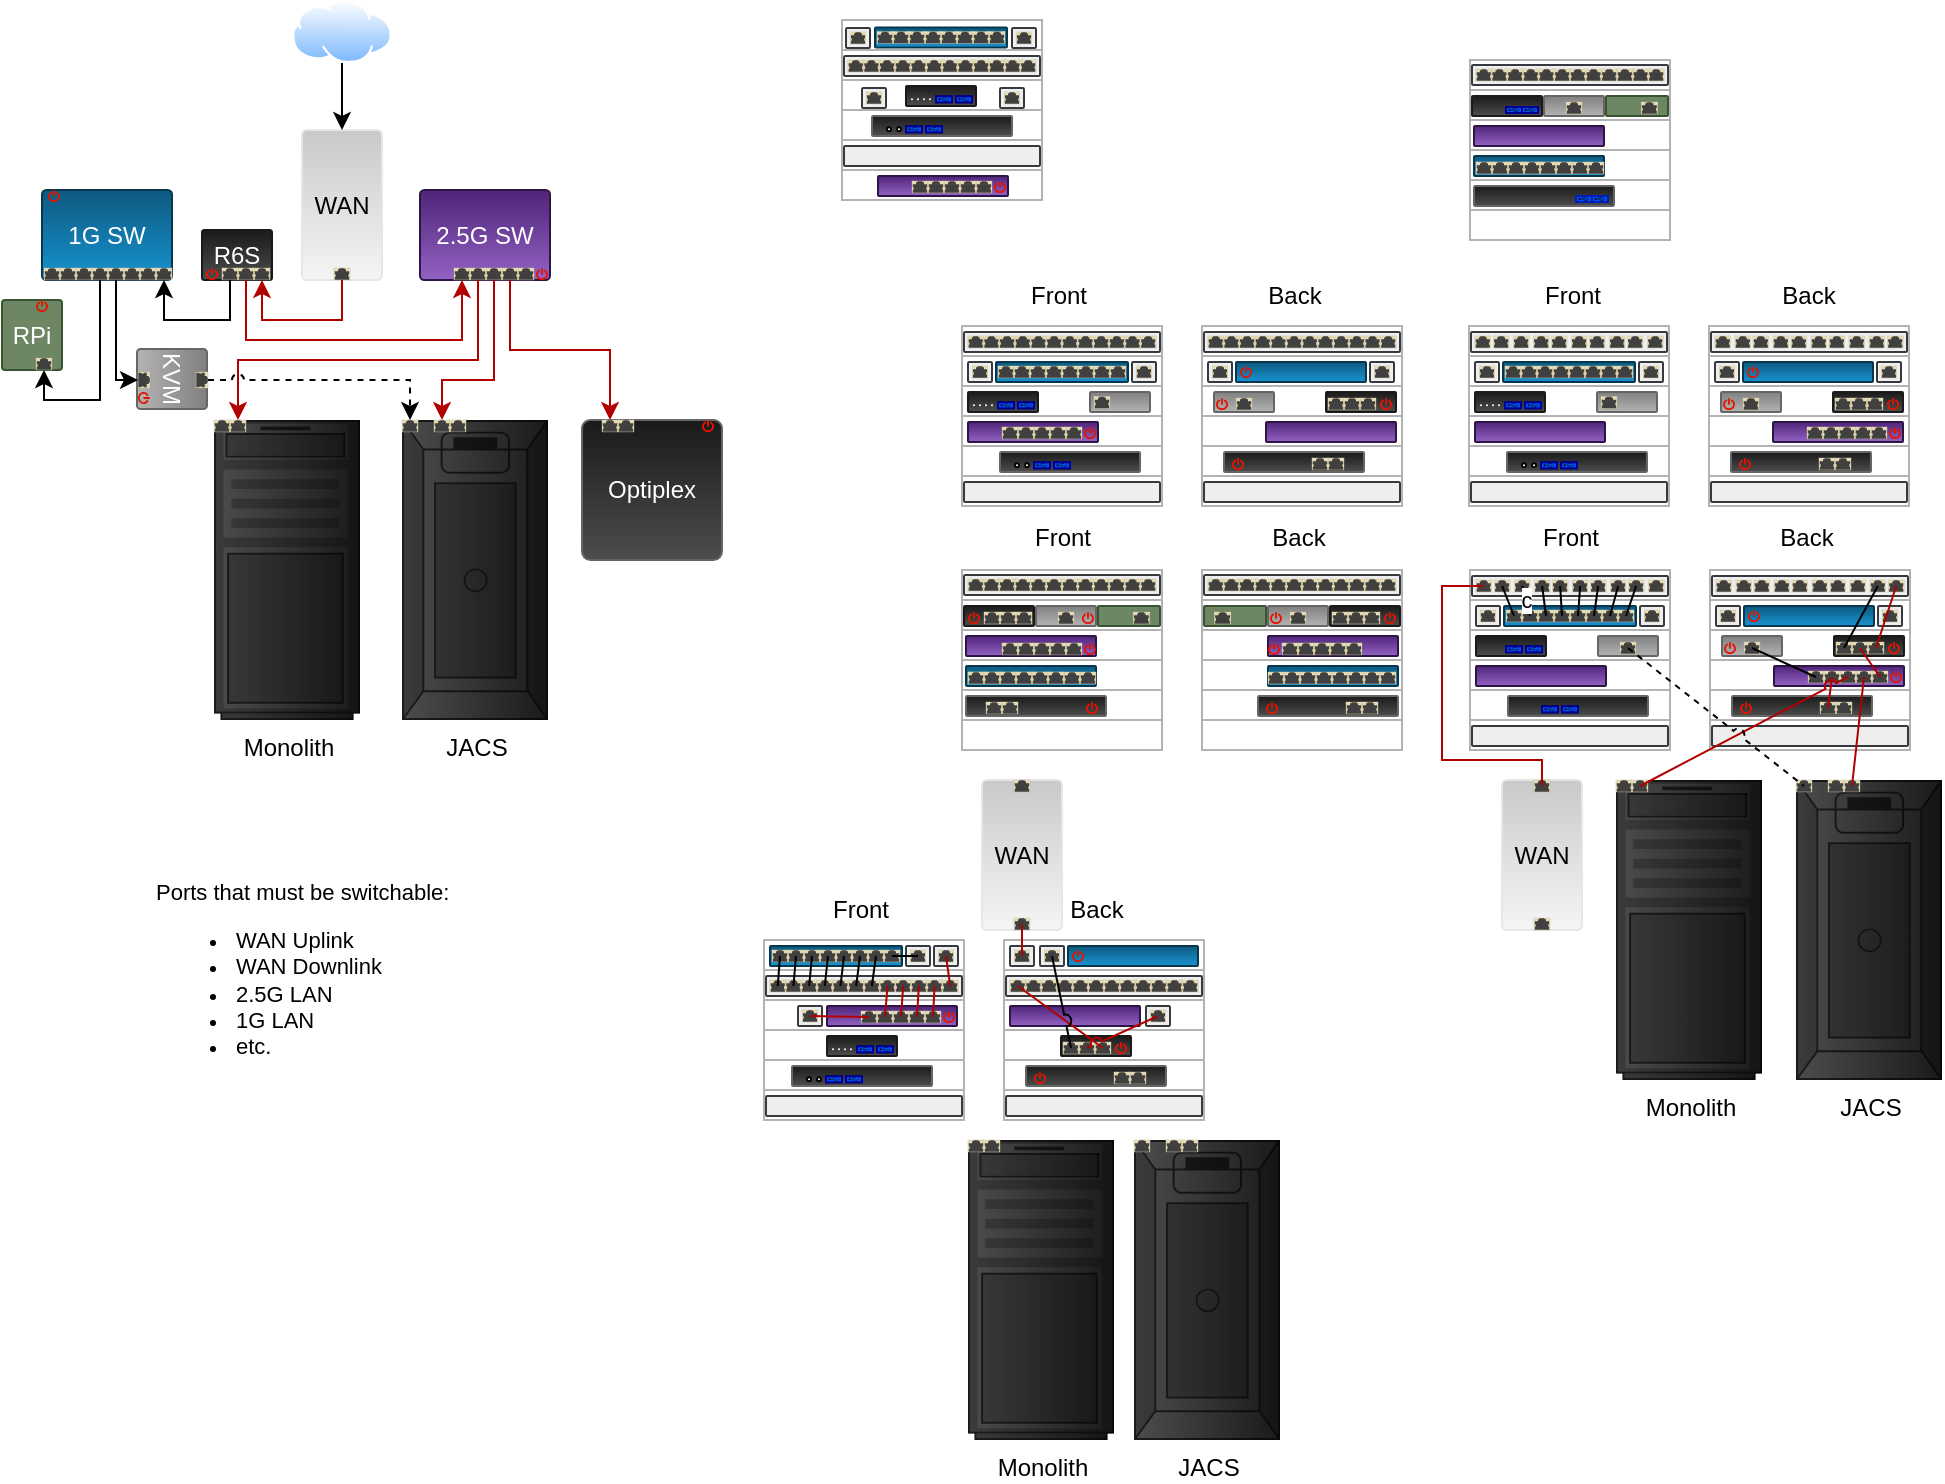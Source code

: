 <mxfile version="20.8.0" type="github">
  <diagram id="0CnZZreuBeIhkwFD8jHt" name="Page-1">
    <mxGraphModel dx="705" dy="661" grid="1" gridSize="10" guides="1" tooltips="1" connect="1" arrows="1" fold="1" page="1" pageScale="1" pageWidth="1100" pageHeight="850" math="0" shadow="0">
      <root>
        <mxCell id="0" />
        <mxCell id="1" parent="0" />
        <mxCell id="5v8TwEF7WNj_8TQKv6hW-795" value="" style="shape=table;startSize=0;container=1;collapsible=0;childLayout=tableLayout;flipH=0;strokeColor=#B3B3B3;movable=1;resizable=1;rotatable=1;deletable=1;editable=1;connectable=1;" parent="1" vertex="1">
          <mxGeometry x="774" y="325" width="100" height="90" as="geometry" />
        </mxCell>
        <mxCell id="5v8TwEF7WNj_8TQKv6hW-796" value="" style="shape=tableRow;horizontal=0;startSize=0;swimlaneHead=0;swimlaneBody=0;top=0;left=0;bottom=0;right=0;collapsible=0;dropTarget=0;fillColor=none;points=[[0,0.5],[1,0.5]];portConstraint=eastwest;movable=1;resizable=1;rotatable=1;deletable=1;editable=1;connectable=1;" parent="5v8TwEF7WNj_8TQKv6hW-795" vertex="1">
          <mxGeometry width="100" height="15" as="geometry" />
        </mxCell>
        <mxCell id="5v8TwEF7WNj_8TQKv6hW-797" value="" style="shape=partialRectangle;html=1;whiteSpace=wrap;connectable=1;overflow=hidden;fillColor=none;top=0;left=0;bottom=0;right=0;pointerEvents=1;movable=1;resizable=1;rotatable=1;deletable=1;editable=1;" parent="5v8TwEF7WNj_8TQKv6hW-796" vertex="1">
          <mxGeometry width="100" height="15" as="geometry">
            <mxRectangle width="100" height="15" as="alternateBounds" />
          </mxGeometry>
        </mxCell>
        <mxCell id="5v8TwEF7WNj_8TQKv6hW-798" value="" style="shape=tableRow;horizontal=0;startSize=0;swimlaneHead=0;swimlaneBody=0;top=0;left=0;bottom=0;right=0;collapsible=0;dropTarget=0;fillColor=none;points=[[0,0.5],[1,0.5]];portConstraint=eastwest;movable=1;resizable=1;rotatable=1;deletable=1;editable=1;connectable=1;" parent="5v8TwEF7WNj_8TQKv6hW-795" vertex="1">
          <mxGeometry y="15" width="100" height="15" as="geometry" />
        </mxCell>
        <mxCell id="5v8TwEF7WNj_8TQKv6hW-799" value="" style="shape=partialRectangle;html=1;whiteSpace=wrap;connectable=1;overflow=hidden;fillColor=none;top=0;left=0;bottom=0;right=0;pointerEvents=1;movable=1;resizable=1;rotatable=1;deletable=1;editable=1;" parent="5v8TwEF7WNj_8TQKv6hW-798" vertex="1">
          <mxGeometry width="100" height="15" as="geometry">
            <mxRectangle width="100" height="15" as="alternateBounds" />
          </mxGeometry>
        </mxCell>
        <mxCell id="5v8TwEF7WNj_8TQKv6hW-800" value="" style="shape=tableRow;horizontal=0;startSize=0;swimlaneHead=0;swimlaneBody=0;top=0;left=0;bottom=0;right=0;collapsible=0;dropTarget=0;fillColor=none;points=[[0,0.5],[1,0.5]];portConstraint=eastwest;movable=1;resizable=1;rotatable=1;deletable=1;editable=1;connectable=1;" parent="5v8TwEF7WNj_8TQKv6hW-795" vertex="1">
          <mxGeometry y="30" width="100" height="15" as="geometry" />
        </mxCell>
        <mxCell id="5v8TwEF7WNj_8TQKv6hW-801" value="" style="shape=partialRectangle;html=1;whiteSpace=wrap;connectable=1;overflow=hidden;fillColor=none;top=0;left=0;bottom=0;right=0;pointerEvents=1;movable=1;resizable=1;rotatable=1;deletable=1;editable=1;" parent="5v8TwEF7WNj_8TQKv6hW-800" vertex="1">
          <mxGeometry width="100" height="15" as="geometry">
            <mxRectangle width="100" height="15" as="alternateBounds" />
          </mxGeometry>
        </mxCell>
        <mxCell id="5v8TwEF7WNj_8TQKv6hW-802" value="" style="shape=tableRow;horizontal=0;startSize=0;swimlaneHead=0;swimlaneBody=0;top=0;left=0;bottom=0;right=0;collapsible=0;dropTarget=0;fillColor=none;points=[[0,0.5],[1,0.5]];portConstraint=eastwest;movable=1;resizable=1;rotatable=1;deletable=1;editable=1;connectable=1;" parent="5v8TwEF7WNj_8TQKv6hW-795" vertex="1">
          <mxGeometry y="45" width="100" height="15" as="geometry" />
        </mxCell>
        <mxCell id="5v8TwEF7WNj_8TQKv6hW-803" value="" style="shape=partialRectangle;html=1;whiteSpace=wrap;connectable=1;overflow=hidden;fillColor=none;top=0;left=0;bottom=0;right=0;pointerEvents=1;movable=1;resizable=1;rotatable=1;deletable=1;editable=1;" parent="5v8TwEF7WNj_8TQKv6hW-802" vertex="1">
          <mxGeometry width="100" height="15" as="geometry">
            <mxRectangle width="100" height="15" as="alternateBounds" />
          </mxGeometry>
        </mxCell>
        <mxCell id="5v8TwEF7WNj_8TQKv6hW-804" value="" style="shape=tableRow;horizontal=0;startSize=0;swimlaneHead=0;swimlaneBody=0;top=0;left=0;bottom=0;right=0;collapsible=0;dropTarget=0;fillColor=none;points=[[0,0.5],[1,0.5]];portConstraint=eastwest;movable=1;resizable=1;rotatable=1;deletable=1;editable=1;connectable=1;" parent="5v8TwEF7WNj_8TQKv6hW-795" vertex="1">
          <mxGeometry y="60" width="100" height="15" as="geometry" />
        </mxCell>
        <mxCell id="5v8TwEF7WNj_8TQKv6hW-805" value="" style="shape=partialRectangle;html=1;whiteSpace=wrap;connectable=1;overflow=hidden;fillColor=none;top=0;left=0;bottom=0;right=0;pointerEvents=1;movable=1;resizable=1;rotatable=1;deletable=1;editable=1;" parent="5v8TwEF7WNj_8TQKv6hW-804" vertex="1">
          <mxGeometry width="100" height="15" as="geometry">
            <mxRectangle width="100" height="15" as="alternateBounds" />
          </mxGeometry>
        </mxCell>
        <mxCell id="5v8TwEF7WNj_8TQKv6hW-806" value="" style="shape=tableRow;horizontal=0;startSize=0;swimlaneHead=0;swimlaneBody=0;top=0;left=0;bottom=0;right=0;collapsible=0;dropTarget=0;fillColor=none;points=[[0,0.5],[1,0.5]];portConstraint=eastwest;movable=1;resizable=1;rotatable=1;deletable=1;editable=1;connectable=1;" parent="5v8TwEF7WNj_8TQKv6hW-795" vertex="1">
          <mxGeometry y="75" width="100" height="15" as="geometry" />
        </mxCell>
        <mxCell id="5v8TwEF7WNj_8TQKv6hW-807" value="" style="shape=partialRectangle;html=1;whiteSpace=wrap;connectable=1;overflow=hidden;fillColor=none;top=0;left=0;bottom=0;right=0;pointerEvents=1;movable=1;resizable=1;rotatable=1;deletable=1;editable=1;" parent="5v8TwEF7WNj_8TQKv6hW-806" vertex="1">
          <mxGeometry width="100" height="15" as="geometry">
            <mxRectangle width="100" height="15" as="alternateBounds" />
          </mxGeometry>
        </mxCell>
        <mxCell id="XUGBaXw22ZNxGBCzZ_FS-78" value="" style="group" parent="1" vertex="1" connectable="0">
          <mxGeometry x="140" y="155" width="35" height="25" as="geometry" />
        </mxCell>
        <mxCell id="XUGBaXw22ZNxGBCzZ_FS-18" value="&lt;font color=&quot;#FFFFFF&quot;&gt;R6S&lt;/font&gt;" style="rounded=1;whiteSpace=wrap;html=1;spacing=2;fillColor=#1A1A1A;gradientColor=#4D4D4D;strokeColor=#1A1A1A;gradientDirection=south;arcSize=5;imageWidth=24;flipH=0;" parent="XUGBaXw22ZNxGBCzZ_FS-78" vertex="1">
          <mxGeometry width="35" height="25" as="geometry" />
        </mxCell>
        <mxCell id="XUGBaXw22ZNxGBCzZ_FS-19" value="" style="html=1;verticalLabelPosition=bottom;verticalAlign=top;outlineConnect=0;shadow=0;dashed=0;shape=mxgraph.rack.hpe_aruba.switches.rj45_sfp;fillColor=#1A1A1A;gradientColor=#4D4D4D;gradientDirection=west;noLabel=0;movable=1;resizable=1;rotatable=1;deletable=1;editable=1;connectable=1;" parent="XUGBaXw22ZNxGBCzZ_FS-78" vertex="1">
          <mxGeometry x="26" y="19" width="8" height="6" as="geometry" />
        </mxCell>
        <mxCell id="XUGBaXw22ZNxGBCzZ_FS-20" value="" style="html=1;verticalLabelPosition=bottom;verticalAlign=top;outlineConnect=0;shadow=0;dashed=0;shape=mxgraph.rack.hpe_aruba.switches.rj45_sfp;fillColor=#1A1A1A;gradientColor=default;gradientDirection=west;" parent="XUGBaXw22ZNxGBCzZ_FS-78" vertex="1">
          <mxGeometry x="18" y="19" width="8" height="6" as="geometry" />
        </mxCell>
        <mxCell id="XUGBaXw22ZNxGBCzZ_FS-21" value="" style="html=1;verticalLabelPosition=bottom;verticalAlign=top;outlineConnect=0;shadow=0;dashed=0;shape=mxgraph.rack.hpe_aruba.switches.rj45_sfp;fillColor=#1A1A1A;gradientColor=#4D4D4D;gradientDirection=west;" parent="XUGBaXw22ZNxGBCzZ_FS-78" vertex="1">
          <mxGeometry x="10" y="19" width="8" height="6" as="geometry" />
        </mxCell>
        <mxCell id="XUGBaXw22ZNxGBCzZ_FS-71" value="" style="shape=mxgraph.signs.tech.power;html=1;pointerEvents=1;fillColor=#e51400;strokeColor=none;verticalLabelPosition=bottom;verticalAlign=top;align=center;sketch=0;fontColor=#ffffff;fillStyle=auto;rounded=1;shadow=0;glass=0;dashed=1;labelBackgroundColor=none;strokeWidth=1;" parent="XUGBaXw22ZNxGBCzZ_FS-78" vertex="1">
          <mxGeometry x="2.0" y="19" width="6" height="6" as="geometry" />
        </mxCell>
        <mxCell id="XUGBaXw22ZNxGBCzZ_FS-83" value="" style="group" parent="1" vertex="1" connectable="0">
          <mxGeometry x="249" y="135" width="65" height="45" as="geometry" />
        </mxCell>
        <mxCell id="XUGBaXw22ZNxGBCzZ_FS-42" value="&lt;font color=&quot;#FFFFFF&quot;&gt;2.5G SW&lt;br&gt;&lt;/font&gt;" style="rounded=1;whiteSpace=wrap;html=1;spacing=2;fillColor=#4E2478;gradientColor=#9362C4;strokeColor=#2D1545;gradientDirection=south;arcSize=5;imageWidth=24;flipH=0;aspect=fixed;" parent="XUGBaXw22ZNxGBCzZ_FS-83" vertex="1">
          <mxGeometry width="65" height="45" as="geometry" />
        </mxCell>
        <mxCell id="XUGBaXw22ZNxGBCzZ_FS-47" value="" style="html=1;verticalLabelPosition=bottom;verticalAlign=top;outlineConnect=0;shadow=0;dashed=0;shape=mxgraph.rack.hpe_aruba.switches.rj45_sfp;fillColor=#1A1A1A;gradientColor=#4D4D4D;gradientDirection=west;" parent="XUGBaXw22ZNxGBCzZ_FS-83" vertex="1">
          <mxGeometry x="17" y="39" width="8" height="6" as="geometry" />
        </mxCell>
        <mxCell id="XUGBaXw22ZNxGBCzZ_FS-48" value="" style="html=1;verticalLabelPosition=bottom;verticalAlign=top;outlineConnect=0;shadow=0;dashed=0;shape=mxgraph.rack.hpe_aruba.switches.rj45_sfp;fillColor=#1A1A1A;gradientColor=#4D4D4D;gradientDirection=west;" parent="XUGBaXw22ZNxGBCzZ_FS-83" vertex="1">
          <mxGeometry x="49" y="39" width="8" height="6" as="geometry" />
        </mxCell>
        <mxCell id="XUGBaXw22ZNxGBCzZ_FS-49" value="" style="html=1;verticalLabelPosition=bottom;verticalAlign=top;outlineConnect=0;shadow=0;dashed=0;shape=mxgraph.rack.hpe_aruba.switches.rj45_sfp;fillColor=#1A1A1A;gradientColor=#4D4D4D;gradientDirection=west;" parent="XUGBaXw22ZNxGBCzZ_FS-83" vertex="1">
          <mxGeometry x="41" y="39" width="8" height="6" as="geometry" />
        </mxCell>
        <mxCell id="XUGBaXw22ZNxGBCzZ_FS-50" value="" style="html=1;verticalLabelPosition=bottom;verticalAlign=top;outlineConnect=0;shadow=0;dashed=0;shape=mxgraph.rack.hpe_aruba.switches.rj45_sfp;fillColor=#1A1A1A;gradientColor=#4D4D4D;gradientDirection=west;" parent="XUGBaXw22ZNxGBCzZ_FS-83" vertex="1">
          <mxGeometry x="33" y="39" width="8" height="6" as="geometry" />
        </mxCell>
        <mxCell id="XUGBaXw22ZNxGBCzZ_FS-51" value="" style="html=1;verticalLabelPosition=bottom;verticalAlign=top;outlineConnect=0;shadow=0;dashed=0;shape=mxgraph.rack.hpe_aruba.switches.rj45_sfp;fillColor=#1A1A1A;gradientColor=#4D4D4D;gradientDirection=west;" parent="XUGBaXw22ZNxGBCzZ_FS-83" vertex="1">
          <mxGeometry x="25" y="39" width="8" height="6" as="geometry" />
        </mxCell>
        <mxCell id="XUGBaXw22ZNxGBCzZ_FS-70" value="" style="shape=mxgraph.signs.tech.power;html=1;pointerEvents=1;fillColor=#e51400;strokeColor=none;verticalLabelPosition=bottom;verticalAlign=top;align=center;sketch=0;fontColor=#ffffff;fillStyle=auto;rounded=1;shadow=0;glass=0;dashed=1;labelBackgroundColor=none;strokeWidth=1;" parent="XUGBaXw22ZNxGBCzZ_FS-83" vertex="1">
          <mxGeometry x="58.0" y="39" width="6" height="6" as="geometry" />
        </mxCell>
        <mxCell id="XUGBaXw22ZNxGBCzZ_FS-84" value="" style="group;rotation=90;" parent="1" vertex="1" connectable="0">
          <mxGeometry x="110" y="212" width="30" height="35" as="geometry" />
        </mxCell>
        <mxCell id="XUGBaXw22ZNxGBCzZ_FS-72" value="KVM" style="rounded=1;whiteSpace=wrap;html=1;spacing=2;fillColor=#808080;gradientColor=#B3B3B3;strokeColor=#666666;gradientDirection=east;arcSize=6;imageWidth=24;flipH=0;shadow=0;glass=0;labelBackgroundColor=none;sketch=0;fillStyle=auto;strokeWidth=1;fontColor=#FFFFFF;direction=south;rotation=90;" parent="XUGBaXw22ZNxGBCzZ_FS-84" vertex="1">
          <mxGeometry width="30" height="35" as="geometry" />
        </mxCell>
        <mxCell id="XUGBaXw22ZNxGBCzZ_FS-73" value="" style="html=1;verticalLabelPosition=bottom;verticalAlign=top;outlineConnect=0;shadow=0;dashed=0;shape=mxgraph.rack.hpe_aruba.switches.rj45_sfp;fillColor=#1A1A1A;gradientColor=#4D4D4D;gradientDirection=west;rounded=1;glass=0;labelBackgroundColor=none;sketch=0;fillStyle=auto;strokeColor=default;strokeWidth=1;fontColor=#FFFFFF;rotation=90;" parent="XUGBaXw22ZNxGBCzZ_FS-84" vertex="1">
          <mxGeometry x="-3" y="15" width="8" height="6" as="geometry" />
        </mxCell>
        <mxCell id="XUGBaXw22ZNxGBCzZ_FS-74" value="" style="html=1;verticalLabelPosition=bottom;verticalAlign=top;outlineConnect=0;shadow=0;dashed=0;shape=mxgraph.rack.hpe_aruba.switches.rj45_sfp;fillColor=#1A1A1A;gradientColor=#4D4D4D;gradientDirection=west;rounded=1;glass=0;labelBackgroundColor=none;sketch=0;fillStyle=auto;strokeColor=default;strokeWidth=1;fontColor=#FFFFFF;rotation=90;" parent="XUGBaXw22ZNxGBCzZ_FS-84" vertex="1">
          <mxGeometry x="26" y="15" width="8" height="6" as="geometry" />
        </mxCell>
        <mxCell id="XUGBaXw22ZNxGBCzZ_FS-75" value="" style="shape=mxgraph.signs.tech.power;html=1;pointerEvents=1;fillColor=#e51400;strokeColor=none;verticalLabelPosition=bottom;verticalAlign=top;align=center;sketch=0;fontColor=#ffffff;fillStyle=auto;rounded=1;shadow=0;glass=0;labelBackgroundColor=none;strokeWidth=1;rotation=90;" parent="XUGBaXw22ZNxGBCzZ_FS-84" vertex="1">
          <mxGeometry x="-2" y="24" width="6" height="6" as="geometry" />
        </mxCell>
        <mxCell id="XUGBaXw22ZNxGBCzZ_FS-85" value="" style="group" parent="1" vertex="1" connectable="0">
          <mxGeometry x="60" y="135" width="65" height="45" as="geometry" />
        </mxCell>
        <mxCell id="XUGBaXw22ZNxGBCzZ_FS-44" value="&lt;font color=&quot;#FFFFFF&quot;&gt;1G SW&lt;/font&gt;" style="rounded=1;whiteSpace=wrap;html=1;spacing=2;fillColor=#0d597f;gradientColor=#1793d1;strokeColor=#08364D;gradientDirection=south;arcSize=5;imageWidth=24;flipH=0;glass=0;shadow=0;aspect=fixed;" parent="XUGBaXw22ZNxGBCzZ_FS-85" vertex="1">
          <mxGeometry width="65" height="45" as="geometry" />
        </mxCell>
        <mxCell id="XUGBaXw22ZNxGBCzZ_FS-52" value="" style="html=1;verticalLabelPosition=bottom;verticalAlign=top;outlineConnect=0;shadow=0;dashed=0;shape=mxgraph.rack.hpe_aruba.switches.rj45_sfp;fillColor=#1A1A1A;gradientColor=#4D4D4D;gradientDirection=west;" parent="XUGBaXw22ZNxGBCzZ_FS-85" vertex="1">
          <mxGeometry x="57" y="39" width="8" height="6" as="geometry" />
        </mxCell>
        <mxCell id="XUGBaXw22ZNxGBCzZ_FS-53" value="" style="html=1;verticalLabelPosition=bottom;verticalAlign=top;outlineConnect=0;shadow=0;dashed=0;shape=mxgraph.rack.hpe_aruba.switches.rj45_sfp;fillColor=#1A1A1A;gradientColor=#4D4D4D;gradientDirection=west;" parent="XUGBaXw22ZNxGBCzZ_FS-85" vertex="1">
          <mxGeometry x="49" y="39" width="8" height="6" as="geometry" />
        </mxCell>
        <mxCell id="XUGBaXw22ZNxGBCzZ_FS-54" value="" style="html=1;verticalLabelPosition=bottom;verticalAlign=top;outlineConnect=0;shadow=0;dashed=0;shape=mxgraph.rack.hpe_aruba.switches.rj45_sfp;fillColor=#1A1A1A;gradientColor=#4D4D4D;gradientDirection=west;" parent="XUGBaXw22ZNxGBCzZ_FS-85" vertex="1">
          <mxGeometry x="41" y="39" width="8" height="6" as="geometry" />
        </mxCell>
        <mxCell id="XUGBaXw22ZNxGBCzZ_FS-55" value="" style="html=1;verticalLabelPosition=bottom;verticalAlign=top;outlineConnect=0;shadow=0;dashed=0;shape=mxgraph.rack.hpe_aruba.switches.rj45_sfp;fillColor=#1A1A1A;gradientColor=#4D4D4D;gradientDirection=west;" parent="XUGBaXw22ZNxGBCzZ_FS-85" vertex="1">
          <mxGeometry x="33" y="39" width="8" height="6" as="geometry" />
        </mxCell>
        <mxCell id="XUGBaXw22ZNxGBCzZ_FS-56" value="" style="html=1;verticalLabelPosition=bottom;verticalAlign=top;outlineConnect=0;shadow=0;dashed=0;shape=mxgraph.rack.hpe_aruba.switches.rj45_sfp;fillColor=#1A1A1A;gradientColor=#4D4D4D;gradientDirection=west;" parent="XUGBaXw22ZNxGBCzZ_FS-85" vertex="1">
          <mxGeometry x="25" y="39" width="8" height="6" as="geometry" />
        </mxCell>
        <mxCell id="XUGBaXw22ZNxGBCzZ_FS-57" value="" style="html=1;verticalLabelPosition=bottom;verticalAlign=top;outlineConnect=0;shadow=0;dashed=0;shape=mxgraph.rack.hpe_aruba.switches.rj45_sfp;fillColor=#1A1A1A;gradientColor=#4D4D4D;gradientDirection=west;" parent="XUGBaXw22ZNxGBCzZ_FS-85" vertex="1">
          <mxGeometry x="17" y="39" width="8" height="6" as="geometry" />
        </mxCell>
        <mxCell id="XUGBaXw22ZNxGBCzZ_FS-58" value="" style="html=1;verticalLabelPosition=bottom;verticalAlign=top;outlineConnect=0;shadow=0;dashed=0;shape=mxgraph.rack.hpe_aruba.switches.rj45_sfp;fillColor=#1A1A1A;gradientColor=#4D4D4D;gradientDirection=west;" parent="XUGBaXw22ZNxGBCzZ_FS-85" vertex="1">
          <mxGeometry x="9" y="39" width="8" height="6" as="geometry" />
        </mxCell>
        <mxCell id="XUGBaXw22ZNxGBCzZ_FS-59" value="" style="html=1;verticalLabelPosition=bottom;verticalAlign=top;outlineConnect=0;shadow=0;dashed=0;shape=mxgraph.rack.hpe_aruba.switches.rj45_sfp;fillColor=#1A1A1A;gradientColor=#4D4D4D;gradientDirection=west;" parent="XUGBaXw22ZNxGBCzZ_FS-85" vertex="1">
          <mxGeometry x="1" y="39" width="8" height="6" as="geometry" />
        </mxCell>
        <mxCell id="XUGBaXw22ZNxGBCzZ_FS-69" value="" style="shape=mxgraph.signs.tech.power;html=1;pointerEvents=1;fillColor=#e51400;strokeColor=none;verticalLabelPosition=bottom;verticalAlign=top;align=center;sketch=0;fontColor=#ffffff;fillStyle=auto;rounded=1;shadow=0;glass=0;dashed=1;labelBackgroundColor=none;strokeWidth=1;" parent="XUGBaXw22ZNxGBCzZ_FS-85" vertex="1">
          <mxGeometry x="3.0" width="6" height="6" as="geometry" />
        </mxCell>
        <mxCell id="XUGBaXw22ZNxGBCzZ_FS-86" value="" style="group" parent="1" vertex="1" connectable="0">
          <mxGeometry x="40" y="190" width="30" height="35" as="geometry" />
        </mxCell>
        <mxCell id="XUGBaXw22ZNxGBCzZ_FS-76" value="RPi" style="rounded=1;whiteSpace=wrap;html=1;spacing=2;fillColor=#6d8764;strokeColor=#3A5431;gradientDirection=west;arcSize=5;imageWidth=24;flipH=0;fontColor=#ffffff;direction=south;" parent="XUGBaXw22ZNxGBCzZ_FS-86" vertex="1">
          <mxGeometry width="30" height="35" as="geometry" />
        </mxCell>
        <mxCell id="XUGBaXw22ZNxGBCzZ_FS-77" value="" style="html=1;verticalLabelPosition=bottom;verticalAlign=top;outlineConnect=0;shadow=0;dashed=0;shape=mxgraph.rack.hpe_aruba.switches.rj45_sfp;fillColor=#1A1A1A;gradientColor=#4D4D4D;gradientDirection=west;rounded=1;glass=0;labelBackgroundColor=none;sketch=0;fillStyle=auto;strokeColor=default;strokeWidth=1;fontColor=#FFFFFF;" parent="XUGBaXw22ZNxGBCzZ_FS-86" vertex="1">
          <mxGeometry x="17" y="29" width="8" height="6" as="geometry" />
        </mxCell>
        <mxCell id="5v8TwEF7WNj_8TQKv6hW-264" value="" style="shape=mxgraph.signs.tech.power;html=1;pointerEvents=1;fillColor=#e51400;strokeColor=none;verticalLabelPosition=bottom;verticalAlign=top;align=center;sketch=0;fontColor=#ffffff;fillStyle=auto;" parent="XUGBaXw22ZNxGBCzZ_FS-86" vertex="1">
          <mxGeometry x="17.0" width="6" height="6" as="geometry" />
        </mxCell>
        <mxCell id="XUGBaXw22ZNxGBCzZ_FS-87" value="" style="group" parent="1" vertex="1" connectable="0">
          <mxGeometry x="330" y="250" width="70" height="70" as="geometry" />
        </mxCell>
        <mxCell id="XUGBaXw22ZNxGBCzZ_FS-63" value="Optiplex" style="rounded=1;whiteSpace=wrap;html=1;spacing=2;fillColor=#1A1A1A;gradientColor=#4D4D4D;strokeColor=#666666;gradientDirection=south;arcSize=6;imageWidth=24;flipH=0;fontColor=#FFFFFF;aspect=fixed;glass=0;shadow=0;" parent="XUGBaXw22ZNxGBCzZ_FS-87" vertex="1">
          <mxGeometry width="70" height="70" as="geometry" />
        </mxCell>
        <mxCell id="XUGBaXw22ZNxGBCzZ_FS-64" value="" style="html=1;verticalLabelPosition=bottom;verticalAlign=top;outlineConnect=0;shadow=0;dashed=0;shape=mxgraph.rack.hpe_aruba.switches.rj45_sfp;fillColor=#1A1A1A;gradientColor=#4D4D4D;gradientDirection=west;" parent="XUGBaXw22ZNxGBCzZ_FS-87" vertex="1">
          <mxGeometry x="10" width="8" height="6" as="geometry" />
        </mxCell>
        <mxCell id="XUGBaXw22ZNxGBCzZ_FS-65" value="" style="html=1;verticalLabelPosition=bottom;verticalAlign=top;outlineConnect=0;shadow=0;dashed=0;shape=mxgraph.rack.hpe_aruba.switches.rj45_sfp;fillColor=#1A1A1A;gradientColor=#4D4D4D;gradientDirection=west;" parent="XUGBaXw22ZNxGBCzZ_FS-87" vertex="1">
          <mxGeometry x="18" width="8" height="6" as="geometry" />
        </mxCell>
        <mxCell id="XUGBaXw22ZNxGBCzZ_FS-67" value="" style="shape=mxgraph.signs.tech.power;html=1;pointerEvents=1;fillColor=#e51400;strokeColor=none;verticalLabelPosition=bottom;verticalAlign=top;align=center;sketch=0;fontColor=#ffffff;fillStyle=auto;" parent="XUGBaXw22ZNxGBCzZ_FS-87" vertex="1">
          <mxGeometry x="60" width="6" height="6" as="geometry" />
        </mxCell>
        <mxCell id="cZjmozA2oQzg9VcN77ly-15" value="" style="group" parent="1" vertex="1" connectable="0">
          <mxGeometry x="190" y="105" width="40" height="75" as="geometry" />
        </mxCell>
        <mxCell id="cZjmozA2oQzg9VcN77ly-4" value="WAN" style="rounded=1;whiteSpace=wrap;html=1;spacing=2;fillColor=#f5f5f5;gradientColor=#C9C9C9;strokeColor=#E6E6E6;gradientDirection=west;arcSize=6;imageWidth=24;flipH=0;shadow=0;glass=0;labelBackgroundColor=none;sketch=0;fillStyle=auto;strokeWidth=1;direction=south;" parent="cZjmozA2oQzg9VcN77ly-15" vertex="1">
          <mxGeometry width="40" height="75" as="geometry" />
        </mxCell>
        <mxCell id="cZjmozA2oQzg9VcN77ly-8" value="" style="html=1;verticalLabelPosition=bottom;verticalAlign=top;outlineConnect=0;shadow=0;dashed=0;shape=mxgraph.rack.hpe_aruba.switches.rj45_sfp;fillColor=#1A1A1A;gradientColor=#4D4D4D;gradientDirection=west;rounded=1;glass=0;labelBackgroundColor=none;sketch=0;fillStyle=auto;strokeColor=default;strokeWidth=1;fontColor=#FFFFFF;" parent="cZjmozA2oQzg9VcN77ly-15" vertex="1">
          <mxGeometry x="16" y="69" width="8" height="6" as="geometry" />
        </mxCell>
        <mxCell id="cZjmozA2oQzg9VcN77ly-20" style="edgeStyle=elbowEdgeStyle;rounded=0;orthogonalLoop=1;jettySize=auto;html=1;fillColor=#e51400;strokeColor=#B20000;" parent="1" source="XUGBaXw22ZNxGBCzZ_FS-20" target="XUGBaXw22ZNxGBCzZ_FS-47" edge="1">
          <mxGeometry relative="1" as="geometry">
            <Array as="points">
              <mxPoint x="210" y="210" />
            </Array>
          </mxGeometry>
        </mxCell>
        <mxCell id="cZjmozA2oQzg9VcN77ly-17" style="rounded=0;orthogonalLoop=1;jettySize=auto;html=1;edgeStyle=elbowEdgeStyle;fillColor=#e51400;strokeColor=#B20000;" parent="1" source="cZjmozA2oQzg9VcN77ly-8" target="XUGBaXw22ZNxGBCzZ_FS-19" edge="1">
          <mxGeometry relative="1" as="geometry">
            <Array as="points">
              <mxPoint x="190" y="200" />
            </Array>
          </mxGeometry>
        </mxCell>
        <mxCell id="cZjmozA2oQzg9VcN77ly-21" style="edgeStyle=elbowEdgeStyle;rounded=0;orthogonalLoop=1;jettySize=auto;html=1;" parent="1" source="XUGBaXw22ZNxGBCzZ_FS-21" target="XUGBaXw22ZNxGBCzZ_FS-52" edge="1">
          <mxGeometry relative="1" as="geometry">
            <Array as="points">
              <mxPoint x="130" y="200" />
            </Array>
          </mxGeometry>
        </mxCell>
        <mxCell id="cZjmozA2oQzg9VcN77ly-23" style="edgeStyle=elbowEdgeStyle;rounded=0;orthogonalLoop=1;jettySize=auto;html=1;" parent="1" source="cZjmozA2oQzg9VcN77ly-22" target="cZjmozA2oQzg9VcN77ly-4" edge="1">
          <mxGeometry relative="1" as="geometry">
            <mxPoint x="210" y="105" as="targetPoint" />
          </mxGeometry>
        </mxCell>
        <mxCell id="cZjmozA2oQzg9VcN77ly-22" value="" style="aspect=fixed;perimeter=ellipsePerimeter;html=1;align=center;shadow=0;dashed=0;spacingTop=3;image;image=img/lib/active_directory/internet_cloud.svg;glass=0;sketch=0;strokeColor=#E6E6E6;fillColor=none;gradientColor=#C9C9C9;gradientDirection=west;" parent="1" vertex="1">
          <mxGeometry x="185" y="40" width="50" height="31.5" as="geometry" />
        </mxCell>
        <mxCell id="cZjmozA2oQzg9VcN77ly-35" style="edgeStyle=elbowEdgeStyle;rounded=0;orthogonalLoop=1;jettySize=auto;html=1;elbow=vertical;fillColor=#e51400;strokeColor=#B20000;" parent="1" source="XUGBaXw22ZNxGBCzZ_FS-51" target="cZjmozA2oQzg9VcN77ly-29" edge="1">
          <mxGeometry relative="1" as="geometry">
            <Array as="points">
              <mxPoint x="200" y="220" />
            </Array>
          </mxGeometry>
        </mxCell>
        <mxCell id="cZjmozA2oQzg9VcN77ly-36" style="edgeStyle=elbowEdgeStyle;rounded=0;orthogonalLoop=1;jettySize=auto;elbow=vertical;html=1;fillColor=#e51400;strokeColor=#B20000;" parent="1" source="XUGBaXw22ZNxGBCzZ_FS-50" target="cZjmozA2oQzg9VcN77ly-32" edge="1">
          <mxGeometry relative="1" as="geometry">
            <Array as="points">
              <mxPoint x="280" y="230" />
            </Array>
          </mxGeometry>
        </mxCell>
        <mxCell id="cZjmozA2oQzg9VcN77ly-37" style="edgeStyle=elbowEdgeStyle;rounded=0;orthogonalLoop=1;jettySize=auto;elbow=vertical;html=1;fillColor=#e51400;strokeColor=#B20000;" parent="1" source="XUGBaXw22ZNxGBCzZ_FS-49" target="XUGBaXw22ZNxGBCzZ_FS-64" edge="1">
          <mxGeometry relative="1" as="geometry" />
        </mxCell>
        <mxCell id="cZjmozA2oQzg9VcN77ly-42" style="edgeStyle=elbowEdgeStyle;rounded=0;orthogonalLoop=1;jettySize=auto;elbow=vertical;html=1;" parent="1" source="XUGBaXw22ZNxGBCzZ_FS-56" target="XUGBaXw22ZNxGBCzZ_FS-77" edge="1">
          <mxGeometry relative="1" as="geometry">
            <Array as="points">
              <mxPoint x="70" y="240" />
            </Array>
          </mxGeometry>
        </mxCell>
        <mxCell id="cZjmozA2oQzg9VcN77ly-43" value="" style="group" parent="1" vertex="1" connectable="0">
          <mxGeometry x="240" y="250" width="73" height="150" as="geometry" />
        </mxCell>
        <mxCell id="XUGBaXw22ZNxGBCzZ_FS-25" value="JACS" style="strokeColor=#666666;html=1;verticalLabelPosition=bottom;labelBackgroundColor=none;verticalAlign=top;outlineConnect=0;shadow=0;dashed=0;shape=mxgraph.rack.general.server_3;fontColor=#000000;fillColor=#1A1A1A;gradientColor=#4D4D4D;gradientDirection=west;" parent="cZjmozA2oQzg9VcN77ly-43" vertex="1">
          <mxGeometry width="73" height="150" as="geometry" />
        </mxCell>
        <mxCell id="cZjmozA2oQzg9VcN77ly-30" value="" style="html=1;verticalLabelPosition=bottom;verticalAlign=top;outlineConnect=0;shadow=0;dashed=0;shape=mxgraph.rack.hpe_aruba.switches.rj45_sfp;fillColor=#1A1A1A;gradientColor=#4D4D4D;gradientDirection=west;rounded=1;glass=0;labelBackgroundColor=none;sketch=0;fillStyle=auto;strokeColor=default;strokeWidth=1;fontColor=#FFFFFF;" parent="cZjmozA2oQzg9VcN77ly-43" vertex="1">
          <mxGeometry width="8" height="6" as="geometry" />
        </mxCell>
        <mxCell id="cZjmozA2oQzg9VcN77ly-32" value="" style="html=1;verticalLabelPosition=bottom;verticalAlign=top;outlineConnect=0;shadow=0;dashed=0;shape=mxgraph.rack.hpe_aruba.switches.rj45_sfp;fillColor=#1A1A1A;gradientColor=#4D4D4D;gradientDirection=west;rounded=1;glass=0;labelBackgroundColor=none;sketch=0;fillStyle=auto;strokeColor=default;strokeWidth=1;fontColor=#FFFFFF;" parent="cZjmozA2oQzg9VcN77ly-43" vertex="1">
          <mxGeometry x="16" width="8" height="6" as="geometry" />
        </mxCell>
        <mxCell id="cZjmozA2oQzg9VcN77ly-33" value="" style="html=1;verticalLabelPosition=bottom;verticalAlign=top;outlineConnect=0;shadow=0;dashed=0;shape=mxgraph.rack.hpe_aruba.switches.rj45_sfp;fillColor=#1A1A1A;gradientColor=#4D4D4D;gradientDirection=west;rounded=1;glass=0;labelBackgroundColor=none;sketch=0;fillStyle=auto;strokeColor=default;strokeWidth=1;fontColor=#FFFFFF;" parent="cZjmozA2oQzg9VcN77ly-43" vertex="1">
          <mxGeometry x="24" width="8" height="6" as="geometry" />
        </mxCell>
        <mxCell id="cZjmozA2oQzg9VcN77ly-46" value="" style="group" parent="1" vertex="1" connectable="0">
          <mxGeometry x="146" y="250" width="73" height="150" as="geometry" />
        </mxCell>
        <mxCell id="XUGBaXw22ZNxGBCzZ_FS-24" value="Monolith" style="strokeColor=#666666;html=1;verticalLabelPosition=bottom;labelBackgroundColor=none;verticalAlign=top;outlineConnect=0;shadow=0;dashed=0;shape=mxgraph.rack.general.server_1;fontColor=#000000;fillColor=#1A1A1A;gradientColor=#4D4D4D;gradientDirection=west;" parent="cZjmozA2oQzg9VcN77ly-46" vertex="1">
          <mxGeometry width="73" height="150" as="geometry" />
        </mxCell>
        <mxCell id="cZjmozA2oQzg9VcN77ly-28" value="" style="html=1;verticalLabelPosition=bottom;verticalAlign=top;outlineConnect=0;shadow=0;dashed=0;shape=mxgraph.rack.hpe_aruba.switches.rj45_sfp;fillColor=#1A1A1A;gradientColor=#4D4D4D;gradientDirection=west;rounded=1;glass=0;labelBackgroundColor=none;sketch=0;fillStyle=auto;strokeColor=default;strokeWidth=1;fontColor=#FFFFFF;" parent="cZjmozA2oQzg9VcN77ly-46" vertex="1">
          <mxGeometry width="8" height="6" as="geometry" />
        </mxCell>
        <mxCell id="cZjmozA2oQzg9VcN77ly-29" value="" style="html=1;verticalLabelPosition=bottom;verticalAlign=top;outlineConnect=0;shadow=0;dashed=0;shape=mxgraph.rack.hpe_aruba.switches.rj45_sfp;fillColor=#1A1A1A;gradientColor=#4D4D4D;gradientDirection=west;rounded=1;glass=0;labelBackgroundColor=none;sketch=0;fillStyle=auto;strokeColor=default;strokeWidth=1;fontColor=#FFFFFF;" parent="cZjmozA2oQzg9VcN77ly-46" vertex="1">
          <mxGeometry x="8" width="8" height="6" as="geometry" />
        </mxCell>
        <mxCell id="cZjmozA2oQzg9VcN77ly-47" style="edgeStyle=elbowEdgeStyle;rounded=0;orthogonalLoop=1;jettySize=auto;html=1;" parent="1" source="XUGBaXw22ZNxGBCzZ_FS-55" target="XUGBaXw22ZNxGBCzZ_FS-73" edge="1">
          <mxGeometry relative="1" as="geometry">
            <Array as="points">
              <mxPoint x="97" y="200" />
            </Array>
          </mxGeometry>
        </mxCell>
        <mxCell id="cZjmozA2oQzg9VcN77ly-48" style="edgeStyle=elbowEdgeStyle;rounded=0;orthogonalLoop=1;jettySize=auto;html=1;elbow=vertical;dashed=1;jumpStyle=arc;" parent="1" source="XUGBaXw22ZNxGBCzZ_FS-74" target="cZjmozA2oQzg9VcN77ly-30" edge="1">
          <mxGeometry relative="1" as="geometry">
            <Array as="points">
              <mxPoint x="200" y="230" />
            </Array>
          </mxGeometry>
        </mxCell>
        <mxCell id="5v8TwEF7WNj_8TQKv6hW-52" value="" style="group" parent="1" vertex="1" connectable="0">
          <mxGeometry x="606" y="610" width="73" height="150" as="geometry" />
        </mxCell>
        <mxCell id="5v8TwEF7WNj_8TQKv6hW-53" value="JACS" style="strokeColor=#666666;html=1;verticalLabelPosition=bottom;labelBackgroundColor=none;verticalAlign=top;outlineConnect=0;shadow=0;dashed=0;shape=mxgraph.rack.general.server_3;fontColor=#000000;fillColor=#1A1A1A;gradientColor=#4D4D4D;gradientDirection=west;" parent="5v8TwEF7WNj_8TQKv6hW-52" vertex="1">
          <mxGeometry width="73" height="150" as="geometry" />
        </mxCell>
        <mxCell id="5v8TwEF7WNj_8TQKv6hW-54" value="" style="html=1;verticalLabelPosition=bottom;verticalAlign=top;outlineConnect=0;shadow=0;dashed=0;shape=mxgraph.rack.hpe_aruba.switches.rj45_sfp;fillColor=#1A1A1A;gradientColor=#4D4D4D;gradientDirection=west;rounded=1;glass=0;labelBackgroundColor=none;sketch=0;fillStyle=auto;strokeColor=default;strokeWidth=1;fontColor=#FFFFFF;" parent="5v8TwEF7WNj_8TQKv6hW-52" vertex="1">
          <mxGeometry width="8" height="6" as="geometry" />
        </mxCell>
        <mxCell id="5v8TwEF7WNj_8TQKv6hW-55" value="" style="html=1;verticalLabelPosition=bottom;verticalAlign=top;outlineConnect=0;shadow=0;dashed=0;shape=mxgraph.rack.hpe_aruba.switches.rj45_sfp;fillColor=#1A1A1A;gradientColor=#4D4D4D;gradientDirection=west;rounded=1;glass=0;labelBackgroundColor=none;sketch=0;fillStyle=auto;strokeColor=default;strokeWidth=1;fontColor=#FFFFFF;" parent="5v8TwEF7WNj_8TQKv6hW-52" vertex="1">
          <mxGeometry x="16" width="8" height="6" as="geometry" />
        </mxCell>
        <mxCell id="5v8TwEF7WNj_8TQKv6hW-56" value="" style="html=1;verticalLabelPosition=bottom;verticalAlign=top;outlineConnect=0;shadow=0;dashed=0;shape=mxgraph.rack.hpe_aruba.switches.rj45_sfp;fillColor=#1A1A1A;gradientColor=#4D4D4D;gradientDirection=west;rounded=1;glass=0;labelBackgroundColor=none;sketch=0;fillStyle=auto;strokeColor=default;strokeWidth=1;fontColor=#FFFFFF;" parent="5v8TwEF7WNj_8TQKv6hW-52" vertex="1">
          <mxGeometry x="24" width="8" height="6" as="geometry" />
        </mxCell>
        <mxCell id="5v8TwEF7WNj_8TQKv6hW-57" value="" style="group" parent="1" vertex="1" connectable="0">
          <mxGeometry x="523" y="610" width="73" height="150" as="geometry" />
        </mxCell>
        <mxCell id="5v8TwEF7WNj_8TQKv6hW-58" value="Monolith" style="strokeColor=#666666;html=1;verticalLabelPosition=bottom;labelBackgroundColor=none;verticalAlign=top;outlineConnect=0;shadow=0;dashed=0;shape=mxgraph.rack.general.server_1;fontColor=#000000;fillColor=#1A1A1A;gradientColor=#4D4D4D;gradientDirection=west;" parent="5v8TwEF7WNj_8TQKv6hW-57" vertex="1">
          <mxGeometry width="73" height="150" as="geometry" />
        </mxCell>
        <mxCell id="5v8TwEF7WNj_8TQKv6hW-59" value="" style="html=1;verticalLabelPosition=bottom;verticalAlign=top;outlineConnect=0;shadow=0;dashed=0;shape=mxgraph.rack.hpe_aruba.switches.rj45_sfp;fillColor=#1A1A1A;gradientColor=#4D4D4D;gradientDirection=west;rounded=1;glass=0;labelBackgroundColor=none;sketch=0;fillStyle=auto;strokeColor=default;strokeWidth=1;fontColor=#FFFFFF;" parent="5v8TwEF7WNj_8TQKv6hW-57" vertex="1">
          <mxGeometry width="8" height="6" as="geometry" />
        </mxCell>
        <mxCell id="5v8TwEF7WNj_8TQKv6hW-60" value="" style="html=1;verticalLabelPosition=bottom;verticalAlign=top;outlineConnect=0;shadow=0;dashed=0;shape=mxgraph.rack.hpe_aruba.switches.rj45_sfp;fillColor=#1A1A1A;gradientColor=#4D4D4D;gradientDirection=west;rounded=1;glass=0;labelBackgroundColor=none;sketch=0;fillStyle=auto;strokeColor=default;strokeWidth=1;fontColor=#FFFFFF;" parent="5v8TwEF7WNj_8TQKv6hW-57" vertex="1">
          <mxGeometry x="8" width="8" height="6" as="geometry" />
        </mxCell>
        <mxCell id="5v8TwEF7WNj_8TQKv6hW-88" value="" style="shape=table;startSize=0;container=1;collapsible=0;childLayout=tableLayout;verticalAlign=middle;strokeColor=#B3B3B3;" parent="1" vertex="1">
          <mxGeometry x="520" y="325" width="100" height="90" as="geometry" />
        </mxCell>
        <mxCell id="5v8TwEF7WNj_8TQKv6hW-89" value="" style="shape=tableRow;horizontal=0;startSize=0;swimlaneHead=0;swimlaneBody=0;top=0;left=0;bottom=0;right=0;collapsible=0;dropTarget=0;fillColor=none;points=[[0,0.5],[1,0.5]];portConstraint=eastwest;" parent="5v8TwEF7WNj_8TQKv6hW-88" vertex="1">
          <mxGeometry width="100" height="15" as="geometry" />
        </mxCell>
        <mxCell id="5v8TwEF7WNj_8TQKv6hW-90" value="" style="shape=partialRectangle;html=1;whiteSpace=wrap;connectable=0;overflow=hidden;fillColor=none;top=0;left=0;bottom=0;right=0;pointerEvents=1;" parent="5v8TwEF7WNj_8TQKv6hW-89" vertex="1">
          <mxGeometry width="100" height="15" as="geometry">
            <mxRectangle width="100" height="15" as="alternateBounds" />
          </mxGeometry>
        </mxCell>
        <mxCell id="5v8TwEF7WNj_8TQKv6hW-91" value="" style="shape=tableRow;horizontal=0;startSize=0;swimlaneHead=0;swimlaneBody=0;top=0;left=0;bottom=0;right=0;collapsible=0;dropTarget=0;fillColor=none;points=[[0,0.5],[1,0.5]];portConstraint=eastwest;" parent="5v8TwEF7WNj_8TQKv6hW-88" vertex="1">
          <mxGeometry y="15" width="100" height="15" as="geometry" />
        </mxCell>
        <mxCell id="5v8TwEF7WNj_8TQKv6hW-92" value="" style="shape=partialRectangle;html=1;whiteSpace=wrap;connectable=0;overflow=hidden;fillColor=none;top=0;left=0;bottom=0;right=0;pointerEvents=1;" parent="5v8TwEF7WNj_8TQKv6hW-91" vertex="1">
          <mxGeometry width="100" height="15" as="geometry">
            <mxRectangle width="100" height="15" as="alternateBounds" />
          </mxGeometry>
        </mxCell>
        <mxCell id="5v8TwEF7WNj_8TQKv6hW-93" value="" style="shape=tableRow;horizontal=0;startSize=0;swimlaneHead=0;swimlaneBody=0;top=0;left=0;bottom=0;right=0;collapsible=0;dropTarget=0;fillColor=none;points=[[0,0.5],[1,0.5]];portConstraint=eastwest;" parent="5v8TwEF7WNj_8TQKv6hW-88" vertex="1">
          <mxGeometry y="30" width="100" height="15" as="geometry" />
        </mxCell>
        <mxCell id="5v8TwEF7WNj_8TQKv6hW-94" value="" style="shape=partialRectangle;html=1;whiteSpace=wrap;connectable=0;overflow=hidden;fillColor=none;top=0;left=0;bottom=0;right=0;pointerEvents=1;" parent="5v8TwEF7WNj_8TQKv6hW-93" vertex="1">
          <mxGeometry width="100" height="15" as="geometry">
            <mxRectangle width="100" height="15" as="alternateBounds" />
          </mxGeometry>
        </mxCell>
        <mxCell id="5v8TwEF7WNj_8TQKv6hW-95" value="" style="shape=tableRow;horizontal=0;startSize=0;swimlaneHead=0;swimlaneBody=0;top=0;left=0;bottom=0;right=0;collapsible=0;dropTarget=0;fillColor=none;points=[[0,0.5],[1,0.5]];portConstraint=eastwest;" parent="5v8TwEF7WNj_8TQKv6hW-88" vertex="1">
          <mxGeometry y="45" width="100" height="15" as="geometry" />
        </mxCell>
        <mxCell id="5v8TwEF7WNj_8TQKv6hW-96" value="" style="shape=partialRectangle;html=1;whiteSpace=wrap;connectable=0;overflow=hidden;fillColor=none;top=0;left=0;bottom=0;right=0;pointerEvents=1;" parent="5v8TwEF7WNj_8TQKv6hW-95" vertex="1">
          <mxGeometry width="100" height="15" as="geometry">
            <mxRectangle width="100" height="15" as="alternateBounds" />
          </mxGeometry>
        </mxCell>
        <mxCell id="5v8TwEF7WNj_8TQKv6hW-97" value="" style="shape=tableRow;horizontal=0;startSize=0;swimlaneHead=0;swimlaneBody=0;top=0;left=0;bottom=0;right=0;collapsible=0;dropTarget=0;fillColor=none;points=[[0,0.5],[1,0.5]];portConstraint=eastwest;" parent="5v8TwEF7WNj_8TQKv6hW-88" vertex="1">
          <mxGeometry y="60" width="100" height="15" as="geometry" />
        </mxCell>
        <mxCell id="5v8TwEF7WNj_8TQKv6hW-98" value="" style="shape=partialRectangle;html=1;whiteSpace=wrap;connectable=0;overflow=hidden;fillColor=none;top=0;left=0;bottom=0;right=0;pointerEvents=1;" parent="5v8TwEF7WNj_8TQKv6hW-97" vertex="1">
          <mxGeometry width="100" height="15" as="geometry">
            <mxRectangle width="100" height="15" as="alternateBounds" />
          </mxGeometry>
        </mxCell>
        <mxCell id="5v8TwEF7WNj_8TQKv6hW-99" value="" style="shape=tableRow;horizontal=0;startSize=0;swimlaneHead=0;swimlaneBody=0;top=0;left=0;bottom=0;right=0;collapsible=0;dropTarget=0;fillColor=none;points=[[0,0.5],[1,0.5]];portConstraint=eastwest;" parent="5v8TwEF7WNj_8TQKv6hW-88" vertex="1">
          <mxGeometry y="75" width="100" height="15" as="geometry" />
        </mxCell>
        <mxCell id="5v8TwEF7WNj_8TQKv6hW-100" value="" style="shape=partialRectangle;html=1;whiteSpace=wrap;connectable=0;overflow=hidden;fillColor=none;top=0;left=0;bottom=0;right=0;pointerEvents=1;" parent="5v8TwEF7WNj_8TQKv6hW-99" vertex="1">
          <mxGeometry width="100" height="15" as="geometry">
            <mxRectangle width="100" height="15" as="alternateBounds" />
          </mxGeometry>
        </mxCell>
        <mxCell id="5v8TwEF7WNj_8TQKv6hW-127" value="" style="group" parent="1" vertex="1" connectable="0">
          <mxGeometry x="522" y="358" width="65.0" height="10" as="geometry" />
        </mxCell>
        <mxCell id="5v8TwEF7WNj_8TQKv6hW-8" value="" style="rounded=1;whiteSpace=wrap;html=1;spacing=2;fillColor=#4E2478;gradientColor=#9362C4;strokeColor=#2D1545;gradientDirection=south;arcSize=5;imageWidth=24;flipH=0;" parent="5v8TwEF7WNj_8TQKv6hW-127" vertex="1">
          <mxGeometry width="65" height="10" as="geometry" />
        </mxCell>
        <mxCell id="5v8TwEF7WNj_8TQKv6hW-9" value="" style="html=1;verticalLabelPosition=bottom;verticalAlign=top;outlineConnect=0;shadow=0;dashed=0;shape=mxgraph.rack.hpe_aruba.switches.rj45_sfp;fillColor=#1A1A1A;gradientColor=#4D4D4D;gradientDirection=west;" parent="5v8TwEF7WNj_8TQKv6hW-127" vertex="1">
          <mxGeometry x="18" y="3.5" width="8" height="6" as="geometry" />
        </mxCell>
        <mxCell id="5v8TwEF7WNj_8TQKv6hW-10" value="" style="html=1;verticalLabelPosition=bottom;verticalAlign=top;outlineConnect=0;shadow=0;dashed=0;shape=mxgraph.rack.hpe_aruba.switches.rj45_sfp;fillColor=#1A1A1A;gradientColor=#4D4D4D;gradientDirection=west;" parent="5v8TwEF7WNj_8TQKv6hW-127" vertex="1">
          <mxGeometry x="50" y="3.5" width="8" height="6" as="geometry" />
        </mxCell>
        <mxCell id="5v8TwEF7WNj_8TQKv6hW-11" value="" style="html=1;verticalLabelPosition=bottom;verticalAlign=top;outlineConnect=0;shadow=0;dashed=0;shape=mxgraph.rack.hpe_aruba.switches.rj45_sfp;fillColor=#1A1A1A;gradientColor=#4D4D4D;gradientDirection=west;" parent="5v8TwEF7WNj_8TQKv6hW-127" vertex="1">
          <mxGeometry x="42" y="3.5" width="8" height="6" as="geometry" />
        </mxCell>
        <mxCell id="5v8TwEF7WNj_8TQKv6hW-12" value="" style="html=1;verticalLabelPosition=bottom;verticalAlign=top;outlineConnect=0;shadow=0;dashed=0;shape=mxgraph.rack.hpe_aruba.switches.rj45_sfp;fillColor=#1A1A1A;gradientColor=#4D4D4D;gradientDirection=west;" parent="5v8TwEF7WNj_8TQKv6hW-127" vertex="1">
          <mxGeometry x="34" y="3.5" width="8" height="6" as="geometry" />
        </mxCell>
        <mxCell id="5v8TwEF7WNj_8TQKv6hW-13" value="" style="html=1;verticalLabelPosition=bottom;verticalAlign=top;outlineConnect=0;shadow=0;dashed=0;shape=mxgraph.rack.hpe_aruba.switches.rj45_sfp;fillColor=#1A1A1A;gradientColor=#4D4D4D;gradientDirection=west;" parent="5v8TwEF7WNj_8TQKv6hW-127" vertex="1">
          <mxGeometry x="26" y="3.5" width="8" height="6" as="geometry" />
        </mxCell>
        <mxCell id="5v8TwEF7WNj_8TQKv6hW-14" value="" style="shape=mxgraph.signs.tech.power;html=1;pointerEvents=1;fillColor=#e51400;strokeColor=none;verticalLabelPosition=bottom;verticalAlign=top;align=center;sketch=0;fontColor=#ffffff;fillStyle=auto;rounded=1;shadow=0;glass=0;dashed=1;labelBackgroundColor=none;strokeWidth=1;" parent="5v8TwEF7WNj_8TQKv6hW-127" vertex="1">
          <mxGeometry x="59.0" y="3.5" width="6" height="6" as="geometry" />
        </mxCell>
        <mxCell id="5v8TwEF7WNj_8TQKv6hW-128" value="" style="group" parent="1" vertex="1" connectable="0">
          <mxGeometry x="557" y="343" width="30" height="10" as="geometry" />
        </mxCell>
        <mxCell id="5v8TwEF7WNj_8TQKv6hW-16" value="" style="rounded=1;whiteSpace=wrap;html=1;spacing=2;fillColor=#808080;gradientColor=#B3B3B3;strokeColor=#666666;gradientDirection=east;arcSize=6;imageWidth=24;flipH=0;shadow=0;glass=0;labelBackgroundColor=none;sketch=0;fillStyle=auto;strokeWidth=1;fontColor=#FFFFFF;direction=south;rotation=0;" parent="5v8TwEF7WNj_8TQKv6hW-128" vertex="1">
          <mxGeometry width="30" height="10" as="geometry" />
        </mxCell>
        <mxCell id="5v8TwEF7WNj_8TQKv6hW-17" value="" style="html=1;verticalLabelPosition=bottom;verticalAlign=top;outlineConnect=0;shadow=0;dashed=0;shape=mxgraph.rack.hpe_aruba.switches.rj45_sfp;fillColor=#1A1A1A;gradientColor=#4D4D4D;gradientDirection=west;rounded=1;glass=0;labelBackgroundColor=none;sketch=0;fillStyle=auto;strokeColor=default;strokeWidth=1;fontColor=#FFFFFF;rotation=0;" parent="5v8TwEF7WNj_8TQKv6hW-128" vertex="1">
          <mxGeometry x="11" y="3" width="8" height="6" as="geometry" />
        </mxCell>
        <mxCell id="5v8TwEF7WNj_8TQKv6hW-19" value="" style="shape=mxgraph.signs.tech.power;html=1;pointerEvents=1;fillColor=#e51400;strokeColor=none;verticalLabelPosition=bottom;verticalAlign=top;align=center;sketch=0;fontColor=#ffffff;fillStyle=auto;rounded=1;shadow=0;glass=0;labelBackgroundColor=none;strokeWidth=1;rotation=0;" parent="5v8TwEF7WNj_8TQKv6hW-128" vertex="1">
          <mxGeometry x="23" y="3" width="6" height="6" as="geometry" />
        </mxCell>
        <mxCell id="5v8TwEF7WNj_8TQKv6hW-180" value="" style="group" parent="1" vertex="1" connectable="0">
          <mxGeometry x="522" y="373" width="65" height="10" as="geometry" />
        </mxCell>
        <mxCell id="5v8TwEF7WNj_8TQKv6hW-21" value="" style="rounded=1;whiteSpace=wrap;html=1;spacing=2;fillColor=#0d597f;gradientColor=#1793d1;strokeColor=#08364D;gradientDirection=south;arcSize=5;imageWidth=24;flipH=0;glass=0;shadow=0;" parent="5v8TwEF7WNj_8TQKv6hW-180" vertex="1">
          <mxGeometry width="65" height="10" as="geometry" />
        </mxCell>
        <mxCell id="5v8TwEF7WNj_8TQKv6hW-22" value="" style="html=1;verticalLabelPosition=bottom;verticalAlign=top;outlineConnect=0;shadow=0;dashed=0;shape=mxgraph.rack.hpe_aruba.switches.rj45_sfp;fillColor=#1A1A1A;gradientColor=#4D4D4D;gradientDirection=west;" parent="5v8TwEF7WNj_8TQKv6hW-180" vertex="1">
          <mxGeometry x="57" y="3" width="8" height="6" as="geometry" />
        </mxCell>
        <mxCell id="5v8TwEF7WNj_8TQKv6hW-23" value="" style="html=1;verticalLabelPosition=bottom;verticalAlign=top;outlineConnect=0;shadow=0;dashed=0;shape=mxgraph.rack.hpe_aruba.switches.rj45_sfp;fillColor=#1A1A1A;gradientColor=#4D4D4D;gradientDirection=west;" parent="5v8TwEF7WNj_8TQKv6hW-180" vertex="1">
          <mxGeometry x="49" y="3" width="8" height="6" as="geometry" />
        </mxCell>
        <mxCell id="5v8TwEF7WNj_8TQKv6hW-24" value="" style="html=1;verticalLabelPosition=bottom;verticalAlign=top;outlineConnect=0;shadow=0;dashed=0;shape=mxgraph.rack.hpe_aruba.switches.rj45_sfp;fillColor=#1A1A1A;gradientColor=#4D4D4D;gradientDirection=west;" parent="5v8TwEF7WNj_8TQKv6hW-180" vertex="1">
          <mxGeometry x="41" y="3" width="8" height="6" as="geometry" />
        </mxCell>
        <mxCell id="5v8TwEF7WNj_8TQKv6hW-25" value="" style="html=1;verticalLabelPosition=bottom;verticalAlign=top;outlineConnect=0;shadow=0;dashed=0;shape=mxgraph.rack.hpe_aruba.switches.rj45_sfp;fillColor=#1A1A1A;gradientColor=#4D4D4D;gradientDirection=west;" parent="5v8TwEF7WNj_8TQKv6hW-180" vertex="1">
          <mxGeometry x="33" y="3" width="8" height="6" as="geometry" />
        </mxCell>
        <mxCell id="5v8TwEF7WNj_8TQKv6hW-26" value="" style="html=1;verticalLabelPosition=bottom;verticalAlign=top;outlineConnect=0;shadow=0;dashed=0;shape=mxgraph.rack.hpe_aruba.switches.rj45_sfp;fillColor=#1A1A1A;gradientColor=#4D4D4D;gradientDirection=west;" parent="5v8TwEF7WNj_8TQKv6hW-180" vertex="1">
          <mxGeometry x="25" y="3" width="8" height="6" as="geometry" />
        </mxCell>
        <mxCell id="5v8TwEF7WNj_8TQKv6hW-27" value="" style="html=1;verticalLabelPosition=bottom;verticalAlign=top;outlineConnect=0;shadow=0;dashed=0;shape=mxgraph.rack.hpe_aruba.switches.rj45_sfp;fillColor=#1A1A1A;gradientColor=#4D4D4D;gradientDirection=west;" parent="5v8TwEF7WNj_8TQKv6hW-180" vertex="1">
          <mxGeometry x="17" y="3" width="8" height="6" as="geometry" />
        </mxCell>
        <mxCell id="5v8TwEF7WNj_8TQKv6hW-28" value="" style="html=1;verticalLabelPosition=bottom;verticalAlign=top;outlineConnect=0;shadow=0;dashed=0;shape=mxgraph.rack.hpe_aruba.switches.rj45_sfp;fillColor=#1A1A1A;gradientColor=#4D4D4D;gradientDirection=west;" parent="5v8TwEF7WNj_8TQKv6hW-180" vertex="1">
          <mxGeometry x="9" y="3" width="8" height="6" as="geometry" />
        </mxCell>
        <mxCell id="5v8TwEF7WNj_8TQKv6hW-29" value="" style="html=1;verticalLabelPosition=bottom;verticalAlign=top;outlineConnect=0;shadow=0;dashed=0;shape=mxgraph.rack.hpe_aruba.switches.rj45_sfp;fillColor=#1A1A1A;gradientColor=#4D4D4D;gradientDirection=west;" parent="5v8TwEF7WNj_8TQKv6hW-180" vertex="1">
          <mxGeometry x="1" y="3" width="8" height="6" as="geometry" />
        </mxCell>
        <mxCell id="5v8TwEF7WNj_8TQKv6hW-248" value="" style="html=1;verticalLabelPosition=bottom;verticalAlign=top;outlineConnect=0;shadow=0;dashed=0;shape=mxgraph.rack.hpe_aruba.switches.rj45_sfp;fillColor=#1A1A1A;gradientColor=#4D4D4D;gradientDirection=west;" parent="5v8TwEF7WNj_8TQKv6hW-180" vertex="1">
          <mxGeometry x="1" y="3" width="8" height="6" as="geometry" />
        </mxCell>
        <mxCell id="5v8TwEF7WNj_8TQKv6hW-249" value="" style="html=1;verticalLabelPosition=bottom;verticalAlign=top;outlineConnect=0;shadow=0;dashed=0;shape=mxgraph.rack.hpe_aruba.switches.rj45_sfp;fillColor=#1A1A1A;gradientColor=#4D4D4D;gradientDirection=west;" parent="5v8TwEF7WNj_8TQKv6hW-180" vertex="1">
          <mxGeometry x="9" y="3" width="8" height="6" as="geometry" />
        </mxCell>
        <mxCell id="5v8TwEF7WNj_8TQKv6hW-250" value="" style="html=1;verticalLabelPosition=bottom;verticalAlign=top;outlineConnect=0;shadow=0;dashed=0;shape=mxgraph.rack.hpe_aruba.switches.rj45_sfp;fillColor=#1A1A1A;gradientColor=#4D4D4D;gradientDirection=west;" parent="5v8TwEF7WNj_8TQKv6hW-180" vertex="1">
          <mxGeometry x="17" y="3" width="8" height="6" as="geometry" />
        </mxCell>
        <mxCell id="5v8TwEF7WNj_8TQKv6hW-251" value="" style="html=1;verticalLabelPosition=bottom;verticalAlign=top;outlineConnect=0;shadow=0;dashed=0;shape=mxgraph.rack.hpe_aruba.switches.rj45_sfp;fillColor=#1A1A1A;gradientColor=#4D4D4D;gradientDirection=west;" parent="5v8TwEF7WNj_8TQKv6hW-180" vertex="1">
          <mxGeometry x="25" y="3" width="8" height="6" as="geometry" />
        </mxCell>
        <mxCell id="5v8TwEF7WNj_8TQKv6hW-252" value="" style="html=1;verticalLabelPosition=bottom;verticalAlign=top;outlineConnect=0;shadow=0;dashed=0;shape=mxgraph.rack.hpe_aruba.switches.rj45_sfp;fillColor=#1A1A1A;gradientColor=#4D4D4D;gradientDirection=west;" parent="5v8TwEF7WNj_8TQKv6hW-180" vertex="1">
          <mxGeometry x="33" y="3" width="8" height="6" as="geometry" />
        </mxCell>
        <mxCell id="5v8TwEF7WNj_8TQKv6hW-253" value="" style="html=1;verticalLabelPosition=bottom;verticalAlign=top;outlineConnect=0;shadow=0;dashed=0;shape=mxgraph.rack.hpe_aruba.switches.rj45_sfp;fillColor=#1A1A1A;gradientColor=#4D4D4D;gradientDirection=west;" parent="5v8TwEF7WNj_8TQKv6hW-180" vertex="1">
          <mxGeometry x="41" y="3" width="8" height="6" as="geometry" />
        </mxCell>
        <mxCell id="5v8TwEF7WNj_8TQKv6hW-181" value="" style="group" parent="1" vertex="1" connectable="0">
          <mxGeometry x="588" y="343" width="31" height="10" as="geometry" />
        </mxCell>
        <mxCell id="5v8TwEF7WNj_8TQKv6hW-32" value="" style="rounded=1;whiteSpace=wrap;html=1;spacing=2;fillColor=#6d8764;strokeColor=#3A5431;gradientDirection=west;arcSize=5;imageWidth=24;flipH=0;fontColor=#ffffff;direction=south;" parent="5v8TwEF7WNj_8TQKv6hW-181" vertex="1">
          <mxGeometry width="31.0" height="10" as="geometry" />
        </mxCell>
        <mxCell id="5v8TwEF7WNj_8TQKv6hW-33" value="" style="html=1;verticalLabelPosition=bottom;verticalAlign=top;outlineConnect=0;shadow=0;dashed=0;shape=mxgraph.rack.hpe_aruba.switches.rj45_sfp;fillColor=#1A1A1A;gradientColor=#4D4D4D;gradientDirection=west;rounded=1;glass=0;labelBackgroundColor=none;sketch=0;fillStyle=auto;strokeColor=default;strokeWidth=1;fontColor=#FFFFFF;" parent="5v8TwEF7WNj_8TQKv6hW-181" vertex="1">
          <mxGeometry x="17.567" y="3" width="8.267" height="6" as="geometry" />
        </mxCell>
        <mxCell id="5v8TwEF7WNj_8TQKv6hW-182" value="" style="group" parent="1" vertex="1" connectable="0">
          <mxGeometry x="522" y="388" width="70" height="10" as="geometry" />
        </mxCell>
        <mxCell id="5v8TwEF7WNj_8TQKv6hW-35" value="" style="rounded=1;whiteSpace=wrap;html=1;spacing=2;fillColor=#1A1A1A;gradientColor=#4D4D4D;strokeColor=#666666;gradientDirection=south;arcSize=6;imageWidth=24;flipH=0;fontColor=#FFFFFF;glass=0;shadow=0;" parent="5v8TwEF7WNj_8TQKv6hW-182" vertex="1">
          <mxGeometry width="70" height="10" as="geometry" />
        </mxCell>
        <mxCell id="5v8TwEF7WNj_8TQKv6hW-36" value="" style="html=1;verticalLabelPosition=bottom;verticalAlign=top;outlineConnect=0;shadow=0;dashed=0;shape=mxgraph.rack.hpe_aruba.switches.rj45_sfp;fillColor=#1A1A1A;gradientColor=#4D4D4D;gradientDirection=west;" parent="5v8TwEF7WNj_8TQKv6hW-182" vertex="1">
          <mxGeometry x="10" y="3" width="8" height="6" as="geometry" />
        </mxCell>
        <mxCell id="5v8TwEF7WNj_8TQKv6hW-37" value="" style="html=1;verticalLabelPosition=bottom;verticalAlign=top;outlineConnect=0;shadow=0;dashed=0;shape=mxgraph.rack.hpe_aruba.switches.rj45_sfp;fillColor=#1A1A1A;gradientColor=#4D4D4D;gradientDirection=west;" parent="5v8TwEF7WNj_8TQKv6hW-182" vertex="1">
          <mxGeometry x="18" y="3" width="8" height="6" as="geometry" />
        </mxCell>
        <mxCell id="5v8TwEF7WNj_8TQKv6hW-38" value="" style="shape=mxgraph.signs.tech.power;html=1;pointerEvents=1;fillColor=#e51400;strokeColor=none;verticalLabelPosition=bottom;verticalAlign=top;align=center;sketch=0;fontColor=#ffffff;fillStyle=auto;" parent="5v8TwEF7WNj_8TQKv6hW-182" vertex="1">
          <mxGeometry x="60" y="3" width="6" height="6" as="geometry" />
        </mxCell>
        <mxCell id="5v8TwEF7WNj_8TQKv6hW-183" value="" style="group" parent="1" vertex="1" connectable="0">
          <mxGeometry x="521" y="327.5" width="98" height="10" as="geometry" />
        </mxCell>
        <mxCell id="5v8TwEF7WNj_8TQKv6hW-63" value="" style="rounded=1;whiteSpace=wrap;html=1;spacing=2;fillColor=#eeeeee;strokeColor=#36393d;gradientDirection=east;arcSize=6;imageWidth=24;flipH=0;shadow=0;glass=0;labelBackgroundColor=none;sketch=0;fillStyle=auto;strokeWidth=1;direction=south;" parent="5v8TwEF7WNj_8TQKv6hW-183" vertex="1">
          <mxGeometry width="98" height="10" as="geometry" />
        </mxCell>
        <mxCell id="5v8TwEF7WNj_8TQKv6hW-101" value="" style="html=1;verticalLabelPosition=bottom;verticalAlign=top;outlineConnect=0;shadow=0;dashed=0;shape=mxgraph.rack.hpe_aruba.switches.rj45_sfp;fillColor=#1A1A1A;gradientColor=#4D4D4D;gradientDirection=west;rounded=1;glass=0;labelBackgroundColor=none;sketch=0;fillStyle=auto;strokeColor=default;strokeWidth=1;fontColor=#FFFFFF;" parent="5v8TwEF7WNj_8TQKv6hW-183" vertex="1">
          <mxGeometry x="1.96" y="2" width="7.84" height="6" as="geometry" />
        </mxCell>
        <mxCell id="5v8TwEF7WNj_8TQKv6hW-102" value="" style="html=1;verticalLabelPosition=bottom;verticalAlign=top;outlineConnect=0;shadow=0;dashed=0;shape=mxgraph.rack.hpe_aruba.switches.rj45_sfp;fillColor=#1A1A1A;gradientColor=#4D4D4D;gradientDirection=west;rounded=1;glass=0;labelBackgroundColor=none;sketch=0;fillStyle=auto;strokeColor=default;strokeWidth=1;fontColor=#FFFFFF;" parent="5v8TwEF7WNj_8TQKv6hW-183" vertex="1">
          <mxGeometry x="9.8" y="2" width="7.84" height="6" as="geometry" />
        </mxCell>
        <mxCell id="5v8TwEF7WNj_8TQKv6hW-103" value="" style="html=1;verticalLabelPosition=bottom;verticalAlign=top;outlineConnect=0;shadow=0;dashed=0;shape=mxgraph.rack.hpe_aruba.switches.rj45_sfp;fillColor=#1A1A1A;gradientColor=#4D4D4D;gradientDirection=west;rounded=1;glass=0;labelBackgroundColor=none;sketch=0;fillStyle=auto;strokeColor=default;strokeWidth=1;fontColor=#FFFFFF;" parent="5v8TwEF7WNj_8TQKv6hW-183" vertex="1">
          <mxGeometry x="17.64" y="2" width="7.84" height="6" as="geometry" />
        </mxCell>
        <mxCell id="5v8TwEF7WNj_8TQKv6hW-104" value="" style="html=1;verticalLabelPosition=bottom;verticalAlign=top;outlineConnect=0;shadow=0;dashed=0;shape=mxgraph.rack.hpe_aruba.switches.rj45_sfp;fillColor=#1A1A1A;gradientColor=#4D4D4D;gradientDirection=west;rounded=1;glass=0;labelBackgroundColor=none;sketch=0;fillStyle=auto;strokeColor=default;strokeWidth=1;fontColor=#FFFFFF;" parent="5v8TwEF7WNj_8TQKv6hW-183" vertex="1">
          <mxGeometry x="25.48" y="2" width="7.84" height="6" as="geometry" />
        </mxCell>
        <mxCell id="5v8TwEF7WNj_8TQKv6hW-105" value="" style="html=1;verticalLabelPosition=bottom;verticalAlign=top;outlineConnect=0;shadow=0;dashed=0;shape=mxgraph.rack.hpe_aruba.switches.rj45_sfp;fillColor=#1A1A1A;gradientColor=#4D4D4D;gradientDirection=west;rounded=1;glass=0;labelBackgroundColor=none;sketch=0;fillStyle=auto;strokeColor=default;strokeWidth=1;fontColor=#FFFFFF;" parent="5v8TwEF7WNj_8TQKv6hW-183" vertex="1">
          <mxGeometry x="33.32" y="2" width="7.84" height="6" as="geometry" />
        </mxCell>
        <mxCell id="5v8TwEF7WNj_8TQKv6hW-106" value="" style="html=1;verticalLabelPosition=bottom;verticalAlign=top;outlineConnect=0;shadow=0;dashed=0;shape=mxgraph.rack.hpe_aruba.switches.rj45_sfp;fillColor=#1A1A1A;gradientColor=#4D4D4D;gradientDirection=west;rounded=1;glass=0;labelBackgroundColor=none;sketch=0;fillStyle=auto;strokeColor=default;strokeWidth=1;fontColor=#FFFFFF;" parent="5v8TwEF7WNj_8TQKv6hW-183" vertex="1">
          <mxGeometry x="41.16" y="2" width="7.84" height="6" as="geometry" />
        </mxCell>
        <mxCell id="5v8TwEF7WNj_8TQKv6hW-107" value="" style="html=1;verticalLabelPosition=bottom;verticalAlign=top;outlineConnect=0;shadow=0;dashed=0;shape=mxgraph.rack.hpe_aruba.switches.rj45_sfp;fillColor=#1A1A1A;gradientColor=#4D4D4D;gradientDirection=west;rounded=1;glass=0;labelBackgroundColor=none;sketch=0;fillStyle=auto;strokeColor=default;strokeWidth=1;fontColor=#FFFFFF;" parent="5v8TwEF7WNj_8TQKv6hW-183" vertex="1">
          <mxGeometry x="49" y="2" width="7.84" height="6" as="geometry" />
        </mxCell>
        <mxCell id="5v8TwEF7WNj_8TQKv6hW-108" value="" style="html=1;verticalLabelPosition=bottom;verticalAlign=top;outlineConnect=0;shadow=0;dashed=0;shape=mxgraph.rack.hpe_aruba.switches.rj45_sfp;fillColor=#1A1A1A;gradientColor=#4D4D4D;gradientDirection=west;rounded=1;glass=0;labelBackgroundColor=none;sketch=0;fillStyle=auto;strokeColor=default;strokeWidth=1;fontColor=#FFFFFF;" parent="5v8TwEF7WNj_8TQKv6hW-183" vertex="1">
          <mxGeometry x="56.84" y="2" width="7.84" height="6" as="geometry" />
        </mxCell>
        <mxCell id="5v8TwEF7WNj_8TQKv6hW-109" value="" style="html=1;verticalLabelPosition=bottom;verticalAlign=top;outlineConnect=0;shadow=0;dashed=0;shape=mxgraph.rack.hpe_aruba.switches.rj45_sfp;fillColor=#1A1A1A;gradientColor=#4D4D4D;gradientDirection=west;rounded=1;glass=0;labelBackgroundColor=none;sketch=0;fillStyle=auto;strokeColor=default;strokeWidth=1;fontColor=#FFFFFF;" parent="5v8TwEF7WNj_8TQKv6hW-183" vertex="1">
          <mxGeometry x="64.68" y="2" width="7.84" height="6" as="geometry" />
        </mxCell>
        <mxCell id="5v8TwEF7WNj_8TQKv6hW-110" value="" style="html=1;verticalLabelPosition=bottom;verticalAlign=top;outlineConnect=0;shadow=0;dashed=0;shape=mxgraph.rack.hpe_aruba.switches.rj45_sfp;fillColor=#1A1A1A;gradientColor=#4D4D4D;gradientDirection=west;rounded=1;glass=0;labelBackgroundColor=none;sketch=0;fillStyle=auto;strokeColor=default;strokeWidth=1;fontColor=#FFFFFF;" parent="5v8TwEF7WNj_8TQKv6hW-183" vertex="1">
          <mxGeometry x="72.52" y="2" width="7.84" height="6" as="geometry" />
        </mxCell>
        <mxCell id="5v8TwEF7WNj_8TQKv6hW-111" value="" style="html=1;verticalLabelPosition=bottom;verticalAlign=top;outlineConnect=0;shadow=0;dashed=0;shape=mxgraph.rack.hpe_aruba.switches.rj45_sfp;fillColor=#1A1A1A;gradientColor=#4D4D4D;gradientDirection=west;rounded=1;glass=0;labelBackgroundColor=none;sketch=0;fillStyle=auto;strokeColor=default;strokeWidth=1;fontColor=#FFFFFF;" parent="5v8TwEF7WNj_8TQKv6hW-183" vertex="1">
          <mxGeometry x="80.36" y="2" width="7.84" height="6" as="geometry" />
        </mxCell>
        <mxCell id="5v8TwEF7WNj_8TQKv6hW-112" value="" style="html=1;verticalLabelPosition=bottom;verticalAlign=top;outlineConnect=0;shadow=0;dashed=0;shape=mxgraph.rack.hpe_aruba.switches.rj45_sfp;fillColor=#1A1A1A;gradientColor=#4D4D4D;gradientDirection=west;rounded=1;glass=0;labelBackgroundColor=none;sketch=0;fillStyle=auto;strokeColor=default;strokeWidth=1;fontColor=#FFFFFF;" parent="5v8TwEF7WNj_8TQKv6hW-183" vertex="1">
          <mxGeometry x="88.2" y="2" width="7.84" height="6" as="geometry" />
        </mxCell>
        <mxCell id="5v8TwEF7WNj_8TQKv6hW-184" value="" style="shape=table;startSize=0;container=1;collapsible=0;childLayout=tableLayout;flipH=1;strokeColor=#B3B3B3;" parent="1" vertex="1">
          <mxGeometry x="640" y="325" width="100" height="90" as="geometry" />
        </mxCell>
        <mxCell id="5v8TwEF7WNj_8TQKv6hW-185" value="" style="shape=tableRow;horizontal=0;startSize=0;swimlaneHead=0;swimlaneBody=0;top=0;left=0;bottom=0;right=0;collapsible=0;dropTarget=0;fillColor=none;points=[[0,0.5],[1,0.5]];portConstraint=eastwest;" parent="5v8TwEF7WNj_8TQKv6hW-184" vertex="1">
          <mxGeometry width="100" height="15" as="geometry" />
        </mxCell>
        <mxCell id="5v8TwEF7WNj_8TQKv6hW-186" value="" style="shape=partialRectangle;html=1;whiteSpace=wrap;connectable=0;overflow=hidden;fillColor=none;top=0;left=0;bottom=0;right=0;pointerEvents=1;" parent="5v8TwEF7WNj_8TQKv6hW-185" vertex="1">
          <mxGeometry width="100" height="15" as="geometry">
            <mxRectangle width="100" height="15" as="alternateBounds" />
          </mxGeometry>
        </mxCell>
        <mxCell id="5v8TwEF7WNj_8TQKv6hW-187" value="" style="shape=tableRow;horizontal=0;startSize=0;swimlaneHead=0;swimlaneBody=0;top=0;left=0;bottom=0;right=0;collapsible=0;dropTarget=0;fillColor=none;points=[[0,0.5],[1,0.5]];portConstraint=eastwest;" parent="5v8TwEF7WNj_8TQKv6hW-184" vertex="1">
          <mxGeometry y="15" width="100" height="15" as="geometry" />
        </mxCell>
        <mxCell id="5v8TwEF7WNj_8TQKv6hW-188" value="" style="shape=partialRectangle;html=1;whiteSpace=wrap;connectable=0;overflow=hidden;fillColor=none;top=0;left=0;bottom=0;right=0;pointerEvents=1;" parent="5v8TwEF7WNj_8TQKv6hW-187" vertex="1">
          <mxGeometry width="100" height="15" as="geometry">
            <mxRectangle width="100" height="15" as="alternateBounds" />
          </mxGeometry>
        </mxCell>
        <mxCell id="5v8TwEF7WNj_8TQKv6hW-189" value="" style="shape=tableRow;horizontal=0;startSize=0;swimlaneHead=0;swimlaneBody=0;top=0;left=0;bottom=0;right=0;collapsible=0;dropTarget=0;fillColor=none;points=[[0,0.5],[1,0.5]];portConstraint=eastwest;" parent="5v8TwEF7WNj_8TQKv6hW-184" vertex="1">
          <mxGeometry y="30" width="100" height="15" as="geometry" />
        </mxCell>
        <mxCell id="5v8TwEF7WNj_8TQKv6hW-190" value="" style="shape=partialRectangle;html=1;whiteSpace=wrap;connectable=0;overflow=hidden;fillColor=none;top=0;left=0;bottom=0;right=0;pointerEvents=1;" parent="5v8TwEF7WNj_8TQKv6hW-189" vertex="1">
          <mxGeometry width="100" height="15" as="geometry">
            <mxRectangle width="100" height="15" as="alternateBounds" />
          </mxGeometry>
        </mxCell>
        <mxCell id="5v8TwEF7WNj_8TQKv6hW-191" value="" style="shape=tableRow;horizontal=0;startSize=0;swimlaneHead=0;swimlaneBody=0;top=0;left=0;bottom=0;right=0;collapsible=0;dropTarget=0;fillColor=none;points=[[0,0.5],[1,0.5]];portConstraint=eastwest;" parent="5v8TwEF7WNj_8TQKv6hW-184" vertex="1">
          <mxGeometry y="45" width="100" height="15" as="geometry" />
        </mxCell>
        <mxCell id="5v8TwEF7WNj_8TQKv6hW-192" value="" style="shape=partialRectangle;html=1;whiteSpace=wrap;connectable=0;overflow=hidden;fillColor=none;top=0;left=0;bottom=0;right=0;pointerEvents=1;" parent="5v8TwEF7WNj_8TQKv6hW-191" vertex="1">
          <mxGeometry width="100" height="15" as="geometry">
            <mxRectangle width="100" height="15" as="alternateBounds" />
          </mxGeometry>
        </mxCell>
        <mxCell id="5v8TwEF7WNj_8TQKv6hW-193" value="" style="shape=tableRow;horizontal=0;startSize=0;swimlaneHead=0;swimlaneBody=0;top=0;left=0;bottom=0;right=0;collapsible=0;dropTarget=0;fillColor=none;points=[[0,0.5],[1,0.5]];portConstraint=eastwest;" parent="5v8TwEF7WNj_8TQKv6hW-184" vertex="1">
          <mxGeometry y="60" width="100" height="15" as="geometry" />
        </mxCell>
        <mxCell id="5v8TwEF7WNj_8TQKv6hW-194" value="" style="shape=partialRectangle;html=1;whiteSpace=wrap;connectable=0;overflow=hidden;fillColor=none;top=0;left=0;bottom=0;right=0;pointerEvents=1;" parent="5v8TwEF7WNj_8TQKv6hW-193" vertex="1">
          <mxGeometry width="100" height="15" as="geometry">
            <mxRectangle width="100" height="15" as="alternateBounds" />
          </mxGeometry>
        </mxCell>
        <mxCell id="5v8TwEF7WNj_8TQKv6hW-195" value="" style="shape=tableRow;horizontal=0;startSize=0;swimlaneHead=0;swimlaneBody=0;top=0;left=0;bottom=0;right=0;collapsible=0;dropTarget=0;fillColor=none;points=[[0,0.5],[1,0.5]];portConstraint=eastwest;" parent="5v8TwEF7WNj_8TQKv6hW-184" vertex="1">
          <mxGeometry y="75" width="100" height="15" as="geometry" />
        </mxCell>
        <mxCell id="5v8TwEF7WNj_8TQKv6hW-196" value="" style="shape=partialRectangle;html=1;whiteSpace=wrap;connectable=0;overflow=hidden;fillColor=none;top=0;left=0;bottom=0;right=0;pointerEvents=1;" parent="5v8TwEF7WNj_8TQKv6hW-195" vertex="1">
          <mxGeometry width="100" height="15" as="geometry">
            <mxRectangle width="100" height="15" as="alternateBounds" />
          </mxGeometry>
        </mxCell>
        <mxCell id="5v8TwEF7WNj_8TQKv6hW-197" value="" style="group;flipH=1;" parent="1" vertex="1" connectable="0">
          <mxGeometry x="673" y="358" width="65.0" height="10" as="geometry" />
        </mxCell>
        <mxCell id="5v8TwEF7WNj_8TQKv6hW-198" value="" style="rounded=1;whiteSpace=wrap;html=1;spacing=2;fillColor=#4E2478;gradientColor=#9362C4;strokeColor=#2D1545;gradientDirection=south;arcSize=5;imageWidth=24;flipH=0;" parent="5v8TwEF7WNj_8TQKv6hW-197" vertex="1">
          <mxGeometry width="65" height="10" as="geometry" />
        </mxCell>
        <mxCell id="5v8TwEF7WNj_8TQKv6hW-199" value="" style="html=1;verticalLabelPosition=bottom;verticalAlign=top;outlineConnect=0;shadow=0;dashed=0;shape=mxgraph.rack.hpe_aruba.switches.rj45_sfp;fillColor=#1A1A1A;gradientColor=#4D4D4D;gradientDirection=west;" parent="5v8TwEF7WNj_8TQKv6hW-197" vertex="1">
          <mxGeometry x="39" y="3.5" width="8" height="6" as="geometry" />
        </mxCell>
        <mxCell id="5v8TwEF7WNj_8TQKv6hW-200" value="" style="html=1;verticalLabelPosition=bottom;verticalAlign=top;outlineConnect=0;shadow=0;dashed=0;shape=mxgraph.rack.hpe_aruba.switches.rj45_sfp;fillColor=#1A1A1A;gradientColor=#4D4D4D;gradientDirection=west;" parent="5v8TwEF7WNj_8TQKv6hW-197" vertex="1">
          <mxGeometry x="7" y="3.5" width="8" height="6" as="geometry" />
        </mxCell>
        <mxCell id="5v8TwEF7WNj_8TQKv6hW-201" value="" style="html=1;verticalLabelPosition=bottom;verticalAlign=top;outlineConnect=0;shadow=0;dashed=0;shape=mxgraph.rack.hpe_aruba.switches.rj45_sfp;fillColor=#1A1A1A;gradientColor=#4D4D4D;gradientDirection=west;" parent="5v8TwEF7WNj_8TQKv6hW-197" vertex="1">
          <mxGeometry x="15" y="3.5" width="8" height="6" as="geometry" />
        </mxCell>
        <mxCell id="5v8TwEF7WNj_8TQKv6hW-202" value="" style="html=1;verticalLabelPosition=bottom;verticalAlign=top;outlineConnect=0;shadow=0;dashed=0;shape=mxgraph.rack.hpe_aruba.switches.rj45_sfp;fillColor=#1A1A1A;gradientColor=#4D4D4D;gradientDirection=west;" parent="5v8TwEF7WNj_8TQKv6hW-197" vertex="1">
          <mxGeometry x="23" y="3.5" width="8" height="6" as="geometry" />
        </mxCell>
        <mxCell id="5v8TwEF7WNj_8TQKv6hW-203" value="" style="html=1;verticalLabelPosition=bottom;verticalAlign=top;outlineConnect=0;shadow=0;dashed=0;shape=mxgraph.rack.hpe_aruba.switches.rj45_sfp;fillColor=#1A1A1A;gradientColor=#4D4D4D;gradientDirection=west;" parent="5v8TwEF7WNj_8TQKv6hW-197" vertex="1">
          <mxGeometry x="31" y="3.5" width="8" height="6" as="geometry" />
        </mxCell>
        <mxCell id="5v8TwEF7WNj_8TQKv6hW-204" value="" style="shape=mxgraph.signs.tech.power;html=1;pointerEvents=1;fillColor=#e51400;strokeColor=none;verticalLabelPosition=bottom;verticalAlign=top;align=center;sketch=0;fontColor=#ffffff;fillStyle=auto;rounded=1;shadow=0;glass=0;dashed=1;labelBackgroundColor=none;strokeWidth=1;" parent="5v8TwEF7WNj_8TQKv6hW-197" vertex="1">
          <mxGeometry x="-1.137e-13" y="3.5" width="6" height="6" as="geometry" />
        </mxCell>
        <mxCell id="5v8TwEF7WNj_8TQKv6hW-215" value="" style="group;flipH=1;" parent="1" vertex="1" connectable="0">
          <mxGeometry x="673" y="373" width="65" height="10" as="geometry" />
        </mxCell>
        <mxCell id="5v8TwEF7WNj_8TQKv6hW-216" value="" style="rounded=1;whiteSpace=wrap;html=1;spacing=2;fillColor=#0d597f;gradientColor=#1793d1;strokeColor=#08364D;gradientDirection=south;arcSize=5;imageWidth=24;flipH=0;glass=0;shadow=0;" parent="5v8TwEF7WNj_8TQKv6hW-215" vertex="1">
          <mxGeometry width="65" height="10" as="geometry" />
        </mxCell>
        <mxCell id="5v8TwEF7WNj_8TQKv6hW-217" value="" style="html=1;verticalLabelPosition=bottom;verticalAlign=top;outlineConnect=0;shadow=0;dashed=0;shape=mxgraph.rack.hpe_aruba.switches.rj45_sfp;fillColor=#1A1A1A;gradientColor=#4D4D4D;gradientDirection=west;" parent="5v8TwEF7WNj_8TQKv6hW-215" vertex="1">
          <mxGeometry y="3" width="8" height="6" as="geometry" />
        </mxCell>
        <mxCell id="5v8TwEF7WNj_8TQKv6hW-218" value="" style="html=1;verticalLabelPosition=bottom;verticalAlign=top;outlineConnect=0;shadow=0;dashed=0;shape=mxgraph.rack.hpe_aruba.switches.rj45_sfp;fillColor=#1A1A1A;gradientColor=#4D4D4D;gradientDirection=west;" parent="5v8TwEF7WNj_8TQKv6hW-215" vertex="1">
          <mxGeometry x="8" y="3" width="8" height="6" as="geometry" />
        </mxCell>
        <mxCell id="5v8TwEF7WNj_8TQKv6hW-219" value="" style="html=1;verticalLabelPosition=bottom;verticalAlign=top;outlineConnect=0;shadow=0;dashed=0;shape=mxgraph.rack.hpe_aruba.switches.rj45_sfp;fillColor=#1A1A1A;gradientColor=#4D4D4D;gradientDirection=west;" parent="5v8TwEF7WNj_8TQKv6hW-215" vertex="1">
          <mxGeometry x="16" y="3" width="8" height="6" as="geometry" />
        </mxCell>
        <mxCell id="5v8TwEF7WNj_8TQKv6hW-220" value="" style="html=1;verticalLabelPosition=bottom;verticalAlign=top;outlineConnect=0;shadow=0;dashed=0;shape=mxgraph.rack.hpe_aruba.switches.rj45_sfp;fillColor=#1A1A1A;gradientColor=#4D4D4D;gradientDirection=west;" parent="5v8TwEF7WNj_8TQKv6hW-215" vertex="1">
          <mxGeometry x="24" y="3" width="8" height="6" as="geometry" />
        </mxCell>
        <mxCell id="5v8TwEF7WNj_8TQKv6hW-221" value="" style="html=1;verticalLabelPosition=bottom;verticalAlign=top;outlineConnect=0;shadow=0;dashed=0;shape=mxgraph.rack.hpe_aruba.switches.rj45_sfp;fillColor=#1A1A1A;gradientColor=#4D4D4D;gradientDirection=west;" parent="5v8TwEF7WNj_8TQKv6hW-215" vertex="1">
          <mxGeometry x="32" y="3" width="8" height="6" as="geometry" />
        </mxCell>
        <mxCell id="5v8TwEF7WNj_8TQKv6hW-222" value="" style="html=1;verticalLabelPosition=bottom;verticalAlign=top;outlineConnect=0;shadow=0;dashed=0;shape=mxgraph.rack.hpe_aruba.switches.rj45_sfp;fillColor=#1A1A1A;gradientColor=#4D4D4D;gradientDirection=west;" parent="5v8TwEF7WNj_8TQKv6hW-215" vertex="1">
          <mxGeometry x="40" y="3" width="8" height="6" as="geometry" />
        </mxCell>
        <mxCell id="5v8TwEF7WNj_8TQKv6hW-223" value="" style="html=1;verticalLabelPosition=bottom;verticalAlign=top;outlineConnect=0;shadow=0;dashed=0;shape=mxgraph.rack.hpe_aruba.switches.rj45_sfp;fillColor=#1A1A1A;gradientColor=#4D4D4D;gradientDirection=west;" parent="5v8TwEF7WNj_8TQKv6hW-215" vertex="1">
          <mxGeometry x="48" y="3" width="8" height="6" as="geometry" />
        </mxCell>
        <mxCell id="5v8TwEF7WNj_8TQKv6hW-224" value="" style="html=1;verticalLabelPosition=bottom;verticalAlign=top;outlineConnect=0;shadow=0;dashed=0;shape=mxgraph.rack.hpe_aruba.switches.rj45_sfp;fillColor=#1A1A1A;gradientColor=#4D4D4D;gradientDirection=west;" parent="5v8TwEF7WNj_8TQKv6hW-215" vertex="1">
          <mxGeometry x="56" y="3" width="8" height="6" as="geometry" />
        </mxCell>
        <mxCell id="5v8TwEF7WNj_8TQKv6hW-228" value="" style="group;flipH=1;flipV=1;" parent="1" vertex="1" connectable="0">
          <mxGeometry x="668" y="388" width="70" height="10" as="geometry" />
        </mxCell>
        <mxCell id="5v8TwEF7WNj_8TQKv6hW-229" value="" style="rounded=1;whiteSpace=wrap;html=1;spacing=2;fillColor=#1A1A1A;gradientColor=#4D4D4D;strokeColor=#666666;gradientDirection=south;arcSize=6;imageWidth=24;flipH=0;fontColor=#FFFFFF;glass=0;shadow=0;" parent="5v8TwEF7WNj_8TQKv6hW-228" vertex="1">
          <mxGeometry width="70" height="10" as="geometry" />
        </mxCell>
        <mxCell id="5v8TwEF7WNj_8TQKv6hW-230" value="" style="html=1;verticalLabelPosition=bottom;verticalAlign=top;outlineConnect=0;shadow=0;dashed=0;shape=mxgraph.rack.hpe_aruba.switches.rj45_sfp;fillColor=#1A1A1A;gradientColor=#4D4D4D;gradientDirection=west;" parent="5v8TwEF7WNj_8TQKv6hW-228" vertex="1">
          <mxGeometry x="52" y="3" width="8" height="6" as="geometry" />
        </mxCell>
        <mxCell id="5v8TwEF7WNj_8TQKv6hW-231" value="" style="html=1;verticalLabelPosition=bottom;verticalAlign=top;outlineConnect=0;shadow=0;dashed=0;shape=mxgraph.rack.hpe_aruba.switches.rj45_sfp;fillColor=#1A1A1A;gradientColor=#4D4D4D;gradientDirection=west;" parent="5v8TwEF7WNj_8TQKv6hW-228" vertex="1">
          <mxGeometry x="44" y="3" width="8" height="6" as="geometry" />
        </mxCell>
        <mxCell id="5v8TwEF7WNj_8TQKv6hW-232" value="" style="shape=mxgraph.signs.tech.power;html=1;pointerEvents=1;fillColor=#e51400;strokeColor=none;verticalLabelPosition=bottom;verticalAlign=top;align=center;sketch=0;fontColor=#ffffff;fillStyle=auto;" parent="5v8TwEF7WNj_8TQKv6hW-228" vertex="1">
          <mxGeometry x="4" y="3" width="6" height="6" as="geometry" />
        </mxCell>
        <mxCell id="5v8TwEF7WNj_8TQKv6hW-233" value="" style="group;flipH=1;" parent="1" vertex="1" connectable="0">
          <mxGeometry x="641" y="327.5" width="98" height="10" as="geometry" />
        </mxCell>
        <mxCell id="5v8TwEF7WNj_8TQKv6hW-234" value="" style="rounded=1;whiteSpace=wrap;html=1;spacing=2;fillColor=#eeeeee;strokeColor=#36393d;gradientDirection=east;arcSize=6;imageWidth=24;flipH=0;shadow=0;glass=0;labelBackgroundColor=none;sketch=0;fillStyle=auto;strokeWidth=1;direction=south;" parent="5v8TwEF7WNj_8TQKv6hW-233" vertex="1">
          <mxGeometry width="98" height="10" as="geometry" />
        </mxCell>
        <mxCell id="5v8TwEF7WNj_8TQKv6hW-235" value="" style="html=1;verticalLabelPosition=bottom;verticalAlign=top;outlineConnect=0;shadow=0;dashed=0;shape=mxgraph.rack.hpe_aruba.switches.rj45_sfp;fillColor=#1A1A1A;gradientColor=#4D4D4D;gradientDirection=west;rounded=1;glass=0;labelBackgroundColor=none;sketch=0;fillStyle=auto;strokeColor=default;strokeWidth=1;fontColor=#FFFFFF;" parent="5v8TwEF7WNj_8TQKv6hW-233" vertex="1">
          <mxGeometry x="88.2" y="2" width="7.84" height="6" as="geometry" />
        </mxCell>
        <mxCell id="5v8TwEF7WNj_8TQKv6hW-236" value="" style="html=1;verticalLabelPosition=bottom;verticalAlign=top;outlineConnect=0;shadow=0;dashed=0;shape=mxgraph.rack.hpe_aruba.switches.rj45_sfp;fillColor=#1A1A1A;gradientColor=#4D4D4D;gradientDirection=west;rounded=1;glass=0;labelBackgroundColor=none;sketch=0;fillStyle=auto;strokeColor=default;strokeWidth=1;fontColor=#FFFFFF;" parent="5v8TwEF7WNj_8TQKv6hW-233" vertex="1">
          <mxGeometry x="80.36" y="2" width="7.84" height="6" as="geometry" />
        </mxCell>
        <mxCell id="5v8TwEF7WNj_8TQKv6hW-237" value="" style="html=1;verticalLabelPosition=bottom;verticalAlign=top;outlineConnect=0;shadow=0;dashed=0;shape=mxgraph.rack.hpe_aruba.switches.rj45_sfp;fillColor=#1A1A1A;gradientColor=#4D4D4D;gradientDirection=west;rounded=1;glass=0;labelBackgroundColor=none;sketch=0;fillStyle=auto;strokeColor=default;strokeWidth=1;fontColor=#FFFFFF;" parent="5v8TwEF7WNj_8TQKv6hW-233" vertex="1">
          <mxGeometry x="72.52" y="2" width="7.84" height="6" as="geometry" />
        </mxCell>
        <mxCell id="5v8TwEF7WNj_8TQKv6hW-238" value="" style="html=1;verticalLabelPosition=bottom;verticalAlign=top;outlineConnect=0;shadow=0;dashed=0;shape=mxgraph.rack.hpe_aruba.switches.rj45_sfp;fillColor=#1A1A1A;gradientColor=#4D4D4D;gradientDirection=west;rounded=1;glass=0;labelBackgroundColor=none;sketch=0;fillStyle=auto;strokeColor=default;strokeWidth=1;fontColor=#FFFFFF;" parent="5v8TwEF7WNj_8TQKv6hW-233" vertex="1">
          <mxGeometry x="64.68" y="2" width="7.84" height="6" as="geometry" />
        </mxCell>
        <mxCell id="5v8TwEF7WNj_8TQKv6hW-239" value="" style="html=1;verticalLabelPosition=bottom;verticalAlign=top;outlineConnect=0;shadow=0;dashed=0;shape=mxgraph.rack.hpe_aruba.switches.rj45_sfp;fillColor=#1A1A1A;gradientColor=#4D4D4D;gradientDirection=west;rounded=1;glass=0;labelBackgroundColor=none;sketch=0;fillStyle=auto;strokeColor=default;strokeWidth=1;fontColor=#FFFFFF;" parent="5v8TwEF7WNj_8TQKv6hW-233" vertex="1">
          <mxGeometry x="56.84" y="2" width="7.84" height="6" as="geometry" />
        </mxCell>
        <mxCell id="5v8TwEF7WNj_8TQKv6hW-240" value="" style="html=1;verticalLabelPosition=bottom;verticalAlign=top;outlineConnect=0;shadow=0;dashed=0;shape=mxgraph.rack.hpe_aruba.switches.rj45_sfp;fillColor=#1A1A1A;gradientColor=#4D4D4D;gradientDirection=west;rounded=1;glass=0;labelBackgroundColor=none;sketch=0;fillStyle=auto;strokeColor=default;strokeWidth=1;fontColor=#FFFFFF;" parent="5v8TwEF7WNj_8TQKv6hW-233" vertex="1">
          <mxGeometry x="49" y="2" width="7.84" height="6" as="geometry" />
        </mxCell>
        <mxCell id="5v8TwEF7WNj_8TQKv6hW-241" value="" style="html=1;verticalLabelPosition=bottom;verticalAlign=top;outlineConnect=0;shadow=0;dashed=0;shape=mxgraph.rack.hpe_aruba.switches.rj45_sfp;fillColor=#1A1A1A;gradientColor=#4D4D4D;gradientDirection=west;rounded=1;glass=0;labelBackgroundColor=none;sketch=0;fillStyle=auto;strokeColor=default;strokeWidth=1;fontColor=#FFFFFF;" parent="5v8TwEF7WNj_8TQKv6hW-233" vertex="1">
          <mxGeometry x="41.16" y="2" width="7.84" height="6" as="geometry" />
        </mxCell>
        <mxCell id="5v8TwEF7WNj_8TQKv6hW-242" value="" style="html=1;verticalLabelPosition=bottom;verticalAlign=top;outlineConnect=0;shadow=0;dashed=0;shape=mxgraph.rack.hpe_aruba.switches.rj45_sfp;fillColor=#1A1A1A;gradientColor=#4D4D4D;gradientDirection=west;rounded=1;glass=0;labelBackgroundColor=none;sketch=0;fillStyle=auto;strokeColor=default;strokeWidth=1;fontColor=#FFFFFF;" parent="5v8TwEF7WNj_8TQKv6hW-233" vertex="1">
          <mxGeometry x="33.32" y="2" width="7.84" height="6" as="geometry" />
        </mxCell>
        <mxCell id="5v8TwEF7WNj_8TQKv6hW-243" value="" style="html=1;verticalLabelPosition=bottom;verticalAlign=top;outlineConnect=0;shadow=0;dashed=0;shape=mxgraph.rack.hpe_aruba.switches.rj45_sfp;fillColor=#1A1A1A;gradientColor=#4D4D4D;gradientDirection=west;rounded=1;glass=0;labelBackgroundColor=none;sketch=0;fillStyle=auto;strokeColor=default;strokeWidth=1;fontColor=#FFFFFF;" parent="5v8TwEF7WNj_8TQKv6hW-233" vertex="1">
          <mxGeometry x="25.48" y="2" width="7.84" height="6" as="geometry" />
        </mxCell>
        <mxCell id="5v8TwEF7WNj_8TQKv6hW-244" value="" style="html=1;verticalLabelPosition=bottom;verticalAlign=top;outlineConnect=0;shadow=0;dashed=0;shape=mxgraph.rack.hpe_aruba.switches.rj45_sfp;fillColor=#1A1A1A;gradientColor=#4D4D4D;gradientDirection=west;rounded=1;glass=0;labelBackgroundColor=none;sketch=0;fillStyle=auto;strokeColor=default;strokeWidth=1;fontColor=#FFFFFF;" parent="5v8TwEF7WNj_8TQKv6hW-233" vertex="1">
          <mxGeometry x="17.64" y="2" width="7.84" height="6" as="geometry" />
        </mxCell>
        <mxCell id="5v8TwEF7WNj_8TQKv6hW-245" value="" style="html=1;verticalLabelPosition=bottom;verticalAlign=top;outlineConnect=0;shadow=0;dashed=0;shape=mxgraph.rack.hpe_aruba.switches.rj45_sfp;fillColor=#1A1A1A;gradientColor=#4D4D4D;gradientDirection=west;rounded=1;glass=0;labelBackgroundColor=none;sketch=0;fillStyle=auto;strokeColor=default;strokeWidth=1;fontColor=#FFFFFF;" parent="5v8TwEF7WNj_8TQKv6hW-233" vertex="1">
          <mxGeometry x="9.8" y="2" width="7.84" height="6" as="geometry" />
        </mxCell>
        <mxCell id="5v8TwEF7WNj_8TQKv6hW-246" value="" style="html=1;verticalLabelPosition=bottom;verticalAlign=top;outlineConnect=0;shadow=0;dashed=0;shape=mxgraph.rack.hpe_aruba.switches.rj45_sfp;fillColor=#1A1A1A;gradientColor=#4D4D4D;gradientDirection=west;rounded=1;glass=0;labelBackgroundColor=none;sketch=0;fillStyle=auto;strokeColor=default;strokeWidth=1;fontColor=#FFFFFF;" parent="5v8TwEF7WNj_8TQKv6hW-233" vertex="1">
          <mxGeometry x="1.96" y="2" width="7.84" height="6" as="geometry" />
        </mxCell>
        <mxCell id="5v8TwEF7WNj_8TQKv6hW-205" value="" style="group;flipH=1;" parent="1" vertex="1" connectable="0">
          <mxGeometry x="673" y="343" width="30" height="10" as="geometry" />
        </mxCell>
        <mxCell id="5v8TwEF7WNj_8TQKv6hW-206" value="" style="rounded=1;whiteSpace=wrap;html=1;spacing=2;fillColor=#808080;gradientColor=#B3B3B3;strokeColor=#666666;gradientDirection=east;arcSize=6;imageWidth=24;flipH=0;shadow=0;glass=0;labelBackgroundColor=none;sketch=0;fillStyle=auto;strokeWidth=1;fontColor=#FFFFFF;direction=south;rotation=0;" parent="5v8TwEF7WNj_8TQKv6hW-205" vertex="1">
          <mxGeometry width="30" height="10" as="geometry" />
        </mxCell>
        <mxCell id="5v8TwEF7WNj_8TQKv6hW-207" value="" style="html=1;verticalLabelPosition=bottom;verticalAlign=top;outlineConnect=0;shadow=0;dashed=0;shape=mxgraph.rack.hpe_aruba.switches.rj45_sfp;fillColor=#1A1A1A;gradientColor=#4D4D4D;gradientDirection=west;rounded=1;glass=0;labelBackgroundColor=none;sketch=0;fillStyle=auto;strokeColor=default;strokeWidth=1;fontColor=#FFFFFF;rotation=0;" parent="5v8TwEF7WNj_8TQKv6hW-205" vertex="1">
          <mxGeometry x="11" y="3" width="8" height="6" as="geometry" />
        </mxCell>
        <mxCell id="5v8TwEF7WNj_8TQKv6hW-208" value="" style="shape=mxgraph.signs.tech.power;html=1;pointerEvents=1;fillColor=#e51400;strokeColor=none;verticalLabelPosition=bottom;verticalAlign=top;align=center;sketch=0;fontColor=#ffffff;fillStyle=auto;rounded=1;shadow=0;glass=0;labelBackgroundColor=none;strokeWidth=1;rotation=0;" parent="5v8TwEF7WNj_8TQKv6hW-205" vertex="1">
          <mxGeometry x="1" y="3" width="6" height="6" as="geometry" />
        </mxCell>
        <mxCell id="5v8TwEF7WNj_8TQKv6hW-209" value="" style="group;flipH=1;" parent="1" vertex="1" connectable="0">
          <mxGeometry x="704" y="343" width="35" height="10" as="geometry" />
        </mxCell>
        <mxCell id="5v8TwEF7WNj_8TQKv6hW-210" value="" style="rounded=1;whiteSpace=wrap;html=1;spacing=2;fillColor=#1A1A1A;gradientColor=#4D4D4D;strokeColor=#1A1A1A;gradientDirection=south;arcSize=5;imageWidth=24;flipH=0;" parent="5v8TwEF7WNj_8TQKv6hW-209" vertex="1">
          <mxGeometry width="35" height="10" as="geometry" />
        </mxCell>
        <mxCell id="5v8TwEF7WNj_8TQKv6hW-211" value="" style="html=1;verticalLabelPosition=bottom;verticalAlign=top;outlineConnect=0;shadow=0;dashed=0;shape=mxgraph.rack.hpe_aruba.switches.rj45_sfp;fillColor=#1A1A1A;gradientColor=#4D4D4D;gradientDirection=west;noLabel=0;movable=1;resizable=1;rotatable=1;deletable=1;editable=1;connectable=1;" parent="5v8TwEF7WNj_8TQKv6hW-209" vertex="1">
          <mxGeometry x="1" y="3" width="8" height="6" as="geometry" />
        </mxCell>
        <mxCell id="5v8TwEF7WNj_8TQKv6hW-212" value="" style="shape=mxgraph.signs.tech.power;html=1;pointerEvents=1;fillColor=#e51400;strokeColor=none;verticalLabelPosition=bottom;verticalAlign=top;align=center;sketch=0;fontColor=#ffffff;fillStyle=auto;rounded=1;shadow=0;glass=0;dashed=1;labelBackgroundColor=none;strokeWidth=1;" parent="5v8TwEF7WNj_8TQKv6hW-209" vertex="1">
          <mxGeometry x="27.0" y="3" width="6" height="6" as="geometry" />
        </mxCell>
        <mxCell id="5v8TwEF7WNj_8TQKv6hW-213" value="" style="html=1;verticalLabelPosition=bottom;verticalAlign=top;outlineConnect=0;shadow=0;dashed=0;shape=mxgraph.rack.hpe_aruba.switches.rj45_sfp;fillColor=#1A1A1A;gradientColor=#4D4D4D;gradientDirection=west;" parent="5v8TwEF7WNj_8TQKv6hW-209" vertex="1">
          <mxGeometry x="17" y="3" width="8" height="6" as="geometry" />
        </mxCell>
        <mxCell id="5v8TwEF7WNj_8TQKv6hW-214" value="" style="html=1;verticalLabelPosition=bottom;verticalAlign=top;outlineConnect=0;shadow=0;dashed=0;shape=mxgraph.rack.hpe_aruba.switches.rj45_sfp;fillColor=#1A1A1A;gradientColor=default;gradientDirection=west;" parent="5v8TwEF7WNj_8TQKv6hW-209" vertex="1">
          <mxGeometry x="9" y="3" width="8" height="6" as="geometry" />
        </mxCell>
        <mxCell id="5v8TwEF7WNj_8TQKv6hW-225" value="" style="group;flipH=1;" parent="1" vertex="1" connectable="0">
          <mxGeometry x="641" y="343" width="31" height="10" as="geometry" />
        </mxCell>
        <mxCell id="5v8TwEF7WNj_8TQKv6hW-226" value="" style="rounded=1;whiteSpace=wrap;html=1;spacing=2;fillColor=#6d8764;strokeColor=#3A5431;gradientDirection=west;arcSize=5;imageWidth=24;flipH=0;fontColor=#ffffff;direction=south;" parent="5v8TwEF7WNj_8TQKv6hW-225" vertex="1">
          <mxGeometry x="-3.553e-15" width="31.0" height="10" as="geometry" />
        </mxCell>
        <mxCell id="5v8TwEF7WNj_8TQKv6hW-227" value="" style="html=1;verticalLabelPosition=bottom;verticalAlign=top;outlineConnect=0;shadow=0;dashed=0;shape=mxgraph.rack.hpe_aruba.switches.rj45_sfp;fillColor=#1A1A1A;gradientColor=#4D4D4D;gradientDirection=west;rounded=1;glass=0;labelBackgroundColor=none;sketch=0;fillStyle=auto;strokeColor=default;strokeWidth=1;fontColor=#FFFFFF;" parent="5v8TwEF7WNj_8TQKv6hW-225" vertex="1">
          <mxGeometry x="5.167" y="3" width="8.267" height="6" as="geometry" />
        </mxCell>
        <mxCell id="5v8TwEF7WNj_8TQKv6hW-255" value="Front" style="text;html=1;align=center;verticalAlign=middle;resizable=0;points=[];autosize=1;strokeColor=none;fillColor=none;fontColor=#000000;" parent="1" vertex="1">
          <mxGeometry x="545" y="294" width="50" height="30" as="geometry" />
        </mxCell>
        <mxCell id="5v8TwEF7WNj_8TQKv6hW-256" value="&lt;div&gt;Back&lt;/div&gt;" style="text;html=1;align=center;verticalAlign=middle;resizable=0;points=[];autosize=1;strokeColor=none;fillColor=none;fontColor=#000000;" parent="1" vertex="1">
          <mxGeometry x="663" y="294" width="50" height="30" as="geometry" />
        </mxCell>
        <mxCell id="5v8TwEF7WNj_8TQKv6hW-258" value="" style="group;flipH=0;" parent="1" vertex="1" connectable="0">
          <mxGeometry x="521" y="343" width="35" height="10" as="geometry" />
        </mxCell>
        <mxCell id="5v8TwEF7WNj_8TQKv6hW-259" value="" style="rounded=1;whiteSpace=wrap;html=1;spacing=2;fillColor=#1A1A1A;gradientColor=#4D4D4D;strokeColor=#1A1A1A;gradientDirection=south;arcSize=5;imageWidth=24;flipH=0;" parent="5v8TwEF7WNj_8TQKv6hW-258" vertex="1">
          <mxGeometry width="35" height="10" as="geometry" />
        </mxCell>
        <mxCell id="5v8TwEF7WNj_8TQKv6hW-260" value="" style="html=1;verticalLabelPosition=bottom;verticalAlign=top;outlineConnect=0;shadow=0;dashed=0;shape=mxgraph.rack.hpe_aruba.switches.rj45_sfp;fillColor=#1A1A1A;gradientColor=#4D4D4D;gradientDirection=west;noLabel=0;movable=1;resizable=1;rotatable=1;deletable=1;editable=1;connectable=1;" parent="5v8TwEF7WNj_8TQKv6hW-258" vertex="1">
          <mxGeometry x="26" y="3" width="8" height="6" as="geometry" />
        </mxCell>
        <mxCell id="5v8TwEF7WNj_8TQKv6hW-261" value="" style="shape=mxgraph.signs.tech.power;html=1;pointerEvents=1;fillColor=#e51400;strokeColor=none;verticalLabelPosition=bottom;verticalAlign=top;align=center;sketch=0;fontColor=#ffffff;fillStyle=auto;rounded=1;shadow=0;glass=0;dashed=1;labelBackgroundColor=none;strokeWidth=1;" parent="5v8TwEF7WNj_8TQKv6hW-258" vertex="1">
          <mxGeometry x="2.0" y="3" width="6" height="6" as="geometry" />
        </mxCell>
        <mxCell id="5v8TwEF7WNj_8TQKv6hW-262" value="" style="html=1;verticalLabelPosition=bottom;verticalAlign=top;outlineConnect=0;shadow=0;dashed=0;shape=mxgraph.rack.hpe_aruba.switches.rj45_sfp;fillColor=#1A1A1A;gradientColor=#4D4D4D;gradientDirection=west;" parent="5v8TwEF7WNj_8TQKv6hW-258" vertex="1">
          <mxGeometry x="10" y="3" width="8" height="6" as="geometry" />
        </mxCell>
        <mxCell id="5v8TwEF7WNj_8TQKv6hW-263" value="" style="html=1;verticalLabelPosition=bottom;verticalAlign=top;outlineConnect=0;shadow=0;dashed=0;shape=mxgraph.rack.hpe_aruba.switches.rj45_sfp;fillColor=#1A1A1A;gradientColor=default;gradientDirection=west;" parent="5v8TwEF7WNj_8TQKv6hW-258" vertex="1">
          <mxGeometry x="18" y="3" width="8" height="6" as="geometry" />
        </mxCell>
        <mxCell id="5v8TwEF7WNj_8TQKv6hW-397" value="Front" style="text;html=1;align=center;verticalAlign=middle;resizable=0;points=[];autosize=1;strokeColor=none;fillColor=none;fontColor=#000000;" parent="1" vertex="1">
          <mxGeometry x="543" y="173" width="50" height="30" as="geometry" />
        </mxCell>
        <mxCell id="5v8TwEF7WNj_8TQKv6hW-398" value="&lt;div&gt;Back&lt;/div&gt;" style="text;html=1;align=center;verticalAlign=middle;resizable=0;points=[];autosize=1;strokeColor=none;fillColor=none;fontColor=#000000;" parent="1" vertex="1">
          <mxGeometry x="661" y="173" width="50" height="30" as="geometry" />
        </mxCell>
        <mxCell id="5v8TwEF7WNj_8TQKv6hW-539" value="" style="shape=table;startSize=0;container=1;collapsible=0;childLayout=tableLayout;verticalAlign=top;strokeColor=#B3B3B3;" parent="1" vertex="1">
          <mxGeometry x="774" y="70" width="100" height="90" as="geometry" />
        </mxCell>
        <mxCell id="5v8TwEF7WNj_8TQKv6hW-540" value="" style="shape=tableRow;horizontal=0;startSize=0;swimlaneHead=0;swimlaneBody=0;top=0;left=0;bottom=0;right=0;collapsible=0;dropTarget=0;fillColor=none;points=[[0,0.5],[1,0.5]];portConstraint=eastwest;" parent="5v8TwEF7WNj_8TQKv6hW-539" vertex="1">
          <mxGeometry width="100" height="15" as="geometry" />
        </mxCell>
        <mxCell id="5v8TwEF7WNj_8TQKv6hW-541" value="" style="shape=partialRectangle;html=1;whiteSpace=wrap;connectable=0;overflow=hidden;fillColor=none;top=0;left=0;bottom=0;right=0;pointerEvents=1;" parent="5v8TwEF7WNj_8TQKv6hW-540" vertex="1">
          <mxGeometry width="100" height="15" as="geometry">
            <mxRectangle width="100" height="15" as="alternateBounds" />
          </mxGeometry>
        </mxCell>
        <mxCell id="5v8TwEF7WNj_8TQKv6hW-542" value="" style="shape=tableRow;horizontal=0;startSize=0;swimlaneHead=0;swimlaneBody=0;top=0;left=0;bottom=0;right=0;collapsible=0;dropTarget=0;fillColor=none;points=[[0,0.5],[1,0.5]];portConstraint=eastwest;" parent="5v8TwEF7WNj_8TQKv6hW-539" vertex="1">
          <mxGeometry y="15" width="100" height="15" as="geometry" />
        </mxCell>
        <mxCell id="5v8TwEF7WNj_8TQKv6hW-543" value="" style="shape=partialRectangle;html=1;whiteSpace=wrap;connectable=0;overflow=hidden;fillColor=none;top=0;left=0;bottom=0;right=0;pointerEvents=1;" parent="5v8TwEF7WNj_8TQKv6hW-542" vertex="1">
          <mxGeometry width="100" height="15" as="geometry">
            <mxRectangle width="100" height="15" as="alternateBounds" />
          </mxGeometry>
        </mxCell>
        <mxCell id="5v8TwEF7WNj_8TQKv6hW-544" value="" style="shape=tableRow;horizontal=0;startSize=0;swimlaneHead=0;swimlaneBody=0;top=0;left=0;bottom=0;right=0;collapsible=0;dropTarget=0;fillColor=none;points=[[0,0.5],[1,0.5]];portConstraint=eastwest;" parent="5v8TwEF7WNj_8TQKv6hW-539" vertex="1">
          <mxGeometry y="30" width="100" height="15" as="geometry" />
        </mxCell>
        <mxCell id="5v8TwEF7WNj_8TQKv6hW-545" value="" style="shape=partialRectangle;html=1;whiteSpace=wrap;connectable=0;overflow=hidden;fillColor=none;top=0;left=0;bottom=0;right=0;pointerEvents=1;" parent="5v8TwEF7WNj_8TQKv6hW-544" vertex="1">
          <mxGeometry width="100" height="15" as="geometry">
            <mxRectangle width="100" height="15" as="alternateBounds" />
          </mxGeometry>
        </mxCell>
        <mxCell id="5v8TwEF7WNj_8TQKv6hW-546" value="" style="shape=tableRow;horizontal=0;startSize=0;swimlaneHead=0;swimlaneBody=0;top=0;left=0;bottom=0;right=0;collapsible=0;dropTarget=0;fillColor=none;points=[[0,0.5],[1,0.5]];portConstraint=eastwest;" parent="5v8TwEF7WNj_8TQKv6hW-539" vertex="1">
          <mxGeometry y="45" width="100" height="15" as="geometry" />
        </mxCell>
        <mxCell id="5v8TwEF7WNj_8TQKv6hW-547" value="" style="shape=partialRectangle;html=1;whiteSpace=wrap;connectable=0;overflow=hidden;fillColor=none;top=0;left=0;bottom=0;right=0;pointerEvents=1;" parent="5v8TwEF7WNj_8TQKv6hW-546" vertex="1">
          <mxGeometry width="100" height="15" as="geometry">
            <mxRectangle width="100" height="15" as="alternateBounds" />
          </mxGeometry>
        </mxCell>
        <mxCell id="5v8TwEF7WNj_8TQKv6hW-548" value="" style="shape=tableRow;horizontal=0;startSize=0;swimlaneHead=0;swimlaneBody=0;top=0;left=0;bottom=0;right=0;collapsible=0;dropTarget=0;fillColor=none;points=[[0,0.5],[1,0.5]];portConstraint=eastwest;" parent="5v8TwEF7WNj_8TQKv6hW-539" vertex="1">
          <mxGeometry y="60" width="100" height="15" as="geometry" />
        </mxCell>
        <mxCell id="5v8TwEF7WNj_8TQKv6hW-549" value="" style="shape=partialRectangle;html=1;whiteSpace=wrap;connectable=0;overflow=hidden;fillColor=none;top=0;left=0;bottom=0;right=0;pointerEvents=1;" parent="5v8TwEF7WNj_8TQKv6hW-548" vertex="1">
          <mxGeometry width="100" height="15" as="geometry">
            <mxRectangle width="100" height="15" as="alternateBounds" />
          </mxGeometry>
        </mxCell>
        <mxCell id="5v8TwEF7WNj_8TQKv6hW-550" value="" style="shape=tableRow;horizontal=0;startSize=0;swimlaneHead=0;swimlaneBody=0;top=0;left=0;bottom=0;right=0;collapsible=0;dropTarget=0;fillColor=none;points=[[0,0.5],[1,0.5]];portConstraint=eastwest;" parent="5v8TwEF7WNj_8TQKv6hW-539" vertex="1">
          <mxGeometry y="75" width="100" height="15" as="geometry" />
        </mxCell>
        <mxCell id="5v8TwEF7WNj_8TQKv6hW-551" value="" style="shape=partialRectangle;html=1;whiteSpace=wrap;connectable=0;overflow=hidden;fillColor=none;top=0;left=0;bottom=0;right=0;pointerEvents=1;" parent="5v8TwEF7WNj_8TQKv6hW-550" vertex="1">
          <mxGeometry width="100" height="15" as="geometry">
            <mxRectangle width="100" height="15" as="alternateBounds" />
          </mxGeometry>
        </mxCell>
        <mxCell id="5v8TwEF7WNj_8TQKv6hW-552" value="" style="group" parent="1" vertex="1" connectable="0">
          <mxGeometry x="776" y="103" width="65.0" height="10" as="geometry" />
        </mxCell>
        <mxCell id="5v8TwEF7WNj_8TQKv6hW-553" value="" style="rounded=1;whiteSpace=wrap;html=1;spacing=2;fillColor=#4E2478;gradientColor=#9362C4;strokeColor=#2D1545;gradientDirection=south;arcSize=5;imageWidth=24;flipH=0;" parent="5v8TwEF7WNj_8TQKv6hW-552" vertex="1">
          <mxGeometry width="65" height="10" as="geometry" />
        </mxCell>
        <mxCell id="5v8TwEF7WNj_8TQKv6hW-560" value="" style="group" parent="1" vertex="1" connectable="0">
          <mxGeometry x="811" y="88" width="30" height="10" as="geometry" />
        </mxCell>
        <mxCell id="5v8TwEF7WNj_8TQKv6hW-561" value="" style="rounded=1;whiteSpace=wrap;html=1;spacing=2;fillColor=#808080;gradientColor=#B3B3B3;strokeColor=#666666;gradientDirection=east;arcSize=6;imageWidth=24;flipH=0;shadow=0;glass=0;labelBackgroundColor=none;sketch=0;fillStyle=auto;strokeWidth=1;fontColor=#FFFFFF;direction=south;rotation=0;" parent="5v8TwEF7WNj_8TQKv6hW-560" vertex="1">
          <mxGeometry width="30" height="10" as="geometry" />
        </mxCell>
        <mxCell id="5v8TwEF7WNj_8TQKv6hW-562" value="" style="html=1;verticalLabelPosition=bottom;verticalAlign=top;outlineConnect=0;shadow=0;dashed=0;shape=mxgraph.rack.hpe_aruba.switches.rj45_sfp;fillColor=#1A1A1A;gradientColor=#4D4D4D;gradientDirection=west;rounded=1;glass=0;labelBackgroundColor=none;sketch=0;fillStyle=auto;strokeColor=default;strokeWidth=1;fontColor=#FFFFFF;rotation=0;" parent="5v8TwEF7WNj_8TQKv6hW-560" vertex="1">
          <mxGeometry x="11" y="3" width="8" height="6" as="geometry" />
        </mxCell>
        <mxCell id="5v8TwEF7WNj_8TQKv6hW-564" value="" style="group" parent="1" vertex="1" connectable="0">
          <mxGeometry x="776" y="118" width="65" height="10" as="geometry" />
        </mxCell>
        <mxCell id="5v8TwEF7WNj_8TQKv6hW-565" value="" style="rounded=1;whiteSpace=wrap;html=1;spacing=2;fillColor=#0d597f;gradientColor=#1793d1;strokeColor=#08364D;gradientDirection=south;arcSize=5;imageWidth=24;flipH=0;glass=0;shadow=0;" parent="5v8TwEF7WNj_8TQKv6hW-564" vertex="1">
          <mxGeometry width="65" height="10" as="geometry" />
        </mxCell>
        <mxCell id="5v8TwEF7WNj_8TQKv6hW-566" value="" style="html=1;verticalLabelPosition=bottom;verticalAlign=top;outlineConnect=0;shadow=0;dashed=0;shape=mxgraph.rack.hpe_aruba.switches.rj45_sfp;fillColor=#1A1A1A;gradientColor=#4D4D4D;gradientDirection=west;" parent="5v8TwEF7WNj_8TQKv6hW-564" vertex="1">
          <mxGeometry x="57" y="3" width="8" height="6" as="geometry" />
        </mxCell>
        <mxCell id="5v8TwEF7WNj_8TQKv6hW-567" value="" style="html=1;verticalLabelPosition=bottom;verticalAlign=top;outlineConnect=0;shadow=0;dashed=0;shape=mxgraph.rack.hpe_aruba.switches.rj45_sfp;fillColor=#1A1A1A;gradientColor=#4D4D4D;gradientDirection=west;" parent="5v8TwEF7WNj_8TQKv6hW-564" vertex="1">
          <mxGeometry x="49" y="3" width="8" height="6" as="geometry" />
        </mxCell>
        <mxCell id="5v8TwEF7WNj_8TQKv6hW-568" value="" style="html=1;verticalLabelPosition=bottom;verticalAlign=top;outlineConnect=0;shadow=0;dashed=0;shape=mxgraph.rack.hpe_aruba.switches.rj45_sfp;fillColor=#1A1A1A;gradientColor=#4D4D4D;gradientDirection=west;" parent="5v8TwEF7WNj_8TQKv6hW-564" vertex="1">
          <mxGeometry x="41" y="3" width="8" height="6" as="geometry" />
        </mxCell>
        <mxCell id="5v8TwEF7WNj_8TQKv6hW-569" value="" style="html=1;verticalLabelPosition=bottom;verticalAlign=top;outlineConnect=0;shadow=0;dashed=0;shape=mxgraph.rack.hpe_aruba.switches.rj45_sfp;fillColor=#1A1A1A;gradientColor=#4D4D4D;gradientDirection=west;" parent="5v8TwEF7WNj_8TQKv6hW-564" vertex="1">
          <mxGeometry x="33" y="3" width="8" height="6" as="geometry" />
        </mxCell>
        <mxCell id="5v8TwEF7WNj_8TQKv6hW-570" value="" style="html=1;verticalLabelPosition=bottom;verticalAlign=top;outlineConnect=0;shadow=0;dashed=0;shape=mxgraph.rack.hpe_aruba.switches.rj45_sfp;fillColor=#1A1A1A;gradientColor=#4D4D4D;gradientDirection=west;" parent="5v8TwEF7WNj_8TQKv6hW-564" vertex="1">
          <mxGeometry x="25" y="3" width="8" height="6" as="geometry" />
        </mxCell>
        <mxCell id="5v8TwEF7WNj_8TQKv6hW-571" value="" style="html=1;verticalLabelPosition=bottom;verticalAlign=top;outlineConnect=0;shadow=0;dashed=0;shape=mxgraph.rack.hpe_aruba.switches.rj45_sfp;fillColor=#1A1A1A;gradientColor=#4D4D4D;gradientDirection=west;" parent="5v8TwEF7WNj_8TQKv6hW-564" vertex="1">
          <mxGeometry x="17" y="3" width="8" height="6" as="geometry" />
        </mxCell>
        <mxCell id="5v8TwEF7WNj_8TQKv6hW-572" value="" style="html=1;verticalLabelPosition=bottom;verticalAlign=top;outlineConnect=0;shadow=0;dashed=0;shape=mxgraph.rack.hpe_aruba.switches.rj45_sfp;fillColor=#1A1A1A;gradientColor=#4D4D4D;gradientDirection=west;" parent="5v8TwEF7WNj_8TQKv6hW-564" vertex="1">
          <mxGeometry x="9" y="3" width="8" height="6" as="geometry" />
        </mxCell>
        <mxCell id="5v8TwEF7WNj_8TQKv6hW-573" value="" style="html=1;verticalLabelPosition=bottom;verticalAlign=top;outlineConnect=0;shadow=0;dashed=0;shape=mxgraph.rack.hpe_aruba.switches.rj45_sfp;fillColor=#1A1A1A;gradientColor=#4D4D4D;gradientDirection=west;" parent="5v8TwEF7WNj_8TQKv6hW-564" vertex="1">
          <mxGeometry x="1" y="3" width="8" height="6" as="geometry" />
        </mxCell>
        <mxCell id="5v8TwEF7WNj_8TQKv6hW-574" value="" style="html=1;verticalLabelPosition=bottom;verticalAlign=top;outlineConnect=0;shadow=0;dashed=0;shape=mxgraph.rack.hpe_aruba.switches.rj45_sfp;fillColor=#1A1A1A;gradientColor=#4D4D4D;gradientDirection=west;" parent="5v8TwEF7WNj_8TQKv6hW-564" vertex="1">
          <mxGeometry x="1" y="3" width="8" height="6" as="geometry" />
        </mxCell>
        <mxCell id="5v8TwEF7WNj_8TQKv6hW-575" value="" style="html=1;verticalLabelPosition=bottom;verticalAlign=top;outlineConnect=0;shadow=0;dashed=0;shape=mxgraph.rack.hpe_aruba.switches.rj45_sfp;fillColor=#1A1A1A;gradientColor=#4D4D4D;gradientDirection=west;" parent="5v8TwEF7WNj_8TQKv6hW-564" vertex="1">
          <mxGeometry x="9" y="3" width="8" height="6" as="geometry" />
        </mxCell>
        <mxCell id="5v8TwEF7WNj_8TQKv6hW-576" value="" style="html=1;verticalLabelPosition=bottom;verticalAlign=top;outlineConnect=0;shadow=0;dashed=0;shape=mxgraph.rack.hpe_aruba.switches.rj45_sfp;fillColor=#1A1A1A;gradientColor=#4D4D4D;gradientDirection=west;" parent="5v8TwEF7WNj_8TQKv6hW-564" vertex="1">
          <mxGeometry x="17" y="3" width="8" height="6" as="geometry" />
        </mxCell>
        <mxCell id="5v8TwEF7WNj_8TQKv6hW-577" value="" style="html=1;verticalLabelPosition=bottom;verticalAlign=top;outlineConnect=0;shadow=0;dashed=0;shape=mxgraph.rack.hpe_aruba.switches.rj45_sfp;fillColor=#1A1A1A;gradientColor=#4D4D4D;gradientDirection=west;" parent="5v8TwEF7WNj_8TQKv6hW-564" vertex="1">
          <mxGeometry x="25" y="3" width="8" height="6" as="geometry" />
        </mxCell>
        <mxCell id="5v8TwEF7WNj_8TQKv6hW-578" value="" style="html=1;verticalLabelPosition=bottom;verticalAlign=top;outlineConnect=0;shadow=0;dashed=0;shape=mxgraph.rack.hpe_aruba.switches.rj45_sfp;fillColor=#1A1A1A;gradientColor=#4D4D4D;gradientDirection=west;" parent="5v8TwEF7WNj_8TQKv6hW-564" vertex="1">
          <mxGeometry x="33" y="3" width="8" height="6" as="geometry" />
        </mxCell>
        <mxCell id="5v8TwEF7WNj_8TQKv6hW-579" value="" style="html=1;verticalLabelPosition=bottom;verticalAlign=top;outlineConnect=0;shadow=0;dashed=0;shape=mxgraph.rack.hpe_aruba.switches.rj45_sfp;fillColor=#1A1A1A;gradientColor=#4D4D4D;gradientDirection=west;" parent="5v8TwEF7WNj_8TQKv6hW-564" vertex="1">
          <mxGeometry x="41" y="3" width="8" height="6" as="geometry" />
        </mxCell>
        <mxCell id="5v8TwEF7WNj_8TQKv6hW-580" value="" style="group" parent="1" vertex="1" connectable="0">
          <mxGeometry x="842" y="88" width="31" height="10" as="geometry" />
        </mxCell>
        <mxCell id="5v8TwEF7WNj_8TQKv6hW-581" value="" style="rounded=1;whiteSpace=wrap;html=1;spacing=2;fillColor=#6d8764;strokeColor=#3A5431;gradientDirection=west;arcSize=5;imageWidth=24;flipH=0;fontColor=#ffffff;direction=south;" parent="5v8TwEF7WNj_8TQKv6hW-580" vertex="1">
          <mxGeometry width="31.0" height="10" as="geometry" />
        </mxCell>
        <mxCell id="5v8TwEF7WNj_8TQKv6hW-582" value="" style="html=1;verticalLabelPosition=bottom;verticalAlign=top;outlineConnect=0;shadow=0;dashed=0;shape=mxgraph.rack.hpe_aruba.switches.rj45_sfp;fillColor=#1A1A1A;gradientColor=#4D4D4D;gradientDirection=west;rounded=1;glass=0;labelBackgroundColor=none;sketch=0;fillStyle=auto;strokeColor=default;strokeWidth=1;fontColor=#FFFFFF;" parent="5v8TwEF7WNj_8TQKv6hW-580" vertex="1">
          <mxGeometry x="17.567" y="3" width="8.267" height="6" as="geometry" />
        </mxCell>
        <mxCell id="5v8TwEF7WNj_8TQKv6hW-583" value="" style="group" parent="1" vertex="1" connectable="0">
          <mxGeometry x="776" y="133" width="70" height="10" as="geometry" />
        </mxCell>
        <mxCell id="5v8TwEF7WNj_8TQKv6hW-584" value="" style="rounded=1;whiteSpace=wrap;html=1;spacing=2;fillColor=#1A1A1A;gradientColor=#4D4D4D;strokeColor=#666666;gradientDirection=south;arcSize=6;imageWidth=24;flipH=0;fontColor=#FFFFFF;glass=0;shadow=0;" parent="5v8TwEF7WNj_8TQKv6hW-583" vertex="1">
          <mxGeometry width="70" height="10" as="geometry" />
        </mxCell>
        <mxCell id="5v8TwEF7WNj_8TQKv6hW-696" value="" style="group;aspect=fixed;strokeColor=#000099;fontColor=#000000;fillColor=#808080;gradientColor=#B3B3B3;" parent="5v8TwEF7WNj_8TQKv6hW-583" vertex="1" connectable="0">
          <mxGeometry x="59" y="5.0" width="8" height="3" as="geometry" />
        </mxCell>
        <mxCell id="5v8TwEF7WNj_8TQKv6hW-697" value="" style="rounded=0;whiteSpace=wrap;html=1;strokeColor=#001DBC;fontColor=#ffffff;fillColor=#0050ef;" parent="5v8TwEF7WNj_8TQKv6hW-696" vertex="1">
          <mxGeometry width="8" height="3" as="geometry" />
        </mxCell>
        <mxCell id="5v8TwEF7WNj_8TQKv6hW-698" value="" style="shape=mxgraph.signs.tech.usb;html=1;pointerEvents=1;fillColor=#000000;strokeColor=none;verticalLabelPosition=bottom;verticalAlign=top;align=center;fontColor=#000000;rotation=90;" parent="5v8TwEF7WNj_8TQKv6hW-696" vertex="1">
          <mxGeometry x="2.827" y="-1.167" width="2.34" height="5.333" as="geometry" />
        </mxCell>
        <mxCell id="5v8TwEF7WNj_8TQKv6hW-699" value="" style="group;aspect=fixed;strokeColor=#000099;fontColor=#000000;fillColor=#808080;gradientColor=#B3B3B3;" parent="5v8TwEF7WNj_8TQKv6hW-583" vertex="1" connectable="0">
          <mxGeometry x="51" y="5.0" width="8" height="3" as="geometry" />
        </mxCell>
        <mxCell id="5v8TwEF7WNj_8TQKv6hW-700" value="" style="rounded=0;whiteSpace=wrap;html=1;strokeColor=#001DBC;fontColor=#ffffff;fillColor=#0050ef;" parent="5v8TwEF7WNj_8TQKv6hW-699" vertex="1">
          <mxGeometry width="8" height="3" as="geometry" />
        </mxCell>
        <mxCell id="5v8TwEF7WNj_8TQKv6hW-701" value="" style="shape=mxgraph.signs.tech.usb;html=1;pointerEvents=1;fillColor=#000000;strokeColor=none;verticalLabelPosition=bottom;verticalAlign=top;align=center;fontColor=#000000;rotation=90;" parent="5v8TwEF7WNj_8TQKv6hW-699" vertex="1">
          <mxGeometry x="2.827" y="-1.167" width="2.34" height="5.333" as="geometry" />
        </mxCell>
        <mxCell id="5v8TwEF7WNj_8TQKv6hW-588" value="" style="group" parent="1" vertex="1" connectable="0">
          <mxGeometry x="775" y="72.5" width="98" height="10" as="geometry" />
        </mxCell>
        <mxCell id="5v8TwEF7WNj_8TQKv6hW-589" value="" style="rounded=1;whiteSpace=wrap;html=1;spacing=2;fillColor=#eeeeee;strokeColor=#36393d;gradientDirection=east;arcSize=6;imageWidth=24;flipH=0;shadow=0;glass=0;labelBackgroundColor=none;sketch=0;fillStyle=auto;strokeWidth=1;direction=south;" parent="5v8TwEF7WNj_8TQKv6hW-588" vertex="1">
          <mxGeometry width="98" height="10" as="geometry" />
        </mxCell>
        <mxCell id="5v8TwEF7WNj_8TQKv6hW-590" value="" style="html=1;verticalLabelPosition=bottom;verticalAlign=top;outlineConnect=0;shadow=0;dashed=0;shape=mxgraph.rack.hpe_aruba.switches.rj45_sfp;fillColor=#1A1A1A;gradientColor=#4D4D4D;gradientDirection=west;rounded=1;glass=0;labelBackgroundColor=none;sketch=0;fillStyle=auto;strokeColor=default;strokeWidth=1;fontColor=#FFFFFF;" parent="5v8TwEF7WNj_8TQKv6hW-588" vertex="1">
          <mxGeometry x="1.96" y="2" width="7.84" height="6" as="geometry" />
        </mxCell>
        <mxCell id="5v8TwEF7WNj_8TQKv6hW-591" value="" style="html=1;verticalLabelPosition=bottom;verticalAlign=top;outlineConnect=0;shadow=0;dashed=0;shape=mxgraph.rack.hpe_aruba.switches.rj45_sfp;fillColor=#1A1A1A;gradientColor=#4D4D4D;gradientDirection=west;rounded=1;glass=0;labelBackgroundColor=none;sketch=0;fillStyle=auto;strokeColor=default;strokeWidth=1;fontColor=#FFFFFF;" parent="5v8TwEF7WNj_8TQKv6hW-588" vertex="1">
          <mxGeometry x="9.8" y="2" width="7.84" height="6" as="geometry" />
        </mxCell>
        <mxCell id="5v8TwEF7WNj_8TQKv6hW-592" value="" style="html=1;verticalLabelPosition=bottom;verticalAlign=top;outlineConnect=0;shadow=0;dashed=0;shape=mxgraph.rack.hpe_aruba.switches.rj45_sfp;fillColor=#1A1A1A;gradientColor=#4D4D4D;gradientDirection=west;rounded=1;glass=0;labelBackgroundColor=none;sketch=0;fillStyle=auto;strokeColor=default;strokeWidth=1;fontColor=#FFFFFF;" parent="5v8TwEF7WNj_8TQKv6hW-588" vertex="1">
          <mxGeometry x="17.64" y="2" width="7.84" height="6" as="geometry" />
        </mxCell>
        <mxCell id="5v8TwEF7WNj_8TQKv6hW-593" value="" style="html=1;verticalLabelPosition=bottom;verticalAlign=top;outlineConnect=0;shadow=0;dashed=0;shape=mxgraph.rack.hpe_aruba.switches.rj45_sfp;fillColor=#1A1A1A;gradientColor=#4D4D4D;gradientDirection=west;rounded=1;glass=0;labelBackgroundColor=none;sketch=0;fillStyle=auto;strokeColor=default;strokeWidth=1;fontColor=#FFFFFF;" parent="5v8TwEF7WNj_8TQKv6hW-588" vertex="1">
          <mxGeometry x="25.48" y="2" width="7.84" height="6" as="geometry" />
        </mxCell>
        <mxCell id="5v8TwEF7WNj_8TQKv6hW-594" value="" style="html=1;verticalLabelPosition=bottom;verticalAlign=top;outlineConnect=0;shadow=0;dashed=0;shape=mxgraph.rack.hpe_aruba.switches.rj45_sfp;fillColor=#1A1A1A;gradientColor=#4D4D4D;gradientDirection=west;rounded=1;glass=0;labelBackgroundColor=none;sketch=0;fillStyle=auto;strokeColor=default;strokeWidth=1;fontColor=#FFFFFF;" parent="5v8TwEF7WNj_8TQKv6hW-588" vertex="1">
          <mxGeometry x="33.32" y="2" width="7.84" height="6" as="geometry" />
        </mxCell>
        <mxCell id="5v8TwEF7WNj_8TQKv6hW-595" value="" style="html=1;verticalLabelPosition=bottom;verticalAlign=top;outlineConnect=0;shadow=0;dashed=0;shape=mxgraph.rack.hpe_aruba.switches.rj45_sfp;fillColor=#1A1A1A;gradientColor=#4D4D4D;gradientDirection=west;rounded=1;glass=0;labelBackgroundColor=none;sketch=0;fillStyle=auto;strokeColor=default;strokeWidth=1;fontColor=#FFFFFF;" parent="5v8TwEF7WNj_8TQKv6hW-588" vertex="1">
          <mxGeometry x="41.16" y="2" width="7.84" height="6" as="geometry" />
        </mxCell>
        <mxCell id="5v8TwEF7WNj_8TQKv6hW-596" value="" style="html=1;verticalLabelPosition=bottom;verticalAlign=top;outlineConnect=0;shadow=0;dashed=0;shape=mxgraph.rack.hpe_aruba.switches.rj45_sfp;fillColor=#1A1A1A;gradientColor=#4D4D4D;gradientDirection=west;rounded=1;glass=0;labelBackgroundColor=none;sketch=0;fillStyle=auto;strokeColor=default;strokeWidth=1;fontColor=#FFFFFF;" parent="5v8TwEF7WNj_8TQKv6hW-588" vertex="1">
          <mxGeometry x="49" y="2" width="7.84" height="6" as="geometry" />
        </mxCell>
        <mxCell id="5v8TwEF7WNj_8TQKv6hW-597" value="" style="html=1;verticalLabelPosition=bottom;verticalAlign=top;outlineConnect=0;shadow=0;dashed=0;shape=mxgraph.rack.hpe_aruba.switches.rj45_sfp;fillColor=#1A1A1A;gradientColor=#4D4D4D;gradientDirection=west;rounded=1;glass=0;labelBackgroundColor=none;sketch=0;fillStyle=auto;strokeColor=default;strokeWidth=1;fontColor=#FFFFFF;" parent="5v8TwEF7WNj_8TQKv6hW-588" vertex="1">
          <mxGeometry x="56.84" y="2" width="7.84" height="6" as="geometry" />
        </mxCell>
        <mxCell id="5v8TwEF7WNj_8TQKv6hW-598" value="" style="html=1;verticalLabelPosition=bottom;verticalAlign=top;outlineConnect=0;shadow=0;dashed=0;shape=mxgraph.rack.hpe_aruba.switches.rj45_sfp;fillColor=#1A1A1A;gradientColor=#4D4D4D;gradientDirection=west;rounded=1;glass=0;labelBackgroundColor=none;sketch=0;fillStyle=auto;strokeColor=default;strokeWidth=1;fontColor=#FFFFFF;" parent="5v8TwEF7WNj_8TQKv6hW-588" vertex="1">
          <mxGeometry x="64.68" y="2" width="7.84" height="6" as="geometry" />
        </mxCell>
        <mxCell id="5v8TwEF7WNj_8TQKv6hW-599" value="" style="html=1;verticalLabelPosition=bottom;verticalAlign=top;outlineConnect=0;shadow=0;dashed=0;shape=mxgraph.rack.hpe_aruba.switches.rj45_sfp;fillColor=#1A1A1A;gradientColor=#4D4D4D;gradientDirection=west;rounded=1;glass=0;labelBackgroundColor=none;sketch=0;fillStyle=auto;strokeColor=default;strokeWidth=1;fontColor=#FFFFFF;" parent="5v8TwEF7WNj_8TQKv6hW-588" vertex="1">
          <mxGeometry x="72.52" y="2" width="7.84" height="6" as="geometry" />
        </mxCell>
        <mxCell id="5v8TwEF7WNj_8TQKv6hW-600" value="" style="html=1;verticalLabelPosition=bottom;verticalAlign=top;outlineConnect=0;shadow=0;dashed=0;shape=mxgraph.rack.hpe_aruba.switches.rj45_sfp;fillColor=#1A1A1A;gradientColor=#4D4D4D;gradientDirection=west;rounded=1;glass=0;labelBackgroundColor=none;sketch=0;fillStyle=auto;strokeColor=default;strokeWidth=1;fontColor=#FFFFFF;" parent="5v8TwEF7WNj_8TQKv6hW-588" vertex="1">
          <mxGeometry x="80.36" y="2" width="7.84" height="6" as="geometry" />
        </mxCell>
        <mxCell id="5v8TwEF7WNj_8TQKv6hW-601" value="" style="html=1;verticalLabelPosition=bottom;verticalAlign=top;outlineConnect=0;shadow=0;dashed=0;shape=mxgraph.rack.hpe_aruba.switches.rj45_sfp;fillColor=#1A1A1A;gradientColor=#4D4D4D;gradientDirection=west;rounded=1;glass=0;labelBackgroundColor=none;sketch=0;fillStyle=auto;strokeColor=default;strokeWidth=1;fontColor=#FFFFFF;" parent="5v8TwEF7WNj_8TQKv6hW-588" vertex="1">
          <mxGeometry x="88.2" y="2" width="7.84" height="6" as="geometry" />
        </mxCell>
        <mxCell id="5v8TwEF7WNj_8TQKv6hW-602" value="" style="shape=table;startSize=0;container=1;collapsible=0;childLayout=tableLayout;flipH=1;strokeColor=#B3B3B3;" parent="1" vertex="1">
          <mxGeometry x="894" y="325" width="100" height="90" as="geometry" />
        </mxCell>
        <mxCell id="5v8TwEF7WNj_8TQKv6hW-603" value="" style="shape=tableRow;horizontal=0;startSize=0;swimlaneHead=0;swimlaneBody=0;top=0;left=0;bottom=0;right=0;collapsible=0;dropTarget=0;fillColor=none;points=[[0,0.5],[1,0.5]];portConstraint=eastwest;" parent="5v8TwEF7WNj_8TQKv6hW-602" vertex="1">
          <mxGeometry width="100" height="15" as="geometry" />
        </mxCell>
        <mxCell id="5v8TwEF7WNj_8TQKv6hW-604" value="" style="shape=partialRectangle;html=1;whiteSpace=wrap;connectable=0;overflow=hidden;fillColor=none;top=0;left=0;bottom=0;right=0;pointerEvents=1;" parent="5v8TwEF7WNj_8TQKv6hW-603" vertex="1">
          <mxGeometry width="100" height="15" as="geometry">
            <mxRectangle width="100" height="15" as="alternateBounds" />
          </mxGeometry>
        </mxCell>
        <mxCell id="5v8TwEF7WNj_8TQKv6hW-605" value="" style="shape=tableRow;horizontal=0;startSize=0;swimlaneHead=0;swimlaneBody=0;top=0;left=0;bottom=0;right=0;collapsible=0;dropTarget=0;fillColor=none;points=[[0,0.5],[1,0.5]];portConstraint=eastwest;" parent="5v8TwEF7WNj_8TQKv6hW-602" vertex="1">
          <mxGeometry y="15" width="100" height="15" as="geometry" />
        </mxCell>
        <mxCell id="5v8TwEF7WNj_8TQKv6hW-606" value="" style="shape=partialRectangle;html=1;whiteSpace=wrap;connectable=0;overflow=hidden;fillColor=none;top=0;left=0;bottom=0;right=0;pointerEvents=1;" parent="5v8TwEF7WNj_8TQKv6hW-605" vertex="1">
          <mxGeometry width="100" height="15" as="geometry">
            <mxRectangle width="100" height="15" as="alternateBounds" />
          </mxGeometry>
        </mxCell>
        <mxCell id="5v8TwEF7WNj_8TQKv6hW-607" value="" style="shape=tableRow;horizontal=0;startSize=0;swimlaneHead=0;swimlaneBody=0;top=0;left=0;bottom=0;right=0;collapsible=0;dropTarget=0;fillColor=none;points=[[0,0.5],[1,0.5]];portConstraint=eastwest;" parent="5v8TwEF7WNj_8TQKv6hW-602" vertex="1">
          <mxGeometry y="30" width="100" height="15" as="geometry" />
        </mxCell>
        <mxCell id="5v8TwEF7WNj_8TQKv6hW-608" value="" style="shape=partialRectangle;html=1;whiteSpace=wrap;connectable=0;overflow=hidden;fillColor=none;top=0;left=0;bottom=0;right=0;pointerEvents=1;" parent="5v8TwEF7WNj_8TQKv6hW-607" vertex="1">
          <mxGeometry width="100" height="15" as="geometry">
            <mxRectangle width="100" height="15" as="alternateBounds" />
          </mxGeometry>
        </mxCell>
        <mxCell id="5v8TwEF7WNj_8TQKv6hW-609" value="" style="shape=tableRow;horizontal=0;startSize=0;swimlaneHead=0;swimlaneBody=0;top=0;left=0;bottom=0;right=0;collapsible=0;dropTarget=0;fillColor=none;points=[[0,0.5],[1,0.5]];portConstraint=eastwest;" parent="5v8TwEF7WNj_8TQKv6hW-602" vertex="1">
          <mxGeometry y="45" width="100" height="15" as="geometry" />
        </mxCell>
        <mxCell id="5v8TwEF7WNj_8TQKv6hW-610" value="" style="shape=partialRectangle;html=1;whiteSpace=wrap;connectable=0;overflow=hidden;fillColor=none;top=0;left=0;bottom=0;right=0;pointerEvents=1;" parent="5v8TwEF7WNj_8TQKv6hW-609" vertex="1">
          <mxGeometry width="100" height="15" as="geometry">
            <mxRectangle width="100" height="15" as="alternateBounds" />
          </mxGeometry>
        </mxCell>
        <mxCell id="5v8TwEF7WNj_8TQKv6hW-611" value="" style="shape=tableRow;horizontal=0;startSize=0;swimlaneHead=0;swimlaneBody=0;top=0;left=0;bottom=0;right=0;collapsible=0;dropTarget=0;fillColor=none;points=[[0,0.5],[1,0.5]];portConstraint=eastwest;" parent="5v8TwEF7WNj_8TQKv6hW-602" vertex="1">
          <mxGeometry y="60" width="100" height="15" as="geometry" />
        </mxCell>
        <mxCell id="5v8TwEF7WNj_8TQKv6hW-612" value="" style="shape=partialRectangle;html=1;whiteSpace=wrap;connectable=0;overflow=hidden;fillColor=none;top=0;left=0;bottom=0;right=0;pointerEvents=1;" parent="5v8TwEF7WNj_8TQKv6hW-611" vertex="1">
          <mxGeometry width="100" height="15" as="geometry">
            <mxRectangle width="100" height="15" as="alternateBounds" />
          </mxGeometry>
        </mxCell>
        <mxCell id="5v8TwEF7WNj_8TQKv6hW-613" value="" style="shape=tableRow;horizontal=0;startSize=0;swimlaneHead=0;swimlaneBody=0;top=0;left=0;bottom=0;right=0;collapsible=0;dropTarget=0;fillColor=none;points=[[0,0.5],[1,0.5]];portConstraint=eastwest;" parent="5v8TwEF7WNj_8TQKv6hW-602" vertex="1">
          <mxGeometry y="75" width="100" height="15" as="geometry" />
        </mxCell>
        <mxCell id="5v8TwEF7WNj_8TQKv6hW-614" value="" style="shape=partialRectangle;html=1;whiteSpace=wrap;connectable=0;overflow=hidden;fillColor=none;top=0;left=0;bottom=0;right=0;pointerEvents=1;" parent="5v8TwEF7WNj_8TQKv6hW-613" vertex="1">
          <mxGeometry width="100" height="15" as="geometry">
            <mxRectangle width="100" height="15" as="alternateBounds" />
          </mxGeometry>
        </mxCell>
        <mxCell id="5v8TwEF7WNj_8TQKv6hW-615" value="" style="group;flipH=0;" parent="1" vertex="1" connectable="0">
          <mxGeometry x="926" y="373" width="65.0" height="10" as="geometry" />
        </mxCell>
        <mxCell id="5v8TwEF7WNj_8TQKv6hW-616" value="" style="rounded=1;whiteSpace=wrap;html=1;spacing=2;fillColor=#4E2478;gradientColor=#9362C4;strokeColor=#2D1545;gradientDirection=south;arcSize=5;imageWidth=24;flipH=0;" parent="5v8TwEF7WNj_8TQKv6hW-615" vertex="1">
          <mxGeometry width="65" height="10" as="geometry" />
        </mxCell>
        <mxCell id="5v8TwEF7WNj_8TQKv6hW-617" value="" style="html=1;verticalLabelPosition=bottom;verticalAlign=top;outlineConnect=0;shadow=0;dashed=0;shape=mxgraph.rack.hpe_aruba.switches.rj45_sfp;fillColor=#1A1A1A;gradientColor=#4D4D4D;gradientDirection=west;" parent="5v8TwEF7WNj_8TQKv6hW-615" vertex="1">
          <mxGeometry x="17" y="2.5" width="8" height="6" as="geometry" />
        </mxCell>
        <mxCell id="5v8TwEF7WNj_8TQKv6hW-618" value="" style="html=1;verticalLabelPosition=bottom;verticalAlign=top;outlineConnect=0;shadow=0;dashed=0;shape=mxgraph.rack.hpe_aruba.switches.rj45_sfp;fillColor=#1A1A1A;gradientColor=#4D4D4D;gradientDirection=west;" parent="5v8TwEF7WNj_8TQKv6hW-615" vertex="1">
          <mxGeometry x="49" y="2.5" width="8" height="6" as="geometry" />
        </mxCell>
        <mxCell id="5v8TwEF7WNj_8TQKv6hW-619" value="" style="html=1;verticalLabelPosition=bottom;verticalAlign=top;outlineConnect=0;shadow=0;dashed=0;shape=mxgraph.rack.hpe_aruba.switches.rj45_sfp;fillColor=#1A1A1A;gradientColor=#4D4D4D;gradientDirection=west;" parent="5v8TwEF7WNj_8TQKv6hW-615" vertex="1">
          <mxGeometry x="41" y="2.5" width="8" height="6" as="geometry" />
        </mxCell>
        <mxCell id="5v8TwEF7WNj_8TQKv6hW-620" value="" style="html=1;verticalLabelPosition=bottom;verticalAlign=top;outlineConnect=0;shadow=0;dashed=0;shape=mxgraph.rack.hpe_aruba.switches.rj45_sfp;fillColor=#1A1A1A;gradientColor=#4D4D4D;gradientDirection=west;" parent="5v8TwEF7WNj_8TQKv6hW-615" vertex="1">
          <mxGeometry x="33" y="2.5" width="8" height="6" as="geometry" />
        </mxCell>
        <mxCell id="5v8TwEF7WNj_8TQKv6hW-621" value="" style="html=1;verticalLabelPosition=bottom;verticalAlign=top;outlineConnect=0;shadow=0;dashed=0;shape=mxgraph.rack.hpe_aruba.switches.rj45_sfp;fillColor=#1A1A1A;gradientColor=#4D4D4D;gradientDirection=west;" parent="5v8TwEF7WNj_8TQKv6hW-615" vertex="1">
          <mxGeometry x="25" y="2.5" width="8" height="6" as="geometry" />
        </mxCell>
        <mxCell id="5v8TwEF7WNj_8TQKv6hW-622" value="" style="shape=mxgraph.signs.tech.power;html=1;pointerEvents=1;fillColor=#e51400;strokeColor=none;verticalLabelPosition=bottom;verticalAlign=top;align=center;sketch=0;fontColor=#ffffff;fillStyle=auto;rounded=1;shadow=0;glass=0;dashed=1;labelBackgroundColor=none;strokeWidth=1;" parent="5v8TwEF7WNj_8TQKv6hW-615" vertex="1">
          <mxGeometry x="58.0" y="2.5" width="6" height="6" as="geometry" />
        </mxCell>
        <mxCell id="5v8TwEF7WNj_8TQKv6hW-623" value="" style="group;flipH=1;" parent="1" vertex="1" connectable="0">
          <mxGeometry x="911" y="343" width="65" height="10" as="geometry" />
        </mxCell>
        <mxCell id="5v8TwEF7WNj_8TQKv6hW-624" value="" style="rounded=1;whiteSpace=wrap;html=1;spacing=2;fillColor=#0d597f;gradientColor=#1793d1;strokeColor=#08364D;gradientDirection=south;arcSize=5;imageWidth=24;flipH=0;glass=0;shadow=0;" parent="5v8TwEF7WNj_8TQKv6hW-623" vertex="1">
          <mxGeometry width="65" height="10" as="geometry" />
        </mxCell>
        <mxCell id="5v8TwEF7WNj_8TQKv6hW-779" value="" style="shape=mxgraph.signs.tech.power;html=1;pointerEvents=1;fillColor=#e51400;strokeColor=none;verticalLabelPosition=bottom;verticalAlign=top;align=center;sketch=0;fontColor=#ffffff;fillStyle=auto;" parent="5v8TwEF7WNj_8TQKv6hW-623" vertex="1">
          <mxGeometry x="2" y="2" width="6" height="6" as="geometry" />
        </mxCell>
        <mxCell id="5v8TwEF7WNj_8TQKv6hW-633" value="" style="group;flipH=1;flipV=1;" parent="1" vertex="1" connectable="0">
          <mxGeometry x="905" y="388" width="70" height="10" as="geometry" />
        </mxCell>
        <mxCell id="5v8TwEF7WNj_8TQKv6hW-634" value="" style="rounded=1;whiteSpace=wrap;html=1;spacing=2;fillColor=#1A1A1A;gradientColor=#4D4D4D;strokeColor=#666666;gradientDirection=south;arcSize=6;imageWidth=24;flipH=0;fontColor=#FFFFFF;glass=0;shadow=0;" parent="5v8TwEF7WNj_8TQKv6hW-633" vertex="1">
          <mxGeometry width="70" height="10" as="geometry" />
        </mxCell>
        <mxCell id="5v8TwEF7WNj_8TQKv6hW-635" value="" style="html=1;verticalLabelPosition=bottom;verticalAlign=top;outlineConnect=0;shadow=0;dashed=0;shape=mxgraph.rack.hpe_aruba.switches.rj45_sfp;fillColor=#1A1A1A;gradientColor=#4D4D4D;gradientDirection=west;" parent="5v8TwEF7WNj_8TQKv6hW-633" vertex="1">
          <mxGeometry x="52" y="3" width="8" height="6" as="geometry" />
        </mxCell>
        <mxCell id="5v8TwEF7WNj_8TQKv6hW-636" value="" style="html=1;verticalLabelPosition=bottom;verticalAlign=top;outlineConnect=0;shadow=0;dashed=0;shape=mxgraph.rack.hpe_aruba.switches.rj45_sfp;fillColor=#1A1A1A;gradientColor=#4D4D4D;gradientDirection=west;" parent="5v8TwEF7WNj_8TQKv6hW-633" vertex="1">
          <mxGeometry x="44" y="3" width="8" height="6" as="geometry" />
        </mxCell>
        <mxCell id="5v8TwEF7WNj_8TQKv6hW-637" value="" style="shape=mxgraph.signs.tech.power;html=1;pointerEvents=1;fillColor=#e51400;strokeColor=none;verticalLabelPosition=bottom;verticalAlign=top;align=center;sketch=0;fontColor=#ffffff;fillStyle=auto;" parent="5v8TwEF7WNj_8TQKv6hW-633" vertex="1">
          <mxGeometry x="4" y="3" width="6" height="6" as="geometry" />
        </mxCell>
        <mxCell id="5v8TwEF7WNj_8TQKv6hW-652" value="" style="group;flipH=1;" parent="1" vertex="1" connectable="0">
          <mxGeometry x="900" y="358" width="30" height="10" as="geometry" />
        </mxCell>
        <mxCell id="5v8TwEF7WNj_8TQKv6hW-653" value="" style="rounded=1;whiteSpace=wrap;html=1;spacing=2;fillColor=#808080;gradientColor=#B3B3B3;strokeColor=#666666;gradientDirection=east;arcSize=6;imageWidth=24;flipH=0;shadow=0;glass=0;labelBackgroundColor=none;sketch=0;fillStyle=auto;strokeWidth=1;fontColor=#FFFFFF;direction=south;rotation=0;" parent="5v8TwEF7WNj_8TQKv6hW-652" vertex="1">
          <mxGeometry width="30" height="10" as="geometry" />
        </mxCell>
        <mxCell id="5v8TwEF7WNj_8TQKv6hW-654" value="" style="html=1;verticalLabelPosition=bottom;verticalAlign=top;outlineConnect=0;shadow=0;dashed=0;shape=mxgraph.rack.hpe_aruba.switches.rj45_sfp;fillColor=#1A1A1A;gradientColor=#4D4D4D;gradientDirection=west;rounded=1;glass=0;labelBackgroundColor=none;sketch=0;fillStyle=auto;strokeColor=default;strokeWidth=1;fontColor=#FFFFFF;rotation=0;" parent="5v8TwEF7WNj_8TQKv6hW-652" vertex="1">
          <mxGeometry x="11" y="3" width="8" height="6" as="geometry" />
        </mxCell>
        <mxCell id="5v8TwEF7WNj_8TQKv6hW-655" value="" style="shape=mxgraph.signs.tech.power;html=1;pointerEvents=1;fillColor=#e51400;strokeColor=none;verticalLabelPosition=bottom;verticalAlign=top;align=center;sketch=0;fontColor=#ffffff;fillStyle=auto;rounded=1;shadow=0;glass=0;labelBackgroundColor=none;strokeWidth=1;rotation=0;" parent="5v8TwEF7WNj_8TQKv6hW-652" vertex="1">
          <mxGeometry x="1" y="3" width="6" height="6" as="geometry" />
        </mxCell>
        <mxCell id="5v8TwEF7WNj_8TQKv6hW-656" value="" style="group;flipH=1;" parent="1" vertex="1" connectable="0">
          <mxGeometry x="956" y="358" width="35" height="10" as="geometry" />
        </mxCell>
        <mxCell id="5v8TwEF7WNj_8TQKv6hW-657" value="" style="rounded=1;whiteSpace=wrap;html=1;spacing=2;fillColor=#1A1A1A;gradientColor=#4D4D4D;strokeColor=#1A1A1A;gradientDirection=south;arcSize=5;imageWidth=24;flipH=0;" parent="5v8TwEF7WNj_8TQKv6hW-656" vertex="1">
          <mxGeometry width="35" height="10" as="geometry" />
        </mxCell>
        <mxCell id="5v8TwEF7WNj_8TQKv6hW-658" value="" style="html=1;verticalLabelPosition=bottom;verticalAlign=top;outlineConnect=0;shadow=0;dashed=0;shape=mxgraph.rack.hpe_aruba.switches.rj45_sfp;fillColor=#1A1A1A;gradientColor=#4D4D4D;gradientDirection=west;noLabel=0;movable=1;resizable=1;rotatable=1;deletable=1;editable=1;connectable=1;" parent="5v8TwEF7WNj_8TQKv6hW-656" vertex="1">
          <mxGeometry x="1" y="3" width="8" height="6" as="geometry" />
        </mxCell>
        <mxCell id="5v8TwEF7WNj_8TQKv6hW-659" value="" style="shape=mxgraph.signs.tech.power;html=1;pointerEvents=1;fillColor=#e51400;strokeColor=none;verticalLabelPosition=bottom;verticalAlign=top;align=center;sketch=0;fontColor=#ffffff;fillStyle=auto;rounded=1;shadow=0;glass=0;dashed=1;labelBackgroundColor=none;strokeWidth=1;" parent="5v8TwEF7WNj_8TQKv6hW-656" vertex="1">
          <mxGeometry x="27.0" y="3" width="6" height="6" as="geometry" />
        </mxCell>
        <mxCell id="5v8TwEF7WNj_8TQKv6hW-660" value="" style="html=1;verticalLabelPosition=bottom;verticalAlign=top;outlineConnect=0;shadow=0;dashed=0;shape=mxgraph.rack.hpe_aruba.switches.rj45_sfp;fillColor=#1A1A1A;gradientColor=#4D4D4D;gradientDirection=west;labelPosition=center;align=center;" parent="5v8TwEF7WNj_8TQKv6hW-656" vertex="1">
          <mxGeometry x="17" y="3" width="8" height="6" as="geometry" />
        </mxCell>
        <mxCell id="5v8TwEF7WNj_8TQKv6hW-661" value="" style="html=1;verticalLabelPosition=bottom;verticalAlign=top;outlineConnect=0;shadow=0;dashed=0;shape=mxgraph.rack.hpe_aruba.switches.rj45_sfp;fillColor=#1A1A1A;gradientColor=default;gradientDirection=west;" parent="5v8TwEF7WNj_8TQKv6hW-656" vertex="1">
          <mxGeometry x="9" y="3" width="8" height="6" as="geometry" />
        </mxCell>
        <mxCell id="5v8TwEF7WNj_8TQKv6hW-665" value="Front" style="text;html=1;align=center;verticalAlign=middle;resizable=0;points=[];autosize=1;strokeColor=none;fillColor=none;fontColor=#000000;" parent="1" vertex="1">
          <mxGeometry x="799" y="294" width="50" height="30" as="geometry" />
        </mxCell>
        <mxCell id="5v8TwEF7WNj_8TQKv6hW-666" value="&lt;div&gt;Back&lt;/div&gt;" style="text;html=1;align=center;verticalAlign=middle;resizable=0;points=[];autosize=1;strokeColor=none;fillColor=none;fontColor=#000000;" parent="1" vertex="1">
          <mxGeometry x="917" y="294" width="50" height="30" as="geometry" />
        </mxCell>
        <mxCell id="5v8TwEF7WNj_8TQKv6hW-667" value="" style="group;flipH=0;" parent="1" vertex="1" connectable="0">
          <mxGeometry x="775" y="88" width="35" height="10" as="geometry" />
        </mxCell>
        <mxCell id="5v8TwEF7WNj_8TQKv6hW-668" value="" style="rounded=1;whiteSpace=wrap;html=1;spacing=2;fillColor=#1A1A1A;gradientColor=#4D4D4D;strokeColor=#1A1A1A;gradientDirection=south;arcSize=5;imageWidth=24;flipH=0;" parent="5v8TwEF7WNj_8TQKv6hW-667" vertex="1">
          <mxGeometry width="35" height="10" as="geometry" />
        </mxCell>
        <mxCell id="5v8TwEF7WNj_8TQKv6hW-678" value="" style="group;aspect=fixed;" parent="5v8TwEF7WNj_8TQKv6hW-667" vertex="1" connectable="0">
          <mxGeometry x="25" y="5.5" width="8" height="3" as="geometry" />
        </mxCell>
        <mxCell id="5v8TwEF7WNj_8TQKv6hW-679" value="" style="rounded=0;whiteSpace=wrap;html=1;strokeColor=#000099;fontColor=#ffffff;fillColor=#0050ef;" parent="5v8TwEF7WNj_8TQKv6hW-678" vertex="1">
          <mxGeometry width="8" height="3" as="geometry" />
        </mxCell>
        <mxCell id="5v8TwEF7WNj_8TQKv6hW-680" value="" style="shape=mxgraph.signs.tech.usb;html=1;pointerEvents=1;fillColor=#000000;strokeColor=none;verticalLabelPosition=bottom;verticalAlign=top;align=center;fontColor=#000000;rotation=90;" parent="5v8TwEF7WNj_8TQKv6hW-678" vertex="1">
          <mxGeometry x="2.827" y="-1.167" width="2.34" height="5.333" as="geometry" />
        </mxCell>
        <mxCell id="5v8TwEF7WNj_8TQKv6hW-684" value="" style="group;aspect=fixed;strokeColor=#1A1A1A;fontColor=#000000;fillColor=#808080;gradientColor=#B3B3B3;" parent="5v8TwEF7WNj_8TQKv6hW-667" vertex="1" connectable="0">
          <mxGeometry x="17" y="5.5" width="8" height="3" as="geometry" />
        </mxCell>
        <mxCell id="5v8TwEF7WNj_8TQKv6hW-685" value="" style="rounded=0;whiteSpace=wrap;html=1;strokeColor=#000099;fontColor=#ffffff;fillColor=#0050ef;" parent="5v8TwEF7WNj_8TQKv6hW-684" vertex="1">
          <mxGeometry width="8" height="3" as="geometry" />
        </mxCell>
        <mxCell id="5v8TwEF7WNj_8TQKv6hW-686" value="" style="shape=mxgraph.signs.tech.usb;html=1;pointerEvents=1;fillColor=#000000;strokeColor=none;verticalLabelPosition=bottom;verticalAlign=top;align=center;fontColor=#000000;rotation=90;" parent="5v8TwEF7WNj_8TQKv6hW-684" vertex="1">
          <mxGeometry x="2.827" y="-1.167" width="2.34" height="5.333" as="geometry" />
        </mxCell>
        <mxCell id="5v8TwEF7WNj_8TQKv6hW-703" value="" style="endArrow=none;startArrow=none;html=1;rounded=0;fontColor=#000000;startFill=0;endFill=0;fillColor=#e51400;strokeColor=#B20000;snapToPoint=0;jumpStyle=none;perimeterSpacing=-15;" parent="1" source="5v8TwEF7WNj_8TQKv6hW-618" target="5v8TwEF7WNj_8TQKv6hW-661" edge="1">
          <mxGeometry width="50" height="50" relative="1" as="geometry">
            <mxPoint x="920" y="400" as="sourcePoint" />
            <mxPoint x="970" y="350" as="targetPoint" />
          </mxGeometry>
        </mxCell>
        <mxCell id="5v8TwEF7WNj_8TQKv6hW-705" value="" style="endArrow=none;startArrow=none;html=1;rounded=0;fontColor=#000000;fillColor=#e51400;strokeColor=#B20000;startFill=0;endFill=0;perimeterSpacing=-15;" parent="1" source="5v8TwEF7WNj_8TQKv6hW-621" target="5v8TwEF7WNj_8TQKv6hW-636" edge="1">
          <mxGeometry width="50" height="50" relative="1" as="geometry">
            <mxPoint x="970" y="418" as="sourcePoint" />
            <mxPoint x="1020" y="368" as="targetPoint" />
          </mxGeometry>
        </mxCell>
        <mxCell id="5v8TwEF7WNj_8TQKv6hW-708" style="edgeStyle=none;rounded=0;jumpStyle=arc;orthogonalLoop=1;jettySize=auto;html=1;fontColor=#000000;startArrow=none;startFill=0;endArrow=none;endFill=0;perimeterSpacing=-15;strokeColor=default;strokeOpacity=100;" parent="1" source="5v8TwEF7WNj_8TQKv6hW-654" target="5v8TwEF7WNj_8TQKv6hW-617" edge="1">
          <mxGeometry relative="1" as="geometry" />
        </mxCell>
        <mxCell id="5v8TwEF7WNj_8TQKv6hW-713" value="" style="rounded=1;whiteSpace=wrap;html=1;spacing=2;fillColor=#eeeeee;strokeColor=#36393d;gradientDirection=east;arcSize=6;imageWidth=24;flipH=0;shadow=0;glass=0;labelBackgroundColor=none;sketch=0;fillStyle=auto;strokeWidth=1;direction=south;" parent="1" vertex="1">
          <mxGeometry x="895" y="403" width="98" height="10" as="geometry" />
        </mxCell>
        <mxCell id="5v8TwEF7WNj_8TQKv6hW-766" value="" style="shape=image;html=1;verticalAlign=top;verticalLabelPosition=bottom;labelBackgroundColor=#ffffff;imageAspect=0;aspect=fixed;image=https://cdn1.iconfinder.com/data/icons/bootstrap-vol-3/16/outlet-128.png;strokeColor=#B3B3B3;fontColor=#000000;fillColor=#808080;gradientColor=#B3B3B3;" parent="1" vertex="1">
          <mxGeometry x="980" y="402" width="12" height="12" as="geometry" />
        </mxCell>
        <mxCell id="5v8TwEF7WNj_8TQKv6hW-763" value="" style="shape=image;html=1;verticalAlign=top;verticalLabelPosition=bottom;labelBackgroundColor=#ffffff;imageAspect=0;aspect=fixed;image=https://cdn1.iconfinder.com/data/icons/bootstrap-vol-3/16/outlet-128.png;strokeColor=#B3B3B3;fontColor=#000000;fillColor=#808080;gradientColor=#B3B3B3;" parent="1" vertex="1">
          <mxGeometry x="896" y="402" width="12" height="12" as="geometry" />
        </mxCell>
        <mxCell id="5v8TwEF7WNj_8TQKv6hW-750" value="" style="group" parent="1" vertex="1" connectable="0">
          <mxGeometry x="895" y="328" width="98" height="10" as="geometry" />
        </mxCell>
        <mxCell id="5v8TwEF7WNj_8TQKv6hW-639" value="" style="rounded=1;whiteSpace=wrap;html=1;spacing=2;fillColor=#eeeeee;strokeColor=#36393d;gradientDirection=east;arcSize=6;imageWidth=24;flipH=0;shadow=0;glass=0;labelBackgroundColor=none;sketch=0;fillStyle=auto;strokeWidth=1;direction=south;" parent="5v8TwEF7WNj_8TQKv6hW-750" vertex="1">
          <mxGeometry width="98" height="10" as="geometry" />
        </mxCell>
        <mxCell id="5v8TwEF7WNj_8TQKv6hW-640" value="" style="html=1;verticalLabelPosition=bottom;verticalAlign=top;outlineConnect=0;shadow=0;dashed=0;shape=mxgraph.rack.hpe_aruba.switches.rj45_sfp;fillColor=#1A1A1A;gradientColor=#4D4D4D;gradientDirection=west;rounded=1;glass=0;labelBackgroundColor=none;sketch=0;fillStyle=auto;strokeColor=default;strokeWidth=1;fontColor=#FFFFFF;" parent="5v8TwEF7WNj_8TQKv6hW-750" vertex="1">
          <mxGeometry x="88.2" y="2" width="7.84" height="6" as="geometry" />
        </mxCell>
        <mxCell id="5v8TwEF7WNj_8TQKv6hW-641" value="" style="html=1;verticalLabelPosition=bottom;verticalAlign=top;outlineConnect=0;shadow=0;dashed=0;shape=mxgraph.rack.hpe_aruba.switches.rj45_sfp;fillColor=#1A1A1A;gradientColor=#4D4D4D;gradientDirection=west;rounded=1;glass=0;labelBackgroundColor=none;sketch=0;fillStyle=auto;strokeColor=default;strokeWidth=1;fontColor=#FFFFFF;" parent="5v8TwEF7WNj_8TQKv6hW-750" vertex="1">
          <mxGeometry x="79" y="2" width="7.84" height="6" as="geometry" />
        </mxCell>
        <mxCell id="5v8TwEF7WNj_8TQKv6hW-642" value="" style="html=1;verticalLabelPosition=bottom;verticalAlign=top;outlineConnect=0;shadow=0;dashed=0;shape=mxgraph.rack.hpe_aruba.switches.rj45_sfp;fillColor=#1A1A1A;gradientColor=#4D4D4D;gradientDirection=west;rounded=1;glass=0;labelBackgroundColor=none;sketch=0;fillStyle=auto;strokeColor=default;strokeWidth=1;fontColor=#FFFFFF;" parent="5v8TwEF7WNj_8TQKv6hW-750" vertex="1">
          <mxGeometry x="69" y="2" width="7.84" height="6" as="geometry" />
        </mxCell>
        <mxCell id="5v8TwEF7WNj_8TQKv6hW-643" value="" style="html=1;verticalLabelPosition=bottom;verticalAlign=top;outlineConnect=0;shadow=0;dashed=0;shape=mxgraph.rack.hpe_aruba.switches.rj45_sfp;fillColor=#1A1A1A;gradientColor=#4D4D4D;gradientDirection=west;rounded=1;glass=0;labelBackgroundColor=none;sketch=0;fillStyle=auto;strokeColor=default;strokeWidth=1;fontColor=#FFFFFF;" parent="5v8TwEF7WNj_8TQKv6hW-750" vertex="1">
          <mxGeometry x="59" y="2" width="7.84" height="6" as="geometry" />
        </mxCell>
        <mxCell id="5v8TwEF7WNj_8TQKv6hW-644" value="" style="html=1;verticalLabelPosition=bottom;verticalAlign=top;outlineConnect=0;shadow=0;dashed=0;shape=mxgraph.rack.hpe_aruba.switches.rj45_sfp;fillColor=#1A1A1A;gradientColor=#4D4D4D;gradientDirection=west;rounded=1;glass=0;labelBackgroundColor=none;sketch=0;fillStyle=auto;strokeColor=default;strokeWidth=1;fontColor=#FFFFFF;" parent="5v8TwEF7WNj_8TQKv6hW-750" vertex="1">
          <mxGeometry x="50" y="2" width="7.84" height="6" as="geometry" />
        </mxCell>
        <mxCell id="5v8TwEF7WNj_8TQKv6hW-645" value="" style="html=1;verticalLabelPosition=bottom;verticalAlign=top;outlineConnect=0;shadow=0;dashed=0;shape=mxgraph.rack.hpe_aruba.switches.rj45_sfp;fillColor=#1A1A1A;gradientColor=#4D4D4D;gradientDirection=west;rounded=1;glass=0;labelBackgroundColor=none;sketch=0;fillStyle=auto;strokeColor=default;strokeWidth=1;fontColor=#FFFFFF;" parent="5v8TwEF7WNj_8TQKv6hW-750" vertex="1">
          <mxGeometry x="40" y="2" width="7.84" height="6" as="geometry" />
        </mxCell>
        <mxCell id="5v8TwEF7WNj_8TQKv6hW-646" value="" style="html=1;verticalLabelPosition=bottom;verticalAlign=top;outlineConnect=0;shadow=0;dashed=0;shape=mxgraph.rack.hpe_aruba.switches.rj45_sfp;fillColor=#1A1A1A;gradientColor=#4D4D4D;gradientDirection=west;rounded=1;glass=0;labelBackgroundColor=none;sketch=0;fillStyle=auto;strokeColor=default;strokeWidth=1;fontColor=#FFFFFF;" parent="5v8TwEF7WNj_8TQKv6hW-750" vertex="1">
          <mxGeometry x="12" y="2" width="7.84" height="6" as="geometry" />
        </mxCell>
        <mxCell id="5v8TwEF7WNj_8TQKv6hW-651" value="" style="html=1;verticalLabelPosition=bottom;verticalAlign=top;outlineConnect=0;shadow=0;dashed=0;shape=mxgraph.rack.hpe_aruba.switches.rj45_sfp;fillColor=#1A1A1A;gradientColor=#4D4D4D;gradientDirection=west;rounded=1;glass=0;labelBackgroundColor=none;sketch=0;fillStyle=auto;strokeColor=default;strokeWidth=1;fontColor=#FFFFFF;" parent="5v8TwEF7WNj_8TQKv6hW-750" vertex="1">
          <mxGeometry x="1.96" y="2" width="7.84" height="6" as="geometry" />
        </mxCell>
        <mxCell id="5v8TwEF7WNj_8TQKv6hW-781" value="" style="html=1;verticalLabelPosition=bottom;verticalAlign=top;outlineConnect=0;shadow=0;dashed=0;shape=mxgraph.rack.hpe_aruba.switches.rj45_sfp;fillColor=#1A1A1A;gradientColor=#4D4D4D;gradientDirection=west;rounded=1;glass=0;labelBackgroundColor=none;sketch=0;fillStyle=auto;strokeColor=default;strokeWidth=1;fontColor=#FFFFFF;" parent="5v8TwEF7WNj_8TQKv6hW-750" vertex="1">
          <mxGeometry x="31" y="2" width="7.84" height="6" as="geometry" />
        </mxCell>
        <mxCell id="5v8TwEF7WNj_8TQKv6hW-783" value="" style="html=1;verticalLabelPosition=bottom;verticalAlign=top;outlineConnect=0;shadow=0;dashed=0;shape=mxgraph.rack.hpe_aruba.switches.rj45_sfp;fillColor=#1A1A1A;gradientColor=#4D4D4D;gradientDirection=west;rounded=1;glass=0;labelBackgroundColor=none;sketch=0;fillStyle=auto;strokeColor=default;strokeWidth=1;fontColor=#FFFFFF;" parent="5v8TwEF7WNj_8TQKv6hW-750" vertex="1">
          <mxGeometry x="21" y="2" width="7.84" height="6" as="geometry" />
        </mxCell>
        <mxCell id="5v8TwEF7WNj_8TQKv6hW-761" value="" style="group" parent="1" vertex="1" connectable="0">
          <mxGeometry x="978" y="343" width="12" height="10" as="geometry" />
        </mxCell>
        <mxCell id="5v8TwEF7WNj_8TQKv6hW-752" value="" style="rounded=1;whiteSpace=wrap;html=1;spacing=2;fillColor=#eeeeee;strokeColor=#36393d;gradientDirection=east;arcSize=6;imageWidth=24;flipH=0;shadow=0;glass=0;labelBackgroundColor=none;sketch=0;fillStyle=auto;strokeWidth=1;direction=south;" parent="5v8TwEF7WNj_8TQKv6hW-761" vertex="1">
          <mxGeometry width="12" height="10" as="geometry" />
        </mxCell>
        <mxCell id="5v8TwEF7WNj_8TQKv6hW-753" value="" style="html=1;verticalLabelPosition=bottom;verticalAlign=top;outlineConnect=0;shadow=0;dashed=0;shape=mxgraph.rack.hpe_aruba.switches.rj45_sfp;fillColor=#1A1A1A;gradientColor=#4D4D4D;gradientDirection=west;rounded=1;glass=0;labelBackgroundColor=none;sketch=0;fillStyle=auto;strokeColor=default;strokeWidth=1;fontColor=#FFFFFF;" parent="5v8TwEF7WNj_8TQKv6hW-761" vertex="1">
          <mxGeometry x="2.08" y="2" width="7.84" height="6" as="geometry" />
        </mxCell>
        <mxCell id="5v8TwEF7WNj_8TQKv6hW-706" value="" style="endArrow=none;html=1;rounded=0;fontColor=#000000;fillColor=#e51400;strokeColor=#000000;endFill=0;jumpStyle=none;orthogonalLoop=0;orthogonal=0;enumerate=0;comic=0;ignoreEdge=0;flowAnimation=0;noJump=0;backgroundOutline=0;snapToPoint=0;sourcePortConstraint=none;perimeterSpacing=-15;startArrow=none;startFill=0;" parent="1" source="5v8TwEF7WNj_8TQKv6hW-641" target="5v8TwEF7WNj_8TQKv6hW-658" edge="1">
          <mxGeometry width="50" height="50" relative="1" as="geometry">
            <mxPoint x="920" y="390" as="sourcePoint" />
            <mxPoint x="970" y="340" as="targetPoint" />
          </mxGeometry>
        </mxCell>
        <mxCell id="5v8TwEF7WNj_8TQKv6hW-767" value="" style="shape=image;html=1;verticalAlign=top;verticalLabelPosition=bottom;labelBackgroundColor=#ffffff;imageAspect=0;aspect=fixed;image=https://cdn1.iconfinder.com/data/icons/bootstrap-vol-3/16/outlet-128.png;strokeColor=#B3B3B3;fontColor=#000000;fillColor=#808080;gradientColor=#B3B3B3;" parent="1" vertex="1">
          <mxGeometry x="917" y="402" width="12" height="12" as="geometry" />
        </mxCell>
        <mxCell id="5v8TwEF7WNj_8TQKv6hW-768" value="" style="shape=image;html=1;verticalAlign=top;verticalLabelPosition=bottom;labelBackgroundColor=#ffffff;imageAspect=0;aspect=fixed;image=https://cdn1.iconfinder.com/data/icons/bootstrap-vol-3/16/outlet-128.png;strokeColor=#B3B3B3;fontColor=#000000;fillColor=#808080;gradientColor=#B3B3B3;" parent="1" vertex="1">
          <mxGeometry x="938" y="402" width="12" height="12" as="geometry" />
        </mxCell>
        <mxCell id="5v8TwEF7WNj_8TQKv6hW-769" value="" style="shape=image;html=1;verticalAlign=top;verticalLabelPosition=bottom;labelBackgroundColor=#ffffff;imageAspect=0;aspect=fixed;image=https://cdn1.iconfinder.com/data/icons/bootstrap-vol-3/16/outlet-128.png;strokeColor=#B3B3B3;fontColor=#000000;fillColor=#808080;gradientColor=#B3B3B3;" parent="1" vertex="1">
          <mxGeometry x="959" y="402" width="12" height="12" as="geometry" />
        </mxCell>
        <mxCell id="5v8TwEF7WNj_8TQKv6hW-771" value="" style="group" parent="1" vertex="1" connectable="0">
          <mxGeometry x="897" y="343" width="12" height="10" as="geometry" />
        </mxCell>
        <mxCell id="5v8TwEF7WNj_8TQKv6hW-772" value="" style="rounded=1;whiteSpace=wrap;html=1;spacing=2;fillColor=#eeeeee;strokeColor=#36393d;gradientDirection=east;arcSize=6;imageWidth=24;flipH=0;shadow=0;glass=0;labelBackgroundColor=none;sketch=0;fillStyle=auto;strokeWidth=1;direction=south;" parent="5v8TwEF7WNj_8TQKv6hW-771" vertex="1">
          <mxGeometry width="12" height="10" as="geometry" />
        </mxCell>
        <mxCell id="5v8TwEF7WNj_8TQKv6hW-773" value="" style="html=1;verticalLabelPosition=bottom;verticalAlign=top;outlineConnect=0;shadow=0;dashed=0;shape=mxgraph.rack.hpe_aruba.switches.rj45_sfp;fillColor=#1A1A1A;gradientColor=#4D4D4D;gradientDirection=west;rounded=1;glass=0;labelBackgroundColor=none;sketch=0;fillStyle=auto;strokeColor=default;strokeWidth=1;fontColor=#FFFFFF;" parent="5v8TwEF7WNj_8TQKv6hW-771" vertex="1">
          <mxGeometry x="2.08" y="2" width="7.84" height="6" as="geometry" />
        </mxCell>
        <mxCell id="5v8TwEF7WNj_8TQKv6hW-778" style="rounded=0;jumpStyle=arc;orthogonalLoop=1;jettySize=auto;html=1;strokeColor=#B20000;fontColor=#000000;startArrow=none;startFill=0;endArrow=none;endFill=0;fillColor=#e51400;perimeterSpacing=-15;shadow=0;" parent="1" source="5v8TwEF7WNj_8TQKv6hW-640" target="5v8TwEF7WNj_8TQKv6hW-660" edge="1">
          <mxGeometry relative="1" as="geometry" />
        </mxCell>
        <mxCell id="5v8TwEF7WNj_8TQKv6hW-784" value="" style="group" parent="1" vertex="1" connectable="0">
          <mxGeometry x="937" y="430" width="73" height="150" as="geometry" />
        </mxCell>
        <mxCell id="5v8TwEF7WNj_8TQKv6hW-785" value="JACS" style="strokeColor=#666666;html=1;verticalLabelPosition=bottom;labelBackgroundColor=none;verticalAlign=top;outlineConnect=0;shadow=0;dashed=0;shape=mxgraph.rack.general.server_3;fontColor=#000000;fillColor=#1A1A1A;gradientColor=#4D4D4D;gradientDirection=west;" parent="5v8TwEF7WNj_8TQKv6hW-784" vertex="1">
          <mxGeometry width="73" height="150" as="geometry" />
        </mxCell>
        <mxCell id="5v8TwEF7WNj_8TQKv6hW-786" value="" style="html=1;verticalLabelPosition=bottom;verticalAlign=top;outlineConnect=0;shadow=0;dashed=0;shape=mxgraph.rack.hpe_aruba.switches.rj45_sfp;fillColor=#1A1A1A;gradientColor=#4D4D4D;gradientDirection=west;rounded=1;glass=0;labelBackgroundColor=none;sketch=0;fillStyle=auto;strokeColor=default;strokeWidth=1;fontColor=#FFFFFF;" parent="5v8TwEF7WNj_8TQKv6hW-784" vertex="1">
          <mxGeometry width="8" height="6" as="geometry" />
        </mxCell>
        <mxCell id="5v8TwEF7WNj_8TQKv6hW-787" value="" style="html=1;verticalLabelPosition=bottom;verticalAlign=top;outlineConnect=0;shadow=0;dashed=0;shape=mxgraph.rack.hpe_aruba.switches.rj45_sfp;fillColor=#1A1A1A;gradientColor=#4D4D4D;gradientDirection=west;rounded=1;glass=0;labelBackgroundColor=none;sketch=0;fillStyle=auto;strokeColor=default;strokeWidth=1;fontColor=#FFFFFF;" parent="5v8TwEF7WNj_8TQKv6hW-784" vertex="1">
          <mxGeometry x="16" width="8" height="6" as="geometry" />
        </mxCell>
        <mxCell id="5v8TwEF7WNj_8TQKv6hW-788" value="" style="html=1;verticalLabelPosition=bottom;verticalAlign=top;outlineConnect=0;shadow=0;dashed=0;shape=mxgraph.rack.hpe_aruba.switches.rj45_sfp;fillColor=#1A1A1A;gradientColor=#4D4D4D;gradientDirection=west;rounded=1;glass=0;labelBackgroundColor=none;sketch=0;fillStyle=auto;strokeColor=default;strokeWidth=1;fontColor=#FFFFFF;" parent="5v8TwEF7WNj_8TQKv6hW-784" vertex="1">
          <mxGeometry x="24" width="8" height="6" as="geometry" />
        </mxCell>
        <mxCell id="5v8TwEF7WNj_8TQKv6hW-789" value="" style="group" parent="1" vertex="1" connectable="0">
          <mxGeometry x="847" y="430" width="73" height="150" as="geometry" />
        </mxCell>
        <mxCell id="5v8TwEF7WNj_8TQKv6hW-790" value="Monolith" style="strokeColor=#666666;html=1;verticalLabelPosition=bottom;labelBackgroundColor=none;verticalAlign=top;outlineConnect=0;shadow=0;dashed=0;shape=mxgraph.rack.general.server_1;fontColor=#000000;fillColor=#1A1A1A;gradientColor=#4D4D4D;gradientDirection=west;" parent="5v8TwEF7WNj_8TQKv6hW-789" vertex="1">
          <mxGeometry width="73" height="150" as="geometry" />
        </mxCell>
        <mxCell id="5v8TwEF7WNj_8TQKv6hW-791" value="" style="html=1;verticalLabelPosition=bottom;verticalAlign=top;outlineConnect=0;shadow=0;dashed=0;shape=mxgraph.rack.hpe_aruba.switches.rj45_sfp;fillColor=#1A1A1A;gradientColor=#4D4D4D;gradientDirection=west;rounded=1;glass=0;labelBackgroundColor=none;sketch=0;fillStyle=auto;strokeColor=default;strokeWidth=1;fontColor=#FFFFFF;flipH=0;" parent="5v8TwEF7WNj_8TQKv6hW-789" vertex="1">
          <mxGeometry width="8" height="6" as="geometry" />
        </mxCell>
        <mxCell id="5v8TwEF7WNj_8TQKv6hW-792" value="" style="html=1;verticalLabelPosition=bottom;verticalAlign=top;outlineConnect=0;shadow=0;dashed=0;shape=mxgraph.rack.hpe_aruba.switches.rj45_sfp;fillColor=#1A1A1A;gradientColor=#4D4D4D;gradientDirection=west;rounded=1;glass=0;labelBackgroundColor=none;sketch=0;fillStyle=auto;strokeColor=default;strokeWidth=1;fontColor=#FFFFFF;flipH=0;" parent="5v8TwEF7WNj_8TQKv6hW-789" vertex="1">
          <mxGeometry x="8" width="8" height="6" as="geometry" />
        </mxCell>
        <mxCell id="5v8TwEF7WNj_8TQKv6hW-793" style="edgeStyle=none;rounded=0;comic=0;jumpStyle=none;orthogonalLoop=1;jettySize=auto;html=1;shadow=0;strokeColor=#B20000;fontColor=#000000;startArrow=none;startFill=0;endArrow=none;endFill=0;fillColor=#e51400;perimeterSpacing=-15;" parent="1" source="5v8TwEF7WNj_8TQKv6hW-619" target="5v8TwEF7WNj_8TQKv6hW-788" edge="1">
          <mxGeometry relative="1" as="geometry" />
        </mxCell>
        <mxCell id="5v8TwEF7WNj_8TQKv6hW-794" style="edgeStyle=none;rounded=0;comic=0;jumpStyle=arc;orthogonalLoop=1;jettySize=auto;html=1;shadow=0;strokeColor=#B20000;fontColor=#000000;startArrow=none;startFill=0;endArrow=none;endFill=0;perimeterSpacing=-15;fillColor=#e51400;" parent="1" source="5v8TwEF7WNj_8TQKv6hW-620" target="5v8TwEF7WNj_8TQKv6hW-792" edge="1">
          <mxGeometry relative="1" as="geometry" />
        </mxCell>
        <mxCell id="5v8TwEF7WNj_8TQKv6hW-837" value="" style="rounded=1;whiteSpace=wrap;html=1;spacing=2;fillColor=#eeeeee;strokeColor=#36393d;gradientDirection=east;arcSize=6;imageWidth=24;flipH=1;shadow=0;glass=0;labelBackgroundColor=none;sketch=0;fillStyle=auto;strokeWidth=1;direction=south;movable=1;resizable=1;rotatable=1;deletable=1;editable=1;connectable=1;" parent="1" vertex="1">
          <mxGeometry x="775" y="403" width="98" height="10" as="geometry" />
        </mxCell>
        <mxCell id="5v8TwEF7WNj_8TQKv6hW-873" value="" style="group;flipH=1;" parent="1" vertex="1" connectable="0">
          <mxGeometry x="775" y="328" width="98" height="10" as="geometry" />
        </mxCell>
        <mxCell id="5v8TwEF7WNj_8TQKv6hW-841" value="" style="rounded=1;whiteSpace=wrap;html=1;spacing=2;fillColor=#eeeeee;strokeColor=#36393d;gradientDirection=east;arcSize=6;imageWidth=24;flipH=0;shadow=0;glass=0;labelBackgroundColor=none;sketch=0;fillStyle=auto;strokeWidth=1;direction=south;movable=1;resizable=1;rotatable=1;deletable=1;editable=1;connectable=1;" parent="5v8TwEF7WNj_8TQKv6hW-873" vertex="1">
          <mxGeometry width="98" height="10" as="geometry" />
        </mxCell>
        <mxCell id="5v8TwEF7WNj_8TQKv6hW-842" value="" style="html=1;verticalLabelPosition=bottom;verticalAlign=top;outlineConnect=0;shadow=0;dashed=0;shape=mxgraph.rack.hpe_aruba.switches.rj45_sfp;fillColor=#1A1A1A;gradientColor=#4D4D4D;gradientDirection=west;rounded=1;glass=0;labelBackgroundColor=none;sketch=0;fillStyle=auto;strokeColor=default;strokeWidth=1;fontColor=#FFFFFF;movable=1;resizable=1;rotatable=1;deletable=1;editable=1;connectable=1;flipH=0;" parent="5v8TwEF7WNj_8TQKv6hW-873" vertex="1">
          <mxGeometry x="1.96" y="2" width="7.84" height="6" as="geometry" />
        </mxCell>
        <mxCell id="5v8TwEF7WNj_8TQKv6hW-843" value="" style="html=1;verticalLabelPosition=bottom;verticalAlign=top;outlineConnect=0;shadow=0;dashed=0;shape=mxgraph.rack.hpe_aruba.switches.rj45_sfp;fillColor=#1A1A1A;gradientColor=#4D4D4D;gradientDirection=west;rounded=1;glass=0;labelBackgroundColor=none;sketch=0;fillStyle=auto;strokeColor=default;strokeWidth=1;fontColor=#FFFFFF;movable=1;resizable=1;rotatable=1;deletable=1;editable=1;connectable=1;flipH=0;" parent="5v8TwEF7WNj_8TQKv6hW-873" vertex="1">
          <mxGeometry x="11.16" y="2" width="7.84" height="6" as="geometry" />
        </mxCell>
        <mxCell id="5v8TwEF7WNj_8TQKv6hW-844" value="" style="html=1;verticalLabelPosition=bottom;verticalAlign=top;outlineConnect=0;shadow=0;dashed=0;shape=mxgraph.rack.hpe_aruba.switches.rj45_sfp;fillColor=#1A1A1A;gradientColor=#4D4D4D;gradientDirection=west;rounded=1;glass=0;labelBackgroundColor=none;sketch=0;fillStyle=auto;strokeColor=default;strokeWidth=1;fontColor=#FFFFFF;movable=1;resizable=1;rotatable=1;deletable=1;editable=1;connectable=1;flipH=0;" parent="5v8TwEF7WNj_8TQKv6hW-873" vertex="1">
          <mxGeometry x="21.16" y="2" width="7.84" height="6" as="geometry" />
        </mxCell>
        <mxCell id="5v8TwEF7WNj_8TQKv6hW-845" value="" style="html=1;verticalLabelPosition=bottom;verticalAlign=top;outlineConnect=0;shadow=0;dashed=0;shape=mxgraph.rack.hpe_aruba.switches.rj45_sfp;fillColor=#1A1A1A;gradientColor=#4D4D4D;gradientDirection=west;rounded=1;glass=0;labelBackgroundColor=none;sketch=0;fillStyle=auto;strokeColor=default;strokeWidth=1;fontColor=#FFFFFF;movable=1;resizable=1;rotatable=1;deletable=1;editable=1;connectable=1;flipH=0;" parent="5v8TwEF7WNj_8TQKv6hW-873" vertex="1">
          <mxGeometry x="31.16" y="2" width="7.84" height="6" as="geometry" />
        </mxCell>
        <mxCell id="5v8TwEF7WNj_8TQKv6hW-846" value="" style="html=1;verticalLabelPosition=bottom;verticalAlign=top;outlineConnect=0;shadow=0;dashed=0;shape=mxgraph.rack.hpe_aruba.switches.rj45_sfp;fillColor=#1A1A1A;gradientColor=#4D4D4D;gradientDirection=west;rounded=1;glass=0;labelBackgroundColor=none;sketch=0;fillStyle=auto;strokeColor=default;strokeWidth=1;fontColor=#FFFFFF;movable=1;resizable=1;rotatable=1;deletable=1;editable=1;connectable=1;flipH=0;" parent="5v8TwEF7WNj_8TQKv6hW-873" vertex="1">
          <mxGeometry x="40.16" y="2" width="7.84" height="6" as="geometry" />
        </mxCell>
        <mxCell id="5v8TwEF7WNj_8TQKv6hW-847" value="" style="html=1;verticalLabelPosition=bottom;verticalAlign=top;outlineConnect=0;shadow=0;dashed=0;shape=mxgraph.rack.hpe_aruba.switches.rj45_sfp;fillColor=#1A1A1A;gradientColor=#4D4D4D;gradientDirection=west;rounded=1;glass=0;labelBackgroundColor=none;sketch=0;fillStyle=auto;strokeColor=default;strokeWidth=1;fontColor=#FFFFFF;movable=1;resizable=1;rotatable=1;deletable=1;editable=1;connectable=1;flipH=0;" parent="5v8TwEF7WNj_8TQKv6hW-873" vertex="1">
          <mxGeometry x="50.16" y="2" width="7.84" height="6" as="geometry" />
        </mxCell>
        <mxCell id="5v8TwEF7WNj_8TQKv6hW-848" value="" style="html=1;verticalLabelPosition=bottom;verticalAlign=top;outlineConnect=0;shadow=0;dashed=0;shape=mxgraph.rack.hpe_aruba.switches.rj45_sfp;fillColor=#1A1A1A;gradientColor=#4D4D4D;gradientDirection=west;rounded=1;glass=0;labelBackgroundColor=none;sketch=0;fillStyle=auto;strokeColor=default;strokeWidth=1;fontColor=#FFFFFF;movable=1;resizable=1;rotatable=1;deletable=1;editable=1;connectable=1;flipH=0;" parent="5v8TwEF7WNj_8TQKv6hW-873" vertex="1">
          <mxGeometry x="78.16" y="2" width="7.84" height="6" as="geometry" />
        </mxCell>
        <mxCell id="5v8TwEF7WNj_8TQKv6hW-849" value="" style="html=1;verticalLabelPosition=bottom;verticalAlign=top;outlineConnect=0;shadow=0;dashed=0;shape=mxgraph.rack.hpe_aruba.switches.rj45_sfp;fillColor=#1A1A1A;gradientColor=#4D4D4D;gradientDirection=west;rounded=1;glass=0;labelBackgroundColor=none;sketch=0;fillStyle=auto;strokeColor=default;strokeWidth=1;fontColor=#FFFFFF;movable=1;resizable=1;rotatable=1;deletable=1;editable=1;connectable=1;flipH=0;" parent="5v8TwEF7WNj_8TQKv6hW-873" vertex="1">
          <mxGeometry x="88.2" y="2" width="7.84" height="6" as="geometry" />
        </mxCell>
        <mxCell id="5v8TwEF7WNj_8TQKv6hW-850" value="" style="html=1;verticalLabelPosition=bottom;verticalAlign=top;outlineConnect=0;shadow=0;dashed=0;shape=mxgraph.rack.hpe_aruba.switches.rj45_sfp;fillColor=#1A1A1A;gradientColor=#4D4D4D;gradientDirection=west;rounded=1;glass=0;labelBackgroundColor=none;sketch=0;fillStyle=auto;strokeColor=default;strokeWidth=1;fontColor=#FFFFFF;movable=1;resizable=1;rotatable=1;deletable=1;editable=1;connectable=1;flipH=0;" parent="5v8TwEF7WNj_8TQKv6hW-873" vertex="1">
          <mxGeometry x="59.16" y="2" width="7.84" height="6" as="geometry" />
        </mxCell>
        <mxCell id="5v8TwEF7WNj_8TQKv6hW-851" value="" style="html=1;verticalLabelPosition=bottom;verticalAlign=top;outlineConnect=0;shadow=0;dashed=0;shape=mxgraph.rack.hpe_aruba.switches.rj45_sfp;fillColor=#1A1A1A;gradientColor=#4D4D4D;gradientDirection=west;rounded=1;glass=0;labelBackgroundColor=none;sketch=0;fillStyle=auto;strokeColor=default;strokeWidth=1;fontColor=#FFFFFF;movable=1;resizable=1;rotatable=1;deletable=1;editable=1;connectable=1;flipH=0;" parent="5v8TwEF7WNj_8TQKv6hW-873" vertex="1">
          <mxGeometry x="69.16" y="2" width="7.84" height="6" as="geometry" />
        </mxCell>
        <mxCell id="5v8TwEF7WNj_8TQKv6hW-870" value="" style="group;flipH=1;" parent="1" vertex="1" connectable="0">
          <mxGeometry x="859" y="343" width="12" height="10" as="geometry" />
        </mxCell>
        <mxCell id="5v8TwEF7WNj_8TQKv6hW-860" value="" style="rounded=1;whiteSpace=wrap;html=1;spacing=2;fillColor=#eeeeee;strokeColor=#36393d;gradientDirection=east;arcSize=6;imageWidth=24;flipH=0;shadow=0;glass=0;labelBackgroundColor=none;sketch=0;fillStyle=auto;strokeWidth=1;direction=south;movable=1;resizable=1;rotatable=1;deletable=1;editable=1;connectable=1;" parent="5v8TwEF7WNj_8TQKv6hW-870" vertex="1">
          <mxGeometry width="12" height="10" as="geometry" />
        </mxCell>
        <mxCell id="5v8TwEF7WNj_8TQKv6hW-861" value="" style="html=1;verticalLabelPosition=bottom;verticalAlign=top;outlineConnect=0;shadow=0;dashed=0;shape=mxgraph.rack.hpe_aruba.switches.rj45_sfp;fillColor=#1A1A1A;gradientColor=#4D4D4D;gradientDirection=west;rounded=1;glass=0;labelBackgroundColor=none;sketch=0;fillStyle=auto;strokeColor=default;strokeWidth=1;fontColor=#FFFFFF;movable=1;resizable=1;rotatable=1;deletable=1;editable=1;connectable=1;flipH=0;" parent="5v8TwEF7WNj_8TQKv6hW-870" vertex="1">
          <mxGeometry x="2.08" y="2" width="7.84" height="6" as="geometry" />
        </mxCell>
        <mxCell id="5v8TwEF7WNj_8TQKv6hW-872" value="" style="group;flipH=1;" parent="1" vertex="1" connectable="0">
          <mxGeometry x="777" y="343" width="12" height="10" as="geometry" />
        </mxCell>
        <mxCell id="5v8TwEF7WNj_8TQKv6hW-853" value="" style="rounded=1;whiteSpace=wrap;html=1;spacing=2;fillColor=#eeeeee;strokeColor=#36393d;gradientDirection=east;arcSize=6;imageWidth=24;flipH=0;shadow=0;glass=0;labelBackgroundColor=none;sketch=0;fillStyle=auto;strokeWidth=1;direction=south;movable=1;resizable=1;rotatable=1;deletable=1;editable=1;connectable=1;" parent="5v8TwEF7WNj_8TQKv6hW-872" vertex="1">
          <mxGeometry width="12" height="10" as="geometry" />
        </mxCell>
        <mxCell id="5v8TwEF7WNj_8TQKv6hW-854" value="" style="html=1;verticalLabelPosition=bottom;verticalAlign=top;outlineConnect=0;shadow=0;dashed=0;shape=mxgraph.rack.hpe_aruba.switches.rj45_sfp;fillColor=#1A1A1A;gradientColor=#4D4D4D;gradientDirection=west;rounded=1;glass=0;labelBackgroundColor=none;sketch=0;fillStyle=auto;strokeColor=default;strokeWidth=1;fontColor=#FFFFFF;movable=1;resizable=1;rotatable=1;deletable=1;editable=1;connectable=1;flipH=0;" parent="5v8TwEF7WNj_8TQKv6hW-872" vertex="1">
          <mxGeometry x="2.08" y="2" width="7.84" height="6" as="geometry" />
        </mxCell>
        <mxCell id="5v8TwEF7WNj_8TQKv6hW-809" value="" style="rounded=1;whiteSpace=wrap;html=1;spacing=2;fillColor=#4E2478;gradientColor=#9362C4;strokeColor=#2D1545;gradientDirection=south;arcSize=5;imageWidth=24;flipH=0;movable=1;resizable=1;rotatable=1;deletable=1;editable=1;connectable=1;" parent="1" vertex="1">
          <mxGeometry x="777" y="373" width="65" height="10" as="geometry" />
        </mxCell>
        <mxCell id="5v8TwEF7WNj_8TQKv6hW-877" value="" style="group" parent="1" vertex="1" connectable="0">
          <mxGeometry x="838" y="358" width="30" height="10" as="geometry" />
        </mxCell>
        <mxCell id="5v8TwEF7WNj_8TQKv6hW-825" value="" style="rounded=1;whiteSpace=wrap;html=1;spacing=2;fillColor=#808080;gradientColor=#B3B3B3;strokeColor=#666666;gradientDirection=east;arcSize=6;imageWidth=24;flipH=0;shadow=0;glass=0;labelBackgroundColor=none;sketch=0;fillStyle=auto;strokeWidth=1;fontColor=#FFFFFF;direction=south;rotation=0;movable=1;resizable=1;rotatable=1;deletable=1;editable=1;connectable=1;" parent="5v8TwEF7WNj_8TQKv6hW-877" vertex="1">
          <mxGeometry width="30" height="10" as="geometry" />
        </mxCell>
        <mxCell id="5v8TwEF7WNj_8TQKv6hW-826" value="" style="html=1;verticalLabelPosition=bottom;verticalAlign=top;outlineConnect=0;shadow=0;dashed=0;shape=mxgraph.rack.hpe_aruba.switches.rj45_sfp;fillColor=#1A1A1A;gradientColor=#4D4D4D;gradientDirection=west;rounded=1;glass=0;labelBackgroundColor=none;sketch=0;fillStyle=auto;strokeColor=default;strokeWidth=1;fontColor=#FFFFFF;rotation=0;movable=1;resizable=1;rotatable=1;deletable=1;editable=1;connectable=1;" parent="5v8TwEF7WNj_8TQKv6hW-877" vertex="1">
          <mxGeometry x="11" y="3" width="8" height="6" as="geometry" />
        </mxCell>
        <mxCell id="5v8TwEF7WNj_8TQKv6hW-820" value="" style="rounded=1;whiteSpace=wrap;html=1;spacing=2;fillColor=#1A1A1A;gradientColor=#4D4D4D;strokeColor=#666666;gradientDirection=south;arcSize=6;imageWidth=24;flipH=0;fontColor=#FFFFFF;glass=0;shadow=0;movable=1;resizable=1;rotatable=1;deletable=1;editable=1;connectable=1;" parent="1" vertex="1">
          <mxGeometry x="793" y="388" width="70" height="10" as="geometry" />
        </mxCell>
        <mxCell id="5v8TwEF7WNj_8TQKv6hW-886" value="" style="group" parent="1" vertex="1" connectable="0">
          <mxGeometry x="820" y="393.167" width="8" height="3" as="geometry" />
        </mxCell>
        <mxCell id="5v8TwEF7WNj_8TQKv6hW-880" value="" style="group;aspect=fixed;strokeColor=#000033;fontColor=#000000;fillColor=#808080;gradientColor=#B3B3B3;container=0;" parent="5v8TwEF7WNj_8TQKv6hW-886" vertex="1" connectable="0">
          <mxGeometry width="8" height="3" as="geometry" />
        </mxCell>
        <mxCell id="5v8TwEF7WNj_8TQKv6hW-881" value="" style="rounded=0;whiteSpace=wrap;html=1;strokeColor=#000099;fontColor=#ffffff;fillColor=#0050ef;container=0;" parent="5v8TwEF7WNj_8TQKv6hW-886" vertex="1">
          <mxGeometry width="8" height="3" as="geometry" />
        </mxCell>
        <mxCell id="5v8TwEF7WNj_8TQKv6hW-882" value="" style="shape=mxgraph.signs.tech.usb;html=1;pointerEvents=1;fillColor=#000000;strokeColor=none;verticalLabelPosition=bottom;verticalAlign=top;align=center;fontColor=#000000;rotation=90;container=0;" parent="5v8TwEF7WNj_8TQKv6hW-886" vertex="1">
          <mxGeometry x="2.827" y="-1.167" width="2.34" height="5.333" as="geometry" />
        </mxCell>
        <mxCell id="5v8TwEF7WNj_8TQKv6hW-887" value="" style="group" parent="1" vertex="1" connectable="0">
          <mxGeometry x="810" y="393.167" width="8" height="3" as="geometry" />
        </mxCell>
        <mxCell id="5v8TwEF7WNj_8TQKv6hW-883" value="" style="group;aspect=fixed;strokeColor=#000033;fontColor=#000000;fillColor=#808080;gradientColor=#B3B3B3;container=0;" parent="5v8TwEF7WNj_8TQKv6hW-887" vertex="1" connectable="0">
          <mxGeometry width="8" height="3" as="geometry" />
        </mxCell>
        <mxCell id="5v8TwEF7WNj_8TQKv6hW-884" value="" style="rounded=0;whiteSpace=wrap;html=1;strokeColor=#000099;fontColor=#ffffff;fillColor=#0050ef;container=0;" parent="5v8TwEF7WNj_8TQKv6hW-887" vertex="1">
          <mxGeometry width="8" height="3" as="geometry" />
        </mxCell>
        <mxCell id="5v8TwEF7WNj_8TQKv6hW-885" value="" style="shape=mxgraph.signs.tech.usb;html=1;pointerEvents=1;fillColor=#000000;strokeColor=none;verticalLabelPosition=bottom;verticalAlign=top;align=center;fontColor=#000000;rotation=90;container=0;" parent="5v8TwEF7WNj_8TQKv6hW-887" vertex="1">
          <mxGeometry x="2.827" y="-1.167" width="2.34" height="5.333" as="geometry" />
        </mxCell>
        <mxCell id="5v8TwEF7WNj_8TQKv6hW-829" value="" style="rounded=1;whiteSpace=wrap;html=1;spacing=2;fillColor=#1A1A1A;gradientColor=#4D4D4D;strokeColor=#1A1A1A;gradientDirection=south;arcSize=5;imageWidth=24;flipH=0;movable=1;resizable=1;rotatable=1;deletable=1;editable=1;connectable=1;" parent="1" vertex="1">
          <mxGeometry x="777" y="358" width="35" height="10" as="geometry" />
        </mxCell>
        <mxCell id="5v8TwEF7WNj_8TQKv6hW-888" value="" style="group;aspect=fixed;strokeColor=#000033;fontColor=#000000;fillColor=#808080;gradientColor=#B3B3B3;" parent="1" vertex="1" connectable="0">
          <mxGeometry x="802" y="363.167" width="8" height="3" as="geometry" />
        </mxCell>
        <mxCell id="5v8TwEF7WNj_8TQKv6hW-889" value="" style="rounded=0;whiteSpace=wrap;html=1;strokeColor=#000099;fontColor=#ffffff;fillColor=#0050ef;" parent="5v8TwEF7WNj_8TQKv6hW-888" vertex="1">
          <mxGeometry width="8" height="3" as="geometry" />
        </mxCell>
        <mxCell id="5v8TwEF7WNj_8TQKv6hW-890" value="" style="shape=mxgraph.signs.tech.usb;html=1;pointerEvents=1;fillColor=#000000;strokeColor=none;verticalLabelPosition=bottom;verticalAlign=top;align=center;fontColor=#000000;rotation=90;" parent="5v8TwEF7WNj_8TQKv6hW-888" vertex="1">
          <mxGeometry x="2.827" y="-1.167" width="2.34" height="5.333" as="geometry" />
        </mxCell>
        <mxCell id="5v8TwEF7WNj_8TQKv6hW-891" value="" style="group;aspect=fixed;strokeColor=#000033;fontColor=#000000;fillColor=#808080;gradientColor=#B3B3B3;" parent="1" vertex="1" connectable="0">
          <mxGeometry x="792" y="363.167" width="8" height="3" as="geometry" />
        </mxCell>
        <mxCell id="5v8TwEF7WNj_8TQKv6hW-892" value="" style="rounded=0;whiteSpace=wrap;html=1;strokeColor=#000099;fontColor=#ffffff;fillColor=#0050ef;" parent="5v8TwEF7WNj_8TQKv6hW-891" vertex="1">
          <mxGeometry width="8" height="3" as="geometry" />
        </mxCell>
        <mxCell id="5v8TwEF7WNj_8TQKv6hW-893" value="" style="shape=mxgraph.signs.tech.usb;html=1;pointerEvents=1;fillColor=#000000;strokeColor=none;verticalLabelPosition=bottom;verticalAlign=top;align=center;fontColor=#000000;rotation=90;" parent="5v8TwEF7WNj_8TQKv6hW-891" vertex="1">
          <mxGeometry x="2.827" y="-1.167" width="2.34" height="5.333" as="geometry" />
        </mxCell>
        <mxCell id="5v8TwEF7WNj_8TQKv6hW-894" value="" style="group;flipH=1;" parent="1" vertex="1" connectable="0">
          <mxGeometry x="791" y="343" width="65" height="10" as="geometry" />
        </mxCell>
        <mxCell id="5v8TwEF7WNj_8TQKv6hW-895" value="" style="rounded=1;whiteSpace=wrap;html=1;spacing=2;fillColor=#0d597f;gradientColor=#1793d1;strokeColor=#08364D;gradientDirection=south;arcSize=5;imageWidth=24;flipH=0;glass=0;shadow=0;" parent="5v8TwEF7WNj_8TQKv6hW-894" vertex="1">
          <mxGeometry width="66" height="10" as="geometry" />
        </mxCell>
        <mxCell id="5v8TwEF7WNj_8TQKv6hW-896" value="" style="html=1;verticalLabelPosition=bottom;verticalAlign=top;outlineConnect=0;shadow=0;dashed=0;shape=mxgraph.rack.hpe_aruba.switches.rj45_sfp;fillColor=#1A1A1A;gradientColor=#4D4D4D;gradientDirection=west;" parent="5v8TwEF7WNj_8TQKv6hW-894" vertex="1">
          <mxGeometry x="1" y="2" width="8" height="6" as="geometry" />
        </mxCell>
        <mxCell id="5v8TwEF7WNj_8TQKv6hW-897" value="" style="html=1;verticalLabelPosition=bottom;verticalAlign=top;outlineConnect=0;shadow=0;dashed=0;shape=mxgraph.rack.hpe_aruba.switches.rj45_sfp;fillColor=#1A1A1A;gradientColor=#4D4D4D;gradientDirection=west;" parent="5v8TwEF7WNj_8TQKv6hW-894" vertex="1">
          <mxGeometry x="9" y="2" width="8" height="6" as="geometry" />
        </mxCell>
        <mxCell id="5v8TwEF7WNj_8TQKv6hW-898" value="" style="html=1;verticalLabelPosition=bottom;verticalAlign=top;outlineConnect=0;shadow=0;dashed=0;shape=mxgraph.rack.hpe_aruba.switches.rj45_sfp;fillColor=#1A1A1A;gradientColor=#4D4D4D;gradientDirection=west;" parent="5v8TwEF7WNj_8TQKv6hW-894" vertex="1">
          <mxGeometry x="17" y="2" width="8" height="6" as="geometry" />
        </mxCell>
        <mxCell id="5v8TwEF7WNj_8TQKv6hW-899" value="" style="html=1;verticalLabelPosition=bottom;verticalAlign=top;outlineConnect=0;shadow=0;dashed=0;shape=mxgraph.rack.hpe_aruba.switches.rj45_sfp;fillColor=#1A1A1A;gradientColor=#4D4D4D;gradientDirection=west;" parent="5v8TwEF7WNj_8TQKv6hW-894" vertex="1">
          <mxGeometry x="25" y="2" width="8" height="6" as="geometry" />
        </mxCell>
        <mxCell id="5v8TwEF7WNj_8TQKv6hW-900" value="" style="html=1;verticalLabelPosition=bottom;verticalAlign=top;outlineConnect=0;shadow=0;dashed=0;shape=mxgraph.rack.hpe_aruba.switches.rj45_sfp;fillColor=#1A1A1A;gradientColor=#4D4D4D;gradientDirection=west;" parent="5v8TwEF7WNj_8TQKv6hW-894" vertex="1">
          <mxGeometry x="33" y="2" width="8" height="6" as="geometry" />
        </mxCell>
        <mxCell id="5v8TwEF7WNj_8TQKv6hW-901" value="" style="html=1;verticalLabelPosition=bottom;verticalAlign=top;outlineConnect=0;shadow=0;dashed=0;shape=mxgraph.rack.hpe_aruba.switches.rj45_sfp;fillColor=#1A1A1A;gradientColor=#4D4D4D;gradientDirection=west;" parent="5v8TwEF7WNj_8TQKv6hW-894" vertex="1">
          <mxGeometry x="41" y="2" width="8" height="6" as="geometry" />
        </mxCell>
        <mxCell id="5v8TwEF7WNj_8TQKv6hW-902" value="" style="html=1;verticalLabelPosition=bottom;verticalAlign=top;outlineConnect=0;shadow=0;dashed=0;shape=mxgraph.rack.hpe_aruba.switches.rj45_sfp;fillColor=#1A1A1A;gradientColor=#4D4D4D;gradientDirection=west;" parent="5v8TwEF7WNj_8TQKv6hW-894" vertex="1">
          <mxGeometry x="49" y="2" width="8" height="6" as="geometry" />
        </mxCell>
        <mxCell id="5v8TwEF7WNj_8TQKv6hW-903" value="" style="html=1;verticalLabelPosition=bottom;verticalAlign=top;outlineConnect=0;shadow=0;dashed=0;shape=mxgraph.rack.hpe_aruba.switches.rj45_sfp;fillColor=#1A1A1A;gradientColor=#4D4D4D;gradientDirection=west;" parent="5v8TwEF7WNj_8TQKv6hW-894" vertex="1">
          <mxGeometry x="57" y="2" width="8" height="6" as="geometry" />
        </mxCell>
        <mxCell id="5v8TwEF7WNj_8TQKv6hW-904" style="edgeStyle=none;rounded=0;comic=0;jumpStyle=arc;orthogonalLoop=1;jettySize=auto;html=1;shadow=0;strokeColor=default;fontColor=#000000;startArrow=none;startFill=0;endArrow=none;endFill=0;perimeterSpacing=-15;" parent="1" source="5v8TwEF7WNj_8TQKv6hW-843" target="5v8TwEF7WNj_8TQKv6hW-896" edge="1">
          <mxGeometry relative="1" as="geometry" />
        </mxCell>
        <mxCell id="5v8TwEF7WNj_8TQKv6hW-905" style="edgeStyle=none;rounded=0;comic=0;jumpStyle=arc;orthogonalLoop=1;jettySize=auto;html=1;shadow=0;strokeColor=default;fontColor=#000000;startArrow=none;startFill=0;endArrow=none;endFill=0;perimeterSpacing=-15;dashed=1;" parent="1" source="5v8TwEF7WNj_8TQKv6hW-826" target="5v8TwEF7WNj_8TQKv6hW-786" edge="1">
          <mxGeometry relative="1" as="geometry" />
        </mxCell>
        <mxCell id="5v8TwEF7WNj_8TQKv6hW-906" value="" style="shape=table;startSize=0;container=1;collapsible=0;childLayout=tableLayout;flipH=0;strokeColor=#B3B3B3;movable=1;resizable=1;rotatable=1;deletable=1;editable=1;connectable=1;" parent="1" vertex="1">
          <mxGeometry x="773.5" y="203" width="100" height="90" as="geometry" />
        </mxCell>
        <mxCell id="5v8TwEF7WNj_8TQKv6hW-907" value="" style="shape=tableRow;horizontal=0;startSize=0;swimlaneHead=0;swimlaneBody=0;top=0;left=0;bottom=0;right=0;collapsible=0;dropTarget=0;fillColor=none;points=[[0,0.5],[1,0.5]];portConstraint=eastwest;movable=1;resizable=1;rotatable=1;deletable=1;editable=1;connectable=1;" parent="5v8TwEF7WNj_8TQKv6hW-906" vertex="1">
          <mxGeometry width="100" height="15" as="geometry" />
        </mxCell>
        <mxCell id="5v8TwEF7WNj_8TQKv6hW-908" value="" style="shape=partialRectangle;html=1;whiteSpace=wrap;connectable=1;overflow=hidden;fillColor=none;top=0;left=0;bottom=0;right=0;pointerEvents=1;movable=1;resizable=1;rotatable=1;deletable=1;editable=1;" parent="5v8TwEF7WNj_8TQKv6hW-907" vertex="1">
          <mxGeometry width="100" height="15" as="geometry">
            <mxRectangle width="100" height="15" as="alternateBounds" />
          </mxGeometry>
        </mxCell>
        <mxCell id="5v8TwEF7WNj_8TQKv6hW-909" value="" style="shape=tableRow;horizontal=0;startSize=0;swimlaneHead=0;swimlaneBody=0;top=0;left=0;bottom=0;right=0;collapsible=0;dropTarget=0;fillColor=none;points=[[0,0.5],[1,0.5]];portConstraint=eastwest;movable=1;resizable=1;rotatable=1;deletable=1;editable=1;connectable=1;" parent="5v8TwEF7WNj_8TQKv6hW-906" vertex="1">
          <mxGeometry y="15" width="100" height="15" as="geometry" />
        </mxCell>
        <mxCell id="5v8TwEF7WNj_8TQKv6hW-910" value="" style="shape=partialRectangle;html=1;whiteSpace=wrap;connectable=1;overflow=hidden;fillColor=none;top=0;left=0;bottom=0;right=0;pointerEvents=1;movable=1;resizable=1;rotatable=1;deletable=1;editable=1;" parent="5v8TwEF7WNj_8TQKv6hW-909" vertex="1">
          <mxGeometry width="100" height="15" as="geometry">
            <mxRectangle width="100" height="15" as="alternateBounds" />
          </mxGeometry>
        </mxCell>
        <mxCell id="5v8TwEF7WNj_8TQKv6hW-911" value="" style="shape=tableRow;horizontal=0;startSize=0;swimlaneHead=0;swimlaneBody=0;top=0;left=0;bottom=0;right=0;collapsible=0;dropTarget=0;fillColor=none;points=[[0,0.5],[1,0.5]];portConstraint=eastwest;movable=1;resizable=1;rotatable=1;deletable=1;editable=1;connectable=1;" parent="5v8TwEF7WNj_8TQKv6hW-906" vertex="1">
          <mxGeometry y="30" width="100" height="15" as="geometry" />
        </mxCell>
        <mxCell id="5v8TwEF7WNj_8TQKv6hW-912" value="" style="shape=partialRectangle;html=1;whiteSpace=wrap;connectable=1;overflow=hidden;fillColor=none;top=0;left=0;bottom=0;right=0;pointerEvents=1;movable=1;resizable=1;rotatable=1;deletable=1;editable=1;" parent="5v8TwEF7WNj_8TQKv6hW-911" vertex="1">
          <mxGeometry width="100" height="15" as="geometry">
            <mxRectangle width="100" height="15" as="alternateBounds" />
          </mxGeometry>
        </mxCell>
        <mxCell id="5v8TwEF7WNj_8TQKv6hW-913" value="" style="shape=tableRow;horizontal=0;startSize=0;swimlaneHead=0;swimlaneBody=0;top=0;left=0;bottom=0;right=0;collapsible=0;dropTarget=0;fillColor=none;points=[[0,0.5],[1,0.5]];portConstraint=eastwest;movable=1;resizable=1;rotatable=1;deletable=1;editable=1;connectable=1;" parent="5v8TwEF7WNj_8TQKv6hW-906" vertex="1">
          <mxGeometry y="45" width="100" height="15" as="geometry" />
        </mxCell>
        <mxCell id="5v8TwEF7WNj_8TQKv6hW-914" value="" style="shape=partialRectangle;html=1;whiteSpace=wrap;connectable=1;overflow=hidden;fillColor=none;top=0;left=0;bottom=0;right=0;pointerEvents=1;movable=1;resizable=1;rotatable=1;deletable=1;editable=1;" parent="5v8TwEF7WNj_8TQKv6hW-913" vertex="1">
          <mxGeometry width="100" height="15" as="geometry">
            <mxRectangle width="100" height="15" as="alternateBounds" />
          </mxGeometry>
        </mxCell>
        <mxCell id="5v8TwEF7WNj_8TQKv6hW-915" value="" style="shape=tableRow;horizontal=0;startSize=0;swimlaneHead=0;swimlaneBody=0;top=0;left=0;bottom=0;right=0;collapsible=0;dropTarget=0;fillColor=none;points=[[0,0.5],[1,0.5]];portConstraint=eastwest;movable=1;resizable=1;rotatable=1;deletable=1;editable=1;connectable=1;" parent="5v8TwEF7WNj_8TQKv6hW-906" vertex="1">
          <mxGeometry y="60" width="100" height="15" as="geometry" />
        </mxCell>
        <mxCell id="5v8TwEF7WNj_8TQKv6hW-916" value="" style="shape=partialRectangle;html=1;whiteSpace=wrap;connectable=1;overflow=hidden;fillColor=none;top=0;left=0;bottom=0;right=0;pointerEvents=1;movable=1;resizable=1;rotatable=1;deletable=1;editable=1;" parent="5v8TwEF7WNj_8TQKv6hW-915" vertex="1">
          <mxGeometry width="100" height="15" as="geometry">
            <mxRectangle width="100" height="15" as="alternateBounds" />
          </mxGeometry>
        </mxCell>
        <mxCell id="5v8TwEF7WNj_8TQKv6hW-917" value="" style="shape=tableRow;horizontal=0;startSize=0;swimlaneHead=0;swimlaneBody=0;top=0;left=0;bottom=0;right=0;collapsible=0;dropTarget=0;fillColor=none;points=[[0,0.5],[1,0.5]];portConstraint=eastwest;movable=1;resizable=1;rotatable=1;deletable=1;editable=1;connectable=1;" parent="5v8TwEF7WNj_8TQKv6hW-906" vertex="1">
          <mxGeometry y="75" width="100" height="15" as="geometry" />
        </mxCell>
        <mxCell id="5v8TwEF7WNj_8TQKv6hW-918" value="" style="shape=partialRectangle;html=1;whiteSpace=wrap;connectable=1;overflow=hidden;fillColor=none;top=0;left=0;bottom=0;right=0;pointerEvents=1;movable=1;resizable=1;rotatable=1;deletable=1;editable=1;" parent="5v8TwEF7WNj_8TQKv6hW-917" vertex="1">
          <mxGeometry width="100" height="15" as="geometry">
            <mxRectangle width="100" height="15" as="alternateBounds" />
          </mxGeometry>
        </mxCell>
        <mxCell id="5v8TwEF7WNj_8TQKv6hW-919" value="" style="shape=table;startSize=0;container=1;collapsible=0;childLayout=tableLayout;flipH=1;strokeColor=#B3B3B3;" parent="1" vertex="1">
          <mxGeometry x="893.5" y="203" width="100" height="90" as="geometry" />
        </mxCell>
        <mxCell id="5v8TwEF7WNj_8TQKv6hW-920" value="" style="shape=tableRow;horizontal=0;startSize=0;swimlaneHead=0;swimlaneBody=0;top=0;left=0;bottom=0;right=0;collapsible=0;dropTarget=0;fillColor=none;points=[[0,0.5],[1,0.5]];portConstraint=eastwest;" parent="5v8TwEF7WNj_8TQKv6hW-919" vertex="1">
          <mxGeometry width="100" height="15" as="geometry" />
        </mxCell>
        <mxCell id="5v8TwEF7WNj_8TQKv6hW-921" value="" style="shape=partialRectangle;html=1;whiteSpace=wrap;connectable=0;overflow=hidden;fillColor=none;top=0;left=0;bottom=0;right=0;pointerEvents=1;" parent="5v8TwEF7WNj_8TQKv6hW-920" vertex="1">
          <mxGeometry width="100" height="15" as="geometry">
            <mxRectangle width="100" height="15" as="alternateBounds" />
          </mxGeometry>
        </mxCell>
        <mxCell id="5v8TwEF7WNj_8TQKv6hW-922" value="" style="shape=tableRow;horizontal=0;startSize=0;swimlaneHead=0;swimlaneBody=0;top=0;left=0;bottom=0;right=0;collapsible=0;dropTarget=0;fillColor=none;points=[[0,0.5],[1,0.5]];portConstraint=eastwest;" parent="5v8TwEF7WNj_8TQKv6hW-919" vertex="1">
          <mxGeometry y="15" width="100" height="15" as="geometry" />
        </mxCell>
        <mxCell id="5v8TwEF7WNj_8TQKv6hW-923" value="" style="shape=partialRectangle;html=1;whiteSpace=wrap;connectable=0;overflow=hidden;fillColor=none;top=0;left=0;bottom=0;right=0;pointerEvents=1;" parent="5v8TwEF7WNj_8TQKv6hW-922" vertex="1">
          <mxGeometry width="100" height="15" as="geometry">
            <mxRectangle width="100" height="15" as="alternateBounds" />
          </mxGeometry>
        </mxCell>
        <mxCell id="5v8TwEF7WNj_8TQKv6hW-924" value="" style="shape=tableRow;horizontal=0;startSize=0;swimlaneHead=0;swimlaneBody=0;top=0;left=0;bottom=0;right=0;collapsible=0;dropTarget=0;fillColor=none;points=[[0,0.5],[1,0.5]];portConstraint=eastwest;" parent="5v8TwEF7WNj_8TQKv6hW-919" vertex="1">
          <mxGeometry y="30" width="100" height="15" as="geometry" />
        </mxCell>
        <mxCell id="5v8TwEF7WNj_8TQKv6hW-925" value="" style="shape=partialRectangle;html=1;whiteSpace=wrap;connectable=0;overflow=hidden;fillColor=none;top=0;left=0;bottom=0;right=0;pointerEvents=1;" parent="5v8TwEF7WNj_8TQKv6hW-924" vertex="1">
          <mxGeometry width="100" height="15" as="geometry">
            <mxRectangle width="100" height="15" as="alternateBounds" />
          </mxGeometry>
        </mxCell>
        <mxCell id="5v8TwEF7WNj_8TQKv6hW-926" value="" style="shape=tableRow;horizontal=0;startSize=0;swimlaneHead=0;swimlaneBody=0;top=0;left=0;bottom=0;right=0;collapsible=0;dropTarget=0;fillColor=none;points=[[0,0.5],[1,0.5]];portConstraint=eastwest;" parent="5v8TwEF7WNj_8TQKv6hW-919" vertex="1">
          <mxGeometry y="45" width="100" height="15" as="geometry" />
        </mxCell>
        <mxCell id="5v8TwEF7WNj_8TQKv6hW-927" value="" style="shape=partialRectangle;html=1;whiteSpace=wrap;connectable=0;overflow=hidden;fillColor=none;top=0;left=0;bottom=0;right=0;pointerEvents=1;" parent="5v8TwEF7WNj_8TQKv6hW-926" vertex="1">
          <mxGeometry width="100" height="15" as="geometry">
            <mxRectangle width="100" height="15" as="alternateBounds" />
          </mxGeometry>
        </mxCell>
        <mxCell id="5v8TwEF7WNj_8TQKv6hW-928" value="" style="shape=tableRow;horizontal=0;startSize=0;swimlaneHead=0;swimlaneBody=0;top=0;left=0;bottom=0;right=0;collapsible=0;dropTarget=0;fillColor=none;points=[[0,0.5],[1,0.5]];portConstraint=eastwest;" parent="5v8TwEF7WNj_8TQKv6hW-919" vertex="1">
          <mxGeometry y="60" width="100" height="15" as="geometry" />
        </mxCell>
        <mxCell id="5v8TwEF7WNj_8TQKv6hW-929" value="" style="shape=partialRectangle;html=1;whiteSpace=wrap;connectable=0;overflow=hidden;fillColor=none;top=0;left=0;bottom=0;right=0;pointerEvents=1;" parent="5v8TwEF7WNj_8TQKv6hW-928" vertex="1">
          <mxGeometry width="100" height="15" as="geometry">
            <mxRectangle width="100" height="15" as="alternateBounds" />
          </mxGeometry>
        </mxCell>
        <mxCell id="5v8TwEF7WNj_8TQKv6hW-930" value="" style="shape=tableRow;horizontal=0;startSize=0;swimlaneHead=0;swimlaneBody=0;top=0;left=0;bottom=0;right=0;collapsible=0;dropTarget=0;fillColor=none;points=[[0,0.5],[1,0.5]];portConstraint=eastwest;" parent="5v8TwEF7WNj_8TQKv6hW-919" vertex="1">
          <mxGeometry y="75" width="100" height="15" as="geometry" />
        </mxCell>
        <mxCell id="5v8TwEF7WNj_8TQKv6hW-931" value="" style="shape=partialRectangle;html=1;whiteSpace=wrap;connectable=0;overflow=hidden;fillColor=none;top=0;left=0;bottom=0;right=0;pointerEvents=1;" parent="5v8TwEF7WNj_8TQKv6hW-930" vertex="1">
          <mxGeometry width="100" height="15" as="geometry">
            <mxRectangle width="100" height="15" as="alternateBounds" />
          </mxGeometry>
        </mxCell>
        <mxCell id="5v8TwEF7WNj_8TQKv6hW-932" value="" style="group;flipH=0;" parent="1" vertex="1" connectable="0">
          <mxGeometry x="925.5" y="251" width="65.0" height="10" as="geometry" />
        </mxCell>
        <mxCell id="5v8TwEF7WNj_8TQKv6hW-933" value="" style="rounded=1;whiteSpace=wrap;html=1;spacing=2;fillColor=#4E2478;gradientColor=#9362C4;strokeColor=#2D1545;gradientDirection=south;arcSize=5;imageWidth=24;flipH=0;" parent="5v8TwEF7WNj_8TQKv6hW-932" vertex="1">
          <mxGeometry width="65" height="10" as="geometry" />
        </mxCell>
        <mxCell id="5v8TwEF7WNj_8TQKv6hW-934" value="" style="html=1;verticalLabelPosition=bottom;verticalAlign=top;outlineConnect=0;shadow=0;dashed=0;shape=mxgraph.rack.hpe_aruba.switches.rj45_sfp;fillColor=#1A1A1A;gradientColor=#4D4D4D;gradientDirection=west;" parent="5v8TwEF7WNj_8TQKv6hW-932" vertex="1">
          <mxGeometry x="17" y="2.5" width="8" height="6" as="geometry" />
        </mxCell>
        <mxCell id="5v8TwEF7WNj_8TQKv6hW-935" value="" style="html=1;verticalLabelPosition=bottom;verticalAlign=top;outlineConnect=0;shadow=0;dashed=0;shape=mxgraph.rack.hpe_aruba.switches.rj45_sfp;fillColor=#1A1A1A;gradientColor=#4D4D4D;gradientDirection=west;" parent="5v8TwEF7WNj_8TQKv6hW-932" vertex="1">
          <mxGeometry x="49" y="2.5" width="8" height="6" as="geometry" />
        </mxCell>
        <mxCell id="5v8TwEF7WNj_8TQKv6hW-936" value="" style="html=1;verticalLabelPosition=bottom;verticalAlign=top;outlineConnect=0;shadow=0;dashed=0;shape=mxgraph.rack.hpe_aruba.switches.rj45_sfp;fillColor=#1A1A1A;gradientColor=#4D4D4D;gradientDirection=west;" parent="5v8TwEF7WNj_8TQKv6hW-932" vertex="1">
          <mxGeometry x="41" y="2.5" width="8" height="6" as="geometry" />
        </mxCell>
        <mxCell id="5v8TwEF7WNj_8TQKv6hW-937" value="" style="html=1;verticalLabelPosition=bottom;verticalAlign=top;outlineConnect=0;shadow=0;dashed=0;shape=mxgraph.rack.hpe_aruba.switches.rj45_sfp;fillColor=#1A1A1A;gradientColor=#4D4D4D;gradientDirection=west;" parent="5v8TwEF7WNj_8TQKv6hW-932" vertex="1">
          <mxGeometry x="33" y="2.5" width="8" height="6" as="geometry" />
        </mxCell>
        <mxCell id="5v8TwEF7WNj_8TQKv6hW-938" value="" style="html=1;verticalLabelPosition=bottom;verticalAlign=top;outlineConnect=0;shadow=0;dashed=0;shape=mxgraph.rack.hpe_aruba.switches.rj45_sfp;fillColor=#1A1A1A;gradientColor=#4D4D4D;gradientDirection=west;" parent="5v8TwEF7WNj_8TQKv6hW-932" vertex="1">
          <mxGeometry x="25" y="2.5" width="8" height="6" as="geometry" />
        </mxCell>
        <mxCell id="5v8TwEF7WNj_8TQKv6hW-939" value="" style="shape=mxgraph.signs.tech.power;html=1;pointerEvents=1;fillColor=#e51400;strokeColor=none;verticalLabelPosition=bottom;verticalAlign=top;align=center;sketch=0;fontColor=#ffffff;fillStyle=auto;rounded=1;shadow=0;glass=0;dashed=1;labelBackgroundColor=none;strokeWidth=1;" parent="5v8TwEF7WNj_8TQKv6hW-932" vertex="1">
          <mxGeometry x="58.0" y="2.5" width="6" height="6" as="geometry" />
        </mxCell>
        <mxCell id="5v8TwEF7WNj_8TQKv6hW-940" value="" style="group;flipH=1;" parent="1" vertex="1" connectable="0">
          <mxGeometry x="910.5" y="221" width="65" height="10" as="geometry" />
        </mxCell>
        <mxCell id="5v8TwEF7WNj_8TQKv6hW-941" value="" style="rounded=1;whiteSpace=wrap;html=1;spacing=2;fillColor=#0d597f;gradientColor=#1793d1;strokeColor=#08364D;gradientDirection=south;arcSize=5;imageWidth=24;flipH=0;glass=0;shadow=0;" parent="5v8TwEF7WNj_8TQKv6hW-940" vertex="1">
          <mxGeometry width="65" height="10" as="geometry" />
        </mxCell>
        <mxCell id="5v8TwEF7WNj_8TQKv6hW-942" value="" style="shape=mxgraph.signs.tech.power;html=1;pointerEvents=1;fillColor=#e51400;strokeColor=none;verticalLabelPosition=bottom;verticalAlign=top;align=center;sketch=0;fontColor=#ffffff;fillStyle=auto;" parent="5v8TwEF7WNj_8TQKv6hW-940" vertex="1">
          <mxGeometry x="2" y="2" width="6" height="6" as="geometry" />
        </mxCell>
        <mxCell id="5v8TwEF7WNj_8TQKv6hW-943" value="" style="group;flipH=1;flipV=1;" parent="1" vertex="1" connectable="0">
          <mxGeometry x="904.5" y="266" width="70" height="10" as="geometry" />
        </mxCell>
        <mxCell id="5v8TwEF7WNj_8TQKv6hW-944" value="" style="rounded=1;whiteSpace=wrap;html=1;spacing=2;fillColor=#1A1A1A;gradientColor=#4D4D4D;strokeColor=#666666;gradientDirection=south;arcSize=6;imageWidth=24;flipH=0;fontColor=#FFFFFF;glass=0;shadow=0;" parent="5v8TwEF7WNj_8TQKv6hW-943" vertex="1">
          <mxGeometry width="70" height="10" as="geometry" />
        </mxCell>
        <mxCell id="5v8TwEF7WNj_8TQKv6hW-945" value="" style="html=1;verticalLabelPosition=bottom;verticalAlign=top;outlineConnect=0;shadow=0;dashed=0;shape=mxgraph.rack.hpe_aruba.switches.rj45_sfp;fillColor=#1A1A1A;gradientColor=#4D4D4D;gradientDirection=west;" parent="5v8TwEF7WNj_8TQKv6hW-943" vertex="1">
          <mxGeometry x="52" y="3" width="8" height="6" as="geometry" />
        </mxCell>
        <mxCell id="5v8TwEF7WNj_8TQKv6hW-946" value="" style="html=1;verticalLabelPosition=bottom;verticalAlign=top;outlineConnect=0;shadow=0;dashed=0;shape=mxgraph.rack.hpe_aruba.switches.rj45_sfp;fillColor=#1A1A1A;gradientColor=#4D4D4D;gradientDirection=west;" parent="5v8TwEF7WNj_8TQKv6hW-943" vertex="1">
          <mxGeometry x="44" y="3" width="8" height="6" as="geometry" />
        </mxCell>
        <mxCell id="5v8TwEF7WNj_8TQKv6hW-947" value="" style="shape=mxgraph.signs.tech.power;html=1;pointerEvents=1;fillColor=#e51400;strokeColor=none;verticalLabelPosition=bottom;verticalAlign=top;align=center;sketch=0;fontColor=#ffffff;fillStyle=auto;" parent="5v8TwEF7WNj_8TQKv6hW-943" vertex="1">
          <mxGeometry x="4" y="3" width="6" height="6" as="geometry" />
        </mxCell>
        <mxCell id="5v8TwEF7WNj_8TQKv6hW-948" value="" style="group;flipH=1;" parent="1" vertex="1" connectable="0">
          <mxGeometry x="899.5" y="236" width="30" height="10" as="geometry" />
        </mxCell>
        <mxCell id="5v8TwEF7WNj_8TQKv6hW-949" value="" style="rounded=1;whiteSpace=wrap;html=1;spacing=2;fillColor=#808080;gradientColor=#B3B3B3;strokeColor=#666666;gradientDirection=east;arcSize=6;imageWidth=24;flipH=0;shadow=0;glass=0;labelBackgroundColor=none;sketch=0;fillStyle=auto;strokeWidth=1;fontColor=#FFFFFF;direction=south;rotation=0;" parent="5v8TwEF7WNj_8TQKv6hW-948" vertex="1">
          <mxGeometry width="30" height="10" as="geometry" />
        </mxCell>
        <mxCell id="5v8TwEF7WNj_8TQKv6hW-950" value="" style="html=1;verticalLabelPosition=bottom;verticalAlign=top;outlineConnect=0;shadow=0;dashed=0;shape=mxgraph.rack.hpe_aruba.switches.rj45_sfp;fillColor=#1A1A1A;gradientColor=#4D4D4D;gradientDirection=west;rounded=1;glass=0;labelBackgroundColor=none;sketch=0;fillStyle=auto;strokeColor=default;strokeWidth=1;fontColor=#FFFFFF;rotation=0;" parent="5v8TwEF7WNj_8TQKv6hW-948" vertex="1">
          <mxGeometry x="11" y="3" width="8" height="6" as="geometry" />
        </mxCell>
        <mxCell id="5v8TwEF7WNj_8TQKv6hW-951" value="" style="shape=mxgraph.signs.tech.power;html=1;pointerEvents=1;fillColor=#e51400;strokeColor=none;verticalLabelPosition=bottom;verticalAlign=top;align=center;sketch=0;fontColor=#ffffff;fillStyle=auto;rounded=1;shadow=0;glass=0;labelBackgroundColor=none;strokeWidth=1;rotation=0;" parent="5v8TwEF7WNj_8TQKv6hW-948" vertex="1">
          <mxGeometry x="1" y="3" width="6" height="6" as="geometry" />
        </mxCell>
        <mxCell id="5v8TwEF7WNj_8TQKv6hW-952" value="" style="group;flipH=1;" parent="1" vertex="1" connectable="0">
          <mxGeometry x="955.5" y="236" width="35" height="10" as="geometry" />
        </mxCell>
        <mxCell id="5v8TwEF7WNj_8TQKv6hW-953" value="" style="rounded=1;whiteSpace=wrap;html=1;spacing=2;fillColor=#1A1A1A;gradientColor=#4D4D4D;strokeColor=#1A1A1A;gradientDirection=south;arcSize=5;imageWidth=24;flipH=0;" parent="5v8TwEF7WNj_8TQKv6hW-952" vertex="1">
          <mxGeometry width="35" height="10" as="geometry" />
        </mxCell>
        <mxCell id="5v8TwEF7WNj_8TQKv6hW-954" value="" style="html=1;verticalLabelPosition=bottom;verticalAlign=top;outlineConnect=0;shadow=0;dashed=0;shape=mxgraph.rack.hpe_aruba.switches.rj45_sfp;fillColor=#1A1A1A;gradientColor=#4D4D4D;gradientDirection=west;noLabel=0;movable=1;resizable=1;rotatable=1;deletable=1;editable=1;connectable=1;" parent="5v8TwEF7WNj_8TQKv6hW-952" vertex="1">
          <mxGeometry x="1" y="3" width="8" height="6" as="geometry" />
        </mxCell>
        <mxCell id="5v8TwEF7WNj_8TQKv6hW-955" value="" style="shape=mxgraph.signs.tech.power;html=1;pointerEvents=1;fillColor=#e51400;strokeColor=none;verticalLabelPosition=bottom;verticalAlign=top;align=center;sketch=0;fontColor=#ffffff;fillStyle=auto;rounded=1;shadow=0;glass=0;dashed=1;labelBackgroundColor=none;strokeWidth=1;" parent="5v8TwEF7WNj_8TQKv6hW-952" vertex="1">
          <mxGeometry x="27.0" y="3" width="6" height="6" as="geometry" />
        </mxCell>
        <mxCell id="5v8TwEF7WNj_8TQKv6hW-956" value="" style="html=1;verticalLabelPosition=bottom;verticalAlign=top;outlineConnect=0;shadow=0;dashed=0;shape=mxgraph.rack.hpe_aruba.switches.rj45_sfp;fillColor=#1A1A1A;gradientColor=#4D4D4D;gradientDirection=west;labelPosition=center;align=center;" parent="5v8TwEF7WNj_8TQKv6hW-952" vertex="1">
          <mxGeometry x="17" y="3" width="8" height="6" as="geometry" />
        </mxCell>
        <mxCell id="5v8TwEF7WNj_8TQKv6hW-957" value="" style="html=1;verticalLabelPosition=bottom;verticalAlign=top;outlineConnect=0;shadow=0;dashed=0;shape=mxgraph.rack.hpe_aruba.switches.rj45_sfp;fillColor=#1A1A1A;gradientColor=default;gradientDirection=west;" parent="5v8TwEF7WNj_8TQKv6hW-952" vertex="1">
          <mxGeometry x="9" y="3" width="8" height="6" as="geometry" />
        </mxCell>
        <mxCell id="5v8TwEF7WNj_8TQKv6hW-961" value="" style="rounded=1;whiteSpace=wrap;html=1;spacing=2;fillColor=#eeeeee;strokeColor=#36393d;gradientDirection=east;arcSize=6;imageWidth=24;flipH=0;shadow=0;glass=0;labelBackgroundColor=none;sketch=0;fillStyle=auto;strokeWidth=1;direction=south;" parent="1" vertex="1">
          <mxGeometry x="894.5" y="281" width="98" height="10" as="geometry" />
        </mxCell>
        <mxCell id="5v8TwEF7WNj_8TQKv6hW-962" value="" style="shape=image;html=1;verticalAlign=top;verticalLabelPosition=bottom;labelBackgroundColor=#ffffff;imageAspect=0;aspect=fixed;image=https://cdn1.iconfinder.com/data/icons/bootstrap-vol-3/16/outlet-128.png;strokeColor=#B3B3B3;fontColor=#000000;fillColor=#808080;gradientColor=#B3B3B3;" parent="1" vertex="1">
          <mxGeometry x="979.5" y="280" width="12" height="12" as="geometry" />
        </mxCell>
        <mxCell id="5v8TwEF7WNj_8TQKv6hW-963" value="" style="shape=image;html=1;verticalAlign=top;verticalLabelPosition=bottom;labelBackgroundColor=#ffffff;imageAspect=0;aspect=fixed;image=https://cdn1.iconfinder.com/data/icons/bootstrap-vol-3/16/outlet-128.png;strokeColor=#B3B3B3;fontColor=#000000;fillColor=#808080;gradientColor=#B3B3B3;" parent="1" vertex="1">
          <mxGeometry x="895.5" y="280" width="12" height="12" as="geometry" />
        </mxCell>
        <mxCell id="5v8TwEF7WNj_8TQKv6hW-964" value="" style="group" parent="1" vertex="1" connectable="0">
          <mxGeometry x="894.5" y="206" width="98" height="10" as="geometry" />
        </mxCell>
        <mxCell id="5v8TwEF7WNj_8TQKv6hW-965" value="" style="rounded=1;whiteSpace=wrap;html=1;spacing=2;fillColor=#eeeeee;strokeColor=#36393d;gradientDirection=east;arcSize=6;imageWidth=24;flipH=0;shadow=0;glass=0;labelBackgroundColor=none;sketch=0;fillStyle=auto;strokeWidth=1;direction=south;" parent="5v8TwEF7WNj_8TQKv6hW-964" vertex="1">
          <mxGeometry width="98" height="10" as="geometry" />
        </mxCell>
        <mxCell id="5v8TwEF7WNj_8TQKv6hW-966" value="" style="html=1;verticalLabelPosition=bottom;verticalAlign=top;outlineConnect=0;shadow=0;dashed=0;shape=mxgraph.rack.hpe_aruba.switches.rj45_sfp;fillColor=#1A1A1A;gradientColor=#4D4D4D;gradientDirection=west;rounded=1;glass=0;labelBackgroundColor=none;sketch=0;fillStyle=auto;strokeColor=default;strokeWidth=1;fontColor=#FFFFFF;" parent="5v8TwEF7WNj_8TQKv6hW-964" vertex="1">
          <mxGeometry x="88.2" y="2" width="7.84" height="6" as="geometry" />
        </mxCell>
        <mxCell id="5v8TwEF7WNj_8TQKv6hW-967" value="" style="html=1;verticalLabelPosition=bottom;verticalAlign=top;outlineConnect=0;shadow=0;dashed=0;shape=mxgraph.rack.hpe_aruba.switches.rj45_sfp;fillColor=#1A1A1A;gradientColor=#4D4D4D;gradientDirection=west;rounded=1;glass=0;labelBackgroundColor=none;sketch=0;fillStyle=auto;strokeColor=default;strokeWidth=1;fontColor=#FFFFFF;" parent="5v8TwEF7WNj_8TQKv6hW-964" vertex="1">
          <mxGeometry x="79" y="2" width="7.84" height="6" as="geometry" />
        </mxCell>
        <mxCell id="5v8TwEF7WNj_8TQKv6hW-968" value="" style="html=1;verticalLabelPosition=bottom;verticalAlign=top;outlineConnect=0;shadow=0;dashed=0;shape=mxgraph.rack.hpe_aruba.switches.rj45_sfp;fillColor=#1A1A1A;gradientColor=#4D4D4D;gradientDirection=west;rounded=1;glass=0;labelBackgroundColor=none;sketch=0;fillStyle=auto;strokeColor=default;strokeWidth=1;fontColor=#FFFFFF;" parent="5v8TwEF7WNj_8TQKv6hW-964" vertex="1">
          <mxGeometry x="69" y="2" width="7.84" height="6" as="geometry" />
        </mxCell>
        <mxCell id="5v8TwEF7WNj_8TQKv6hW-969" value="" style="html=1;verticalLabelPosition=bottom;verticalAlign=top;outlineConnect=0;shadow=0;dashed=0;shape=mxgraph.rack.hpe_aruba.switches.rj45_sfp;fillColor=#1A1A1A;gradientColor=#4D4D4D;gradientDirection=west;rounded=1;glass=0;labelBackgroundColor=none;sketch=0;fillStyle=auto;strokeColor=default;strokeWidth=1;fontColor=#FFFFFF;" parent="5v8TwEF7WNj_8TQKv6hW-964" vertex="1">
          <mxGeometry x="59" y="2" width="7.84" height="6" as="geometry" />
        </mxCell>
        <mxCell id="5v8TwEF7WNj_8TQKv6hW-970" value="" style="html=1;verticalLabelPosition=bottom;verticalAlign=top;outlineConnect=0;shadow=0;dashed=0;shape=mxgraph.rack.hpe_aruba.switches.rj45_sfp;fillColor=#1A1A1A;gradientColor=#4D4D4D;gradientDirection=west;rounded=1;glass=0;labelBackgroundColor=none;sketch=0;fillStyle=auto;strokeColor=default;strokeWidth=1;fontColor=#FFFFFF;" parent="5v8TwEF7WNj_8TQKv6hW-964" vertex="1">
          <mxGeometry x="50" y="2" width="7.84" height="6" as="geometry" />
        </mxCell>
        <mxCell id="5v8TwEF7WNj_8TQKv6hW-971" value="" style="html=1;verticalLabelPosition=bottom;verticalAlign=top;outlineConnect=0;shadow=0;dashed=0;shape=mxgraph.rack.hpe_aruba.switches.rj45_sfp;fillColor=#1A1A1A;gradientColor=#4D4D4D;gradientDirection=west;rounded=1;glass=0;labelBackgroundColor=none;sketch=0;fillStyle=auto;strokeColor=default;strokeWidth=1;fontColor=#FFFFFF;" parent="5v8TwEF7WNj_8TQKv6hW-964" vertex="1">
          <mxGeometry x="40" y="2" width="7.84" height="6" as="geometry" />
        </mxCell>
        <mxCell id="5v8TwEF7WNj_8TQKv6hW-972" value="" style="html=1;verticalLabelPosition=bottom;verticalAlign=top;outlineConnect=0;shadow=0;dashed=0;shape=mxgraph.rack.hpe_aruba.switches.rj45_sfp;fillColor=#1A1A1A;gradientColor=#4D4D4D;gradientDirection=west;rounded=1;glass=0;labelBackgroundColor=none;sketch=0;fillStyle=auto;strokeColor=default;strokeWidth=1;fontColor=#FFFFFF;" parent="5v8TwEF7WNj_8TQKv6hW-964" vertex="1">
          <mxGeometry x="12" y="2" width="7.84" height="6" as="geometry" />
        </mxCell>
        <mxCell id="5v8TwEF7WNj_8TQKv6hW-973" value="" style="html=1;verticalLabelPosition=bottom;verticalAlign=top;outlineConnect=0;shadow=0;dashed=0;shape=mxgraph.rack.hpe_aruba.switches.rj45_sfp;fillColor=#1A1A1A;gradientColor=#4D4D4D;gradientDirection=west;rounded=1;glass=0;labelBackgroundColor=none;sketch=0;fillStyle=auto;strokeColor=default;strokeWidth=1;fontColor=#FFFFFF;" parent="5v8TwEF7WNj_8TQKv6hW-964" vertex="1">
          <mxGeometry x="1.96" y="2" width="7.84" height="6" as="geometry" />
        </mxCell>
        <mxCell id="5v8TwEF7WNj_8TQKv6hW-974" value="" style="html=1;verticalLabelPosition=bottom;verticalAlign=top;outlineConnect=0;shadow=0;dashed=0;shape=mxgraph.rack.hpe_aruba.switches.rj45_sfp;fillColor=#1A1A1A;gradientColor=#4D4D4D;gradientDirection=west;rounded=1;glass=0;labelBackgroundColor=none;sketch=0;fillStyle=auto;strokeColor=default;strokeWidth=1;fontColor=#FFFFFF;" parent="5v8TwEF7WNj_8TQKv6hW-964" vertex="1">
          <mxGeometry x="31" y="2" width="7.84" height="6" as="geometry" />
        </mxCell>
        <mxCell id="5v8TwEF7WNj_8TQKv6hW-975" value="" style="html=1;verticalLabelPosition=bottom;verticalAlign=top;outlineConnect=0;shadow=0;dashed=0;shape=mxgraph.rack.hpe_aruba.switches.rj45_sfp;fillColor=#1A1A1A;gradientColor=#4D4D4D;gradientDirection=west;rounded=1;glass=0;labelBackgroundColor=none;sketch=0;fillStyle=auto;strokeColor=default;strokeWidth=1;fontColor=#FFFFFF;" parent="5v8TwEF7WNj_8TQKv6hW-964" vertex="1">
          <mxGeometry x="21" y="2" width="7.84" height="6" as="geometry" />
        </mxCell>
        <mxCell id="5v8TwEF7WNj_8TQKv6hW-976" value="" style="group" parent="1" vertex="1" connectable="0">
          <mxGeometry x="977.5" y="221" width="12" height="10" as="geometry" />
        </mxCell>
        <mxCell id="5v8TwEF7WNj_8TQKv6hW-977" value="" style="rounded=1;whiteSpace=wrap;html=1;spacing=2;fillColor=#eeeeee;strokeColor=#36393d;gradientDirection=east;arcSize=6;imageWidth=24;flipH=0;shadow=0;glass=0;labelBackgroundColor=none;sketch=0;fillStyle=auto;strokeWidth=1;direction=south;" parent="5v8TwEF7WNj_8TQKv6hW-976" vertex="1">
          <mxGeometry width="12" height="10" as="geometry" />
        </mxCell>
        <mxCell id="5v8TwEF7WNj_8TQKv6hW-978" value="" style="html=1;verticalLabelPosition=bottom;verticalAlign=top;outlineConnect=0;shadow=0;dashed=0;shape=mxgraph.rack.hpe_aruba.switches.rj45_sfp;fillColor=#1A1A1A;gradientColor=#4D4D4D;gradientDirection=west;rounded=1;glass=0;labelBackgroundColor=none;sketch=0;fillStyle=auto;strokeColor=default;strokeWidth=1;fontColor=#FFFFFF;" parent="5v8TwEF7WNj_8TQKv6hW-976" vertex="1">
          <mxGeometry x="2.08" y="2" width="7.84" height="6" as="geometry" />
        </mxCell>
        <mxCell id="5v8TwEF7WNj_8TQKv6hW-980" value="" style="shape=image;html=1;verticalAlign=top;verticalLabelPosition=bottom;labelBackgroundColor=#ffffff;imageAspect=0;aspect=fixed;image=https://cdn1.iconfinder.com/data/icons/bootstrap-vol-3/16/outlet-128.png;strokeColor=#B3B3B3;fontColor=#000000;fillColor=#808080;gradientColor=#B3B3B3;" parent="1" vertex="1">
          <mxGeometry x="916.5" y="280" width="12" height="12" as="geometry" />
        </mxCell>
        <mxCell id="5v8TwEF7WNj_8TQKv6hW-981" value="" style="shape=image;html=1;verticalAlign=top;verticalLabelPosition=bottom;labelBackgroundColor=#ffffff;imageAspect=0;aspect=fixed;image=https://cdn1.iconfinder.com/data/icons/bootstrap-vol-3/16/outlet-128.png;strokeColor=#B3B3B3;fontColor=#000000;fillColor=#808080;gradientColor=#B3B3B3;" parent="1" vertex="1">
          <mxGeometry x="937.5" y="280" width="12" height="12" as="geometry" />
        </mxCell>
        <mxCell id="5v8TwEF7WNj_8TQKv6hW-982" value="" style="shape=image;html=1;verticalAlign=top;verticalLabelPosition=bottom;labelBackgroundColor=#ffffff;imageAspect=0;aspect=fixed;image=https://cdn1.iconfinder.com/data/icons/bootstrap-vol-3/16/outlet-128.png;strokeColor=#B3B3B3;fontColor=#000000;fillColor=#808080;gradientColor=#B3B3B3;" parent="1" vertex="1">
          <mxGeometry x="958.5" y="280" width="12" height="12" as="geometry" />
        </mxCell>
        <mxCell id="5v8TwEF7WNj_8TQKv6hW-983" value="" style="group" parent="1" vertex="1" connectable="0">
          <mxGeometry x="896.5" y="221" width="12" height="10" as="geometry" />
        </mxCell>
        <mxCell id="5v8TwEF7WNj_8TQKv6hW-984" value="" style="rounded=1;whiteSpace=wrap;html=1;spacing=2;fillColor=#eeeeee;strokeColor=#36393d;gradientDirection=east;arcSize=6;imageWidth=24;flipH=0;shadow=0;glass=0;labelBackgroundColor=none;sketch=0;fillStyle=auto;strokeWidth=1;direction=south;" parent="5v8TwEF7WNj_8TQKv6hW-983" vertex="1">
          <mxGeometry width="12" height="10" as="geometry" />
        </mxCell>
        <mxCell id="5v8TwEF7WNj_8TQKv6hW-985" value="" style="html=1;verticalLabelPosition=bottom;verticalAlign=top;outlineConnect=0;shadow=0;dashed=0;shape=mxgraph.rack.hpe_aruba.switches.rj45_sfp;fillColor=#1A1A1A;gradientColor=#4D4D4D;gradientDirection=west;rounded=1;glass=0;labelBackgroundColor=none;sketch=0;fillStyle=auto;strokeColor=default;strokeWidth=1;fontColor=#FFFFFF;" parent="5v8TwEF7WNj_8TQKv6hW-983" vertex="1">
          <mxGeometry x="2.08" y="2" width="7.84" height="6" as="geometry" />
        </mxCell>
        <mxCell id="5v8TwEF7WNj_8TQKv6hW-987" value="" style="rounded=1;whiteSpace=wrap;html=1;spacing=2;fillColor=#eeeeee;strokeColor=#36393d;gradientDirection=east;arcSize=6;imageWidth=24;flipH=1;shadow=0;glass=0;labelBackgroundColor=none;sketch=0;fillStyle=auto;strokeWidth=1;direction=south;movable=1;resizable=1;rotatable=1;deletable=1;editable=1;connectable=1;" parent="1" vertex="1">
          <mxGeometry x="774.5" y="281" width="98" height="10" as="geometry" />
        </mxCell>
        <mxCell id="5v8TwEF7WNj_8TQKv6hW-993" value="" style="group;flipH=1;" parent="1" vertex="1" connectable="0">
          <mxGeometry x="774.5" y="206" width="98" height="10" as="geometry" />
        </mxCell>
        <mxCell id="5v8TwEF7WNj_8TQKv6hW-994" value="" style="rounded=1;whiteSpace=wrap;html=1;spacing=2;fillColor=#eeeeee;strokeColor=#36393d;gradientDirection=east;arcSize=6;imageWidth=24;flipH=0;shadow=0;glass=0;labelBackgroundColor=none;sketch=0;fillStyle=auto;strokeWidth=1;direction=south;movable=1;resizable=1;rotatable=1;deletable=1;editable=1;connectable=1;" parent="5v8TwEF7WNj_8TQKv6hW-993" vertex="1">
          <mxGeometry width="98" height="10" as="geometry" />
        </mxCell>
        <mxCell id="5v8TwEF7WNj_8TQKv6hW-995" value="" style="html=1;verticalLabelPosition=bottom;verticalAlign=top;outlineConnect=0;shadow=0;dashed=0;shape=mxgraph.rack.hpe_aruba.switches.rj45_sfp;fillColor=#1A1A1A;gradientColor=#4D4D4D;gradientDirection=west;rounded=1;glass=0;labelBackgroundColor=none;sketch=0;fillStyle=auto;strokeColor=default;strokeWidth=1;fontColor=#FFFFFF;movable=1;resizable=1;rotatable=1;deletable=1;editable=1;connectable=1;flipH=0;" parent="5v8TwEF7WNj_8TQKv6hW-993" vertex="1">
          <mxGeometry x="1.96" y="2" width="7.84" height="6" as="geometry" />
        </mxCell>
        <mxCell id="5v8TwEF7WNj_8TQKv6hW-996" value="" style="html=1;verticalLabelPosition=bottom;verticalAlign=top;outlineConnect=0;shadow=0;dashed=0;shape=mxgraph.rack.hpe_aruba.switches.rj45_sfp;fillColor=#1A1A1A;gradientColor=#4D4D4D;gradientDirection=west;rounded=1;glass=0;labelBackgroundColor=none;sketch=0;fillStyle=auto;strokeColor=default;strokeWidth=1;fontColor=#FFFFFF;movable=1;resizable=1;rotatable=1;deletable=1;editable=1;connectable=1;flipH=0;" parent="5v8TwEF7WNj_8TQKv6hW-993" vertex="1">
          <mxGeometry x="11.16" y="2" width="7.84" height="6" as="geometry" />
        </mxCell>
        <mxCell id="5v8TwEF7WNj_8TQKv6hW-997" value="" style="html=1;verticalLabelPosition=bottom;verticalAlign=top;outlineConnect=0;shadow=0;dashed=0;shape=mxgraph.rack.hpe_aruba.switches.rj45_sfp;fillColor=#1A1A1A;gradientColor=#4D4D4D;gradientDirection=west;rounded=1;glass=0;labelBackgroundColor=none;sketch=0;fillStyle=auto;strokeColor=default;strokeWidth=1;fontColor=#FFFFFF;movable=1;resizable=1;rotatable=1;deletable=1;editable=1;connectable=1;flipH=0;" parent="5v8TwEF7WNj_8TQKv6hW-993" vertex="1">
          <mxGeometry x="21.16" y="2" width="7.84" height="6" as="geometry" />
        </mxCell>
        <mxCell id="5v8TwEF7WNj_8TQKv6hW-998" value="" style="html=1;verticalLabelPosition=bottom;verticalAlign=top;outlineConnect=0;shadow=0;dashed=0;shape=mxgraph.rack.hpe_aruba.switches.rj45_sfp;fillColor=#1A1A1A;gradientColor=#4D4D4D;gradientDirection=west;rounded=1;glass=0;labelBackgroundColor=none;sketch=0;fillStyle=auto;strokeColor=default;strokeWidth=1;fontColor=#FFFFFF;movable=1;resizable=1;rotatable=1;deletable=1;editable=1;connectable=1;flipH=0;" parent="5v8TwEF7WNj_8TQKv6hW-993" vertex="1">
          <mxGeometry x="31.16" y="2" width="7.84" height="6" as="geometry" />
        </mxCell>
        <mxCell id="5v8TwEF7WNj_8TQKv6hW-999" value="" style="html=1;verticalLabelPosition=bottom;verticalAlign=top;outlineConnect=0;shadow=0;dashed=0;shape=mxgraph.rack.hpe_aruba.switches.rj45_sfp;fillColor=#1A1A1A;gradientColor=#4D4D4D;gradientDirection=west;rounded=1;glass=0;labelBackgroundColor=none;sketch=0;fillStyle=auto;strokeColor=default;strokeWidth=1;fontColor=#FFFFFF;movable=1;resizable=1;rotatable=1;deletable=1;editable=1;connectable=1;flipH=0;" parent="5v8TwEF7WNj_8TQKv6hW-993" vertex="1">
          <mxGeometry x="40.16" y="2" width="7.84" height="6" as="geometry" />
        </mxCell>
        <mxCell id="5v8TwEF7WNj_8TQKv6hW-1000" value="" style="html=1;verticalLabelPosition=bottom;verticalAlign=top;outlineConnect=0;shadow=0;dashed=0;shape=mxgraph.rack.hpe_aruba.switches.rj45_sfp;fillColor=#1A1A1A;gradientColor=#4D4D4D;gradientDirection=west;rounded=1;glass=0;labelBackgroundColor=none;sketch=0;fillStyle=auto;strokeColor=default;strokeWidth=1;fontColor=#FFFFFF;movable=1;resizable=1;rotatable=1;deletable=1;editable=1;connectable=1;flipH=0;" parent="5v8TwEF7WNj_8TQKv6hW-993" vertex="1">
          <mxGeometry x="50.16" y="2" width="7.84" height="6" as="geometry" />
        </mxCell>
        <mxCell id="5v8TwEF7WNj_8TQKv6hW-1001" value="" style="html=1;verticalLabelPosition=bottom;verticalAlign=top;outlineConnect=0;shadow=0;dashed=0;shape=mxgraph.rack.hpe_aruba.switches.rj45_sfp;fillColor=#1A1A1A;gradientColor=#4D4D4D;gradientDirection=west;rounded=1;glass=0;labelBackgroundColor=none;sketch=0;fillStyle=auto;strokeColor=default;strokeWidth=1;fontColor=#FFFFFF;movable=1;resizable=1;rotatable=1;deletable=1;editable=1;connectable=1;flipH=0;" parent="5v8TwEF7WNj_8TQKv6hW-993" vertex="1">
          <mxGeometry x="78.16" y="2" width="7.84" height="6" as="geometry" />
        </mxCell>
        <mxCell id="5v8TwEF7WNj_8TQKv6hW-1002" value="" style="html=1;verticalLabelPosition=bottom;verticalAlign=top;outlineConnect=0;shadow=0;dashed=0;shape=mxgraph.rack.hpe_aruba.switches.rj45_sfp;fillColor=#1A1A1A;gradientColor=#4D4D4D;gradientDirection=west;rounded=1;glass=0;labelBackgroundColor=none;sketch=0;fillStyle=auto;strokeColor=default;strokeWidth=1;fontColor=#FFFFFF;movable=1;resizable=1;rotatable=1;deletable=1;editable=1;connectable=1;flipH=0;" parent="5v8TwEF7WNj_8TQKv6hW-993" vertex="1">
          <mxGeometry x="88.2" y="2" width="7.84" height="6" as="geometry" />
        </mxCell>
        <mxCell id="5v8TwEF7WNj_8TQKv6hW-1003" value="" style="html=1;verticalLabelPosition=bottom;verticalAlign=top;outlineConnect=0;shadow=0;dashed=0;shape=mxgraph.rack.hpe_aruba.switches.rj45_sfp;fillColor=#1A1A1A;gradientColor=#4D4D4D;gradientDirection=west;rounded=1;glass=0;labelBackgroundColor=none;sketch=0;fillStyle=auto;strokeColor=default;strokeWidth=1;fontColor=#FFFFFF;movable=1;resizable=1;rotatable=1;deletable=1;editable=1;connectable=1;flipH=0;" parent="5v8TwEF7WNj_8TQKv6hW-993" vertex="1">
          <mxGeometry x="59.16" y="2" width="7.84" height="6" as="geometry" />
        </mxCell>
        <mxCell id="5v8TwEF7WNj_8TQKv6hW-1004" value="" style="html=1;verticalLabelPosition=bottom;verticalAlign=top;outlineConnect=0;shadow=0;dashed=0;shape=mxgraph.rack.hpe_aruba.switches.rj45_sfp;fillColor=#1A1A1A;gradientColor=#4D4D4D;gradientDirection=west;rounded=1;glass=0;labelBackgroundColor=none;sketch=0;fillStyle=auto;strokeColor=default;strokeWidth=1;fontColor=#FFFFFF;movable=1;resizable=1;rotatable=1;deletable=1;editable=1;connectable=1;flipH=0;" parent="5v8TwEF7WNj_8TQKv6hW-993" vertex="1">
          <mxGeometry x="69.16" y="2" width="7.84" height="6" as="geometry" />
        </mxCell>
        <mxCell id="5v8TwEF7WNj_8TQKv6hW-1005" value="" style="group;flipH=1;" parent="1" vertex="1" connectable="0">
          <mxGeometry x="858.5" y="221" width="12" height="10" as="geometry" />
        </mxCell>
        <mxCell id="5v8TwEF7WNj_8TQKv6hW-1006" value="" style="rounded=1;whiteSpace=wrap;html=1;spacing=2;fillColor=#eeeeee;strokeColor=#36393d;gradientDirection=east;arcSize=6;imageWidth=24;flipH=0;shadow=0;glass=0;labelBackgroundColor=none;sketch=0;fillStyle=auto;strokeWidth=1;direction=south;movable=1;resizable=1;rotatable=1;deletable=1;editable=1;connectable=1;" parent="5v8TwEF7WNj_8TQKv6hW-1005" vertex="1">
          <mxGeometry width="12" height="10" as="geometry" />
        </mxCell>
        <mxCell id="5v8TwEF7WNj_8TQKv6hW-1007" value="" style="html=1;verticalLabelPosition=bottom;verticalAlign=top;outlineConnect=0;shadow=0;dashed=0;shape=mxgraph.rack.hpe_aruba.switches.rj45_sfp;fillColor=#1A1A1A;gradientColor=#4D4D4D;gradientDirection=west;rounded=1;glass=0;labelBackgroundColor=none;sketch=0;fillStyle=auto;strokeColor=default;strokeWidth=1;fontColor=#FFFFFF;movable=1;resizable=1;rotatable=1;deletable=1;editable=1;connectable=1;flipH=0;" parent="5v8TwEF7WNj_8TQKv6hW-1005" vertex="1">
          <mxGeometry x="2.08" y="2" width="7.84" height="6" as="geometry" />
        </mxCell>
        <mxCell id="5v8TwEF7WNj_8TQKv6hW-1008" value="" style="group;flipH=1;" parent="1" vertex="1" connectable="0">
          <mxGeometry x="776.5" y="221" width="12" height="10" as="geometry" />
        </mxCell>
        <mxCell id="5v8TwEF7WNj_8TQKv6hW-1009" value="" style="rounded=1;whiteSpace=wrap;html=1;spacing=2;fillColor=#eeeeee;strokeColor=#36393d;gradientDirection=east;arcSize=6;imageWidth=24;flipH=0;shadow=0;glass=0;labelBackgroundColor=none;sketch=0;fillStyle=auto;strokeWidth=1;direction=south;movable=1;resizable=1;rotatable=1;deletable=1;editable=1;connectable=1;" parent="5v8TwEF7WNj_8TQKv6hW-1008" vertex="1">
          <mxGeometry width="12" height="10" as="geometry" />
        </mxCell>
        <mxCell id="5v8TwEF7WNj_8TQKv6hW-1010" value="" style="html=1;verticalLabelPosition=bottom;verticalAlign=top;outlineConnect=0;shadow=0;dashed=0;shape=mxgraph.rack.hpe_aruba.switches.rj45_sfp;fillColor=#1A1A1A;gradientColor=#4D4D4D;gradientDirection=west;rounded=1;glass=0;labelBackgroundColor=none;sketch=0;fillStyle=auto;strokeColor=default;strokeWidth=1;fontColor=#FFFFFF;movable=1;resizable=1;rotatable=1;deletable=1;editable=1;connectable=1;flipH=0;" parent="5v8TwEF7WNj_8TQKv6hW-1008" vertex="1">
          <mxGeometry x="2.08" y="2" width="7.84" height="6" as="geometry" />
        </mxCell>
        <mxCell id="5v8TwEF7WNj_8TQKv6hW-1011" value="" style="rounded=1;whiteSpace=wrap;html=1;spacing=2;fillColor=#4E2478;gradientColor=#9362C4;strokeColor=#2D1545;gradientDirection=south;arcSize=5;imageWidth=24;flipH=0;movable=1;resizable=1;rotatable=1;deletable=1;editable=1;connectable=1;" parent="1" vertex="1">
          <mxGeometry x="776.5" y="251" width="65" height="10" as="geometry" />
        </mxCell>
        <mxCell id="5v8TwEF7WNj_8TQKv6hW-1012" value="" style="group" parent="1" vertex="1" connectable="0">
          <mxGeometry x="837.5" y="236" width="30.0" height="10" as="geometry" />
        </mxCell>
        <mxCell id="5v8TwEF7WNj_8TQKv6hW-1013" value="" style="rounded=1;whiteSpace=wrap;html=1;spacing=2;fillColor=#808080;gradientColor=#B3B3B3;strokeColor=#666666;gradientDirection=east;arcSize=6;imageWidth=24;flipH=0;shadow=0;glass=0;labelBackgroundColor=none;sketch=0;fillStyle=auto;strokeWidth=1;fontColor=#FFFFFF;direction=south;rotation=0;movable=1;resizable=1;rotatable=1;deletable=1;editable=1;connectable=1;" parent="5v8TwEF7WNj_8TQKv6hW-1012" vertex="1">
          <mxGeometry width="30" height="10" as="geometry" />
        </mxCell>
        <mxCell id="5v8TwEF7WNj_8TQKv6hW-1014" value="" style="html=1;verticalLabelPosition=bottom;verticalAlign=top;outlineConnect=0;shadow=0;dashed=0;shape=mxgraph.rack.hpe_aruba.switches.rj45_sfp;fillColor=#1A1A1A;gradientColor=#4D4D4D;gradientDirection=west;rounded=1;glass=0;labelBackgroundColor=none;sketch=0;fillStyle=auto;strokeColor=default;strokeWidth=1;fontColor=#FFFFFF;rotation=0;movable=1;resizable=1;rotatable=1;deletable=1;editable=1;connectable=1;" parent="5v8TwEF7WNj_8TQKv6hW-1012" vertex="1">
          <mxGeometry x="2" y="2.25" width="8" height="6" as="geometry" />
        </mxCell>
        <mxCell id="5v8TwEF7WNj_8TQKv6hW-1056" value="" style="shape=image;html=1;verticalAlign=top;verticalLabelPosition=bottom;labelBackgroundColor=#ffffff;imageAspect=0;aspect=fixed;image=https://cdn1.iconfinder.com/data/icons/bootstrap-vol-3/16/hdmi-128.png;strokeColor=default;fontColor=#000000;fillColor=#FFFFFF;gradientColor=none;rotation=-90;direction=south;" parent="5v8TwEF7WNj_8TQKv6hW-1012" vertex="1">
          <mxGeometry x="16.5" y="0.42" width="9.67" height="9.67" as="geometry" />
        </mxCell>
        <mxCell id="5v8TwEF7WNj_8TQKv6hW-1057" value="" style="shape=image;html=1;verticalAlign=top;verticalLabelPosition=bottom;labelBackgroundColor=#ffffff;imageAspect=0;aspect=fixed;image=https://cdn1.iconfinder.com/data/icons/bootstrap-vol-5/16/usb-c-128.png;strokeColor=default;fontColor=#000000;fillColor=#FFFFFF;gradientColor=none;direction=south;" parent="5v8TwEF7WNj_8TQKv6hW-1012" vertex="1">
          <mxGeometry x="10" y="1.75" width="6.5" height="6.5" as="geometry" />
        </mxCell>
        <mxCell id="5v8TwEF7WNj_8TQKv6hW-1015" value="" style="rounded=1;whiteSpace=wrap;html=1;spacing=2;fillColor=#1A1A1A;gradientColor=#4D4D4D;strokeColor=#666666;gradientDirection=south;arcSize=6;imageWidth=24;flipH=0;fontColor=#FFFFFF;glass=0;shadow=0;movable=1;resizable=1;rotatable=1;deletable=1;editable=1;connectable=1;" parent="1" vertex="1">
          <mxGeometry x="792.5" y="266" width="70" height="10" as="geometry" />
        </mxCell>
        <mxCell id="5v8TwEF7WNj_8TQKv6hW-1016" value="" style="group" parent="1" vertex="1" connectable="0">
          <mxGeometry x="819.5" y="271.167" width="8" height="3" as="geometry" />
        </mxCell>
        <mxCell id="5v8TwEF7WNj_8TQKv6hW-1017" value="" style="group;aspect=fixed;strokeColor=#000033;fontColor=#000000;fillColor=#808080;gradientColor=#B3B3B3;container=0;" parent="5v8TwEF7WNj_8TQKv6hW-1016" vertex="1" connectable="0">
          <mxGeometry width="8" height="3" as="geometry" />
        </mxCell>
        <mxCell id="5v8TwEF7WNj_8TQKv6hW-1018" value="" style="rounded=0;whiteSpace=wrap;html=1;strokeColor=#000099;fontColor=#ffffff;fillColor=#0050ef;container=0;" parent="5v8TwEF7WNj_8TQKv6hW-1016" vertex="1">
          <mxGeometry width="8" height="3" as="geometry" />
        </mxCell>
        <mxCell id="5v8TwEF7WNj_8TQKv6hW-1019" value="" style="shape=mxgraph.signs.tech.usb;html=1;pointerEvents=1;fillColor=#000000;strokeColor=none;verticalLabelPosition=bottom;verticalAlign=top;align=center;fontColor=#000000;rotation=90;container=0;" parent="5v8TwEF7WNj_8TQKv6hW-1016" vertex="1">
          <mxGeometry x="2.827" y="-1.167" width="2.34" height="5.333" as="geometry" />
        </mxCell>
        <mxCell id="5v8TwEF7WNj_8TQKv6hW-1020" value="" style="group" parent="1" vertex="1" connectable="0">
          <mxGeometry x="809.5" y="271.167" width="8" height="3" as="geometry" />
        </mxCell>
        <mxCell id="5v8TwEF7WNj_8TQKv6hW-1021" value="" style="group;aspect=fixed;strokeColor=#000033;fontColor=#000000;fillColor=#808080;gradientColor=#B3B3B3;container=0;" parent="5v8TwEF7WNj_8TQKv6hW-1020" vertex="1" connectable="0">
          <mxGeometry width="8" height="3" as="geometry" />
        </mxCell>
        <mxCell id="5v8TwEF7WNj_8TQKv6hW-1022" value="" style="rounded=0;whiteSpace=wrap;html=1;strokeColor=#000099;fontColor=#ffffff;fillColor=#0050ef;container=0;" parent="5v8TwEF7WNj_8TQKv6hW-1020" vertex="1">
          <mxGeometry width="8" height="3" as="geometry" />
        </mxCell>
        <mxCell id="5v8TwEF7WNj_8TQKv6hW-1023" value="" style="shape=mxgraph.signs.tech.usb;html=1;pointerEvents=1;fillColor=#000000;strokeColor=none;verticalLabelPosition=bottom;verticalAlign=top;align=center;fontColor=#000000;rotation=90;container=0;" parent="5v8TwEF7WNj_8TQKv6hW-1020" vertex="1">
          <mxGeometry x="2.827" y="-1.167" width="2.34" height="5.333" as="geometry" />
        </mxCell>
        <mxCell id="5v8TwEF7WNj_8TQKv6hW-1024" value="" style="rounded=1;whiteSpace=wrap;html=1;spacing=2;fillColor=#1A1A1A;gradientColor=#4D4D4D;strokeColor=#1A1A1A;gradientDirection=south;arcSize=5;imageWidth=24;flipH=0;movable=1;resizable=1;rotatable=1;deletable=1;editable=1;connectable=1;" parent="1" vertex="1">
          <mxGeometry x="776.5" y="236" width="35" height="10" as="geometry" />
        </mxCell>
        <mxCell id="5v8TwEF7WNj_8TQKv6hW-1025" value="" style="group;aspect=fixed;strokeColor=#000033;fontColor=#000000;fillColor=#808080;gradientColor=#B3B3B3;" parent="1" vertex="1" connectable="0">
          <mxGeometry x="801.5" y="241.167" width="8" height="3" as="geometry" />
        </mxCell>
        <mxCell id="5v8TwEF7WNj_8TQKv6hW-1026" value="" style="rounded=0;whiteSpace=wrap;html=1;strokeColor=#000099;fontColor=#ffffff;fillColor=#0050ef;" parent="5v8TwEF7WNj_8TQKv6hW-1025" vertex="1">
          <mxGeometry width="8" height="3" as="geometry" />
        </mxCell>
        <mxCell id="5v8TwEF7WNj_8TQKv6hW-1027" value="" style="shape=mxgraph.signs.tech.usb;html=1;pointerEvents=1;fillColor=#000000;strokeColor=none;verticalLabelPosition=bottom;verticalAlign=top;align=center;fontColor=#000000;rotation=90;" parent="5v8TwEF7WNj_8TQKv6hW-1025" vertex="1">
          <mxGeometry x="2.827" y="-1.167" width="2.34" height="5.333" as="geometry" />
        </mxCell>
        <mxCell id="5v8TwEF7WNj_8TQKv6hW-1028" value="" style="group;aspect=fixed;strokeColor=#000033;fontColor=#000000;fillColor=#808080;gradientColor=#B3B3B3;" parent="1" vertex="1" connectable="0">
          <mxGeometry x="791.5" y="241.167" width="8" height="3" as="geometry" />
        </mxCell>
        <mxCell id="5v8TwEF7WNj_8TQKv6hW-1029" value="" style="rounded=0;whiteSpace=wrap;html=1;strokeColor=#000099;fontColor=#ffffff;fillColor=#0050ef;" parent="5v8TwEF7WNj_8TQKv6hW-1028" vertex="1">
          <mxGeometry width="8" height="3" as="geometry" />
        </mxCell>
        <mxCell id="5v8TwEF7WNj_8TQKv6hW-1030" value="" style="shape=mxgraph.signs.tech.usb;html=1;pointerEvents=1;fillColor=#000000;strokeColor=none;verticalLabelPosition=bottom;verticalAlign=top;align=center;fontColor=#000000;rotation=90;" parent="5v8TwEF7WNj_8TQKv6hW-1028" vertex="1">
          <mxGeometry x="2.827" y="-1.167" width="2.34" height="5.333" as="geometry" />
        </mxCell>
        <mxCell id="5v8TwEF7WNj_8TQKv6hW-1031" value="" style="group;flipH=1;" parent="1" vertex="1" connectable="0">
          <mxGeometry x="790.5" y="221" width="65" height="10" as="geometry" />
        </mxCell>
        <mxCell id="5v8TwEF7WNj_8TQKv6hW-1032" value="" style="rounded=1;whiteSpace=wrap;html=1;spacing=2;fillColor=#0d597f;gradientColor=#1793d1;strokeColor=#08364D;gradientDirection=south;arcSize=5;imageWidth=24;flipH=0;glass=0;shadow=0;" parent="5v8TwEF7WNj_8TQKv6hW-1031" vertex="1">
          <mxGeometry width="66" height="10" as="geometry" />
        </mxCell>
        <mxCell id="5v8TwEF7WNj_8TQKv6hW-1033" value="" style="html=1;verticalLabelPosition=bottom;verticalAlign=top;outlineConnect=0;shadow=0;dashed=0;shape=mxgraph.rack.hpe_aruba.switches.rj45_sfp;fillColor=#1A1A1A;gradientColor=#4D4D4D;gradientDirection=west;" parent="5v8TwEF7WNj_8TQKv6hW-1031" vertex="1">
          <mxGeometry x="1" y="2" width="8" height="6" as="geometry" />
        </mxCell>
        <mxCell id="5v8TwEF7WNj_8TQKv6hW-1034" value="" style="html=1;verticalLabelPosition=bottom;verticalAlign=top;outlineConnect=0;shadow=0;dashed=0;shape=mxgraph.rack.hpe_aruba.switches.rj45_sfp;fillColor=#1A1A1A;gradientColor=#4D4D4D;gradientDirection=west;" parent="5v8TwEF7WNj_8TQKv6hW-1031" vertex="1">
          <mxGeometry x="9" y="2" width="8" height="6" as="geometry" />
        </mxCell>
        <mxCell id="5v8TwEF7WNj_8TQKv6hW-1035" value="" style="html=1;verticalLabelPosition=bottom;verticalAlign=top;outlineConnect=0;shadow=0;dashed=0;shape=mxgraph.rack.hpe_aruba.switches.rj45_sfp;fillColor=#1A1A1A;gradientColor=#4D4D4D;gradientDirection=west;" parent="5v8TwEF7WNj_8TQKv6hW-1031" vertex="1">
          <mxGeometry x="17" y="2" width="8" height="6" as="geometry" />
        </mxCell>
        <mxCell id="5v8TwEF7WNj_8TQKv6hW-1036" value="" style="html=1;verticalLabelPosition=bottom;verticalAlign=top;outlineConnect=0;shadow=0;dashed=0;shape=mxgraph.rack.hpe_aruba.switches.rj45_sfp;fillColor=#1A1A1A;gradientColor=#4D4D4D;gradientDirection=west;" parent="5v8TwEF7WNj_8TQKv6hW-1031" vertex="1">
          <mxGeometry x="25" y="2" width="8" height="6" as="geometry" />
        </mxCell>
        <mxCell id="5v8TwEF7WNj_8TQKv6hW-1037" value="" style="html=1;verticalLabelPosition=bottom;verticalAlign=top;outlineConnect=0;shadow=0;dashed=0;shape=mxgraph.rack.hpe_aruba.switches.rj45_sfp;fillColor=#1A1A1A;gradientColor=#4D4D4D;gradientDirection=west;" parent="5v8TwEF7WNj_8TQKv6hW-1031" vertex="1">
          <mxGeometry x="33" y="2" width="8" height="6" as="geometry" />
        </mxCell>
        <mxCell id="5v8TwEF7WNj_8TQKv6hW-1038" value="" style="html=1;verticalLabelPosition=bottom;verticalAlign=top;outlineConnect=0;shadow=0;dashed=0;shape=mxgraph.rack.hpe_aruba.switches.rj45_sfp;fillColor=#1A1A1A;gradientColor=#4D4D4D;gradientDirection=west;" parent="5v8TwEF7WNj_8TQKv6hW-1031" vertex="1">
          <mxGeometry x="41" y="2" width="8" height="6" as="geometry" />
        </mxCell>
        <mxCell id="5v8TwEF7WNj_8TQKv6hW-1039" value="" style="html=1;verticalLabelPosition=bottom;verticalAlign=top;outlineConnect=0;shadow=0;dashed=0;shape=mxgraph.rack.hpe_aruba.switches.rj45_sfp;fillColor=#1A1A1A;gradientColor=#4D4D4D;gradientDirection=west;" parent="5v8TwEF7WNj_8TQKv6hW-1031" vertex="1">
          <mxGeometry x="49" y="2" width="8" height="6" as="geometry" />
        </mxCell>
        <mxCell id="5v8TwEF7WNj_8TQKv6hW-1040" value="" style="html=1;verticalLabelPosition=bottom;verticalAlign=top;outlineConnect=0;shadow=0;dashed=0;shape=mxgraph.rack.hpe_aruba.switches.rj45_sfp;fillColor=#1A1A1A;gradientColor=#4D4D4D;gradientDirection=west;" parent="5v8TwEF7WNj_8TQKv6hW-1031" vertex="1">
          <mxGeometry x="57" y="2" width="8" height="6" as="geometry" />
        </mxCell>
        <mxCell id="5v8TwEF7WNj_8TQKv6hW-1044" value="" style="ellipse;whiteSpace=wrap;html=1;aspect=fixed;strokeColor=default;fontColor=#000000;fillColor=#FFFFFF;gradientColor=none;" parent="1" vertex="1">
          <mxGeometry x="805" y="271.67" width="2" height="2" as="geometry" />
        </mxCell>
        <mxCell id="5v8TwEF7WNj_8TQKv6hW-1046" value="" style="ellipse;whiteSpace=wrap;html=1;aspect=fixed;strokeColor=default;fontColor=#000000;fillColor=#FFFFFF;gradientColor=none;" parent="1" vertex="1">
          <mxGeometry x="800" y="271.67" width="2" height="2" as="geometry" />
        </mxCell>
        <mxCell id="5v8TwEF7WNj_8TQKv6hW-1051" value="" style="ellipse;whiteSpace=wrap;html=1;aspect=fixed;strokeColor=none;fontColor=#000000;fillColor=#FFFFFF;gradientColor=none;" parent="1" vertex="1">
          <mxGeometry x="785" y="242.17" width="1" height="1" as="geometry" />
        </mxCell>
        <mxCell id="5v8TwEF7WNj_8TQKv6hW-1053" value="" style="ellipse;whiteSpace=wrap;html=1;aspect=fixed;strokeColor=none;fontColor=#000000;fillColor=#FFFFFF;gradientColor=none;" parent="1" vertex="1">
          <mxGeometry x="788" y="242.17" width="1" height="1" as="geometry" />
        </mxCell>
        <mxCell id="5v8TwEF7WNj_8TQKv6hW-1054" value="" style="ellipse;whiteSpace=wrap;html=1;aspect=fixed;strokeColor=none;fontColor=#000000;fillColor=#FFFFFF;gradientColor=none;" parent="1" vertex="1">
          <mxGeometry x="782" y="242.17" width="1" height="1" as="geometry" />
        </mxCell>
        <mxCell id="5v8TwEF7WNj_8TQKv6hW-1055" value="" style="ellipse;whiteSpace=wrap;html=1;aspect=fixed;strokeColor=none;fontColor=#000000;fillColor=#FFFFFF;gradientColor=none;" parent="1" vertex="1">
          <mxGeometry x="779" y="242.17" width="1" height="1" as="geometry" />
        </mxCell>
        <mxCell id="5v8TwEF7WNj_8TQKv6hW-1059" value="c " style="edgeStyle=none;shape=connector;rounded=0;comic=0;jumpStyle=arc;orthogonalLoop=1;jettySize=auto;html=1;shadow=0;labelBackgroundColor=default;strokeColor=default;fontFamily=Helvetica;fontSize=11;fontColor=#000000;startArrow=none;startFill=0;endArrow=none;endFill=0;perimeterSpacing=-15;" parent="1" source="5v8TwEF7WNj_8TQKv6hW-897" target="5v8TwEF7WNj_8TQKv6hW-844" edge="1">
          <mxGeometry relative="1" as="geometry" />
        </mxCell>
        <mxCell id="5v8TwEF7WNj_8TQKv6hW-1060" style="edgeStyle=none;shape=connector;rounded=0;comic=0;jumpStyle=arc;orthogonalLoop=1;jettySize=auto;html=1;shadow=0;labelBackgroundColor=default;strokeColor=default;fontFamily=Helvetica;fontSize=11;fontColor=#000000;startArrow=none;startFill=0;endArrow=none;endFill=0;perimeterSpacing=-15;" parent="1" source="5v8TwEF7WNj_8TQKv6hW-898" target="5v8TwEF7WNj_8TQKv6hW-845" edge="1">
          <mxGeometry relative="1" as="geometry" />
        </mxCell>
        <mxCell id="5v8TwEF7WNj_8TQKv6hW-1061" style="edgeStyle=none;shape=connector;rounded=0;comic=0;jumpStyle=arc;orthogonalLoop=1;jettySize=auto;html=1;shadow=0;labelBackgroundColor=default;strokeColor=default;fontFamily=Helvetica;fontSize=11;fontColor=#000000;startArrow=none;startFill=0;endArrow=none;endFill=0;perimeterSpacing=-15;" parent="1" source="5v8TwEF7WNj_8TQKv6hW-899" target="5v8TwEF7WNj_8TQKv6hW-846" edge="1">
          <mxGeometry relative="1" as="geometry" />
        </mxCell>
        <mxCell id="5v8TwEF7WNj_8TQKv6hW-1062" style="edgeStyle=none;shape=connector;rounded=0;comic=0;jumpStyle=arc;orthogonalLoop=1;jettySize=auto;html=1;shadow=0;labelBackgroundColor=default;strokeColor=default;fontFamily=Helvetica;fontSize=11;fontColor=#000000;startArrow=none;startFill=0;endArrow=none;endFill=0;perimeterSpacing=-15;" parent="1" source="5v8TwEF7WNj_8TQKv6hW-900" target="5v8TwEF7WNj_8TQKv6hW-847" edge="1">
          <mxGeometry relative="1" as="geometry" />
        </mxCell>
        <mxCell id="5v8TwEF7WNj_8TQKv6hW-1063" style="edgeStyle=none;shape=connector;rounded=0;comic=0;jumpStyle=arc;orthogonalLoop=1;jettySize=auto;html=1;shadow=0;labelBackgroundColor=default;strokeColor=default;fontFamily=Helvetica;fontSize=11;fontColor=#000000;startArrow=none;startFill=0;endArrow=none;endFill=0;perimeterSpacing=-15;" parent="1" source="5v8TwEF7WNj_8TQKv6hW-901" target="5v8TwEF7WNj_8TQKv6hW-850" edge="1">
          <mxGeometry relative="1" as="geometry" />
        </mxCell>
        <mxCell id="5v8TwEF7WNj_8TQKv6hW-1064" style="edgeStyle=none;shape=connector;rounded=0;comic=0;jumpStyle=arc;orthogonalLoop=1;jettySize=auto;html=1;shadow=0;labelBackgroundColor=default;strokeColor=default;fontFamily=Helvetica;fontSize=11;fontColor=#000000;startArrow=none;startFill=0;endArrow=none;endFill=0;perimeterSpacing=-15;" parent="1" source="5v8TwEF7WNj_8TQKv6hW-902" target="5v8TwEF7WNj_8TQKv6hW-851" edge="1">
          <mxGeometry relative="1" as="geometry" />
        </mxCell>
        <mxCell id="5v8TwEF7WNj_8TQKv6hW-1065" style="edgeStyle=none;shape=connector;rounded=0;comic=0;jumpStyle=arc;orthogonalLoop=1;jettySize=auto;html=1;shadow=0;labelBackgroundColor=default;strokeColor=default;fontFamily=Helvetica;fontSize=11;fontColor=#000000;startArrow=none;startFill=0;endArrow=none;endFill=0;perimeterSpacing=-15;" parent="1" source="5v8TwEF7WNj_8TQKv6hW-903" target="5v8TwEF7WNj_8TQKv6hW-848" edge="1">
          <mxGeometry relative="1" as="geometry" />
        </mxCell>
        <mxCell id="5v8TwEF7WNj_8TQKv6hW-1066" value="" style="group" parent="1" vertex="1" connectable="0">
          <mxGeometry x="790" y="430" width="40" height="75" as="geometry" />
        </mxCell>
        <mxCell id="5v8TwEF7WNj_8TQKv6hW-1067" value="WAN" style="rounded=1;whiteSpace=wrap;html=1;spacing=2;fillColor=#f5f5f5;gradientColor=#C9C9C9;strokeColor=#E6E6E6;gradientDirection=west;arcSize=6;imageWidth=24;flipH=0;shadow=0;glass=0;labelBackgroundColor=none;sketch=0;fillStyle=auto;strokeWidth=1;direction=south;" parent="5v8TwEF7WNj_8TQKv6hW-1066" vertex="1">
          <mxGeometry width="40" height="75" as="geometry" />
        </mxCell>
        <mxCell id="5v8TwEF7WNj_8TQKv6hW-1068" value="" style="html=1;verticalLabelPosition=bottom;verticalAlign=top;outlineConnect=0;shadow=0;dashed=0;shape=mxgraph.rack.hpe_aruba.switches.rj45_sfp;fillColor=#1A1A1A;gradientColor=#4D4D4D;gradientDirection=west;rounded=1;glass=0;labelBackgroundColor=none;sketch=0;fillStyle=auto;strokeColor=default;strokeWidth=1;fontColor=#FFFFFF;" parent="5v8TwEF7WNj_8TQKv6hW-1066" vertex="1">
          <mxGeometry x="16" width="8" height="6" as="geometry" />
        </mxCell>
        <mxCell id="5v8TwEF7WNj_8TQKv6hW-1069" value="" style="html=1;verticalLabelPosition=bottom;verticalAlign=top;outlineConnect=0;shadow=0;dashed=0;shape=mxgraph.rack.hpe_aruba.switches.rj45_sfp;fillColor=#1A1A1A;gradientColor=#4D4D4D;gradientDirection=west;rounded=1;glass=0;labelBackgroundColor=none;sketch=0;fillStyle=auto;strokeColor=default;strokeWidth=1;fontColor=#FFFFFF;" parent="5v8TwEF7WNj_8TQKv6hW-1066" vertex="1">
          <mxGeometry x="16" y="69" width="8" height="6" as="geometry" />
        </mxCell>
        <mxCell id="5v8TwEF7WNj_8TQKv6hW-1070" style="edgeStyle=orthogonalEdgeStyle;shape=connector;rounded=0;comic=0;jumpStyle=arc;orthogonalLoop=1;jettySize=auto;html=1;shadow=0;labelBackgroundColor=default;strokeColor=#B20000;fontFamily=Helvetica;fontSize=11;fontColor=#000000;startArrow=none;startFill=0;endArrow=none;endFill=0;fillColor=#e51400;perimeterSpacing=-15;" parent="1" source="5v8TwEF7WNj_8TQKv6hW-842" target="5v8TwEF7WNj_8TQKv6hW-1068" edge="1">
          <mxGeometry relative="1" as="geometry">
            <Array as="points">
              <mxPoint x="760" y="333" />
              <mxPoint x="760" y="420" />
              <mxPoint x="810" y="420" />
            </Array>
          </mxGeometry>
        </mxCell>
        <mxCell id="5v8TwEF7WNj_8TQKv6hW-1072" value="Front" style="text;html=1;align=center;verticalAlign=middle;resizable=0;points=[];autosize=1;strokeColor=none;fillColor=none;fontColor=#000000;" parent="1" vertex="1">
          <mxGeometry x="800" y="173" width="50" height="30" as="geometry" />
        </mxCell>
        <mxCell id="5v8TwEF7WNj_8TQKv6hW-1073" value="&lt;div&gt;Back&lt;/div&gt;" style="text;html=1;align=center;verticalAlign=middle;resizable=0;points=[];autosize=1;strokeColor=none;fillColor=none;fontColor=#000000;" parent="1" vertex="1">
          <mxGeometry x="918" y="173" width="50" height="30" as="geometry" />
        </mxCell>
        <mxCell id="5v8TwEF7WNj_8TQKv6hW-1074" value="" style="shape=table;startSize=0;container=1;collapsible=0;childLayout=tableLayout;flipH=0;strokeColor=#B3B3B3;movable=1;resizable=1;rotatable=1;deletable=1;editable=1;connectable=1;" parent="1" vertex="1">
          <mxGeometry x="520" y="203" width="100" height="90" as="geometry" />
        </mxCell>
        <mxCell id="5v8TwEF7WNj_8TQKv6hW-1075" value="" style="shape=tableRow;horizontal=0;startSize=0;swimlaneHead=0;swimlaneBody=0;top=0;left=0;bottom=0;right=0;collapsible=0;dropTarget=0;fillColor=none;points=[[0,0.5],[1,0.5]];portConstraint=eastwest;movable=1;resizable=1;rotatable=1;deletable=1;editable=1;connectable=1;" parent="5v8TwEF7WNj_8TQKv6hW-1074" vertex="1">
          <mxGeometry width="100" height="15" as="geometry" />
        </mxCell>
        <mxCell id="5v8TwEF7WNj_8TQKv6hW-1076" value="" style="shape=partialRectangle;html=1;whiteSpace=wrap;connectable=1;overflow=hidden;fillColor=none;top=0;left=0;bottom=0;right=0;pointerEvents=1;movable=1;resizable=1;rotatable=1;deletable=1;editable=1;" parent="5v8TwEF7WNj_8TQKv6hW-1075" vertex="1">
          <mxGeometry width="100" height="15" as="geometry">
            <mxRectangle width="100" height="15" as="alternateBounds" />
          </mxGeometry>
        </mxCell>
        <mxCell id="5v8TwEF7WNj_8TQKv6hW-1077" value="" style="shape=tableRow;horizontal=0;startSize=0;swimlaneHead=0;swimlaneBody=0;top=0;left=0;bottom=0;right=0;collapsible=0;dropTarget=0;fillColor=none;points=[[0,0.5],[1,0.5]];portConstraint=eastwest;movable=1;resizable=1;rotatable=1;deletable=1;editable=1;connectable=1;" parent="5v8TwEF7WNj_8TQKv6hW-1074" vertex="1">
          <mxGeometry y="15" width="100" height="15" as="geometry" />
        </mxCell>
        <mxCell id="5v8TwEF7WNj_8TQKv6hW-1078" value="" style="shape=partialRectangle;html=1;whiteSpace=wrap;connectable=1;overflow=hidden;fillColor=none;top=0;left=0;bottom=0;right=0;pointerEvents=1;movable=1;resizable=1;rotatable=1;deletable=1;editable=1;" parent="5v8TwEF7WNj_8TQKv6hW-1077" vertex="1">
          <mxGeometry width="100" height="15" as="geometry">
            <mxRectangle width="100" height="15" as="alternateBounds" />
          </mxGeometry>
        </mxCell>
        <mxCell id="5v8TwEF7WNj_8TQKv6hW-1079" value="" style="shape=tableRow;horizontal=0;startSize=0;swimlaneHead=0;swimlaneBody=0;top=0;left=0;bottom=0;right=0;collapsible=0;dropTarget=0;fillColor=none;points=[[0,0.5],[1,0.5]];portConstraint=eastwest;movable=1;resizable=1;rotatable=1;deletable=1;editable=1;connectable=1;" parent="5v8TwEF7WNj_8TQKv6hW-1074" vertex="1">
          <mxGeometry y="30" width="100" height="15" as="geometry" />
        </mxCell>
        <mxCell id="5v8TwEF7WNj_8TQKv6hW-1080" value="" style="shape=partialRectangle;html=1;whiteSpace=wrap;connectable=1;overflow=hidden;fillColor=none;top=0;left=0;bottom=0;right=0;pointerEvents=1;movable=1;resizable=1;rotatable=1;deletable=1;editable=1;" parent="5v8TwEF7WNj_8TQKv6hW-1079" vertex="1">
          <mxGeometry width="100" height="15" as="geometry">
            <mxRectangle width="100" height="15" as="alternateBounds" />
          </mxGeometry>
        </mxCell>
        <mxCell id="5v8TwEF7WNj_8TQKv6hW-1081" value="" style="shape=tableRow;horizontal=0;startSize=0;swimlaneHead=0;swimlaneBody=0;top=0;left=0;bottom=0;right=0;collapsible=0;dropTarget=0;fillColor=none;points=[[0,0.5],[1,0.5]];portConstraint=eastwest;movable=1;resizable=1;rotatable=1;deletable=1;editable=1;connectable=1;" parent="5v8TwEF7WNj_8TQKv6hW-1074" vertex="1">
          <mxGeometry y="45" width="100" height="15" as="geometry" />
        </mxCell>
        <mxCell id="5v8TwEF7WNj_8TQKv6hW-1082" value="" style="shape=partialRectangle;html=1;whiteSpace=wrap;connectable=1;overflow=hidden;fillColor=none;top=0;left=0;bottom=0;right=0;pointerEvents=1;movable=1;resizable=1;rotatable=1;deletable=1;editable=1;" parent="5v8TwEF7WNj_8TQKv6hW-1081" vertex="1">
          <mxGeometry width="100" height="15" as="geometry">
            <mxRectangle width="100" height="15" as="alternateBounds" />
          </mxGeometry>
        </mxCell>
        <mxCell id="5v8TwEF7WNj_8TQKv6hW-1083" value="" style="shape=tableRow;horizontal=0;startSize=0;swimlaneHead=0;swimlaneBody=0;top=0;left=0;bottom=0;right=0;collapsible=0;dropTarget=0;fillColor=none;points=[[0,0.5],[1,0.5]];portConstraint=eastwest;movable=1;resizable=1;rotatable=1;deletable=1;editable=1;connectable=1;" parent="5v8TwEF7WNj_8TQKv6hW-1074" vertex="1">
          <mxGeometry y="60" width="100" height="15" as="geometry" />
        </mxCell>
        <mxCell id="5v8TwEF7WNj_8TQKv6hW-1084" value="" style="shape=partialRectangle;html=1;whiteSpace=wrap;connectable=1;overflow=hidden;fillColor=none;top=0;left=0;bottom=0;right=0;pointerEvents=1;movable=1;resizable=1;rotatable=1;deletable=1;editable=1;" parent="5v8TwEF7WNj_8TQKv6hW-1083" vertex="1">
          <mxGeometry width="100" height="15" as="geometry">
            <mxRectangle width="100" height="15" as="alternateBounds" />
          </mxGeometry>
        </mxCell>
        <mxCell id="5v8TwEF7WNj_8TQKv6hW-1085" value="" style="shape=tableRow;horizontal=0;startSize=0;swimlaneHead=0;swimlaneBody=0;top=0;left=0;bottom=0;right=0;collapsible=0;dropTarget=0;fillColor=none;points=[[0,0.5],[1,0.5]];portConstraint=eastwest;movable=1;resizable=1;rotatable=1;deletable=1;editable=1;connectable=1;" parent="5v8TwEF7WNj_8TQKv6hW-1074" vertex="1">
          <mxGeometry y="75" width="100" height="15" as="geometry" />
        </mxCell>
        <mxCell id="5v8TwEF7WNj_8TQKv6hW-1086" value="" style="shape=partialRectangle;html=1;whiteSpace=wrap;connectable=1;overflow=hidden;fillColor=none;top=0;left=0;bottom=0;right=0;pointerEvents=1;movable=1;resizable=1;rotatable=1;deletable=1;editable=1;" parent="5v8TwEF7WNj_8TQKv6hW-1085" vertex="1">
          <mxGeometry width="100" height="15" as="geometry">
            <mxRectangle width="100" height="15" as="alternateBounds" />
          </mxGeometry>
        </mxCell>
        <mxCell id="5v8TwEF7WNj_8TQKv6hW-1087" value="" style="shape=table;startSize=0;container=1;collapsible=0;childLayout=tableLayout;flipH=1;strokeColor=#B3B3B3;" parent="1" vertex="1">
          <mxGeometry x="640" y="203" width="100" height="90" as="geometry" />
        </mxCell>
        <mxCell id="5v8TwEF7WNj_8TQKv6hW-1088" value="" style="shape=tableRow;horizontal=0;startSize=0;swimlaneHead=0;swimlaneBody=0;top=0;left=0;bottom=0;right=0;collapsible=0;dropTarget=0;fillColor=none;points=[[0,0.5],[1,0.5]];portConstraint=eastwest;" parent="5v8TwEF7WNj_8TQKv6hW-1087" vertex="1">
          <mxGeometry width="100" height="15" as="geometry" />
        </mxCell>
        <mxCell id="5v8TwEF7WNj_8TQKv6hW-1089" value="" style="shape=partialRectangle;html=1;whiteSpace=wrap;connectable=0;overflow=hidden;fillColor=none;top=0;left=0;bottom=0;right=0;pointerEvents=1;" parent="5v8TwEF7WNj_8TQKv6hW-1088" vertex="1">
          <mxGeometry width="100" height="15" as="geometry">
            <mxRectangle width="100" height="15" as="alternateBounds" />
          </mxGeometry>
        </mxCell>
        <mxCell id="5v8TwEF7WNj_8TQKv6hW-1090" value="" style="shape=tableRow;horizontal=0;startSize=0;swimlaneHead=0;swimlaneBody=0;top=0;left=0;bottom=0;right=0;collapsible=0;dropTarget=0;fillColor=none;points=[[0,0.5],[1,0.5]];portConstraint=eastwest;" parent="5v8TwEF7WNj_8TQKv6hW-1087" vertex="1">
          <mxGeometry y="15" width="100" height="15" as="geometry" />
        </mxCell>
        <mxCell id="5v8TwEF7WNj_8TQKv6hW-1091" value="" style="shape=partialRectangle;html=1;whiteSpace=wrap;connectable=0;overflow=hidden;fillColor=none;top=0;left=0;bottom=0;right=0;pointerEvents=1;" parent="5v8TwEF7WNj_8TQKv6hW-1090" vertex="1">
          <mxGeometry width="100" height="15" as="geometry">
            <mxRectangle width="100" height="15" as="alternateBounds" />
          </mxGeometry>
        </mxCell>
        <mxCell id="5v8TwEF7WNj_8TQKv6hW-1092" value="" style="shape=tableRow;horizontal=0;startSize=0;swimlaneHead=0;swimlaneBody=0;top=0;left=0;bottom=0;right=0;collapsible=0;dropTarget=0;fillColor=none;points=[[0,0.5],[1,0.5]];portConstraint=eastwest;" parent="5v8TwEF7WNj_8TQKv6hW-1087" vertex="1">
          <mxGeometry y="30" width="100" height="15" as="geometry" />
        </mxCell>
        <mxCell id="5v8TwEF7WNj_8TQKv6hW-1093" value="" style="shape=partialRectangle;html=1;whiteSpace=wrap;connectable=0;overflow=hidden;fillColor=none;top=0;left=0;bottom=0;right=0;pointerEvents=1;" parent="5v8TwEF7WNj_8TQKv6hW-1092" vertex="1">
          <mxGeometry width="100" height="15" as="geometry">
            <mxRectangle width="100" height="15" as="alternateBounds" />
          </mxGeometry>
        </mxCell>
        <mxCell id="5v8TwEF7WNj_8TQKv6hW-1094" value="" style="shape=tableRow;horizontal=0;startSize=0;swimlaneHead=0;swimlaneBody=0;top=0;left=0;bottom=0;right=0;collapsible=0;dropTarget=0;fillColor=none;points=[[0,0.5],[1,0.5]];portConstraint=eastwest;" parent="5v8TwEF7WNj_8TQKv6hW-1087" vertex="1">
          <mxGeometry y="45" width="100" height="15" as="geometry" />
        </mxCell>
        <mxCell id="5v8TwEF7WNj_8TQKv6hW-1095" value="" style="shape=partialRectangle;html=1;whiteSpace=wrap;connectable=0;overflow=hidden;fillColor=none;top=0;left=0;bottom=0;right=0;pointerEvents=1;" parent="5v8TwEF7WNj_8TQKv6hW-1094" vertex="1">
          <mxGeometry width="100" height="15" as="geometry">
            <mxRectangle width="100" height="15" as="alternateBounds" />
          </mxGeometry>
        </mxCell>
        <mxCell id="5v8TwEF7WNj_8TQKv6hW-1096" value="" style="shape=tableRow;horizontal=0;startSize=0;swimlaneHead=0;swimlaneBody=0;top=0;left=0;bottom=0;right=0;collapsible=0;dropTarget=0;fillColor=none;points=[[0,0.5],[1,0.5]];portConstraint=eastwest;" parent="5v8TwEF7WNj_8TQKv6hW-1087" vertex="1">
          <mxGeometry y="60" width="100" height="15" as="geometry" />
        </mxCell>
        <mxCell id="5v8TwEF7WNj_8TQKv6hW-1097" value="" style="shape=partialRectangle;html=1;whiteSpace=wrap;connectable=0;overflow=hidden;fillColor=none;top=0;left=0;bottom=0;right=0;pointerEvents=1;" parent="5v8TwEF7WNj_8TQKv6hW-1096" vertex="1">
          <mxGeometry width="100" height="15" as="geometry">
            <mxRectangle width="100" height="15" as="alternateBounds" />
          </mxGeometry>
        </mxCell>
        <mxCell id="5v8TwEF7WNj_8TQKv6hW-1098" value="" style="shape=tableRow;horizontal=0;startSize=0;swimlaneHead=0;swimlaneBody=0;top=0;left=0;bottom=0;right=0;collapsible=0;dropTarget=0;fillColor=none;points=[[0,0.5],[1,0.5]];portConstraint=eastwest;" parent="5v8TwEF7WNj_8TQKv6hW-1087" vertex="1">
          <mxGeometry y="75" width="100" height="15" as="geometry" />
        </mxCell>
        <mxCell id="5v8TwEF7WNj_8TQKv6hW-1099" value="" style="shape=partialRectangle;html=1;whiteSpace=wrap;connectable=0;overflow=hidden;fillColor=none;top=0;left=0;bottom=0;right=0;pointerEvents=1;" parent="5v8TwEF7WNj_8TQKv6hW-1098" vertex="1">
          <mxGeometry width="100" height="15" as="geometry">
            <mxRectangle width="100" height="15" as="alternateBounds" />
          </mxGeometry>
        </mxCell>
        <mxCell id="5v8TwEF7WNj_8TQKv6hW-1100" value="" style="group;flipH=0;" parent="1" vertex="1" connectable="0">
          <mxGeometry x="523" y="251" width="65.0" height="10" as="geometry" />
        </mxCell>
        <mxCell id="5v8TwEF7WNj_8TQKv6hW-1101" value="" style="rounded=1;whiteSpace=wrap;html=1;spacing=2;fillColor=#4E2478;gradientColor=#9362C4;strokeColor=#2D1545;gradientDirection=south;arcSize=5;imageWidth=24;flipH=0;" parent="5v8TwEF7WNj_8TQKv6hW-1100" vertex="1">
          <mxGeometry width="65" height="10" as="geometry" />
        </mxCell>
        <mxCell id="5v8TwEF7WNj_8TQKv6hW-1102" value="" style="html=1;verticalLabelPosition=bottom;verticalAlign=top;outlineConnect=0;shadow=0;dashed=0;shape=mxgraph.rack.hpe_aruba.switches.rj45_sfp;fillColor=#1A1A1A;gradientColor=#4D4D4D;gradientDirection=west;" parent="5v8TwEF7WNj_8TQKv6hW-1100" vertex="1">
          <mxGeometry x="17" y="2.5" width="8" height="6" as="geometry" />
        </mxCell>
        <mxCell id="5v8TwEF7WNj_8TQKv6hW-1103" value="" style="html=1;verticalLabelPosition=bottom;verticalAlign=top;outlineConnect=0;shadow=0;dashed=0;shape=mxgraph.rack.hpe_aruba.switches.rj45_sfp;fillColor=#1A1A1A;gradientColor=#4D4D4D;gradientDirection=west;" parent="5v8TwEF7WNj_8TQKv6hW-1100" vertex="1">
          <mxGeometry x="49" y="2.5" width="8" height="6" as="geometry" />
        </mxCell>
        <mxCell id="5v8TwEF7WNj_8TQKv6hW-1104" value="" style="html=1;verticalLabelPosition=bottom;verticalAlign=top;outlineConnect=0;shadow=0;dashed=0;shape=mxgraph.rack.hpe_aruba.switches.rj45_sfp;fillColor=#1A1A1A;gradientColor=#4D4D4D;gradientDirection=west;" parent="5v8TwEF7WNj_8TQKv6hW-1100" vertex="1">
          <mxGeometry x="41" y="2.5" width="8" height="6" as="geometry" />
        </mxCell>
        <mxCell id="5v8TwEF7WNj_8TQKv6hW-1105" value="" style="html=1;verticalLabelPosition=bottom;verticalAlign=top;outlineConnect=0;shadow=0;dashed=0;shape=mxgraph.rack.hpe_aruba.switches.rj45_sfp;fillColor=#1A1A1A;gradientColor=#4D4D4D;gradientDirection=west;" parent="5v8TwEF7WNj_8TQKv6hW-1100" vertex="1">
          <mxGeometry x="33" y="2.5" width="8" height="6" as="geometry" />
        </mxCell>
        <mxCell id="5v8TwEF7WNj_8TQKv6hW-1106" value="" style="html=1;verticalLabelPosition=bottom;verticalAlign=top;outlineConnect=0;shadow=0;dashed=0;shape=mxgraph.rack.hpe_aruba.switches.rj45_sfp;fillColor=#1A1A1A;gradientColor=#4D4D4D;gradientDirection=west;" parent="5v8TwEF7WNj_8TQKv6hW-1100" vertex="1">
          <mxGeometry x="25" y="2.5" width="8" height="6" as="geometry" />
        </mxCell>
        <mxCell id="5v8TwEF7WNj_8TQKv6hW-1107" value="" style="shape=mxgraph.signs.tech.power;html=1;pointerEvents=1;fillColor=#e51400;strokeColor=none;verticalLabelPosition=bottom;verticalAlign=top;align=center;sketch=0;fontColor=#ffffff;fillStyle=auto;rounded=1;shadow=0;glass=0;dashed=1;labelBackgroundColor=none;strokeWidth=1;" parent="5v8TwEF7WNj_8TQKv6hW-1100" vertex="1">
          <mxGeometry x="58.0" y="2.5" width="6" height="6" as="geometry" />
        </mxCell>
        <mxCell id="5v8TwEF7WNj_8TQKv6hW-1108" value="" style="group;flipH=1;" parent="1" vertex="1" connectable="0">
          <mxGeometry x="657" y="221" width="65" height="10" as="geometry" />
        </mxCell>
        <mxCell id="5v8TwEF7WNj_8TQKv6hW-1109" value="" style="rounded=1;whiteSpace=wrap;html=1;spacing=2;fillColor=#0d597f;gradientColor=#1793d1;strokeColor=#08364D;gradientDirection=south;arcSize=5;imageWidth=24;flipH=0;glass=0;shadow=0;" parent="5v8TwEF7WNj_8TQKv6hW-1108" vertex="1">
          <mxGeometry width="65" height="10" as="geometry" />
        </mxCell>
        <mxCell id="5v8TwEF7WNj_8TQKv6hW-1110" value="" style="shape=mxgraph.signs.tech.power;html=1;pointerEvents=1;fillColor=#e51400;strokeColor=none;verticalLabelPosition=bottom;verticalAlign=top;align=center;sketch=0;fontColor=#ffffff;fillStyle=auto;" parent="5v8TwEF7WNj_8TQKv6hW-1108" vertex="1">
          <mxGeometry x="2" y="2" width="6" height="6" as="geometry" />
        </mxCell>
        <mxCell id="5v8TwEF7WNj_8TQKv6hW-1111" value="" style="group;flipH=1;flipV=1;" parent="1" vertex="1" connectable="0">
          <mxGeometry x="651" y="266" width="70" height="10" as="geometry" />
        </mxCell>
        <mxCell id="5v8TwEF7WNj_8TQKv6hW-1112" value="" style="rounded=1;whiteSpace=wrap;html=1;spacing=2;fillColor=#1A1A1A;gradientColor=#4D4D4D;strokeColor=#666666;gradientDirection=south;arcSize=6;imageWidth=24;flipH=0;fontColor=#FFFFFF;glass=0;shadow=0;" parent="5v8TwEF7WNj_8TQKv6hW-1111" vertex="1">
          <mxGeometry width="70" height="10" as="geometry" />
        </mxCell>
        <mxCell id="5v8TwEF7WNj_8TQKv6hW-1113" value="" style="html=1;verticalLabelPosition=bottom;verticalAlign=top;outlineConnect=0;shadow=0;dashed=0;shape=mxgraph.rack.hpe_aruba.switches.rj45_sfp;fillColor=#1A1A1A;gradientColor=#4D4D4D;gradientDirection=west;" parent="5v8TwEF7WNj_8TQKv6hW-1111" vertex="1">
          <mxGeometry x="52" y="3" width="8" height="6" as="geometry" />
        </mxCell>
        <mxCell id="5v8TwEF7WNj_8TQKv6hW-1114" value="" style="html=1;verticalLabelPosition=bottom;verticalAlign=top;outlineConnect=0;shadow=0;dashed=0;shape=mxgraph.rack.hpe_aruba.switches.rj45_sfp;fillColor=#1A1A1A;gradientColor=#4D4D4D;gradientDirection=west;" parent="5v8TwEF7WNj_8TQKv6hW-1111" vertex="1">
          <mxGeometry x="44" y="3" width="8" height="6" as="geometry" />
        </mxCell>
        <mxCell id="5v8TwEF7WNj_8TQKv6hW-1115" value="" style="shape=mxgraph.signs.tech.power;html=1;pointerEvents=1;fillColor=#e51400;strokeColor=none;verticalLabelPosition=bottom;verticalAlign=top;align=center;sketch=0;fontColor=#ffffff;fillStyle=auto;" parent="5v8TwEF7WNj_8TQKv6hW-1111" vertex="1">
          <mxGeometry x="4" y="3" width="6" height="6" as="geometry" />
        </mxCell>
        <mxCell id="5v8TwEF7WNj_8TQKv6hW-1116" value="" style="group;flipH=1;" parent="1" vertex="1" connectable="0">
          <mxGeometry x="646" y="236" width="30" height="10" as="geometry" />
        </mxCell>
        <mxCell id="5v8TwEF7WNj_8TQKv6hW-1117" value="" style="rounded=1;whiteSpace=wrap;html=1;spacing=2;fillColor=#808080;gradientColor=#B3B3B3;strokeColor=#666666;gradientDirection=east;arcSize=6;imageWidth=24;flipH=0;shadow=0;glass=0;labelBackgroundColor=none;sketch=0;fillStyle=auto;strokeWidth=1;fontColor=#FFFFFF;direction=south;rotation=0;" parent="5v8TwEF7WNj_8TQKv6hW-1116" vertex="1">
          <mxGeometry width="30" height="10" as="geometry" />
        </mxCell>
        <mxCell id="5v8TwEF7WNj_8TQKv6hW-1118" value="" style="html=1;verticalLabelPosition=bottom;verticalAlign=top;outlineConnect=0;shadow=0;dashed=0;shape=mxgraph.rack.hpe_aruba.switches.rj45_sfp;fillColor=#1A1A1A;gradientColor=#4D4D4D;gradientDirection=west;rounded=1;glass=0;labelBackgroundColor=none;sketch=0;fillStyle=auto;strokeColor=default;strokeWidth=1;fontColor=#FFFFFF;rotation=0;" parent="5v8TwEF7WNj_8TQKv6hW-1116" vertex="1">
          <mxGeometry x="11" y="3" width="8" height="6" as="geometry" />
        </mxCell>
        <mxCell id="5v8TwEF7WNj_8TQKv6hW-1119" value="" style="shape=mxgraph.signs.tech.power;html=1;pointerEvents=1;fillColor=#e51400;strokeColor=none;verticalLabelPosition=bottom;verticalAlign=top;align=center;sketch=0;fontColor=#ffffff;fillStyle=auto;rounded=1;shadow=0;glass=0;labelBackgroundColor=none;strokeWidth=1;rotation=0;" parent="5v8TwEF7WNj_8TQKv6hW-1116" vertex="1">
          <mxGeometry x="1" y="3" width="6" height="6" as="geometry" />
        </mxCell>
        <mxCell id="5v8TwEF7WNj_8TQKv6hW-1120" value="" style="group;flipH=1;" parent="1" vertex="1" connectable="0">
          <mxGeometry x="702" y="236" width="35" height="10" as="geometry" />
        </mxCell>
        <mxCell id="5v8TwEF7WNj_8TQKv6hW-1121" value="" style="rounded=1;whiteSpace=wrap;html=1;spacing=2;fillColor=#1A1A1A;gradientColor=#4D4D4D;strokeColor=#1A1A1A;gradientDirection=south;arcSize=5;imageWidth=24;flipH=0;" parent="5v8TwEF7WNj_8TQKv6hW-1120" vertex="1">
          <mxGeometry width="35" height="10" as="geometry" />
        </mxCell>
        <mxCell id="5v8TwEF7WNj_8TQKv6hW-1122" value="" style="html=1;verticalLabelPosition=bottom;verticalAlign=top;outlineConnect=0;shadow=0;dashed=0;shape=mxgraph.rack.hpe_aruba.switches.rj45_sfp;fillColor=#1A1A1A;gradientColor=#4D4D4D;gradientDirection=west;noLabel=0;movable=1;resizable=1;rotatable=1;deletable=1;editable=1;connectable=1;" parent="5v8TwEF7WNj_8TQKv6hW-1120" vertex="1">
          <mxGeometry x="1" y="3" width="8" height="6" as="geometry" />
        </mxCell>
        <mxCell id="5v8TwEF7WNj_8TQKv6hW-1123" value="" style="shape=mxgraph.signs.tech.power;html=1;pointerEvents=1;fillColor=#e51400;strokeColor=none;verticalLabelPosition=bottom;verticalAlign=top;align=center;sketch=0;fontColor=#ffffff;fillStyle=auto;rounded=1;shadow=0;glass=0;dashed=1;labelBackgroundColor=none;strokeWidth=1;" parent="5v8TwEF7WNj_8TQKv6hW-1120" vertex="1">
          <mxGeometry x="27.0" y="3" width="6" height="6" as="geometry" />
        </mxCell>
        <mxCell id="5v8TwEF7WNj_8TQKv6hW-1124" value="" style="html=1;verticalLabelPosition=bottom;verticalAlign=top;outlineConnect=0;shadow=0;dashed=0;shape=mxgraph.rack.hpe_aruba.switches.rj45_sfp;fillColor=#1A1A1A;gradientColor=#4D4D4D;gradientDirection=west;labelPosition=center;align=center;" parent="5v8TwEF7WNj_8TQKv6hW-1120" vertex="1">
          <mxGeometry x="17" y="3" width="8" height="6" as="geometry" />
        </mxCell>
        <mxCell id="5v8TwEF7WNj_8TQKv6hW-1125" value="" style="html=1;verticalLabelPosition=bottom;verticalAlign=top;outlineConnect=0;shadow=0;dashed=0;shape=mxgraph.rack.hpe_aruba.switches.rj45_sfp;fillColor=#1A1A1A;gradientColor=default;gradientDirection=west;" parent="5v8TwEF7WNj_8TQKv6hW-1120" vertex="1">
          <mxGeometry x="9" y="3" width="8" height="6" as="geometry" />
        </mxCell>
        <mxCell id="5v8TwEF7WNj_8TQKv6hW-1141" value="" style="group" parent="1" vertex="1" connectable="0">
          <mxGeometry x="724" y="221" width="12" height="10" as="geometry" />
        </mxCell>
        <mxCell id="5v8TwEF7WNj_8TQKv6hW-1142" value="" style="rounded=1;whiteSpace=wrap;html=1;spacing=2;fillColor=#eeeeee;strokeColor=#36393d;gradientDirection=east;arcSize=6;imageWidth=24;flipH=0;shadow=0;glass=0;labelBackgroundColor=none;sketch=0;fillStyle=auto;strokeWidth=1;direction=south;" parent="5v8TwEF7WNj_8TQKv6hW-1141" vertex="1">
          <mxGeometry width="12" height="10" as="geometry" />
        </mxCell>
        <mxCell id="5v8TwEF7WNj_8TQKv6hW-1143" value="" style="html=1;verticalLabelPosition=bottom;verticalAlign=top;outlineConnect=0;shadow=0;dashed=0;shape=mxgraph.rack.hpe_aruba.switches.rj45_sfp;fillColor=#1A1A1A;gradientColor=#4D4D4D;gradientDirection=west;rounded=1;glass=0;labelBackgroundColor=none;sketch=0;fillStyle=auto;strokeColor=default;strokeWidth=1;fontColor=#FFFFFF;" parent="5v8TwEF7WNj_8TQKv6hW-1141" vertex="1">
          <mxGeometry x="2.08" y="2" width="7.84" height="6" as="geometry" />
        </mxCell>
        <mxCell id="5v8TwEF7WNj_8TQKv6hW-1147" value="" style="group" parent="1" vertex="1" connectable="0">
          <mxGeometry x="643" y="221" width="12" height="10" as="geometry" />
        </mxCell>
        <mxCell id="5v8TwEF7WNj_8TQKv6hW-1148" value="" style="rounded=1;whiteSpace=wrap;html=1;spacing=2;fillColor=#eeeeee;strokeColor=#36393d;gradientDirection=east;arcSize=6;imageWidth=24;flipH=0;shadow=0;glass=0;labelBackgroundColor=none;sketch=0;fillStyle=auto;strokeWidth=1;direction=south;" parent="5v8TwEF7WNj_8TQKv6hW-1147" vertex="1">
          <mxGeometry width="12" height="10" as="geometry" />
        </mxCell>
        <mxCell id="5v8TwEF7WNj_8TQKv6hW-1149" value="" style="html=1;verticalLabelPosition=bottom;verticalAlign=top;outlineConnect=0;shadow=0;dashed=0;shape=mxgraph.rack.hpe_aruba.switches.rj45_sfp;fillColor=#1A1A1A;gradientColor=#4D4D4D;gradientDirection=west;rounded=1;glass=0;labelBackgroundColor=none;sketch=0;fillStyle=auto;strokeColor=default;strokeWidth=1;fontColor=#FFFFFF;" parent="5v8TwEF7WNj_8TQKv6hW-1147" vertex="1">
          <mxGeometry x="2.08" y="2" width="7.84" height="6" as="geometry" />
        </mxCell>
        <mxCell id="5v8TwEF7WNj_8TQKv6hW-1150" value="" style="rounded=1;whiteSpace=wrap;html=1;spacing=2;fillColor=#eeeeee;strokeColor=#36393d;gradientDirection=east;arcSize=6;imageWidth=24;flipH=1;shadow=0;glass=0;labelBackgroundColor=none;sketch=0;fillStyle=auto;strokeWidth=1;direction=south;movable=1;resizable=1;rotatable=1;deletable=1;editable=1;connectable=1;" parent="1" vertex="1">
          <mxGeometry x="521" y="281" width="98" height="10" as="geometry" />
        </mxCell>
        <mxCell id="5v8TwEF7WNj_8TQKv6hW-1163" value="" style="group;flipH=1;" parent="1" vertex="1" connectable="0">
          <mxGeometry x="605" y="221" width="12" height="10" as="geometry" />
        </mxCell>
        <mxCell id="5v8TwEF7WNj_8TQKv6hW-1164" value="" style="rounded=1;whiteSpace=wrap;html=1;spacing=2;fillColor=#eeeeee;strokeColor=#36393d;gradientDirection=east;arcSize=6;imageWidth=24;flipH=0;shadow=0;glass=0;labelBackgroundColor=none;sketch=0;fillStyle=auto;strokeWidth=1;direction=south;movable=1;resizable=1;rotatable=1;deletable=1;editable=1;connectable=1;" parent="5v8TwEF7WNj_8TQKv6hW-1163" vertex="1">
          <mxGeometry width="12" height="10" as="geometry" />
        </mxCell>
        <mxCell id="5v8TwEF7WNj_8TQKv6hW-1165" value="" style="html=1;verticalLabelPosition=bottom;verticalAlign=top;outlineConnect=0;shadow=0;dashed=0;shape=mxgraph.rack.hpe_aruba.switches.rj45_sfp;fillColor=#1A1A1A;gradientColor=#4D4D4D;gradientDirection=west;rounded=1;glass=0;labelBackgroundColor=none;sketch=0;fillStyle=auto;strokeColor=default;strokeWidth=1;fontColor=#FFFFFF;movable=1;resizable=1;rotatable=1;deletable=1;editable=1;connectable=1;flipH=0;" parent="5v8TwEF7WNj_8TQKv6hW-1163" vertex="1">
          <mxGeometry x="2.08" y="2" width="7.84" height="6" as="geometry" />
        </mxCell>
        <mxCell id="5v8TwEF7WNj_8TQKv6hW-1166" value="" style="group;flipH=1;" parent="1" vertex="1" connectable="0">
          <mxGeometry x="523" y="221" width="12" height="10" as="geometry" />
        </mxCell>
        <mxCell id="5v8TwEF7WNj_8TQKv6hW-1167" value="" style="rounded=1;whiteSpace=wrap;html=1;spacing=2;fillColor=#eeeeee;strokeColor=#36393d;gradientDirection=east;arcSize=6;imageWidth=24;flipH=0;shadow=0;glass=0;labelBackgroundColor=none;sketch=0;fillStyle=auto;strokeWidth=1;direction=south;movable=1;resizable=1;rotatable=1;deletable=1;editable=1;connectable=1;" parent="5v8TwEF7WNj_8TQKv6hW-1166" vertex="1">
          <mxGeometry width="12" height="10" as="geometry" />
        </mxCell>
        <mxCell id="5v8TwEF7WNj_8TQKv6hW-1168" value="" style="html=1;verticalLabelPosition=bottom;verticalAlign=top;outlineConnect=0;shadow=0;dashed=0;shape=mxgraph.rack.hpe_aruba.switches.rj45_sfp;fillColor=#1A1A1A;gradientColor=#4D4D4D;gradientDirection=west;rounded=1;glass=0;labelBackgroundColor=none;sketch=0;fillStyle=auto;strokeColor=default;strokeWidth=1;fontColor=#FFFFFF;movable=1;resizable=1;rotatable=1;deletable=1;editable=1;connectable=1;flipH=0;" parent="5v8TwEF7WNj_8TQKv6hW-1166" vertex="1">
          <mxGeometry x="2.08" y="2" width="7.84" height="6" as="geometry" />
        </mxCell>
        <mxCell id="5v8TwEF7WNj_8TQKv6hW-1169" value="" style="rounded=1;whiteSpace=wrap;html=1;spacing=2;fillColor=#4E2478;gradientColor=#9362C4;strokeColor=#2D1545;gradientDirection=south;arcSize=5;imageWidth=24;flipH=0;movable=1;resizable=1;rotatable=1;deletable=1;editable=1;connectable=1;" parent="1" vertex="1">
          <mxGeometry x="672" y="251" width="65" height="10" as="geometry" />
        </mxCell>
        <mxCell id="5v8TwEF7WNj_8TQKv6hW-1170" value="" style="group" parent="1" vertex="1" connectable="0">
          <mxGeometry x="584" y="236" width="30.0" height="10.09" as="geometry" />
        </mxCell>
        <mxCell id="5v8TwEF7WNj_8TQKv6hW-1207" value="" style="group" parent="5v8TwEF7WNj_8TQKv6hW-1170" vertex="1" connectable="0">
          <mxGeometry width="30" height="10.09" as="geometry" />
        </mxCell>
        <mxCell id="5v8TwEF7WNj_8TQKv6hW-1171" value="" style="rounded=1;whiteSpace=wrap;html=1;spacing=2;fillColor=#808080;gradientColor=#B3B3B3;strokeColor=#666666;gradientDirection=east;arcSize=6;imageWidth=24;flipH=0;shadow=0;glass=0;labelBackgroundColor=none;sketch=0;fillStyle=auto;strokeWidth=1;fontColor=#FFFFFF;direction=south;rotation=0;movable=1;resizable=1;rotatable=1;deletable=1;editable=1;connectable=1;" parent="5v8TwEF7WNj_8TQKv6hW-1207" vertex="1">
          <mxGeometry width="30" height="10" as="geometry" />
        </mxCell>
        <mxCell id="5v8TwEF7WNj_8TQKv6hW-1172" value="" style="html=1;verticalLabelPosition=bottom;verticalAlign=top;outlineConnect=0;shadow=0;dashed=0;shape=mxgraph.rack.hpe_aruba.switches.rj45_sfp;fillColor=#1A1A1A;gradientColor=#4D4D4D;gradientDirection=west;rounded=1;glass=0;labelBackgroundColor=none;sketch=0;fillStyle=auto;strokeColor=default;strokeWidth=1;fontColor=#FFFFFF;rotation=0;movable=1;resizable=1;rotatable=1;deletable=1;editable=1;connectable=1;" parent="5v8TwEF7WNj_8TQKv6hW-1207" vertex="1">
          <mxGeometry x="2" y="2.25" width="8" height="6" as="geometry" />
        </mxCell>
        <mxCell id="5v8TwEF7WNj_8TQKv6hW-1173" value="" style="shape=image;html=1;verticalAlign=top;verticalLabelPosition=bottom;labelBackgroundColor=#ffffff;imageAspect=0;aspect=fixed;image=https://cdn1.iconfinder.com/data/icons/bootstrap-vol-3/16/hdmi-128.png;strokeColor=default;fontColor=#000000;fillColor=#FFFFFF;gradientColor=none;rotation=-90;direction=south;" parent="5v8TwEF7WNj_8TQKv6hW-1207" vertex="1">
          <mxGeometry x="16.5" y="0.42" width="9.67" height="9.67" as="geometry" />
        </mxCell>
        <mxCell id="5v8TwEF7WNj_8TQKv6hW-1174" value="" style="shape=image;html=1;verticalAlign=top;verticalLabelPosition=bottom;labelBackgroundColor=#ffffff;imageAspect=0;aspect=fixed;image=https://cdn1.iconfinder.com/data/icons/bootstrap-vol-5/16/usb-c-128.png;strokeColor=default;fontColor=#000000;fillColor=#FFFFFF;gradientColor=none;direction=south;" parent="5v8TwEF7WNj_8TQKv6hW-1207" vertex="1">
          <mxGeometry x="10" y="1.75" width="6.5" height="6.5" as="geometry" />
        </mxCell>
        <mxCell id="5v8TwEF7WNj_8TQKv6hW-1191" value="" style="group;flipH=1;" parent="1" vertex="1" connectable="0">
          <mxGeometry x="537" y="221" width="65" height="10" as="geometry" />
        </mxCell>
        <mxCell id="5v8TwEF7WNj_8TQKv6hW-1192" value="" style="rounded=1;whiteSpace=wrap;html=1;spacing=2;fillColor=#0d597f;gradientColor=#1793d1;strokeColor=#08364D;gradientDirection=south;arcSize=5;imageWidth=24;flipH=0;glass=0;shadow=0;" parent="5v8TwEF7WNj_8TQKv6hW-1191" vertex="1">
          <mxGeometry width="66" height="10" as="geometry" />
        </mxCell>
        <mxCell id="5v8TwEF7WNj_8TQKv6hW-1193" value="" style="html=1;verticalLabelPosition=bottom;verticalAlign=top;outlineConnect=0;shadow=0;dashed=0;shape=mxgraph.rack.hpe_aruba.switches.rj45_sfp;fillColor=#1A1A1A;gradientColor=#4D4D4D;gradientDirection=west;" parent="5v8TwEF7WNj_8TQKv6hW-1191" vertex="1">
          <mxGeometry x="1" y="2" width="8" height="6" as="geometry" />
        </mxCell>
        <mxCell id="5v8TwEF7WNj_8TQKv6hW-1194" value="" style="html=1;verticalLabelPosition=bottom;verticalAlign=top;outlineConnect=0;shadow=0;dashed=0;shape=mxgraph.rack.hpe_aruba.switches.rj45_sfp;fillColor=#1A1A1A;gradientColor=#4D4D4D;gradientDirection=west;" parent="5v8TwEF7WNj_8TQKv6hW-1191" vertex="1">
          <mxGeometry x="9" y="2" width="8" height="6" as="geometry" />
        </mxCell>
        <mxCell id="5v8TwEF7WNj_8TQKv6hW-1195" value="" style="html=1;verticalLabelPosition=bottom;verticalAlign=top;outlineConnect=0;shadow=0;dashed=0;shape=mxgraph.rack.hpe_aruba.switches.rj45_sfp;fillColor=#1A1A1A;gradientColor=#4D4D4D;gradientDirection=west;" parent="5v8TwEF7WNj_8TQKv6hW-1191" vertex="1">
          <mxGeometry x="17" y="2" width="8" height="6" as="geometry" />
        </mxCell>
        <mxCell id="5v8TwEF7WNj_8TQKv6hW-1196" value="" style="html=1;verticalLabelPosition=bottom;verticalAlign=top;outlineConnect=0;shadow=0;dashed=0;shape=mxgraph.rack.hpe_aruba.switches.rj45_sfp;fillColor=#1A1A1A;gradientColor=#4D4D4D;gradientDirection=west;" parent="5v8TwEF7WNj_8TQKv6hW-1191" vertex="1">
          <mxGeometry x="25" y="2" width="8" height="6" as="geometry" />
        </mxCell>
        <mxCell id="5v8TwEF7WNj_8TQKv6hW-1197" value="" style="html=1;verticalLabelPosition=bottom;verticalAlign=top;outlineConnect=0;shadow=0;dashed=0;shape=mxgraph.rack.hpe_aruba.switches.rj45_sfp;fillColor=#1A1A1A;gradientColor=#4D4D4D;gradientDirection=west;" parent="5v8TwEF7WNj_8TQKv6hW-1191" vertex="1">
          <mxGeometry x="33" y="2" width="8" height="6" as="geometry" />
        </mxCell>
        <mxCell id="5v8TwEF7WNj_8TQKv6hW-1198" value="" style="html=1;verticalLabelPosition=bottom;verticalAlign=top;outlineConnect=0;shadow=0;dashed=0;shape=mxgraph.rack.hpe_aruba.switches.rj45_sfp;fillColor=#1A1A1A;gradientColor=#4D4D4D;gradientDirection=west;" parent="5v8TwEF7WNj_8TQKv6hW-1191" vertex="1">
          <mxGeometry x="41" y="2" width="8" height="6" as="geometry" />
        </mxCell>
        <mxCell id="5v8TwEF7WNj_8TQKv6hW-1199" value="" style="html=1;verticalLabelPosition=bottom;verticalAlign=top;outlineConnect=0;shadow=0;dashed=0;shape=mxgraph.rack.hpe_aruba.switches.rj45_sfp;fillColor=#1A1A1A;gradientColor=#4D4D4D;gradientDirection=west;" parent="5v8TwEF7WNj_8TQKv6hW-1191" vertex="1">
          <mxGeometry x="49" y="2" width="8" height="6" as="geometry" />
        </mxCell>
        <mxCell id="5v8TwEF7WNj_8TQKv6hW-1200" value="" style="html=1;verticalLabelPosition=bottom;verticalAlign=top;outlineConnect=0;shadow=0;dashed=0;shape=mxgraph.rack.hpe_aruba.switches.rj45_sfp;fillColor=#1A1A1A;gradientColor=#4D4D4D;gradientDirection=west;" parent="5v8TwEF7WNj_8TQKv6hW-1191" vertex="1">
          <mxGeometry x="57" y="2" width="8" height="6" as="geometry" />
        </mxCell>
        <mxCell id="5v8TwEF7WNj_8TQKv6hW-1209" value="" style="group" parent="1" vertex="1" connectable="0">
          <mxGeometry x="523" y="236" width="35" height="10" as="geometry" />
        </mxCell>
        <mxCell id="5v8TwEF7WNj_8TQKv6hW-1184" value="" style="rounded=1;whiteSpace=wrap;html=1;spacing=2;fillColor=#1A1A1A;gradientColor=#4D4D4D;strokeColor=#1A1A1A;gradientDirection=south;arcSize=5;imageWidth=24;flipH=0;movable=1;resizable=1;rotatable=1;deletable=1;editable=1;connectable=1;" parent="5v8TwEF7WNj_8TQKv6hW-1209" vertex="1">
          <mxGeometry width="35" height="10" as="geometry" />
        </mxCell>
        <mxCell id="5v8TwEF7WNj_8TQKv6hW-1185" value="" style="group;aspect=fixed;strokeColor=#000033;fontColor=#000000;fillColor=#808080;gradientColor=#B3B3B3;" parent="5v8TwEF7WNj_8TQKv6hW-1209" vertex="1" connectable="0">
          <mxGeometry x="25" y="5.167" width="8" height="3" as="geometry" />
        </mxCell>
        <mxCell id="5v8TwEF7WNj_8TQKv6hW-1186" value="" style="rounded=0;whiteSpace=wrap;html=1;strokeColor=#000099;fontColor=#ffffff;fillColor=#0050ef;" parent="5v8TwEF7WNj_8TQKv6hW-1185" vertex="1">
          <mxGeometry width="8" height="3" as="geometry" />
        </mxCell>
        <mxCell id="5v8TwEF7WNj_8TQKv6hW-1187" value="" style="shape=mxgraph.signs.tech.usb;html=1;pointerEvents=1;fillColor=#000000;strokeColor=none;verticalLabelPosition=bottom;verticalAlign=top;align=center;fontColor=#000000;rotation=90;" parent="5v8TwEF7WNj_8TQKv6hW-1185" vertex="1">
          <mxGeometry x="2.827" y="-1.167" width="2.34" height="5.333" as="geometry" />
        </mxCell>
        <mxCell id="5v8TwEF7WNj_8TQKv6hW-1188" value="" style="group;aspect=fixed;strokeColor=#000033;fontColor=#000000;fillColor=#808080;gradientColor=#B3B3B3;" parent="5v8TwEF7WNj_8TQKv6hW-1209" vertex="1" connectable="0">
          <mxGeometry x="15" y="5.167" width="8" height="3" as="geometry" />
        </mxCell>
        <mxCell id="5v8TwEF7WNj_8TQKv6hW-1189" value="" style="rounded=0;whiteSpace=wrap;html=1;strokeColor=#000099;fontColor=#ffffff;fillColor=#0050ef;" parent="5v8TwEF7WNj_8TQKv6hW-1188" vertex="1">
          <mxGeometry width="8" height="3" as="geometry" />
        </mxCell>
        <mxCell id="5v8TwEF7WNj_8TQKv6hW-1190" value="" style="shape=mxgraph.signs.tech.usb;html=1;pointerEvents=1;fillColor=#000000;strokeColor=none;verticalLabelPosition=bottom;verticalAlign=top;align=center;fontColor=#000000;rotation=90;" parent="5v8TwEF7WNj_8TQKv6hW-1188" vertex="1">
          <mxGeometry x="2.827" y="-1.167" width="2.34" height="5.333" as="geometry" />
        </mxCell>
        <mxCell id="5v8TwEF7WNj_8TQKv6hW-1203" value="" style="ellipse;whiteSpace=wrap;html=1;aspect=fixed;strokeColor=none;fontColor=#000000;fillColor=#FFFFFF;gradientColor=none;" parent="5v8TwEF7WNj_8TQKv6hW-1209" vertex="1">
          <mxGeometry x="8.5" y="6.17" width="1" height="1" as="geometry" />
        </mxCell>
        <mxCell id="5v8TwEF7WNj_8TQKv6hW-1204" value="" style="ellipse;whiteSpace=wrap;html=1;aspect=fixed;strokeColor=none;fontColor=#000000;fillColor=#FFFFFF;gradientColor=none;" parent="5v8TwEF7WNj_8TQKv6hW-1209" vertex="1">
          <mxGeometry x="11.5" y="6.17" width="1" height="1" as="geometry" />
        </mxCell>
        <mxCell id="5v8TwEF7WNj_8TQKv6hW-1205" value="" style="ellipse;whiteSpace=wrap;html=1;aspect=fixed;strokeColor=none;fontColor=#000000;fillColor=#FFFFFF;gradientColor=none;" parent="5v8TwEF7WNj_8TQKv6hW-1209" vertex="1">
          <mxGeometry x="5.5" y="6.17" width="1" height="1" as="geometry" />
        </mxCell>
        <mxCell id="5v8TwEF7WNj_8TQKv6hW-1206" value="" style="ellipse;whiteSpace=wrap;html=1;aspect=fixed;strokeColor=none;fontColor=#000000;fillColor=#FFFFFF;gradientColor=none;" parent="5v8TwEF7WNj_8TQKv6hW-1209" vertex="1">
          <mxGeometry x="2.5" y="6.17" width="1" height="1" as="geometry" />
        </mxCell>
        <mxCell id="5v8TwEF7WNj_8TQKv6hW-1210" value="" style="group" parent="1" vertex="1" connectable="0">
          <mxGeometry x="539" y="266" width="70" height="10" as="geometry" />
        </mxCell>
        <mxCell id="5v8TwEF7WNj_8TQKv6hW-1175" value="" style="rounded=1;whiteSpace=wrap;html=1;spacing=2;fillColor=#1A1A1A;gradientColor=#4D4D4D;strokeColor=#666666;gradientDirection=south;arcSize=6;imageWidth=24;flipH=0;fontColor=#FFFFFF;glass=0;shadow=0;movable=1;resizable=1;rotatable=1;deletable=1;editable=1;connectable=1;" parent="5v8TwEF7WNj_8TQKv6hW-1210" vertex="1">
          <mxGeometry width="70" height="10" as="geometry" />
        </mxCell>
        <mxCell id="5v8TwEF7WNj_8TQKv6hW-1176" value="" style="group" parent="5v8TwEF7WNj_8TQKv6hW-1210" vertex="1" connectable="0">
          <mxGeometry x="27" y="5.167" width="8" height="3" as="geometry" />
        </mxCell>
        <mxCell id="5v8TwEF7WNj_8TQKv6hW-1177" value="" style="group;aspect=fixed;strokeColor=#000033;fontColor=#000000;fillColor=#808080;gradientColor=#B3B3B3;container=0;" parent="5v8TwEF7WNj_8TQKv6hW-1176" vertex="1" connectable="0">
          <mxGeometry width="8" height="3" as="geometry" />
        </mxCell>
        <mxCell id="5v8TwEF7WNj_8TQKv6hW-1178" value="" style="rounded=0;whiteSpace=wrap;html=1;strokeColor=#000099;fontColor=#ffffff;fillColor=#0050ef;container=0;" parent="5v8TwEF7WNj_8TQKv6hW-1176" vertex="1">
          <mxGeometry width="8" height="3" as="geometry" />
        </mxCell>
        <mxCell id="5v8TwEF7WNj_8TQKv6hW-1179" value="" style="shape=mxgraph.signs.tech.usb;html=1;pointerEvents=1;fillColor=#000000;strokeColor=none;verticalLabelPosition=bottom;verticalAlign=top;align=center;fontColor=#000000;rotation=90;container=0;" parent="5v8TwEF7WNj_8TQKv6hW-1176" vertex="1">
          <mxGeometry x="2.827" y="-1.167" width="2.34" height="5.333" as="geometry" />
        </mxCell>
        <mxCell id="5v8TwEF7WNj_8TQKv6hW-1180" value="" style="group" parent="5v8TwEF7WNj_8TQKv6hW-1210" vertex="1" connectable="0">
          <mxGeometry x="17" y="5.167" width="8" height="3" as="geometry" />
        </mxCell>
        <mxCell id="5v8TwEF7WNj_8TQKv6hW-1181" value="" style="group;aspect=fixed;strokeColor=#000033;fontColor=#000000;fillColor=#808080;gradientColor=#B3B3B3;container=0;" parent="5v8TwEF7WNj_8TQKv6hW-1180" vertex="1" connectable="0">
          <mxGeometry width="8" height="3" as="geometry" />
        </mxCell>
        <mxCell id="5v8TwEF7WNj_8TQKv6hW-1182" value="" style="rounded=0;whiteSpace=wrap;html=1;strokeColor=#000099;fontColor=#ffffff;fillColor=#0050ef;container=0;" parent="5v8TwEF7WNj_8TQKv6hW-1180" vertex="1">
          <mxGeometry width="8" height="3" as="geometry" />
        </mxCell>
        <mxCell id="5v8TwEF7WNj_8TQKv6hW-1183" value="" style="shape=mxgraph.signs.tech.usb;html=1;pointerEvents=1;fillColor=#000000;strokeColor=none;verticalLabelPosition=bottom;verticalAlign=top;align=center;fontColor=#000000;rotation=90;container=0;" parent="5v8TwEF7WNj_8TQKv6hW-1180" vertex="1">
          <mxGeometry x="2.827" y="-1.167" width="2.34" height="5.333" as="geometry" />
        </mxCell>
        <mxCell id="5v8TwEF7WNj_8TQKv6hW-1201" value="" style="ellipse;whiteSpace=wrap;html=1;aspect=fixed;strokeColor=default;fontColor=#000000;fillColor=#FFFFFF;gradientColor=none;" parent="5v8TwEF7WNj_8TQKv6hW-1210" vertex="1">
          <mxGeometry x="12.5" y="5.67" width="2" height="2" as="geometry" />
        </mxCell>
        <mxCell id="5v8TwEF7WNj_8TQKv6hW-1202" value="" style="ellipse;whiteSpace=wrap;html=1;aspect=fixed;strokeColor=default;fontColor=#000000;fillColor=#FFFFFF;gradientColor=none;" parent="5v8TwEF7WNj_8TQKv6hW-1210" vertex="1">
          <mxGeometry x="7.5" y="5.67" width="2" height="2" as="geometry" />
        </mxCell>
        <mxCell id="5v8TwEF7WNj_8TQKv6hW-1211" value="" style="group" parent="1" vertex="1" connectable="0">
          <mxGeometry x="641" y="280" width="98" height="12" as="geometry" />
        </mxCell>
        <mxCell id="5v8TwEF7WNj_8TQKv6hW-1126" value="" style="rounded=1;whiteSpace=wrap;html=1;spacing=2;fillColor=#eeeeee;strokeColor=#36393d;gradientDirection=east;arcSize=6;imageWidth=24;flipH=0;shadow=0;glass=0;labelBackgroundColor=none;sketch=0;fillStyle=auto;strokeWidth=1;direction=south;" parent="5v8TwEF7WNj_8TQKv6hW-1211" vertex="1">
          <mxGeometry y="1" width="98" height="10" as="geometry" />
        </mxCell>
        <mxCell id="5v8TwEF7WNj_8TQKv6hW-1127" value="" style="shape=image;html=1;verticalAlign=top;verticalLabelPosition=bottom;labelBackgroundColor=#ffffff;imageAspect=0;aspect=fixed;image=https://cdn1.iconfinder.com/data/icons/bootstrap-vol-3/16/outlet-128.png;strokeColor=#B3B3B3;fontColor=#000000;fillColor=#808080;gradientColor=#B3B3B3;" parent="5v8TwEF7WNj_8TQKv6hW-1211" vertex="1">
          <mxGeometry x="85" width="12" height="12" as="geometry" />
        </mxCell>
        <mxCell id="5v8TwEF7WNj_8TQKv6hW-1128" value="" style="shape=image;html=1;verticalAlign=top;verticalLabelPosition=bottom;labelBackgroundColor=#ffffff;imageAspect=0;aspect=fixed;image=https://cdn1.iconfinder.com/data/icons/bootstrap-vol-3/16/outlet-128.png;strokeColor=#B3B3B3;fontColor=#000000;fillColor=#808080;gradientColor=#B3B3B3;" parent="5v8TwEF7WNj_8TQKv6hW-1211" vertex="1">
          <mxGeometry x="1" width="12" height="12" as="geometry" />
        </mxCell>
        <mxCell id="5v8TwEF7WNj_8TQKv6hW-1144" value="" style="shape=image;html=1;verticalAlign=top;verticalLabelPosition=bottom;labelBackgroundColor=#ffffff;imageAspect=0;aspect=fixed;image=https://cdn1.iconfinder.com/data/icons/bootstrap-vol-3/16/outlet-128.png;strokeColor=#B3B3B3;fontColor=#000000;fillColor=#808080;gradientColor=#B3B3B3;" parent="5v8TwEF7WNj_8TQKv6hW-1211" vertex="1">
          <mxGeometry x="22" width="12" height="12" as="geometry" />
        </mxCell>
        <mxCell id="5v8TwEF7WNj_8TQKv6hW-1145" value="" style="shape=image;html=1;verticalAlign=top;verticalLabelPosition=bottom;labelBackgroundColor=#ffffff;imageAspect=0;aspect=fixed;image=https://cdn1.iconfinder.com/data/icons/bootstrap-vol-3/16/outlet-128.png;strokeColor=#B3B3B3;fontColor=#000000;fillColor=#808080;gradientColor=#B3B3B3;" parent="5v8TwEF7WNj_8TQKv6hW-1211" vertex="1">
          <mxGeometry x="43" width="12" height="12" as="geometry" />
        </mxCell>
        <mxCell id="5v8TwEF7WNj_8TQKv6hW-1146" value="" style="shape=image;html=1;verticalAlign=top;verticalLabelPosition=bottom;labelBackgroundColor=#ffffff;imageAspect=0;aspect=fixed;image=https://cdn1.iconfinder.com/data/icons/bootstrap-vol-3/16/outlet-128.png;strokeColor=#B3B3B3;fontColor=#000000;fillColor=#808080;gradientColor=#B3B3B3;" parent="5v8TwEF7WNj_8TQKv6hW-1211" vertex="1">
          <mxGeometry x="64" width="12" height="12" as="geometry" />
        </mxCell>
        <mxCell id="5v8TwEF7WNj_8TQKv6hW-1212" value="" style="group" parent="1" vertex="1" connectable="0">
          <mxGeometry x="521" y="206" width="98" height="10" as="geometry" />
        </mxCell>
        <mxCell id="5v8TwEF7WNj_8TQKv6hW-1213" value="" style="rounded=1;whiteSpace=wrap;html=1;spacing=2;fillColor=#eeeeee;strokeColor=#36393d;gradientDirection=east;arcSize=6;imageWidth=24;flipH=0;shadow=0;glass=0;labelBackgroundColor=none;sketch=0;fillStyle=auto;strokeWidth=1;direction=south;" parent="5v8TwEF7WNj_8TQKv6hW-1212" vertex="1">
          <mxGeometry width="98" height="10" as="geometry" />
        </mxCell>
        <mxCell id="5v8TwEF7WNj_8TQKv6hW-1214" value="" style="html=1;verticalLabelPosition=bottom;verticalAlign=top;outlineConnect=0;shadow=0;dashed=0;shape=mxgraph.rack.hpe_aruba.switches.rj45_sfp;fillColor=#1A1A1A;gradientColor=#4D4D4D;gradientDirection=west;rounded=1;glass=0;labelBackgroundColor=none;sketch=0;fillStyle=auto;strokeColor=default;strokeWidth=1;fontColor=#FFFFFF;" parent="5v8TwEF7WNj_8TQKv6hW-1212" vertex="1">
          <mxGeometry x="1.96" y="2" width="7.84" height="6" as="geometry" />
        </mxCell>
        <mxCell id="5v8TwEF7WNj_8TQKv6hW-1215" value="" style="html=1;verticalLabelPosition=bottom;verticalAlign=top;outlineConnect=0;shadow=0;dashed=0;shape=mxgraph.rack.hpe_aruba.switches.rj45_sfp;fillColor=#1A1A1A;gradientColor=#4D4D4D;gradientDirection=west;rounded=1;glass=0;labelBackgroundColor=none;sketch=0;fillStyle=auto;strokeColor=default;strokeWidth=1;fontColor=#FFFFFF;" parent="5v8TwEF7WNj_8TQKv6hW-1212" vertex="1">
          <mxGeometry x="9.8" y="2" width="7.84" height="6" as="geometry" />
        </mxCell>
        <mxCell id="5v8TwEF7WNj_8TQKv6hW-1216" value="" style="html=1;verticalLabelPosition=bottom;verticalAlign=top;outlineConnect=0;shadow=0;dashed=0;shape=mxgraph.rack.hpe_aruba.switches.rj45_sfp;fillColor=#1A1A1A;gradientColor=#4D4D4D;gradientDirection=west;rounded=1;glass=0;labelBackgroundColor=none;sketch=0;fillStyle=auto;strokeColor=default;strokeWidth=1;fontColor=#FFFFFF;" parent="5v8TwEF7WNj_8TQKv6hW-1212" vertex="1">
          <mxGeometry x="17.64" y="2" width="7.84" height="6" as="geometry" />
        </mxCell>
        <mxCell id="5v8TwEF7WNj_8TQKv6hW-1217" value="" style="html=1;verticalLabelPosition=bottom;verticalAlign=top;outlineConnect=0;shadow=0;dashed=0;shape=mxgraph.rack.hpe_aruba.switches.rj45_sfp;fillColor=#1A1A1A;gradientColor=#4D4D4D;gradientDirection=west;rounded=1;glass=0;labelBackgroundColor=none;sketch=0;fillStyle=auto;strokeColor=default;strokeWidth=1;fontColor=#FFFFFF;" parent="5v8TwEF7WNj_8TQKv6hW-1212" vertex="1">
          <mxGeometry x="25.48" y="2" width="7.84" height="6" as="geometry" />
        </mxCell>
        <mxCell id="5v8TwEF7WNj_8TQKv6hW-1218" value="" style="html=1;verticalLabelPosition=bottom;verticalAlign=top;outlineConnect=0;shadow=0;dashed=0;shape=mxgraph.rack.hpe_aruba.switches.rj45_sfp;fillColor=#1A1A1A;gradientColor=#4D4D4D;gradientDirection=west;rounded=1;glass=0;labelBackgroundColor=none;sketch=0;fillStyle=auto;strokeColor=default;strokeWidth=1;fontColor=#FFFFFF;" parent="5v8TwEF7WNj_8TQKv6hW-1212" vertex="1">
          <mxGeometry x="33.32" y="2" width="7.84" height="6" as="geometry" />
        </mxCell>
        <mxCell id="5v8TwEF7WNj_8TQKv6hW-1219" value="" style="html=1;verticalLabelPosition=bottom;verticalAlign=top;outlineConnect=0;shadow=0;dashed=0;shape=mxgraph.rack.hpe_aruba.switches.rj45_sfp;fillColor=#1A1A1A;gradientColor=#4D4D4D;gradientDirection=west;rounded=1;glass=0;labelBackgroundColor=none;sketch=0;fillStyle=auto;strokeColor=default;strokeWidth=1;fontColor=#FFFFFF;" parent="5v8TwEF7WNj_8TQKv6hW-1212" vertex="1">
          <mxGeometry x="41.16" y="2" width="7.84" height="6" as="geometry" />
        </mxCell>
        <mxCell id="5v8TwEF7WNj_8TQKv6hW-1220" value="" style="html=1;verticalLabelPosition=bottom;verticalAlign=top;outlineConnect=0;shadow=0;dashed=0;shape=mxgraph.rack.hpe_aruba.switches.rj45_sfp;fillColor=#1A1A1A;gradientColor=#4D4D4D;gradientDirection=west;rounded=1;glass=0;labelBackgroundColor=none;sketch=0;fillStyle=auto;strokeColor=default;strokeWidth=1;fontColor=#FFFFFF;" parent="5v8TwEF7WNj_8TQKv6hW-1212" vertex="1">
          <mxGeometry x="49" y="2" width="7.84" height="6" as="geometry" />
        </mxCell>
        <mxCell id="5v8TwEF7WNj_8TQKv6hW-1221" value="" style="html=1;verticalLabelPosition=bottom;verticalAlign=top;outlineConnect=0;shadow=0;dashed=0;shape=mxgraph.rack.hpe_aruba.switches.rj45_sfp;fillColor=#1A1A1A;gradientColor=#4D4D4D;gradientDirection=west;rounded=1;glass=0;labelBackgroundColor=none;sketch=0;fillStyle=auto;strokeColor=default;strokeWidth=1;fontColor=#FFFFFF;" parent="5v8TwEF7WNj_8TQKv6hW-1212" vertex="1">
          <mxGeometry x="56.84" y="2" width="7.84" height="6" as="geometry" />
        </mxCell>
        <mxCell id="5v8TwEF7WNj_8TQKv6hW-1222" value="" style="html=1;verticalLabelPosition=bottom;verticalAlign=top;outlineConnect=0;shadow=0;dashed=0;shape=mxgraph.rack.hpe_aruba.switches.rj45_sfp;fillColor=#1A1A1A;gradientColor=#4D4D4D;gradientDirection=west;rounded=1;glass=0;labelBackgroundColor=none;sketch=0;fillStyle=auto;strokeColor=default;strokeWidth=1;fontColor=#FFFFFF;" parent="5v8TwEF7WNj_8TQKv6hW-1212" vertex="1">
          <mxGeometry x="64.68" y="2" width="7.84" height="6" as="geometry" />
        </mxCell>
        <mxCell id="5v8TwEF7WNj_8TQKv6hW-1223" value="" style="html=1;verticalLabelPosition=bottom;verticalAlign=top;outlineConnect=0;shadow=0;dashed=0;shape=mxgraph.rack.hpe_aruba.switches.rj45_sfp;fillColor=#1A1A1A;gradientColor=#4D4D4D;gradientDirection=west;rounded=1;glass=0;labelBackgroundColor=none;sketch=0;fillStyle=auto;strokeColor=default;strokeWidth=1;fontColor=#FFFFFF;" parent="5v8TwEF7WNj_8TQKv6hW-1212" vertex="1">
          <mxGeometry x="72.52" y="2" width="7.84" height="6" as="geometry" />
        </mxCell>
        <mxCell id="5v8TwEF7WNj_8TQKv6hW-1224" value="" style="html=1;verticalLabelPosition=bottom;verticalAlign=top;outlineConnect=0;shadow=0;dashed=0;shape=mxgraph.rack.hpe_aruba.switches.rj45_sfp;fillColor=#1A1A1A;gradientColor=#4D4D4D;gradientDirection=west;rounded=1;glass=0;labelBackgroundColor=none;sketch=0;fillStyle=auto;strokeColor=default;strokeWidth=1;fontColor=#FFFFFF;" parent="5v8TwEF7WNj_8TQKv6hW-1212" vertex="1">
          <mxGeometry x="80.36" y="2" width="7.84" height="6" as="geometry" />
        </mxCell>
        <mxCell id="5v8TwEF7WNj_8TQKv6hW-1225" value="" style="html=1;verticalLabelPosition=bottom;verticalAlign=top;outlineConnect=0;shadow=0;dashed=0;shape=mxgraph.rack.hpe_aruba.switches.rj45_sfp;fillColor=#1A1A1A;gradientColor=#4D4D4D;gradientDirection=west;rounded=1;glass=0;labelBackgroundColor=none;sketch=0;fillStyle=auto;strokeColor=default;strokeWidth=1;fontColor=#FFFFFF;" parent="5v8TwEF7WNj_8TQKv6hW-1212" vertex="1">
          <mxGeometry x="88.2" y="2" width="7.84" height="6" as="geometry" />
        </mxCell>
        <mxCell id="5v8TwEF7WNj_8TQKv6hW-1226" value="" style="group" parent="1" vertex="1" connectable="0">
          <mxGeometry x="641" y="206" width="98" height="10" as="geometry" />
        </mxCell>
        <mxCell id="5v8TwEF7WNj_8TQKv6hW-1227" value="" style="rounded=1;whiteSpace=wrap;html=1;spacing=2;fillColor=#eeeeee;strokeColor=#36393d;gradientDirection=east;arcSize=6;imageWidth=24;flipH=0;shadow=0;glass=0;labelBackgroundColor=none;sketch=0;fillStyle=auto;strokeWidth=1;direction=south;" parent="5v8TwEF7WNj_8TQKv6hW-1226" vertex="1">
          <mxGeometry width="98" height="10" as="geometry" />
        </mxCell>
        <mxCell id="5v8TwEF7WNj_8TQKv6hW-1228" value="" style="html=1;verticalLabelPosition=bottom;verticalAlign=top;outlineConnect=0;shadow=0;dashed=0;shape=mxgraph.rack.hpe_aruba.switches.rj45_sfp;fillColor=#1A1A1A;gradientColor=#4D4D4D;gradientDirection=west;rounded=1;glass=0;labelBackgroundColor=none;sketch=0;fillStyle=auto;strokeColor=default;strokeWidth=1;fontColor=#FFFFFF;" parent="5v8TwEF7WNj_8TQKv6hW-1226" vertex="1">
          <mxGeometry x="1.96" y="2" width="7.84" height="6" as="geometry" />
        </mxCell>
        <mxCell id="5v8TwEF7WNj_8TQKv6hW-1229" value="" style="html=1;verticalLabelPosition=bottom;verticalAlign=top;outlineConnect=0;shadow=0;dashed=0;shape=mxgraph.rack.hpe_aruba.switches.rj45_sfp;fillColor=#1A1A1A;gradientColor=#4D4D4D;gradientDirection=west;rounded=1;glass=0;labelBackgroundColor=none;sketch=0;fillStyle=auto;strokeColor=default;strokeWidth=1;fontColor=#FFFFFF;" parent="5v8TwEF7WNj_8TQKv6hW-1226" vertex="1">
          <mxGeometry x="9.8" y="2" width="7.84" height="6" as="geometry" />
        </mxCell>
        <mxCell id="5v8TwEF7WNj_8TQKv6hW-1230" value="" style="html=1;verticalLabelPosition=bottom;verticalAlign=top;outlineConnect=0;shadow=0;dashed=0;shape=mxgraph.rack.hpe_aruba.switches.rj45_sfp;fillColor=#1A1A1A;gradientColor=#4D4D4D;gradientDirection=west;rounded=1;glass=0;labelBackgroundColor=none;sketch=0;fillStyle=auto;strokeColor=default;strokeWidth=1;fontColor=#FFFFFF;" parent="5v8TwEF7WNj_8TQKv6hW-1226" vertex="1">
          <mxGeometry x="17.64" y="2" width="7.84" height="6" as="geometry" />
        </mxCell>
        <mxCell id="5v8TwEF7WNj_8TQKv6hW-1231" value="" style="html=1;verticalLabelPosition=bottom;verticalAlign=top;outlineConnect=0;shadow=0;dashed=0;shape=mxgraph.rack.hpe_aruba.switches.rj45_sfp;fillColor=#1A1A1A;gradientColor=#4D4D4D;gradientDirection=west;rounded=1;glass=0;labelBackgroundColor=none;sketch=0;fillStyle=auto;strokeColor=default;strokeWidth=1;fontColor=#FFFFFF;" parent="5v8TwEF7WNj_8TQKv6hW-1226" vertex="1">
          <mxGeometry x="25.48" y="2" width="7.84" height="6" as="geometry" />
        </mxCell>
        <mxCell id="5v8TwEF7WNj_8TQKv6hW-1232" value="" style="html=1;verticalLabelPosition=bottom;verticalAlign=top;outlineConnect=0;shadow=0;dashed=0;shape=mxgraph.rack.hpe_aruba.switches.rj45_sfp;fillColor=#1A1A1A;gradientColor=#4D4D4D;gradientDirection=west;rounded=1;glass=0;labelBackgroundColor=none;sketch=0;fillStyle=auto;strokeColor=default;strokeWidth=1;fontColor=#FFFFFF;" parent="5v8TwEF7WNj_8TQKv6hW-1226" vertex="1">
          <mxGeometry x="33.32" y="2" width="7.84" height="6" as="geometry" />
        </mxCell>
        <mxCell id="5v8TwEF7WNj_8TQKv6hW-1233" value="" style="html=1;verticalLabelPosition=bottom;verticalAlign=top;outlineConnect=0;shadow=0;dashed=0;shape=mxgraph.rack.hpe_aruba.switches.rj45_sfp;fillColor=#1A1A1A;gradientColor=#4D4D4D;gradientDirection=west;rounded=1;glass=0;labelBackgroundColor=none;sketch=0;fillStyle=auto;strokeColor=default;strokeWidth=1;fontColor=#FFFFFF;" parent="5v8TwEF7WNj_8TQKv6hW-1226" vertex="1">
          <mxGeometry x="41.16" y="2" width="7.84" height="6" as="geometry" />
        </mxCell>
        <mxCell id="5v8TwEF7WNj_8TQKv6hW-1234" value="" style="html=1;verticalLabelPosition=bottom;verticalAlign=top;outlineConnect=0;shadow=0;dashed=0;shape=mxgraph.rack.hpe_aruba.switches.rj45_sfp;fillColor=#1A1A1A;gradientColor=#4D4D4D;gradientDirection=west;rounded=1;glass=0;labelBackgroundColor=none;sketch=0;fillStyle=auto;strokeColor=default;strokeWidth=1;fontColor=#FFFFFF;" parent="5v8TwEF7WNj_8TQKv6hW-1226" vertex="1">
          <mxGeometry x="49" y="2" width="7.84" height="6" as="geometry" />
        </mxCell>
        <mxCell id="5v8TwEF7WNj_8TQKv6hW-1235" value="" style="html=1;verticalLabelPosition=bottom;verticalAlign=top;outlineConnect=0;shadow=0;dashed=0;shape=mxgraph.rack.hpe_aruba.switches.rj45_sfp;fillColor=#1A1A1A;gradientColor=#4D4D4D;gradientDirection=west;rounded=1;glass=0;labelBackgroundColor=none;sketch=0;fillStyle=auto;strokeColor=default;strokeWidth=1;fontColor=#FFFFFF;" parent="5v8TwEF7WNj_8TQKv6hW-1226" vertex="1">
          <mxGeometry x="56.84" y="2" width="7.84" height="6" as="geometry" />
        </mxCell>
        <mxCell id="5v8TwEF7WNj_8TQKv6hW-1236" value="" style="html=1;verticalLabelPosition=bottom;verticalAlign=top;outlineConnect=0;shadow=0;dashed=0;shape=mxgraph.rack.hpe_aruba.switches.rj45_sfp;fillColor=#1A1A1A;gradientColor=#4D4D4D;gradientDirection=west;rounded=1;glass=0;labelBackgroundColor=none;sketch=0;fillStyle=auto;strokeColor=default;strokeWidth=1;fontColor=#FFFFFF;" parent="5v8TwEF7WNj_8TQKv6hW-1226" vertex="1">
          <mxGeometry x="64.68" y="2" width="7.84" height="6" as="geometry" />
        </mxCell>
        <mxCell id="5v8TwEF7WNj_8TQKv6hW-1237" value="" style="html=1;verticalLabelPosition=bottom;verticalAlign=top;outlineConnect=0;shadow=0;dashed=0;shape=mxgraph.rack.hpe_aruba.switches.rj45_sfp;fillColor=#1A1A1A;gradientColor=#4D4D4D;gradientDirection=west;rounded=1;glass=0;labelBackgroundColor=none;sketch=0;fillStyle=auto;strokeColor=default;strokeWidth=1;fontColor=#FFFFFF;" parent="5v8TwEF7WNj_8TQKv6hW-1226" vertex="1">
          <mxGeometry x="72.52" y="2" width="7.84" height="6" as="geometry" />
        </mxCell>
        <mxCell id="5v8TwEF7WNj_8TQKv6hW-1238" value="" style="html=1;verticalLabelPosition=bottom;verticalAlign=top;outlineConnect=0;shadow=0;dashed=0;shape=mxgraph.rack.hpe_aruba.switches.rj45_sfp;fillColor=#1A1A1A;gradientColor=#4D4D4D;gradientDirection=west;rounded=1;glass=0;labelBackgroundColor=none;sketch=0;fillStyle=auto;strokeColor=default;strokeWidth=1;fontColor=#FFFFFF;" parent="5v8TwEF7WNj_8TQKv6hW-1226" vertex="1">
          <mxGeometry x="80.36" y="2" width="7.84" height="6" as="geometry" />
        </mxCell>
        <mxCell id="5v8TwEF7WNj_8TQKv6hW-1239" value="" style="html=1;verticalLabelPosition=bottom;verticalAlign=top;outlineConnect=0;shadow=0;dashed=0;shape=mxgraph.rack.hpe_aruba.switches.rj45_sfp;fillColor=#1A1A1A;gradientColor=#4D4D4D;gradientDirection=west;rounded=1;glass=0;labelBackgroundColor=none;sketch=0;fillStyle=auto;strokeColor=default;strokeWidth=1;fontColor=#FFFFFF;" parent="5v8TwEF7WNj_8TQKv6hW-1226" vertex="1">
          <mxGeometry x="88.2" y="2" width="7.84" height="6" as="geometry" />
        </mxCell>
        <mxCell id="5v8TwEF7WNj_8TQKv6hW-1240" value="Front" style="text;html=1;align=center;verticalAlign=middle;resizable=0;points=[];autosize=1;strokeColor=none;fillColor=none;fontColor=#000000;" parent="1" vertex="1">
          <mxGeometry x="444" y="480" width="50" height="30" as="geometry" />
        </mxCell>
        <mxCell id="5v8TwEF7WNj_8TQKv6hW-1241" value="&lt;div&gt;Back&lt;/div&gt;" style="text;html=1;align=center;verticalAlign=middle;resizable=0;points=[];autosize=1;strokeColor=none;fillColor=none;fontColor=#000000;" parent="1" vertex="1">
          <mxGeometry x="562" y="480" width="50" height="30" as="geometry" />
        </mxCell>
        <mxCell id="5v8TwEF7WNj_8TQKv6hW-1242" value="" style="shape=table;startSize=0;container=1;collapsible=0;childLayout=tableLayout;flipH=0;strokeColor=#B3B3B3;movable=1;resizable=1;rotatable=1;deletable=1;editable=1;connectable=1;" parent="1" vertex="1">
          <mxGeometry x="421" y="510" width="100" height="90" as="geometry" />
        </mxCell>
        <mxCell id="5v8TwEF7WNj_8TQKv6hW-1243" value="" style="shape=tableRow;horizontal=0;startSize=0;swimlaneHead=0;swimlaneBody=0;top=0;left=0;bottom=0;right=0;collapsible=0;dropTarget=0;fillColor=none;points=[[0,0.5],[1,0.5]];portConstraint=eastwest;movable=1;resizable=1;rotatable=1;deletable=1;editable=1;connectable=1;" parent="5v8TwEF7WNj_8TQKv6hW-1242" vertex="1">
          <mxGeometry width="100" height="15" as="geometry" />
        </mxCell>
        <mxCell id="5v8TwEF7WNj_8TQKv6hW-1244" value="" style="shape=partialRectangle;html=1;whiteSpace=wrap;connectable=1;overflow=hidden;fillColor=none;top=0;left=0;bottom=0;right=0;pointerEvents=1;movable=1;resizable=1;rotatable=1;deletable=1;editable=1;" parent="5v8TwEF7WNj_8TQKv6hW-1243" vertex="1">
          <mxGeometry width="100" height="15" as="geometry">
            <mxRectangle width="100" height="15" as="alternateBounds" />
          </mxGeometry>
        </mxCell>
        <mxCell id="5v8TwEF7WNj_8TQKv6hW-1245" value="" style="shape=tableRow;horizontal=0;startSize=0;swimlaneHead=0;swimlaneBody=0;top=0;left=0;bottom=0;right=0;collapsible=0;dropTarget=0;fillColor=none;points=[[0,0.5],[1,0.5]];portConstraint=eastwest;movable=1;resizable=1;rotatable=1;deletable=1;editable=1;connectable=1;" parent="5v8TwEF7WNj_8TQKv6hW-1242" vertex="1">
          <mxGeometry y="15" width="100" height="15" as="geometry" />
        </mxCell>
        <mxCell id="5v8TwEF7WNj_8TQKv6hW-1246" value="" style="shape=partialRectangle;html=1;whiteSpace=wrap;connectable=1;overflow=hidden;fillColor=none;top=0;left=0;bottom=0;right=0;pointerEvents=1;movable=1;resizable=1;rotatable=1;deletable=1;editable=1;" parent="5v8TwEF7WNj_8TQKv6hW-1245" vertex="1">
          <mxGeometry width="100" height="15" as="geometry">
            <mxRectangle width="100" height="15" as="alternateBounds" />
          </mxGeometry>
        </mxCell>
        <mxCell id="5v8TwEF7WNj_8TQKv6hW-1247" value="" style="shape=tableRow;horizontal=0;startSize=0;swimlaneHead=0;swimlaneBody=0;top=0;left=0;bottom=0;right=0;collapsible=0;dropTarget=0;fillColor=none;points=[[0,0.5],[1,0.5]];portConstraint=eastwest;movable=1;resizable=1;rotatable=1;deletable=1;editable=1;connectable=1;" parent="5v8TwEF7WNj_8TQKv6hW-1242" vertex="1">
          <mxGeometry y="30" width="100" height="15" as="geometry" />
        </mxCell>
        <mxCell id="5v8TwEF7WNj_8TQKv6hW-1248" value="" style="shape=partialRectangle;html=1;whiteSpace=wrap;connectable=1;overflow=hidden;fillColor=none;top=0;left=0;bottom=0;right=0;pointerEvents=1;movable=1;resizable=1;rotatable=1;deletable=1;editable=1;" parent="5v8TwEF7WNj_8TQKv6hW-1247" vertex="1">
          <mxGeometry width="100" height="15" as="geometry">
            <mxRectangle width="100" height="15" as="alternateBounds" />
          </mxGeometry>
        </mxCell>
        <mxCell id="5v8TwEF7WNj_8TQKv6hW-1249" value="" style="shape=tableRow;horizontal=0;startSize=0;swimlaneHead=0;swimlaneBody=0;top=0;left=0;bottom=0;right=0;collapsible=0;dropTarget=0;fillColor=none;points=[[0,0.5],[1,0.5]];portConstraint=eastwest;movable=1;resizable=1;rotatable=1;deletable=1;editable=1;connectable=1;" parent="5v8TwEF7WNj_8TQKv6hW-1242" vertex="1">
          <mxGeometry y="45" width="100" height="15" as="geometry" />
        </mxCell>
        <mxCell id="5v8TwEF7WNj_8TQKv6hW-1250" value="" style="shape=partialRectangle;html=1;whiteSpace=wrap;connectable=1;overflow=hidden;fillColor=none;top=0;left=0;bottom=0;right=0;pointerEvents=1;movable=1;resizable=1;rotatable=1;deletable=1;editable=1;" parent="5v8TwEF7WNj_8TQKv6hW-1249" vertex="1">
          <mxGeometry width="100" height="15" as="geometry">
            <mxRectangle width="100" height="15" as="alternateBounds" />
          </mxGeometry>
        </mxCell>
        <mxCell id="5v8TwEF7WNj_8TQKv6hW-1251" value="" style="shape=tableRow;horizontal=0;startSize=0;swimlaneHead=0;swimlaneBody=0;top=0;left=0;bottom=0;right=0;collapsible=0;dropTarget=0;fillColor=none;points=[[0,0.5],[1,0.5]];portConstraint=eastwest;movable=1;resizable=1;rotatable=1;deletable=1;editable=1;connectable=1;" parent="5v8TwEF7WNj_8TQKv6hW-1242" vertex="1">
          <mxGeometry y="60" width="100" height="15" as="geometry" />
        </mxCell>
        <mxCell id="5v8TwEF7WNj_8TQKv6hW-1252" value="" style="shape=partialRectangle;html=1;whiteSpace=wrap;connectable=1;overflow=hidden;fillColor=none;top=0;left=0;bottom=0;right=0;pointerEvents=1;movable=1;resizable=1;rotatable=1;deletable=1;editable=1;" parent="5v8TwEF7WNj_8TQKv6hW-1251" vertex="1">
          <mxGeometry width="100" height="15" as="geometry">
            <mxRectangle width="100" height="15" as="alternateBounds" />
          </mxGeometry>
        </mxCell>
        <mxCell id="5v8TwEF7WNj_8TQKv6hW-1253" value="" style="shape=tableRow;horizontal=0;startSize=0;swimlaneHead=0;swimlaneBody=0;top=0;left=0;bottom=0;right=0;collapsible=0;dropTarget=0;fillColor=none;points=[[0,0.5],[1,0.5]];portConstraint=eastwest;movable=1;resizable=1;rotatable=1;deletable=1;editable=1;connectable=1;" parent="5v8TwEF7WNj_8TQKv6hW-1242" vertex="1">
          <mxGeometry y="75" width="100" height="15" as="geometry" />
        </mxCell>
        <mxCell id="5v8TwEF7WNj_8TQKv6hW-1254" value="" style="shape=partialRectangle;html=1;whiteSpace=wrap;connectable=1;overflow=hidden;fillColor=none;top=0;left=0;bottom=0;right=0;pointerEvents=1;movable=1;resizable=1;rotatable=1;deletable=1;editable=1;" parent="5v8TwEF7WNj_8TQKv6hW-1253" vertex="1">
          <mxGeometry width="100" height="15" as="geometry">
            <mxRectangle width="100" height="15" as="alternateBounds" />
          </mxGeometry>
        </mxCell>
        <mxCell id="5v8TwEF7WNj_8TQKv6hW-1255" value="" style="shape=table;startSize=0;container=1;collapsible=0;childLayout=tableLayout;flipH=1;strokeColor=#B3B3B3;" parent="1" vertex="1">
          <mxGeometry x="541" y="510" width="100" height="90" as="geometry" />
        </mxCell>
        <mxCell id="5v8TwEF7WNj_8TQKv6hW-1256" value="" style="shape=tableRow;horizontal=0;startSize=0;swimlaneHead=0;swimlaneBody=0;top=0;left=0;bottom=0;right=0;collapsible=0;dropTarget=0;fillColor=none;points=[[0,0.5],[1,0.5]];portConstraint=eastwest;" parent="5v8TwEF7WNj_8TQKv6hW-1255" vertex="1">
          <mxGeometry width="100" height="15" as="geometry" />
        </mxCell>
        <mxCell id="5v8TwEF7WNj_8TQKv6hW-1257" value="" style="shape=partialRectangle;html=1;whiteSpace=wrap;connectable=0;overflow=hidden;fillColor=none;top=0;left=0;bottom=0;right=0;pointerEvents=1;" parent="5v8TwEF7WNj_8TQKv6hW-1256" vertex="1">
          <mxGeometry width="100" height="15" as="geometry">
            <mxRectangle width="100" height="15" as="alternateBounds" />
          </mxGeometry>
        </mxCell>
        <mxCell id="5v8TwEF7WNj_8TQKv6hW-1258" value="" style="shape=tableRow;horizontal=0;startSize=0;swimlaneHead=0;swimlaneBody=0;top=0;left=0;bottom=0;right=0;collapsible=0;dropTarget=0;fillColor=none;points=[[0,0.5],[1,0.5]];portConstraint=eastwest;" parent="5v8TwEF7WNj_8TQKv6hW-1255" vertex="1">
          <mxGeometry y="15" width="100" height="15" as="geometry" />
        </mxCell>
        <mxCell id="5v8TwEF7WNj_8TQKv6hW-1259" value="" style="shape=partialRectangle;html=1;whiteSpace=wrap;connectable=0;overflow=hidden;fillColor=none;top=0;left=0;bottom=0;right=0;pointerEvents=1;" parent="5v8TwEF7WNj_8TQKv6hW-1258" vertex="1">
          <mxGeometry width="100" height="15" as="geometry">
            <mxRectangle width="100" height="15" as="alternateBounds" />
          </mxGeometry>
        </mxCell>
        <mxCell id="5v8TwEF7WNj_8TQKv6hW-1260" value="" style="shape=tableRow;horizontal=0;startSize=0;swimlaneHead=0;swimlaneBody=0;top=0;left=0;bottom=0;right=0;collapsible=0;dropTarget=0;fillColor=none;points=[[0,0.5],[1,0.5]];portConstraint=eastwest;" parent="5v8TwEF7WNj_8TQKv6hW-1255" vertex="1">
          <mxGeometry y="30" width="100" height="15" as="geometry" />
        </mxCell>
        <mxCell id="5v8TwEF7WNj_8TQKv6hW-1261" value="" style="shape=partialRectangle;html=1;whiteSpace=wrap;connectable=0;overflow=hidden;fillColor=none;top=0;left=0;bottom=0;right=0;pointerEvents=1;" parent="5v8TwEF7WNj_8TQKv6hW-1260" vertex="1">
          <mxGeometry width="100" height="15" as="geometry">
            <mxRectangle width="100" height="15" as="alternateBounds" />
          </mxGeometry>
        </mxCell>
        <mxCell id="5v8TwEF7WNj_8TQKv6hW-1262" value="" style="shape=tableRow;horizontal=0;startSize=0;swimlaneHead=0;swimlaneBody=0;top=0;left=0;bottom=0;right=0;collapsible=0;dropTarget=0;fillColor=none;points=[[0,0.5],[1,0.5]];portConstraint=eastwest;" parent="5v8TwEF7WNj_8TQKv6hW-1255" vertex="1">
          <mxGeometry y="45" width="100" height="15" as="geometry" />
        </mxCell>
        <mxCell id="5v8TwEF7WNj_8TQKv6hW-1263" value="" style="shape=partialRectangle;html=1;whiteSpace=wrap;connectable=0;overflow=hidden;fillColor=none;top=0;left=0;bottom=0;right=0;pointerEvents=1;" parent="5v8TwEF7WNj_8TQKv6hW-1262" vertex="1">
          <mxGeometry width="100" height="15" as="geometry">
            <mxRectangle width="100" height="15" as="alternateBounds" />
          </mxGeometry>
        </mxCell>
        <mxCell id="5v8TwEF7WNj_8TQKv6hW-1264" value="" style="shape=tableRow;horizontal=0;startSize=0;swimlaneHead=0;swimlaneBody=0;top=0;left=0;bottom=0;right=0;collapsible=0;dropTarget=0;fillColor=none;points=[[0,0.5],[1,0.5]];portConstraint=eastwest;" parent="5v8TwEF7WNj_8TQKv6hW-1255" vertex="1">
          <mxGeometry y="60" width="100" height="15" as="geometry" />
        </mxCell>
        <mxCell id="5v8TwEF7WNj_8TQKv6hW-1265" value="" style="shape=partialRectangle;html=1;whiteSpace=wrap;connectable=0;overflow=hidden;fillColor=none;top=0;left=0;bottom=0;right=0;pointerEvents=1;" parent="5v8TwEF7WNj_8TQKv6hW-1264" vertex="1">
          <mxGeometry width="100" height="15" as="geometry">
            <mxRectangle width="100" height="15" as="alternateBounds" />
          </mxGeometry>
        </mxCell>
        <mxCell id="5v8TwEF7WNj_8TQKv6hW-1266" value="" style="shape=tableRow;horizontal=0;startSize=0;swimlaneHead=0;swimlaneBody=0;top=0;left=0;bottom=0;right=0;collapsible=0;dropTarget=0;fillColor=none;points=[[0,0.5],[1,0.5]];portConstraint=eastwest;" parent="5v8TwEF7WNj_8TQKv6hW-1255" vertex="1">
          <mxGeometry y="75" width="100" height="15" as="geometry" />
        </mxCell>
        <mxCell id="5v8TwEF7WNj_8TQKv6hW-1267" value="" style="shape=partialRectangle;html=1;whiteSpace=wrap;connectable=0;overflow=hidden;fillColor=none;top=0;left=0;bottom=0;right=0;pointerEvents=1;" parent="5v8TwEF7WNj_8TQKv6hW-1266" vertex="1">
          <mxGeometry width="100" height="15" as="geometry">
            <mxRectangle width="100" height="15" as="alternateBounds" />
          </mxGeometry>
        </mxCell>
        <mxCell id="5v8TwEF7WNj_8TQKv6hW-1268" value="" style="group;flipH=0;" parent="1" vertex="1" connectable="0">
          <mxGeometry x="452.5" y="543" width="65.0" height="10" as="geometry" />
        </mxCell>
        <mxCell id="5v8TwEF7WNj_8TQKv6hW-1269" value="" style="rounded=1;whiteSpace=wrap;html=1;spacing=2;fillColor=#4E2478;gradientColor=#9362C4;strokeColor=#2D1545;gradientDirection=south;arcSize=5;imageWidth=24;flipH=0;" parent="5v8TwEF7WNj_8TQKv6hW-1268" vertex="1">
          <mxGeometry width="65" height="10" as="geometry" />
        </mxCell>
        <mxCell id="5v8TwEF7WNj_8TQKv6hW-1270" value="" style="html=1;verticalLabelPosition=bottom;verticalAlign=top;outlineConnect=0;shadow=0;dashed=0;shape=mxgraph.rack.hpe_aruba.switches.rj45_sfp;fillColor=#1A1A1A;gradientColor=#4D4D4D;gradientDirection=west;" parent="5v8TwEF7WNj_8TQKv6hW-1268" vertex="1">
          <mxGeometry x="17" y="2.5" width="8" height="6" as="geometry" />
        </mxCell>
        <mxCell id="5v8TwEF7WNj_8TQKv6hW-1271" value="" style="html=1;verticalLabelPosition=bottom;verticalAlign=top;outlineConnect=0;shadow=0;dashed=0;shape=mxgraph.rack.hpe_aruba.switches.rj45_sfp;fillColor=#1A1A1A;gradientColor=#4D4D4D;gradientDirection=west;" parent="5v8TwEF7WNj_8TQKv6hW-1268" vertex="1">
          <mxGeometry x="49" y="2.5" width="8" height="6" as="geometry" />
        </mxCell>
        <mxCell id="5v8TwEF7WNj_8TQKv6hW-1272" value="" style="html=1;verticalLabelPosition=bottom;verticalAlign=top;outlineConnect=0;shadow=0;dashed=0;shape=mxgraph.rack.hpe_aruba.switches.rj45_sfp;fillColor=#1A1A1A;gradientColor=#4D4D4D;gradientDirection=west;" parent="5v8TwEF7WNj_8TQKv6hW-1268" vertex="1">
          <mxGeometry x="41" y="2.5" width="8" height="6" as="geometry" />
        </mxCell>
        <mxCell id="5v8TwEF7WNj_8TQKv6hW-1273" value="" style="html=1;verticalLabelPosition=bottom;verticalAlign=top;outlineConnect=0;shadow=0;dashed=0;shape=mxgraph.rack.hpe_aruba.switches.rj45_sfp;fillColor=#1A1A1A;gradientColor=#4D4D4D;gradientDirection=west;" parent="5v8TwEF7WNj_8TQKv6hW-1268" vertex="1">
          <mxGeometry x="33" y="2.5" width="8" height="6" as="geometry" />
        </mxCell>
        <mxCell id="5v8TwEF7WNj_8TQKv6hW-1274" value="" style="html=1;verticalLabelPosition=bottom;verticalAlign=top;outlineConnect=0;shadow=0;dashed=0;shape=mxgraph.rack.hpe_aruba.switches.rj45_sfp;fillColor=#1A1A1A;gradientColor=#4D4D4D;gradientDirection=west;" parent="5v8TwEF7WNj_8TQKv6hW-1268" vertex="1">
          <mxGeometry x="25" y="2.5" width="8" height="6" as="geometry" />
        </mxCell>
        <mxCell id="5v8TwEF7WNj_8TQKv6hW-1275" value="" style="shape=mxgraph.signs.tech.power;html=1;pointerEvents=1;fillColor=#e51400;strokeColor=none;verticalLabelPosition=bottom;verticalAlign=top;align=center;sketch=0;fontColor=#ffffff;fillStyle=auto;rounded=1;shadow=0;glass=0;dashed=1;labelBackgroundColor=none;strokeWidth=1;" parent="5v8TwEF7WNj_8TQKv6hW-1268" vertex="1">
          <mxGeometry x="58.0" y="2.5" width="6" height="6" as="geometry" />
        </mxCell>
        <mxCell id="5v8TwEF7WNj_8TQKv6hW-1276" value="" style="group;flipH=1;" parent="1" vertex="1" connectable="0">
          <mxGeometry x="573" y="513" width="65" height="10" as="geometry" />
        </mxCell>
        <mxCell id="5v8TwEF7WNj_8TQKv6hW-1277" value="" style="rounded=1;whiteSpace=wrap;html=1;spacing=2;fillColor=#0d597f;gradientColor=#1793d1;strokeColor=#08364D;gradientDirection=south;arcSize=5;imageWidth=24;flipH=0;glass=0;shadow=0;" parent="5v8TwEF7WNj_8TQKv6hW-1276" vertex="1">
          <mxGeometry width="65" height="10" as="geometry" />
        </mxCell>
        <mxCell id="5v8TwEF7WNj_8TQKv6hW-1278" value="" style="shape=mxgraph.signs.tech.power;html=1;pointerEvents=1;fillColor=#e51400;strokeColor=none;verticalLabelPosition=bottom;verticalAlign=top;align=center;sketch=0;fontColor=#ffffff;fillStyle=auto;" parent="5v8TwEF7WNj_8TQKv6hW-1276" vertex="1">
          <mxGeometry x="2" y="2" width="6" height="6" as="geometry" />
        </mxCell>
        <mxCell id="5v8TwEF7WNj_8TQKv6hW-1279" value="" style="group;flipH=1;flipV=1;" parent="1" vertex="1" connectable="0">
          <mxGeometry x="552" y="573" width="70" height="10" as="geometry" />
        </mxCell>
        <mxCell id="5v8TwEF7WNj_8TQKv6hW-1280" value="" style="rounded=1;whiteSpace=wrap;html=1;spacing=2;fillColor=#1A1A1A;gradientColor=#4D4D4D;strokeColor=#666666;gradientDirection=south;arcSize=6;imageWidth=24;flipH=0;fontColor=#FFFFFF;glass=0;shadow=0;" parent="5v8TwEF7WNj_8TQKv6hW-1279" vertex="1">
          <mxGeometry width="70" height="10" as="geometry" />
        </mxCell>
        <mxCell id="5v8TwEF7WNj_8TQKv6hW-1281" value="" style="html=1;verticalLabelPosition=bottom;verticalAlign=top;outlineConnect=0;shadow=0;dashed=0;shape=mxgraph.rack.hpe_aruba.switches.rj45_sfp;fillColor=#1A1A1A;gradientColor=#4D4D4D;gradientDirection=west;" parent="5v8TwEF7WNj_8TQKv6hW-1279" vertex="1">
          <mxGeometry x="52" y="3" width="8" height="6" as="geometry" />
        </mxCell>
        <mxCell id="5v8TwEF7WNj_8TQKv6hW-1282" value="" style="html=1;verticalLabelPosition=bottom;verticalAlign=top;outlineConnect=0;shadow=0;dashed=0;shape=mxgraph.rack.hpe_aruba.switches.rj45_sfp;fillColor=#1A1A1A;gradientColor=#4D4D4D;gradientDirection=west;" parent="5v8TwEF7WNj_8TQKv6hW-1279" vertex="1">
          <mxGeometry x="44" y="3" width="8" height="6" as="geometry" />
        </mxCell>
        <mxCell id="5v8TwEF7WNj_8TQKv6hW-1283" value="" style="shape=mxgraph.signs.tech.power;html=1;pointerEvents=1;fillColor=#e51400;strokeColor=none;verticalLabelPosition=bottom;verticalAlign=top;align=center;sketch=0;fontColor=#ffffff;fillStyle=auto;" parent="5v8TwEF7WNj_8TQKv6hW-1279" vertex="1">
          <mxGeometry x="4" y="3" width="6" height="6" as="geometry" />
        </mxCell>
        <mxCell id="5v8TwEF7WNj_8TQKv6hW-1288" value="" style="group;flipH=1;" parent="1" vertex="1" connectable="0">
          <mxGeometry x="569.5" y="558" width="35" height="10" as="geometry" />
        </mxCell>
        <mxCell id="5v8TwEF7WNj_8TQKv6hW-1289" value="" style="rounded=1;whiteSpace=wrap;html=1;spacing=2;fillColor=#1A1A1A;gradientColor=#4D4D4D;strokeColor=#1A1A1A;gradientDirection=south;arcSize=5;imageWidth=24;flipH=0;" parent="5v8TwEF7WNj_8TQKv6hW-1288" vertex="1">
          <mxGeometry width="35" height="10" as="geometry" />
        </mxCell>
        <mxCell id="5v8TwEF7WNj_8TQKv6hW-1290" value="" style="html=1;verticalLabelPosition=bottom;verticalAlign=top;outlineConnect=0;shadow=0;dashed=0;shape=mxgraph.rack.hpe_aruba.switches.rj45_sfp;fillColor=#1A1A1A;gradientColor=#4D4D4D;gradientDirection=west;noLabel=0;movable=1;resizable=1;rotatable=1;deletable=1;editable=1;connectable=1;" parent="5v8TwEF7WNj_8TQKv6hW-1288" vertex="1">
          <mxGeometry x="1" y="3" width="8" height="6" as="geometry" />
        </mxCell>
        <mxCell id="5v8TwEF7WNj_8TQKv6hW-1291" value="" style="shape=mxgraph.signs.tech.power;html=1;pointerEvents=1;fillColor=#e51400;strokeColor=none;verticalLabelPosition=bottom;verticalAlign=top;align=center;sketch=0;fontColor=#ffffff;fillStyle=auto;rounded=1;shadow=0;glass=0;dashed=1;labelBackgroundColor=none;strokeWidth=1;" parent="5v8TwEF7WNj_8TQKv6hW-1288" vertex="1">
          <mxGeometry x="27.0" y="3" width="6" height="6" as="geometry" />
        </mxCell>
        <mxCell id="5v8TwEF7WNj_8TQKv6hW-1292" value="" style="html=1;verticalLabelPosition=bottom;verticalAlign=top;outlineConnect=0;shadow=0;dashed=0;shape=mxgraph.rack.hpe_aruba.switches.rj45_sfp;fillColor=#1A1A1A;gradientColor=#4D4D4D;gradientDirection=west;labelPosition=center;align=center;" parent="5v8TwEF7WNj_8TQKv6hW-1288" vertex="1">
          <mxGeometry x="17" y="3" width="8" height="6" as="geometry" />
        </mxCell>
        <mxCell id="5v8TwEF7WNj_8TQKv6hW-1293" value="" style="html=1;verticalLabelPosition=bottom;verticalAlign=top;outlineConnect=0;shadow=0;dashed=0;shape=mxgraph.rack.hpe_aruba.switches.rj45_sfp;fillColor=#1A1A1A;gradientColor=default;gradientDirection=west;" parent="5v8TwEF7WNj_8TQKv6hW-1288" vertex="1">
          <mxGeometry x="9" y="3" width="8" height="6" as="geometry" />
        </mxCell>
        <mxCell id="5v8TwEF7WNj_8TQKv6hW-1294" value="" style="group" parent="1" vertex="1" connectable="0">
          <mxGeometry x="559" y="513" width="12" height="10" as="geometry" />
        </mxCell>
        <mxCell id="5v8TwEF7WNj_8TQKv6hW-1295" value="" style="rounded=1;whiteSpace=wrap;html=1;spacing=2;fillColor=#eeeeee;strokeColor=#36393d;gradientDirection=east;arcSize=6;imageWidth=24;flipH=0;shadow=0;glass=0;labelBackgroundColor=none;sketch=0;fillStyle=auto;strokeWidth=1;direction=south;" parent="5v8TwEF7WNj_8TQKv6hW-1294" vertex="1">
          <mxGeometry width="12" height="10" as="geometry" />
        </mxCell>
        <mxCell id="5v8TwEF7WNj_8TQKv6hW-1296" value="" style="html=1;verticalLabelPosition=bottom;verticalAlign=top;outlineConnect=0;shadow=0;dashed=0;shape=mxgraph.rack.hpe_aruba.switches.rj45_sfp;fillColor=#1A1A1A;gradientColor=#4D4D4D;gradientDirection=west;rounded=1;glass=0;labelBackgroundColor=none;sketch=0;fillStyle=auto;strokeColor=default;strokeWidth=1;fontColor=#FFFFFF;" parent="5v8TwEF7WNj_8TQKv6hW-1294" vertex="1">
          <mxGeometry x="2.08" y="2" width="7.84" height="6" as="geometry" />
        </mxCell>
        <mxCell id="5v8TwEF7WNj_8TQKv6hW-1297" value="" style="group" parent="1" vertex="1" connectable="0">
          <mxGeometry x="612" y="543" width="12" height="10" as="geometry" />
        </mxCell>
        <mxCell id="5v8TwEF7WNj_8TQKv6hW-1298" value="" style="rounded=1;whiteSpace=wrap;html=1;spacing=2;fillColor=#eeeeee;strokeColor=#36393d;gradientDirection=east;arcSize=6;imageWidth=24;flipH=0;shadow=0;glass=0;labelBackgroundColor=none;sketch=0;fillStyle=auto;strokeWidth=1;direction=south;" parent="5v8TwEF7WNj_8TQKv6hW-1297" vertex="1">
          <mxGeometry width="12" height="10" as="geometry" />
        </mxCell>
        <mxCell id="5v8TwEF7WNj_8TQKv6hW-1299" value="" style="html=1;verticalLabelPosition=bottom;verticalAlign=top;outlineConnect=0;shadow=0;dashed=0;shape=mxgraph.rack.hpe_aruba.switches.rj45_sfp;fillColor=#1A1A1A;gradientColor=#4D4D4D;gradientDirection=west;rounded=1;glass=0;labelBackgroundColor=none;sketch=0;fillStyle=auto;strokeColor=default;strokeWidth=1;fontColor=#FFFFFF;" parent="5v8TwEF7WNj_8TQKv6hW-1297" vertex="1">
          <mxGeometry x="2.08" y="2" width="7.84" height="6" as="geometry" />
        </mxCell>
        <mxCell id="5v8TwEF7WNj_8TQKv6hW-1300" value="" style="rounded=1;whiteSpace=wrap;html=1;spacing=2;fillColor=#eeeeee;strokeColor=#36393d;gradientDirection=east;arcSize=6;imageWidth=24;flipH=1;shadow=0;glass=0;labelBackgroundColor=none;sketch=0;fillStyle=auto;strokeWidth=1;direction=south;movable=1;resizable=1;rotatable=1;deletable=1;editable=1;connectable=1;" parent="1" vertex="1">
          <mxGeometry x="422" y="588" width="98" height="10" as="geometry" />
        </mxCell>
        <mxCell id="5v8TwEF7WNj_8TQKv6hW-1301" value="" style="group;flipH=1;" parent="1" vertex="1" connectable="0">
          <mxGeometry x="438" y="543" width="12" height="10" as="geometry" />
        </mxCell>
        <mxCell id="5v8TwEF7WNj_8TQKv6hW-1302" value="" style="rounded=1;whiteSpace=wrap;html=1;spacing=2;fillColor=#eeeeee;strokeColor=#36393d;gradientDirection=east;arcSize=6;imageWidth=24;flipH=0;shadow=0;glass=0;labelBackgroundColor=none;sketch=0;fillStyle=auto;strokeWidth=1;direction=south;movable=1;resizable=1;rotatable=1;deletable=1;editable=1;connectable=1;" parent="5v8TwEF7WNj_8TQKv6hW-1301" vertex="1">
          <mxGeometry width="12" height="10" as="geometry" />
        </mxCell>
        <mxCell id="5v8TwEF7WNj_8TQKv6hW-1303" value="" style="html=1;verticalLabelPosition=bottom;verticalAlign=top;outlineConnect=0;shadow=0;dashed=0;shape=mxgraph.rack.hpe_aruba.switches.rj45_sfp;fillColor=#1A1A1A;gradientColor=#4D4D4D;gradientDirection=west;rounded=1;glass=0;labelBackgroundColor=none;sketch=0;fillStyle=auto;strokeColor=default;strokeWidth=1;fontColor=#FFFFFF;movable=1;resizable=1;rotatable=1;deletable=1;editable=1;connectable=1;flipH=0;" parent="5v8TwEF7WNj_8TQKv6hW-1301" vertex="1">
          <mxGeometry x="2.08" y="2" width="7.84" height="6" as="geometry" />
        </mxCell>
        <mxCell id="5v8TwEF7WNj_8TQKv6hW-1304" value="" style="group;flipH=1;" parent="1" vertex="1" connectable="0">
          <mxGeometry x="506" y="513" width="12" height="10" as="geometry" />
        </mxCell>
        <mxCell id="5v8TwEF7WNj_8TQKv6hW-1305" value="" style="rounded=1;whiteSpace=wrap;html=1;spacing=2;fillColor=#eeeeee;strokeColor=#36393d;gradientDirection=east;arcSize=6;imageWidth=24;flipH=0;shadow=0;glass=0;labelBackgroundColor=none;sketch=0;fillStyle=auto;strokeWidth=1;direction=south;movable=1;resizable=1;rotatable=1;deletable=1;editable=1;connectable=1;" parent="5v8TwEF7WNj_8TQKv6hW-1304" vertex="1">
          <mxGeometry width="12" height="10" as="geometry" />
        </mxCell>
        <mxCell id="5v8TwEF7WNj_8TQKv6hW-1306" value="" style="html=1;verticalLabelPosition=bottom;verticalAlign=top;outlineConnect=0;shadow=0;dashed=0;shape=mxgraph.rack.hpe_aruba.switches.rj45_sfp;fillColor=#1A1A1A;gradientColor=#4D4D4D;gradientDirection=west;rounded=1;glass=0;labelBackgroundColor=none;sketch=0;fillStyle=auto;strokeColor=default;strokeWidth=1;fontColor=#FFFFFF;movable=1;resizable=1;rotatable=1;deletable=1;editable=1;connectable=1;flipH=0;" parent="5v8TwEF7WNj_8TQKv6hW-1304" vertex="1">
          <mxGeometry x="2.08" y="2" width="7.84" height="6" as="geometry" />
        </mxCell>
        <mxCell id="5v8TwEF7WNj_8TQKv6hW-1307" value="" style="rounded=1;whiteSpace=wrap;html=1;spacing=2;fillColor=#4E2478;gradientColor=#9362C4;strokeColor=#2D1545;gradientDirection=south;arcSize=5;imageWidth=24;flipH=0;movable=1;resizable=1;rotatable=1;deletable=1;editable=1;connectable=1;" parent="1" vertex="1">
          <mxGeometry x="544" y="543" width="65" height="10" as="geometry" />
        </mxCell>
        <mxCell id="5v8TwEF7WNj_8TQKv6hW-1314" value="" style="group;flipH=1;" parent="1" vertex="1" connectable="0">
          <mxGeometry x="424" y="513" width="65" height="10" as="geometry" />
        </mxCell>
        <mxCell id="5v8TwEF7WNj_8TQKv6hW-1315" value="" style="rounded=1;whiteSpace=wrap;html=1;spacing=2;fillColor=#0d597f;gradientColor=#1793d1;strokeColor=#08364D;gradientDirection=south;arcSize=5;imageWidth=24;flipH=0;glass=0;shadow=0;" parent="5v8TwEF7WNj_8TQKv6hW-1314" vertex="1">
          <mxGeometry width="66" height="10" as="geometry" />
        </mxCell>
        <mxCell id="5v8TwEF7WNj_8TQKv6hW-1316" value="" style="html=1;verticalLabelPosition=bottom;verticalAlign=top;outlineConnect=0;shadow=0;dashed=0;shape=mxgraph.rack.hpe_aruba.switches.rj45_sfp;fillColor=#1A1A1A;gradientColor=#4D4D4D;gradientDirection=west;" parent="5v8TwEF7WNj_8TQKv6hW-1314" vertex="1">
          <mxGeometry x="1" y="2" width="8" height="6" as="geometry" />
        </mxCell>
        <mxCell id="5v8TwEF7WNj_8TQKv6hW-1317" value="" style="html=1;verticalLabelPosition=bottom;verticalAlign=top;outlineConnect=0;shadow=0;dashed=0;shape=mxgraph.rack.hpe_aruba.switches.rj45_sfp;fillColor=#1A1A1A;gradientColor=#4D4D4D;gradientDirection=west;" parent="5v8TwEF7WNj_8TQKv6hW-1314" vertex="1">
          <mxGeometry x="9" y="2" width="8" height="6" as="geometry" />
        </mxCell>
        <mxCell id="5v8TwEF7WNj_8TQKv6hW-1318" value="" style="html=1;verticalLabelPosition=bottom;verticalAlign=top;outlineConnect=0;shadow=0;dashed=0;shape=mxgraph.rack.hpe_aruba.switches.rj45_sfp;fillColor=#1A1A1A;gradientColor=#4D4D4D;gradientDirection=west;" parent="5v8TwEF7WNj_8TQKv6hW-1314" vertex="1">
          <mxGeometry x="17" y="2" width="8" height="6" as="geometry" />
        </mxCell>
        <mxCell id="5v8TwEF7WNj_8TQKv6hW-1319" value="" style="html=1;verticalLabelPosition=bottom;verticalAlign=top;outlineConnect=0;shadow=0;dashed=0;shape=mxgraph.rack.hpe_aruba.switches.rj45_sfp;fillColor=#1A1A1A;gradientColor=#4D4D4D;gradientDirection=west;" parent="5v8TwEF7WNj_8TQKv6hW-1314" vertex="1">
          <mxGeometry x="25" y="2" width="8" height="6" as="geometry" />
        </mxCell>
        <mxCell id="5v8TwEF7WNj_8TQKv6hW-1320" value="" style="html=1;verticalLabelPosition=bottom;verticalAlign=top;outlineConnect=0;shadow=0;dashed=0;shape=mxgraph.rack.hpe_aruba.switches.rj45_sfp;fillColor=#1A1A1A;gradientColor=#4D4D4D;gradientDirection=west;" parent="5v8TwEF7WNj_8TQKv6hW-1314" vertex="1">
          <mxGeometry x="33" y="2" width="8" height="6" as="geometry" />
        </mxCell>
        <mxCell id="5v8TwEF7WNj_8TQKv6hW-1321" value="" style="html=1;verticalLabelPosition=bottom;verticalAlign=top;outlineConnect=0;shadow=0;dashed=0;shape=mxgraph.rack.hpe_aruba.switches.rj45_sfp;fillColor=#1A1A1A;gradientColor=#4D4D4D;gradientDirection=west;" parent="5v8TwEF7WNj_8TQKv6hW-1314" vertex="1">
          <mxGeometry x="41" y="2" width="8" height="6" as="geometry" />
        </mxCell>
        <mxCell id="5v8TwEF7WNj_8TQKv6hW-1322" value="" style="html=1;verticalLabelPosition=bottom;verticalAlign=top;outlineConnect=0;shadow=0;dashed=0;shape=mxgraph.rack.hpe_aruba.switches.rj45_sfp;fillColor=#1A1A1A;gradientColor=#4D4D4D;gradientDirection=west;" parent="5v8TwEF7WNj_8TQKv6hW-1314" vertex="1">
          <mxGeometry x="49" y="2" width="8" height="6" as="geometry" />
        </mxCell>
        <mxCell id="5v8TwEF7WNj_8TQKv6hW-1323" value="" style="html=1;verticalLabelPosition=bottom;verticalAlign=top;outlineConnect=0;shadow=0;dashed=0;shape=mxgraph.rack.hpe_aruba.switches.rj45_sfp;fillColor=#1A1A1A;gradientColor=#4D4D4D;gradientDirection=west;" parent="5v8TwEF7WNj_8TQKv6hW-1314" vertex="1">
          <mxGeometry x="57" y="2" width="8" height="6" as="geometry" />
        </mxCell>
        <mxCell id="5v8TwEF7WNj_8TQKv6hW-1324" value="" style="group" parent="1" vertex="1" connectable="0">
          <mxGeometry x="452.5" y="558" width="35" height="10" as="geometry" />
        </mxCell>
        <mxCell id="5v8TwEF7WNj_8TQKv6hW-1325" value="" style="rounded=1;whiteSpace=wrap;html=1;spacing=2;fillColor=#1A1A1A;gradientColor=#4D4D4D;strokeColor=#1A1A1A;gradientDirection=south;arcSize=5;imageWidth=24;flipH=0;movable=1;resizable=1;rotatable=1;deletable=1;editable=1;connectable=1;" parent="5v8TwEF7WNj_8TQKv6hW-1324" vertex="1">
          <mxGeometry width="35" height="10" as="geometry" />
        </mxCell>
        <mxCell id="5v8TwEF7WNj_8TQKv6hW-1326" value="" style="group;aspect=fixed;strokeColor=#000033;fontColor=#000000;fillColor=#808080;gradientColor=#B3B3B3;" parent="5v8TwEF7WNj_8TQKv6hW-1324" vertex="1" connectable="0">
          <mxGeometry x="25" y="5.167" width="8" height="3" as="geometry" />
        </mxCell>
        <mxCell id="5v8TwEF7WNj_8TQKv6hW-1327" value="" style="rounded=0;whiteSpace=wrap;html=1;strokeColor=#000099;fontColor=#ffffff;fillColor=#0050ef;" parent="5v8TwEF7WNj_8TQKv6hW-1326" vertex="1">
          <mxGeometry width="8" height="3" as="geometry" />
        </mxCell>
        <mxCell id="5v8TwEF7WNj_8TQKv6hW-1328" value="" style="shape=mxgraph.signs.tech.usb;html=1;pointerEvents=1;fillColor=#000000;strokeColor=none;verticalLabelPosition=bottom;verticalAlign=top;align=center;fontColor=#000000;rotation=90;" parent="5v8TwEF7WNj_8TQKv6hW-1326" vertex="1">
          <mxGeometry x="2.827" y="-1.167" width="2.34" height="5.333" as="geometry" />
        </mxCell>
        <mxCell id="5v8TwEF7WNj_8TQKv6hW-1329" value="" style="group;aspect=fixed;strokeColor=#000033;fontColor=#000000;fillColor=#808080;gradientColor=#B3B3B3;" parent="5v8TwEF7WNj_8TQKv6hW-1324" vertex="1" connectable="0">
          <mxGeometry x="15" y="5.167" width="8" height="3" as="geometry" />
        </mxCell>
        <mxCell id="5v8TwEF7WNj_8TQKv6hW-1330" value="" style="rounded=0;whiteSpace=wrap;html=1;strokeColor=#000099;fontColor=#ffffff;fillColor=#0050ef;" parent="5v8TwEF7WNj_8TQKv6hW-1329" vertex="1">
          <mxGeometry width="8" height="3" as="geometry" />
        </mxCell>
        <mxCell id="5v8TwEF7WNj_8TQKv6hW-1331" value="" style="shape=mxgraph.signs.tech.usb;html=1;pointerEvents=1;fillColor=#000000;strokeColor=none;verticalLabelPosition=bottom;verticalAlign=top;align=center;fontColor=#000000;rotation=90;" parent="5v8TwEF7WNj_8TQKv6hW-1329" vertex="1">
          <mxGeometry x="2.827" y="-1.167" width="2.34" height="5.333" as="geometry" />
        </mxCell>
        <mxCell id="5v8TwEF7WNj_8TQKv6hW-1332" value="" style="ellipse;whiteSpace=wrap;html=1;aspect=fixed;strokeColor=none;fontColor=#000000;fillColor=#FFFFFF;gradientColor=none;" parent="5v8TwEF7WNj_8TQKv6hW-1324" vertex="1">
          <mxGeometry x="8.5" y="6.17" width="1" height="1" as="geometry" />
        </mxCell>
        <mxCell id="5v8TwEF7WNj_8TQKv6hW-1333" value="" style="ellipse;whiteSpace=wrap;html=1;aspect=fixed;strokeColor=none;fontColor=#000000;fillColor=#FFFFFF;gradientColor=none;" parent="5v8TwEF7WNj_8TQKv6hW-1324" vertex="1">
          <mxGeometry x="11.5" y="6.17" width="1" height="1" as="geometry" />
        </mxCell>
        <mxCell id="5v8TwEF7WNj_8TQKv6hW-1334" value="" style="ellipse;whiteSpace=wrap;html=1;aspect=fixed;strokeColor=none;fontColor=#000000;fillColor=#FFFFFF;gradientColor=none;" parent="5v8TwEF7WNj_8TQKv6hW-1324" vertex="1">
          <mxGeometry x="5.5" y="6.17" width="1" height="1" as="geometry" />
        </mxCell>
        <mxCell id="5v8TwEF7WNj_8TQKv6hW-1335" value="" style="ellipse;whiteSpace=wrap;html=1;aspect=fixed;strokeColor=none;fontColor=#000000;fillColor=#FFFFFF;gradientColor=none;" parent="5v8TwEF7WNj_8TQKv6hW-1324" vertex="1">
          <mxGeometry x="2.5" y="6.17" width="1" height="1" as="geometry" />
        </mxCell>
        <mxCell id="5v8TwEF7WNj_8TQKv6hW-1336" value="" style="group" parent="1" vertex="1" connectable="0">
          <mxGeometry x="435" y="573" width="70" height="10" as="geometry" />
        </mxCell>
        <mxCell id="5v8TwEF7WNj_8TQKv6hW-1337" value="" style="rounded=1;whiteSpace=wrap;html=1;spacing=2;fillColor=#1A1A1A;gradientColor=#4D4D4D;strokeColor=#666666;gradientDirection=south;arcSize=6;imageWidth=24;flipH=0;fontColor=#FFFFFF;glass=0;shadow=0;movable=1;resizable=1;rotatable=1;deletable=1;editable=1;connectable=1;" parent="5v8TwEF7WNj_8TQKv6hW-1336" vertex="1">
          <mxGeometry width="70" height="10" as="geometry" />
        </mxCell>
        <mxCell id="5v8TwEF7WNj_8TQKv6hW-1338" value="" style="group" parent="5v8TwEF7WNj_8TQKv6hW-1336" vertex="1" connectable="0">
          <mxGeometry x="27" y="5.167" width="8" height="3" as="geometry" />
        </mxCell>
        <mxCell id="5v8TwEF7WNj_8TQKv6hW-1339" value="" style="group;aspect=fixed;strokeColor=#000033;fontColor=#000000;fillColor=#808080;gradientColor=#B3B3B3;container=0;" parent="5v8TwEF7WNj_8TQKv6hW-1338" vertex="1" connectable="0">
          <mxGeometry width="8" height="3" as="geometry" />
        </mxCell>
        <mxCell id="5v8TwEF7WNj_8TQKv6hW-1340" value="" style="rounded=0;whiteSpace=wrap;html=1;strokeColor=#000099;fontColor=#ffffff;fillColor=#0050ef;container=0;" parent="5v8TwEF7WNj_8TQKv6hW-1338" vertex="1">
          <mxGeometry width="8" height="3" as="geometry" />
        </mxCell>
        <mxCell id="5v8TwEF7WNj_8TQKv6hW-1341" value="" style="shape=mxgraph.signs.tech.usb;html=1;pointerEvents=1;fillColor=#000000;strokeColor=none;verticalLabelPosition=bottom;verticalAlign=top;align=center;fontColor=#000000;rotation=90;container=0;" parent="5v8TwEF7WNj_8TQKv6hW-1338" vertex="1">
          <mxGeometry x="2.827" y="-1.167" width="2.34" height="5.333" as="geometry" />
        </mxCell>
        <mxCell id="5v8TwEF7WNj_8TQKv6hW-1342" value="" style="group" parent="5v8TwEF7WNj_8TQKv6hW-1336" vertex="1" connectable="0">
          <mxGeometry x="17" y="5.167" width="8" height="3" as="geometry" />
        </mxCell>
        <mxCell id="5v8TwEF7WNj_8TQKv6hW-1343" value="" style="group;aspect=fixed;strokeColor=#000033;fontColor=#000000;fillColor=#808080;gradientColor=#B3B3B3;container=0;" parent="5v8TwEF7WNj_8TQKv6hW-1342" vertex="1" connectable="0">
          <mxGeometry width="8" height="3" as="geometry" />
        </mxCell>
        <mxCell id="5v8TwEF7WNj_8TQKv6hW-1344" value="" style="rounded=0;whiteSpace=wrap;html=1;strokeColor=#000099;fontColor=#ffffff;fillColor=#0050ef;container=0;" parent="5v8TwEF7WNj_8TQKv6hW-1342" vertex="1">
          <mxGeometry width="8" height="3" as="geometry" />
        </mxCell>
        <mxCell id="5v8TwEF7WNj_8TQKv6hW-1345" value="" style="shape=mxgraph.signs.tech.usb;html=1;pointerEvents=1;fillColor=#000000;strokeColor=none;verticalLabelPosition=bottom;verticalAlign=top;align=center;fontColor=#000000;rotation=90;container=0;" parent="5v8TwEF7WNj_8TQKv6hW-1342" vertex="1">
          <mxGeometry x="2.827" y="-1.167" width="2.34" height="5.333" as="geometry" />
        </mxCell>
        <mxCell id="5v8TwEF7WNj_8TQKv6hW-1346" value="" style="ellipse;whiteSpace=wrap;html=1;aspect=fixed;strokeColor=default;fontColor=#000000;fillColor=#FFFFFF;gradientColor=none;" parent="5v8TwEF7WNj_8TQKv6hW-1336" vertex="1">
          <mxGeometry x="12.5" y="5.67" width="2" height="2" as="geometry" />
        </mxCell>
        <mxCell id="5v8TwEF7WNj_8TQKv6hW-1347" value="" style="ellipse;whiteSpace=wrap;html=1;aspect=fixed;strokeColor=default;fontColor=#000000;fillColor=#FFFFFF;gradientColor=none;" parent="5v8TwEF7WNj_8TQKv6hW-1336" vertex="1">
          <mxGeometry x="7.5" y="5.67" width="2" height="2" as="geometry" />
        </mxCell>
        <mxCell id="5v8TwEF7WNj_8TQKv6hW-1348" value="" style="group" parent="1" vertex="1" connectable="0">
          <mxGeometry x="542" y="587" width="98" height="12" as="geometry" />
        </mxCell>
        <mxCell id="5v8TwEF7WNj_8TQKv6hW-1349" value="" style="rounded=1;whiteSpace=wrap;html=1;spacing=2;fillColor=#eeeeee;strokeColor=#36393d;gradientDirection=east;arcSize=6;imageWidth=24;flipH=0;shadow=0;glass=0;labelBackgroundColor=none;sketch=0;fillStyle=auto;strokeWidth=1;direction=south;" parent="5v8TwEF7WNj_8TQKv6hW-1348" vertex="1">
          <mxGeometry y="1" width="98" height="10" as="geometry" />
        </mxCell>
        <mxCell id="5v8TwEF7WNj_8TQKv6hW-1350" value="" style="shape=image;html=1;verticalAlign=top;verticalLabelPosition=bottom;labelBackgroundColor=#ffffff;imageAspect=0;aspect=fixed;image=https://cdn1.iconfinder.com/data/icons/bootstrap-vol-3/16/outlet-128.png;strokeColor=#B3B3B3;fontColor=#000000;fillColor=#808080;gradientColor=#B3B3B3;" parent="5v8TwEF7WNj_8TQKv6hW-1348" vertex="1">
          <mxGeometry x="85" width="12" height="12" as="geometry" />
        </mxCell>
        <mxCell id="5v8TwEF7WNj_8TQKv6hW-1351" value="" style="shape=image;html=1;verticalAlign=top;verticalLabelPosition=bottom;labelBackgroundColor=#ffffff;imageAspect=0;aspect=fixed;image=https://cdn1.iconfinder.com/data/icons/bootstrap-vol-3/16/outlet-128.png;strokeColor=#B3B3B3;fontColor=#000000;fillColor=#808080;gradientColor=#B3B3B3;" parent="5v8TwEF7WNj_8TQKv6hW-1348" vertex="1">
          <mxGeometry x="1" width="12" height="12" as="geometry" />
        </mxCell>
        <mxCell id="5v8TwEF7WNj_8TQKv6hW-1352" value="" style="shape=image;html=1;verticalAlign=top;verticalLabelPosition=bottom;labelBackgroundColor=#ffffff;imageAspect=0;aspect=fixed;image=https://cdn1.iconfinder.com/data/icons/bootstrap-vol-3/16/outlet-128.png;strokeColor=#B3B3B3;fontColor=#000000;fillColor=#808080;gradientColor=#B3B3B3;" parent="5v8TwEF7WNj_8TQKv6hW-1348" vertex="1">
          <mxGeometry x="22" width="12" height="12" as="geometry" />
        </mxCell>
        <mxCell id="5v8TwEF7WNj_8TQKv6hW-1353" value="" style="shape=image;html=1;verticalAlign=top;verticalLabelPosition=bottom;labelBackgroundColor=#ffffff;imageAspect=0;aspect=fixed;image=https://cdn1.iconfinder.com/data/icons/bootstrap-vol-3/16/outlet-128.png;strokeColor=#B3B3B3;fontColor=#000000;fillColor=#808080;gradientColor=#B3B3B3;" parent="5v8TwEF7WNj_8TQKv6hW-1348" vertex="1">
          <mxGeometry x="43" width="12" height="12" as="geometry" />
        </mxCell>
        <mxCell id="5v8TwEF7WNj_8TQKv6hW-1354" value="" style="shape=image;html=1;verticalAlign=top;verticalLabelPosition=bottom;labelBackgroundColor=#ffffff;imageAspect=0;aspect=fixed;image=https://cdn1.iconfinder.com/data/icons/bootstrap-vol-3/16/outlet-128.png;strokeColor=#B3B3B3;fontColor=#000000;fillColor=#808080;gradientColor=#B3B3B3;" parent="5v8TwEF7WNj_8TQKv6hW-1348" vertex="1">
          <mxGeometry x="64" width="12" height="12" as="geometry" />
        </mxCell>
        <mxCell id="5v8TwEF7WNj_8TQKv6hW-1355" value="" style="group" parent="1" vertex="1" connectable="0">
          <mxGeometry x="422" y="528" width="98" height="10" as="geometry" />
        </mxCell>
        <mxCell id="5v8TwEF7WNj_8TQKv6hW-1356" value="" style="rounded=1;whiteSpace=wrap;html=1;spacing=2;fillColor=#eeeeee;strokeColor=#36393d;gradientDirection=east;arcSize=6;imageWidth=24;flipH=0;shadow=0;glass=0;labelBackgroundColor=none;sketch=0;fillStyle=auto;strokeWidth=1;direction=south;" parent="5v8TwEF7WNj_8TQKv6hW-1355" vertex="1">
          <mxGeometry width="98" height="10" as="geometry" />
        </mxCell>
        <mxCell id="5v8TwEF7WNj_8TQKv6hW-1357" value="" style="html=1;verticalLabelPosition=bottom;verticalAlign=top;outlineConnect=0;shadow=0;dashed=0;shape=mxgraph.rack.hpe_aruba.switches.rj45_sfp;fillColor=#1A1A1A;gradientColor=#4D4D4D;gradientDirection=west;rounded=1;glass=0;labelBackgroundColor=none;sketch=0;fillStyle=auto;strokeColor=default;strokeWidth=1;fontColor=#FFFFFF;" parent="5v8TwEF7WNj_8TQKv6hW-1355" vertex="1">
          <mxGeometry x="1.96" y="2" width="7.84" height="6" as="geometry" />
        </mxCell>
        <mxCell id="5v8TwEF7WNj_8TQKv6hW-1358" value="" style="html=1;verticalLabelPosition=bottom;verticalAlign=top;outlineConnect=0;shadow=0;dashed=0;shape=mxgraph.rack.hpe_aruba.switches.rj45_sfp;fillColor=#1A1A1A;gradientColor=#4D4D4D;gradientDirection=west;rounded=1;glass=0;labelBackgroundColor=none;sketch=0;fillStyle=auto;strokeColor=default;strokeWidth=1;fontColor=#FFFFFF;" parent="5v8TwEF7WNj_8TQKv6hW-1355" vertex="1">
          <mxGeometry x="9.8" y="2" width="7.84" height="6" as="geometry" />
        </mxCell>
        <mxCell id="5v8TwEF7WNj_8TQKv6hW-1359" value="" style="html=1;verticalLabelPosition=bottom;verticalAlign=top;outlineConnect=0;shadow=0;dashed=0;shape=mxgraph.rack.hpe_aruba.switches.rj45_sfp;fillColor=#1A1A1A;gradientColor=#4D4D4D;gradientDirection=west;rounded=1;glass=0;labelBackgroundColor=none;sketch=0;fillStyle=auto;strokeColor=default;strokeWidth=1;fontColor=#FFFFFF;" parent="5v8TwEF7WNj_8TQKv6hW-1355" vertex="1">
          <mxGeometry x="17.64" y="2" width="7.84" height="6" as="geometry" />
        </mxCell>
        <mxCell id="5v8TwEF7WNj_8TQKv6hW-1360" value="" style="html=1;verticalLabelPosition=bottom;verticalAlign=top;outlineConnect=0;shadow=0;dashed=0;shape=mxgraph.rack.hpe_aruba.switches.rj45_sfp;fillColor=#1A1A1A;gradientColor=#4D4D4D;gradientDirection=west;rounded=1;glass=0;labelBackgroundColor=none;sketch=0;fillStyle=auto;strokeColor=default;strokeWidth=1;fontColor=#FFFFFF;" parent="5v8TwEF7WNj_8TQKv6hW-1355" vertex="1">
          <mxGeometry x="25.48" y="2" width="7.84" height="6" as="geometry" />
        </mxCell>
        <mxCell id="5v8TwEF7WNj_8TQKv6hW-1361" value="" style="html=1;verticalLabelPosition=bottom;verticalAlign=top;outlineConnect=0;shadow=0;dashed=0;shape=mxgraph.rack.hpe_aruba.switches.rj45_sfp;fillColor=#1A1A1A;gradientColor=#4D4D4D;gradientDirection=west;rounded=1;glass=0;labelBackgroundColor=none;sketch=0;fillStyle=auto;strokeColor=default;strokeWidth=1;fontColor=#FFFFFF;" parent="5v8TwEF7WNj_8TQKv6hW-1355" vertex="1">
          <mxGeometry x="33.32" y="2" width="7.84" height="6" as="geometry" />
        </mxCell>
        <mxCell id="5v8TwEF7WNj_8TQKv6hW-1362" value="" style="html=1;verticalLabelPosition=bottom;verticalAlign=top;outlineConnect=0;shadow=0;dashed=0;shape=mxgraph.rack.hpe_aruba.switches.rj45_sfp;fillColor=#1A1A1A;gradientColor=#4D4D4D;gradientDirection=west;rounded=1;glass=0;labelBackgroundColor=none;sketch=0;fillStyle=auto;strokeColor=default;strokeWidth=1;fontColor=#FFFFFF;" parent="5v8TwEF7WNj_8TQKv6hW-1355" vertex="1">
          <mxGeometry x="41.16" y="2" width="7.84" height="6" as="geometry" />
        </mxCell>
        <mxCell id="5v8TwEF7WNj_8TQKv6hW-1363" value="" style="html=1;verticalLabelPosition=bottom;verticalAlign=top;outlineConnect=0;shadow=0;dashed=0;shape=mxgraph.rack.hpe_aruba.switches.rj45_sfp;fillColor=#1A1A1A;gradientColor=#4D4D4D;gradientDirection=west;rounded=1;glass=0;labelBackgroundColor=none;sketch=0;fillStyle=auto;strokeColor=default;strokeWidth=1;fontColor=#FFFFFF;" parent="5v8TwEF7WNj_8TQKv6hW-1355" vertex="1">
          <mxGeometry x="49" y="2" width="7.84" height="6" as="geometry" />
        </mxCell>
        <mxCell id="5v8TwEF7WNj_8TQKv6hW-1364" value="" style="html=1;verticalLabelPosition=bottom;verticalAlign=top;outlineConnect=0;shadow=0;dashed=0;shape=mxgraph.rack.hpe_aruba.switches.rj45_sfp;fillColor=#1A1A1A;gradientColor=#4D4D4D;gradientDirection=west;rounded=1;glass=0;labelBackgroundColor=none;sketch=0;fillStyle=auto;strokeColor=default;strokeWidth=1;fontColor=#FFFFFF;" parent="5v8TwEF7WNj_8TQKv6hW-1355" vertex="1">
          <mxGeometry x="56.84" y="2" width="7.84" height="6" as="geometry" />
        </mxCell>
        <mxCell id="5v8TwEF7WNj_8TQKv6hW-1365" value="" style="html=1;verticalLabelPosition=bottom;verticalAlign=top;outlineConnect=0;shadow=0;dashed=0;shape=mxgraph.rack.hpe_aruba.switches.rj45_sfp;fillColor=#1A1A1A;gradientColor=#4D4D4D;gradientDirection=west;rounded=1;glass=0;labelBackgroundColor=none;sketch=0;fillStyle=auto;strokeColor=default;strokeWidth=1;fontColor=#FFFFFF;" parent="5v8TwEF7WNj_8TQKv6hW-1355" vertex="1">
          <mxGeometry x="64.68" y="2" width="7.84" height="6" as="geometry" />
        </mxCell>
        <mxCell id="5v8TwEF7WNj_8TQKv6hW-1366" value="" style="html=1;verticalLabelPosition=bottom;verticalAlign=top;outlineConnect=0;shadow=0;dashed=0;shape=mxgraph.rack.hpe_aruba.switches.rj45_sfp;fillColor=#1A1A1A;gradientColor=#4D4D4D;gradientDirection=west;rounded=1;glass=0;labelBackgroundColor=none;sketch=0;fillStyle=auto;strokeColor=default;strokeWidth=1;fontColor=#FFFFFF;" parent="5v8TwEF7WNj_8TQKv6hW-1355" vertex="1">
          <mxGeometry x="72.52" y="2" width="7.84" height="6" as="geometry" />
        </mxCell>
        <mxCell id="5v8TwEF7WNj_8TQKv6hW-1367" value="" style="html=1;verticalLabelPosition=bottom;verticalAlign=top;outlineConnect=0;shadow=0;dashed=0;shape=mxgraph.rack.hpe_aruba.switches.rj45_sfp;fillColor=#1A1A1A;gradientColor=#4D4D4D;gradientDirection=west;rounded=1;glass=0;labelBackgroundColor=none;sketch=0;fillStyle=auto;strokeColor=default;strokeWidth=1;fontColor=#FFFFFF;" parent="5v8TwEF7WNj_8TQKv6hW-1355" vertex="1">
          <mxGeometry x="80.36" y="2" width="7.84" height="6" as="geometry" />
        </mxCell>
        <mxCell id="5v8TwEF7WNj_8TQKv6hW-1368" value="" style="html=1;verticalLabelPosition=bottom;verticalAlign=top;outlineConnect=0;shadow=0;dashed=0;shape=mxgraph.rack.hpe_aruba.switches.rj45_sfp;fillColor=#1A1A1A;gradientColor=#4D4D4D;gradientDirection=west;rounded=1;glass=0;labelBackgroundColor=none;sketch=0;fillStyle=auto;strokeColor=default;strokeWidth=1;fontColor=#FFFFFF;" parent="5v8TwEF7WNj_8TQKv6hW-1355" vertex="1">
          <mxGeometry x="88.2" y="2" width="7.84" height="6" as="geometry" />
        </mxCell>
        <mxCell id="5v8TwEF7WNj_8TQKv6hW-1369" value="" style="group" parent="1" vertex="1" connectable="0">
          <mxGeometry x="542" y="528" width="98" height="10" as="geometry" />
        </mxCell>
        <mxCell id="5v8TwEF7WNj_8TQKv6hW-1370" value="" style="rounded=1;whiteSpace=wrap;html=1;spacing=2;fillColor=#eeeeee;strokeColor=#36393d;gradientDirection=east;arcSize=6;imageWidth=24;flipH=0;shadow=0;glass=0;labelBackgroundColor=none;sketch=0;fillStyle=auto;strokeWidth=1;direction=south;" parent="5v8TwEF7WNj_8TQKv6hW-1369" vertex="1">
          <mxGeometry width="98" height="10" as="geometry" />
        </mxCell>
        <mxCell id="5v8TwEF7WNj_8TQKv6hW-1371" value="" style="html=1;verticalLabelPosition=bottom;verticalAlign=top;outlineConnect=0;shadow=0;dashed=0;shape=mxgraph.rack.hpe_aruba.switches.rj45_sfp;fillColor=#1A1A1A;gradientColor=#4D4D4D;gradientDirection=west;rounded=1;glass=0;labelBackgroundColor=none;sketch=0;fillStyle=auto;strokeColor=default;strokeWidth=1;fontColor=#FFFFFF;" parent="5v8TwEF7WNj_8TQKv6hW-1369" vertex="1">
          <mxGeometry x="1.96" y="2" width="7.84" height="6" as="geometry" />
        </mxCell>
        <mxCell id="5v8TwEF7WNj_8TQKv6hW-1372" value="" style="html=1;verticalLabelPosition=bottom;verticalAlign=top;outlineConnect=0;shadow=0;dashed=0;shape=mxgraph.rack.hpe_aruba.switches.rj45_sfp;fillColor=#1A1A1A;gradientColor=#4D4D4D;gradientDirection=west;rounded=1;glass=0;labelBackgroundColor=none;sketch=0;fillStyle=auto;strokeColor=default;strokeWidth=1;fontColor=#FFFFFF;" parent="5v8TwEF7WNj_8TQKv6hW-1369" vertex="1">
          <mxGeometry x="9.8" y="2" width="7.84" height="6" as="geometry" />
        </mxCell>
        <mxCell id="5v8TwEF7WNj_8TQKv6hW-1373" value="" style="html=1;verticalLabelPosition=bottom;verticalAlign=top;outlineConnect=0;shadow=0;dashed=0;shape=mxgraph.rack.hpe_aruba.switches.rj45_sfp;fillColor=#1A1A1A;gradientColor=#4D4D4D;gradientDirection=west;rounded=1;glass=0;labelBackgroundColor=none;sketch=0;fillStyle=auto;strokeColor=default;strokeWidth=1;fontColor=#FFFFFF;" parent="5v8TwEF7WNj_8TQKv6hW-1369" vertex="1">
          <mxGeometry x="17.64" y="2" width="7.84" height="6" as="geometry" />
        </mxCell>
        <mxCell id="5v8TwEF7WNj_8TQKv6hW-1374" value="" style="html=1;verticalLabelPosition=bottom;verticalAlign=top;outlineConnect=0;shadow=0;dashed=0;shape=mxgraph.rack.hpe_aruba.switches.rj45_sfp;fillColor=#1A1A1A;gradientColor=#4D4D4D;gradientDirection=west;rounded=1;glass=0;labelBackgroundColor=none;sketch=0;fillStyle=auto;strokeColor=default;strokeWidth=1;fontColor=#FFFFFF;" parent="5v8TwEF7WNj_8TQKv6hW-1369" vertex="1">
          <mxGeometry x="25.48" y="2" width="7.84" height="6" as="geometry" />
        </mxCell>
        <mxCell id="5v8TwEF7WNj_8TQKv6hW-1375" value="" style="html=1;verticalLabelPosition=bottom;verticalAlign=top;outlineConnect=0;shadow=0;dashed=0;shape=mxgraph.rack.hpe_aruba.switches.rj45_sfp;fillColor=#1A1A1A;gradientColor=#4D4D4D;gradientDirection=west;rounded=1;glass=0;labelBackgroundColor=none;sketch=0;fillStyle=auto;strokeColor=default;strokeWidth=1;fontColor=#FFFFFF;" parent="5v8TwEF7WNj_8TQKv6hW-1369" vertex="1">
          <mxGeometry x="33.32" y="2" width="7.84" height="6" as="geometry" />
        </mxCell>
        <mxCell id="5v8TwEF7WNj_8TQKv6hW-1376" value="" style="html=1;verticalLabelPosition=bottom;verticalAlign=top;outlineConnect=0;shadow=0;dashed=0;shape=mxgraph.rack.hpe_aruba.switches.rj45_sfp;fillColor=#1A1A1A;gradientColor=#4D4D4D;gradientDirection=west;rounded=1;glass=0;labelBackgroundColor=none;sketch=0;fillStyle=auto;strokeColor=default;strokeWidth=1;fontColor=#FFFFFF;" parent="5v8TwEF7WNj_8TQKv6hW-1369" vertex="1">
          <mxGeometry x="41.16" y="2" width="7.84" height="6" as="geometry" />
        </mxCell>
        <mxCell id="5v8TwEF7WNj_8TQKv6hW-1377" value="" style="html=1;verticalLabelPosition=bottom;verticalAlign=top;outlineConnect=0;shadow=0;dashed=0;shape=mxgraph.rack.hpe_aruba.switches.rj45_sfp;fillColor=#1A1A1A;gradientColor=#4D4D4D;gradientDirection=west;rounded=1;glass=0;labelBackgroundColor=none;sketch=0;fillStyle=auto;strokeColor=default;strokeWidth=1;fontColor=#FFFFFF;" parent="5v8TwEF7WNj_8TQKv6hW-1369" vertex="1">
          <mxGeometry x="49" y="2" width="7.84" height="6" as="geometry" />
        </mxCell>
        <mxCell id="5v8TwEF7WNj_8TQKv6hW-1378" value="" style="html=1;verticalLabelPosition=bottom;verticalAlign=top;outlineConnect=0;shadow=0;dashed=0;shape=mxgraph.rack.hpe_aruba.switches.rj45_sfp;fillColor=#1A1A1A;gradientColor=#4D4D4D;gradientDirection=west;rounded=1;glass=0;labelBackgroundColor=none;sketch=0;fillStyle=auto;strokeColor=default;strokeWidth=1;fontColor=#FFFFFF;" parent="5v8TwEF7WNj_8TQKv6hW-1369" vertex="1">
          <mxGeometry x="56.84" y="2" width="7.84" height="6" as="geometry" />
        </mxCell>
        <mxCell id="5v8TwEF7WNj_8TQKv6hW-1379" value="" style="html=1;verticalLabelPosition=bottom;verticalAlign=top;outlineConnect=0;shadow=0;dashed=0;shape=mxgraph.rack.hpe_aruba.switches.rj45_sfp;fillColor=#1A1A1A;gradientColor=#4D4D4D;gradientDirection=west;rounded=1;glass=0;labelBackgroundColor=none;sketch=0;fillStyle=auto;strokeColor=default;strokeWidth=1;fontColor=#FFFFFF;" parent="5v8TwEF7WNj_8TQKv6hW-1369" vertex="1">
          <mxGeometry x="64.68" y="2" width="7.84" height="6" as="geometry" />
        </mxCell>
        <mxCell id="5v8TwEF7WNj_8TQKv6hW-1380" value="" style="html=1;verticalLabelPosition=bottom;verticalAlign=top;outlineConnect=0;shadow=0;dashed=0;shape=mxgraph.rack.hpe_aruba.switches.rj45_sfp;fillColor=#1A1A1A;gradientColor=#4D4D4D;gradientDirection=west;rounded=1;glass=0;labelBackgroundColor=none;sketch=0;fillStyle=auto;strokeColor=default;strokeWidth=1;fontColor=#FFFFFF;" parent="5v8TwEF7WNj_8TQKv6hW-1369" vertex="1">
          <mxGeometry x="72.52" y="2" width="7.84" height="6" as="geometry" />
        </mxCell>
        <mxCell id="5v8TwEF7WNj_8TQKv6hW-1381" value="" style="html=1;verticalLabelPosition=bottom;verticalAlign=top;outlineConnect=0;shadow=0;dashed=0;shape=mxgraph.rack.hpe_aruba.switches.rj45_sfp;fillColor=#1A1A1A;gradientColor=#4D4D4D;gradientDirection=west;rounded=1;glass=0;labelBackgroundColor=none;sketch=0;fillStyle=auto;strokeColor=default;strokeWidth=1;fontColor=#FFFFFF;" parent="5v8TwEF7WNj_8TQKv6hW-1369" vertex="1">
          <mxGeometry x="80.36" y="2" width="7.84" height="6" as="geometry" />
        </mxCell>
        <mxCell id="5v8TwEF7WNj_8TQKv6hW-1382" value="" style="html=1;verticalLabelPosition=bottom;verticalAlign=top;outlineConnect=0;shadow=0;dashed=0;shape=mxgraph.rack.hpe_aruba.switches.rj45_sfp;fillColor=#1A1A1A;gradientColor=#4D4D4D;gradientDirection=west;rounded=1;glass=0;labelBackgroundColor=none;sketch=0;fillStyle=auto;strokeColor=default;strokeWidth=1;fontColor=#FFFFFF;" parent="5v8TwEF7WNj_8TQKv6hW-1369" vertex="1">
          <mxGeometry x="88.2" y="2" width="7.84" height="6" as="geometry" />
        </mxCell>
        <mxCell id="5v8TwEF7WNj_8TQKv6hW-1388" value="" style="group;flipH=1;" parent="1" vertex="1" connectable="0">
          <mxGeometry x="492" y="513" width="12" height="10" as="geometry" />
        </mxCell>
        <mxCell id="5v8TwEF7WNj_8TQKv6hW-1389" value="" style="rounded=1;whiteSpace=wrap;html=1;spacing=2;fillColor=#eeeeee;strokeColor=#36393d;gradientDirection=east;arcSize=6;imageWidth=24;flipH=0;shadow=0;glass=0;labelBackgroundColor=none;sketch=0;fillStyle=auto;strokeWidth=1;direction=south;movable=1;resizable=1;rotatable=1;deletable=1;editable=1;connectable=1;" parent="5v8TwEF7WNj_8TQKv6hW-1388" vertex="1">
          <mxGeometry width="12" height="10" as="geometry" />
        </mxCell>
        <mxCell id="5v8TwEF7WNj_8TQKv6hW-1390" value="" style="html=1;verticalLabelPosition=bottom;verticalAlign=top;outlineConnect=0;shadow=0;dashed=0;shape=mxgraph.rack.hpe_aruba.switches.rj45_sfp;fillColor=#1A1A1A;gradientColor=#4D4D4D;gradientDirection=west;rounded=1;glass=0;labelBackgroundColor=none;sketch=0;fillStyle=auto;strokeColor=default;strokeWidth=1;fontColor=#FFFFFF;movable=1;resizable=1;rotatable=1;deletable=1;editable=1;connectable=1;flipH=0;" parent="5v8TwEF7WNj_8TQKv6hW-1388" vertex="1">
          <mxGeometry x="2.08" y="2" width="7.84" height="6" as="geometry" />
        </mxCell>
        <mxCell id="5v8TwEF7WNj_8TQKv6hW-1391" value="&lt;div align=&quot;left&quot;&gt;Ports that must be switchable:&lt;br&gt;&lt;ul&gt;&lt;li&gt;WAN Uplink&lt;/li&gt;&lt;li&gt;WAN Downlink&lt;/li&gt;&lt;li&gt;2.5G LAN&lt;/li&gt;&lt;li&gt;1G LAN&lt;br&gt;&lt;/li&gt;&lt;li&gt;etc.&lt;/li&gt;&lt;/ul&gt;&lt;/div&gt;" style="text;html=1;align=left;verticalAlign=middle;resizable=0;points=[];autosize=1;strokeColor=none;fillColor=none;fontSize=11;fontFamily=Helvetica;fontColor=#000000;" parent="1" vertex="1">
          <mxGeometry x="115" y="475" width="170" height="110" as="geometry" />
        </mxCell>
        <mxCell id="5v8TwEF7WNj_8TQKv6hW-1392" value="" style="group;flipH=1;" parent="1" vertex="1" connectable="0">
          <mxGeometry x="544" y="513" width="12" height="10" as="geometry" />
        </mxCell>
        <mxCell id="5v8TwEF7WNj_8TQKv6hW-1393" value="" style="rounded=1;whiteSpace=wrap;html=1;spacing=2;fillColor=#eeeeee;strokeColor=#36393d;gradientDirection=east;arcSize=6;imageWidth=24;flipH=0;shadow=0;glass=0;labelBackgroundColor=none;sketch=0;fillStyle=auto;strokeWidth=1;direction=south;movable=1;resizable=1;rotatable=1;deletable=1;editable=1;connectable=1;" parent="5v8TwEF7WNj_8TQKv6hW-1392" vertex="1">
          <mxGeometry width="12" height="10" as="geometry" />
        </mxCell>
        <mxCell id="5v8TwEF7WNj_8TQKv6hW-1394" value="" style="html=1;verticalLabelPosition=bottom;verticalAlign=top;outlineConnect=0;shadow=0;dashed=0;shape=mxgraph.rack.hpe_aruba.switches.rj45_sfp;fillColor=#1A1A1A;gradientColor=#4D4D4D;gradientDirection=west;rounded=1;glass=0;labelBackgroundColor=none;sketch=0;fillStyle=auto;strokeColor=default;strokeWidth=1;fontColor=#FFFFFF;movable=1;resizable=1;rotatable=1;deletable=1;editable=1;connectable=1;flipH=0;" parent="5v8TwEF7WNj_8TQKv6hW-1392" vertex="1">
          <mxGeometry x="2.08" y="2" width="7.84" height="6" as="geometry" />
        </mxCell>
        <mxCell id="5v8TwEF7WNj_8TQKv6hW-1395" value="" style="group" parent="1" vertex="1" connectable="0">
          <mxGeometry x="530" y="430" width="40" height="75" as="geometry" />
        </mxCell>
        <mxCell id="5v8TwEF7WNj_8TQKv6hW-1396" value="WAN" style="rounded=1;whiteSpace=wrap;html=1;spacing=2;fillColor=#f5f5f5;gradientColor=#C9C9C9;strokeColor=#E6E6E6;gradientDirection=west;arcSize=6;imageWidth=24;flipH=0;shadow=0;glass=0;labelBackgroundColor=none;sketch=0;fillStyle=auto;strokeWidth=1;direction=south;" parent="5v8TwEF7WNj_8TQKv6hW-1395" vertex="1">
          <mxGeometry width="40" height="75" as="geometry" />
        </mxCell>
        <mxCell id="5v8TwEF7WNj_8TQKv6hW-1397" value="" style="html=1;verticalLabelPosition=bottom;verticalAlign=top;outlineConnect=0;shadow=0;dashed=0;shape=mxgraph.rack.hpe_aruba.switches.rj45_sfp;fillColor=#1A1A1A;gradientColor=#4D4D4D;gradientDirection=west;rounded=1;glass=0;labelBackgroundColor=none;sketch=0;fillStyle=auto;strokeColor=default;strokeWidth=1;fontColor=#FFFFFF;" parent="5v8TwEF7WNj_8TQKv6hW-1395" vertex="1">
          <mxGeometry x="16" width="8" height="6" as="geometry" />
        </mxCell>
        <mxCell id="5v8TwEF7WNj_8TQKv6hW-1398" value="" style="html=1;verticalLabelPosition=bottom;verticalAlign=top;outlineConnect=0;shadow=0;dashed=0;shape=mxgraph.rack.hpe_aruba.switches.rj45_sfp;fillColor=#1A1A1A;gradientColor=#4D4D4D;gradientDirection=west;rounded=1;glass=0;labelBackgroundColor=none;sketch=0;fillStyle=auto;strokeColor=default;strokeWidth=1;fontColor=#FFFFFF;" parent="5v8TwEF7WNj_8TQKv6hW-1395" vertex="1">
          <mxGeometry x="16" y="69" width="8" height="6" as="geometry" />
        </mxCell>
        <mxCell id="5v8TwEF7WNj_8TQKv6hW-1412" style="edgeStyle=none;shape=connector;rounded=0;comic=0;jumpStyle=arc;orthogonalLoop=1;jettySize=auto;html=1;shadow=0;labelBackgroundColor=default;strokeColor=#B20000;fontFamily=Helvetica;fontSize=11;fontColor=#000000;startArrow=none;startFill=0;endArrow=none;endFill=0;startSize=6;endSize=6;fillColor=#e51400;perimeterSpacing=-15;" parent="1" source="5v8TwEF7WNj_8TQKv6hW-1364" target="5v8TwEF7WNj_8TQKv6hW-1274" edge="1">
          <mxGeometry relative="1" as="geometry" />
        </mxCell>
        <mxCell id="5v8TwEF7WNj_8TQKv6hW-1414" style="edgeStyle=none;shape=connector;rounded=0;comic=0;jumpStyle=arc;orthogonalLoop=1;jettySize=auto;html=1;shadow=0;labelBackgroundColor=default;strokeColor=#000000;fontFamily=Helvetica;fontSize=11;fontColor=#000000;startArrow=none;startFill=0;endArrow=none;endFill=0;startSize=6;endSize=6;fillColor=#e51400;perimeterSpacing=-15;" parent="1" source="5v8TwEF7WNj_8TQKv6hW-1362" target="5v8TwEF7WNj_8TQKv6hW-1321" edge="1">
          <mxGeometry relative="1" as="geometry" />
        </mxCell>
        <mxCell id="5v8TwEF7WNj_8TQKv6hW-1415" style="edgeStyle=none;shape=connector;rounded=0;comic=0;jumpStyle=arc;orthogonalLoop=1;jettySize=auto;html=1;shadow=0;labelBackgroundColor=default;strokeColor=#B20000;fontFamily=Helvetica;fontSize=11;fontColor=#000000;startArrow=none;startFill=0;endArrow=none;endFill=0;startSize=6;endSize=6;fillColor=#e51400;perimeterSpacing=-15;" parent="1" source="5v8TwEF7WNj_8TQKv6hW-1273" target="5v8TwEF7WNj_8TQKv6hW-1365" edge="1">
          <mxGeometry relative="1" as="geometry" />
        </mxCell>
        <mxCell id="5v8TwEF7WNj_8TQKv6hW-1417" style="edgeStyle=none;shape=connector;rounded=0;comic=0;jumpStyle=arc;orthogonalLoop=1;jettySize=auto;html=1;shadow=0;labelBackgroundColor=default;strokeColor=#B20000;fontFamily=Helvetica;fontSize=11;fontColor=#000000;startArrow=none;startFill=0;endArrow=none;endFill=0;startSize=6;endSize=6;fillColor=#e51400;perimeterSpacing=-15;" parent="1" source="5v8TwEF7WNj_8TQKv6hW-1366" target="5v8TwEF7WNj_8TQKv6hW-1272" edge="1">
          <mxGeometry relative="1" as="geometry" />
        </mxCell>
        <mxCell id="DDTrDlF1Ge2knkDQyKRL-83" value="" style="shape=table;startSize=0;container=1;collapsible=0;childLayout=tableLayout;flipH=0;strokeColor=#B3B3B3;movable=1;resizable=1;rotatable=1;deletable=1;editable=1;connectable=1;" parent="1" vertex="1">
          <mxGeometry x="460" y="50" width="100" height="90" as="geometry" />
        </mxCell>
        <mxCell id="DDTrDlF1Ge2knkDQyKRL-84" value="" style="shape=tableRow;horizontal=0;startSize=0;swimlaneHead=0;swimlaneBody=0;top=0;left=0;bottom=0;right=0;collapsible=0;dropTarget=0;fillColor=none;points=[[0,0.5],[1,0.5]];portConstraint=eastwest;movable=1;resizable=1;rotatable=1;deletable=1;editable=1;connectable=1;" parent="DDTrDlF1Ge2knkDQyKRL-83" vertex="1">
          <mxGeometry width="100" height="15" as="geometry" />
        </mxCell>
        <mxCell id="DDTrDlF1Ge2knkDQyKRL-85" value="" style="shape=partialRectangle;html=1;whiteSpace=wrap;connectable=1;overflow=hidden;fillColor=none;top=0;left=0;bottom=0;right=0;pointerEvents=1;movable=1;resizable=1;rotatable=1;deletable=1;editable=1;" parent="DDTrDlF1Ge2knkDQyKRL-84" vertex="1">
          <mxGeometry width="100" height="15" as="geometry">
            <mxRectangle width="100" height="15" as="alternateBounds" />
          </mxGeometry>
        </mxCell>
        <mxCell id="DDTrDlF1Ge2knkDQyKRL-86" value="" style="shape=tableRow;horizontal=0;startSize=0;swimlaneHead=0;swimlaneBody=0;top=0;left=0;bottom=0;right=0;collapsible=0;dropTarget=0;fillColor=none;points=[[0,0.5],[1,0.5]];portConstraint=eastwest;movable=1;resizable=1;rotatable=1;deletable=1;editable=1;connectable=1;" parent="DDTrDlF1Ge2knkDQyKRL-83" vertex="1">
          <mxGeometry y="15" width="100" height="15" as="geometry" />
        </mxCell>
        <mxCell id="DDTrDlF1Ge2knkDQyKRL-87" value="" style="shape=partialRectangle;html=1;whiteSpace=wrap;connectable=1;overflow=hidden;fillColor=none;top=0;left=0;bottom=0;right=0;pointerEvents=1;movable=1;resizable=1;rotatable=1;deletable=1;editable=1;" parent="DDTrDlF1Ge2knkDQyKRL-86" vertex="1">
          <mxGeometry width="100" height="15" as="geometry">
            <mxRectangle width="100" height="15" as="alternateBounds" />
          </mxGeometry>
        </mxCell>
        <mxCell id="DDTrDlF1Ge2knkDQyKRL-88" value="" style="shape=tableRow;horizontal=0;startSize=0;swimlaneHead=0;swimlaneBody=0;top=0;left=0;bottom=0;right=0;collapsible=0;dropTarget=0;fillColor=none;points=[[0,0.5],[1,0.5]];portConstraint=eastwest;movable=1;resizable=1;rotatable=1;deletable=1;editable=1;connectable=1;" parent="DDTrDlF1Ge2knkDQyKRL-83" vertex="1">
          <mxGeometry y="30" width="100" height="15" as="geometry" />
        </mxCell>
        <mxCell id="DDTrDlF1Ge2knkDQyKRL-89" value="" style="shape=partialRectangle;html=1;whiteSpace=wrap;connectable=1;overflow=hidden;fillColor=none;top=0;left=0;bottom=0;right=0;pointerEvents=1;movable=1;resizable=1;rotatable=1;deletable=1;editable=1;" parent="DDTrDlF1Ge2knkDQyKRL-88" vertex="1">
          <mxGeometry width="100" height="15" as="geometry">
            <mxRectangle width="100" height="15" as="alternateBounds" />
          </mxGeometry>
        </mxCell>
        <mxCell id="DDTrDlF1Ge2knkDQyKRL-90" value="" style="shape=tableRow;horizontal=0;startSize=0;swimlaneHead=0;swimlaneBody=0;top=0;left=0;bottom=0;right=0;collapsible=0;dropTarget=0;fillColor=none;points=[[0,0.5],[1,0.5]];portConstraint=eastwest;movable=1;resizable=1;rotatable=1;deletable=1;editable=1;connectable=1;" parent="DDTrDlF1Ge2knkDQyKRL-83" vertex="1">
          <mxGeometry y="45" width="100" height="15" as="geometry" />
        </mxCell>
        <mxCell id="DDTrDlF1Ge2knkDQyKRL-91" value="" style="shape=partialRectangle;html=1;whiteSpace=wrap;connectable=1;overflow=hidden;fillColor=none;top=0;left=0;bottom=0;right=0;pointerEvents=1;movable=1;resizable=1;rotatable=1;deletable=1;editable=1;" parent="DDTrDlF1Ge2knkDQyKRL-90" vertex="1">
          <mxGeometry width="100" height="15" as="geometry">
            <mxRectangle width="100" height="15" as="alternateBounds" />
          </mxGeometry>
        </mxCell>
        <mxCell id="DDTrDlF1Ge2knkDQyKRL-92" value="" style="shape=tableRow;horizontal=0;startSize=0;swimlaneHead=0;swimlaneBody=0;top=0;left=0;bottom=0;right=0;collapsible=0;dropTarget=0;fillColor=none;points=[[0,0.5],[1,0.5]];portConstraint=eastwest;movable=1;resizable=1;rotatable=1;deletable=1;editable=1;connectable=1;" parent="DDTrDlF1Ge2knkDQyKRL-83" vertex="1">
          <mxGeometry y="60" width="100" height="15" as="geometry" />
        </mxCell>
        <mxCell id="DDTrDlF1Ge2knkDQyKRL-93" value="" style="shape=partialRectangle;html=1;whiteSpace=wrap;connectable=1;overflow=hidden;fillColor=none;top=0;left=0;bottom=0;right=0;pointerEvents=1;movable=1;resizable=1;rotatable=1;deletable=1;editable=1;" parent="DDTrDlF1Ge2knkDQyKRL-92" vertex="1">
          <mxGeometry width="100" height="15" as="geometry">
            <mxRectangle width="100" height="15" as="alternateBounds" />
          </mxGeometry>
        </mxCell>
        <mxCell id="DDTrDlF1Ge2knkDQyKRL-94" value="" style="shape=tableRow;horizontal=0;startSize=0;swimlaneHead=0;swimlaneBody=0;top=0;left=0;bottom=0;right=0;collapsible=0;dropTarget=0;fillColor=none;points=[[0,0.5],[1,0.5]];portConstraint=eastwest;movable=1;resizable=1;rotatable=1;deletable=1;editable=1;connectable=1;" parent="DDTrDlF1Ge2knkDQyKRL-83" vertex="1">
          <mxGeometry y="75" width="100" height="15" as="geometry" />
        </mxCell>
        <mxCell id="DDTrDlF1Ge2knkDQyKRL-95" value="" style="shape=partialRectangle;html=1;whiteSpace=wrap;connectable=1;overflow=hidden;fillColor=none;top=0;left=0;bottom=0;right=0;pointerEvents=1;movable=1;resizable=1;rotatable=1;deletable=1;editable=1;" parent="DDTrDlF1Ge2knkDQyKRL-94" vertex="1">
          <mxGeometry width="100" height="15" as="geometry">
            <mxRectangle width="100" height="15" as="alternateBounds" />
          </mxGeometry>
        </mxCell>
        <mxCell id="DDTrDlF1Ge2knkDQyKRL-96" value="" style="group;flipH=0;" parent="1" vertex="1" connectable="0">
          <mxGeometry x="478" y="128" width="65.0" height="10" as="geometry" />
        </mxCell>
        <mxCell id="DDTrDlF1Ge2knkDQyKRL-97" value="" style="rounded=1;whiteSpace=wrap;html=1;spacing=2;fillColor=#4E2478;gradientColor=#9362C4;strokeColor=#2D1545;gradientDirection=south;arcSize=5;imageWidth=24;flipH=0;" parent="DDTrDlF1Ge2knkDQyKRL-96" vertex="1">
          <mxGeometry width="65" height="10" as="geometry" />
        </mxCell>
        <mxCell id="DDTrDlF1Ge2knkDQyKRL-98" value="" style="html=1;verticalLabelPosition=bottom;verticalAlign=top;outlineConnect=0;shadow=0;dashed=0;shape=mxgraph.rack.hpe_aruba.switches.rj45_sfp;fillColor=#1A1A1A;gradientColor=#4D4D4D;gradientDirection=west;" parent="DDTrDlF1Ge2knkDQyKRL-96" vertex="1">
          <mxGeometry x="17" y="2.5" width="8" height="6" as="geometry" />
        </mxCell>
        <mxCell id="DDTrDlF1Ge2knkDQyKRL-99" value="" style="html=1;verticalLabelPosition=bottom;verticalAlign=top;outlineConnect=0;shadow=0;dashed=0;shape=mxgraph.rack.hpe_aruba.switches.rj45_sfp;fillColor=#1A1A1A;gradientColor=#4D4D4D;gradientDirection=west;" parent="DDTrDlF1Ge2knkDQyKRL-96" vertex="1">
          <mxGeometry x="49" y="2.5" width="8" height="6" as="geometry" />
        </mxCell>
        <mxCell id="DDTrDlF1Ge2knkDQyKRL-100" value="" style="html=1;verticalLabelPosition=bottom;verticalAlign=top;outlineConnect=0;shadow=0;dashed=0;shape=mxgraph.rack.hpe_aruba.switches.rj45_sfp;fillColor=#1A1A1A;gradientColor=#4D4D4D;gradientDirection=west;" parent="DDTrDlF1Ge2knkDQyKRL-96" vertex="1">
          <mxGeometry x="41" y="2.5" width="8" height="6" as="geometry" />
        </mxCell>
        <mxCell id="DDTrDlF1Ge2knkDQyKRL-101" value="" style="html=1;verticalLabelPosition=bottom;verticalAlign=top;outlineConnect=0;shadow=0;dashed=0;shape=mxgraph.rack.hpe_aruba.switches.rj45_sfp;fillColor=#1A1A1A;gradientColor=#4D4D4D;gradientDirection=west;" parent="DDTrDlF1Ge2knkDQyKRL-96" vertex="1">
          <mxGeometry x="33" y="2.5" width="8" height="6" as="geometry" />
        </mxCell>
        <mxCell id="DDTrDlF1Ge2knkDQyKRL-102" value="" style="html=1;verticalLabelPosition=bottom;verticalAlign=top;outlineConnect=0;shadow=0;dashed=0;shape=mxgraph.rack.hpe_aruba.switches.rj45_sfp;fillColor=#1A1A1A;gradientColor=#4D4D4D;gradientDirection=west;" parent="DDTrDlF1Ge2knkDQyKRL-96" vertex="1">
          <mxGeometry x="25" y="2.5" width="8" height="6" as="geometry" />
        </mxCell>
        <mxCell id="DDTrDlF1Ge2knkDQyKRL-103" value="" style="shape=mxgraph.signs.tech.power;html=1;pointerEvents=1;fillColor=#e51400;strokeColor=none;verticalLabelPosition=bottom;verticalAlign=top;align=center;sketch=0;fontColor=#ffffff;fillStyle=auto;rounded=1;shadow=0;glass=0;dashed=1;labelBackgroundColor=none;strokeWidth=1;" parent="DDTrDlF1Ge2knkDQyKRL-96" vertex="1">
          <mxGeometry x="58.0" y="2.5" width="6" height="6" as="geometry" />
        </mxCell>
        <mxCell id="DDTrDlF1Ge2knkDQyKRL-104" value="" style="rounded=1;whiteSpace=wrap;html=1;spacing=2;fillColor=#eeeeee;strokeColor=#36393d;gradientDirection=east;arcSize=6;imageWidth=24;flipH=1;shadow=0;glass=0;labelBackgroundColor=none;sketch=0;fillStyle=auto;strokeWidth=1;direction=south;movable=1;resizable=1;rotatable=1;deletable=1;editable=1;connectable=1;" parent="1" vertex="1">
          <mxGeometry x="461" y="113" width="98" height="10" as="geometry" />
        </mxCell>
        <mxCell id="DDTrDlF1Ge2knkDQyKRL-105" value="" style="group;flipH=1;" parent="1" vertex="1" connectable="0">
          <mxGeometry x="545" y="54" width="12" height="10" as="geometry" />
        </mxCell>
        <mxCell id="DDTrDlF1Ge2knkDQyKRL-106" value="" style="rounded=1;whiteSpace=wrap;html=1;spacing=2;fillColor=#eeeeee;strokeColor=#36393d;gradientDirection=east;arcSize=6;imageWidth=24;flipH=0;shadow=0;glass=0;labelBackgroundColor=none;sketch=0;fillStyle=auto;strokeWidth=1;direction=south;movable=1;resizable=1;rotatable=1;deletable=1;editable=1;connectable=1;" parent="DDTrDlF1Ge2knkDQyKRL-105" vertex="1">
          <mxGeometry width="12" height="10" as="geometry" />
        </mxCell>
        <mxCell id="DDTrDlF1Ge2knkDQyKRL-107" value="" style="html=1;verticalLabelPosition=bottom;verticalAlign=top;outlineConnect=0;shadow=0;dashed=0;shape=mxgraph.rack.hpe_aruba.switches.rj45_sfp;fillColor=#1A1A1A;gradientColor=#4D4D4D;gradientDirection=west;rounded=1;glass=0;labelBackgroundColor=none;sketch=0;fillStyle=auto;strokeColor=default;strokeWidth=1;fontColor=#FFFFFF;movable=1;resizable=1;rotatable=1;deletable=1;editable=1;connectable=1;flipH=0;" parent="DDTrDlF1Ge2knkDQyKRL-105" vertex="1">
          <mxGeometry x="2.08" y="2" width="7.84" height="6" as="geometry" />
        </mxCell>
        <mxCell id="DDTrDlF1Ge2knkDQyKRL-108" value="" style="group;flipH=1;" parent="1" vertex="1" connectable="0">
          <mxGeometry x="462" y="54" width="12" height="10" as="geometry" />
        </mxCell>
        <mxCell id="DDTrDlF1Ge2knkDQyKRL-109" value="" style="rounded=1;whiteSpace=wrap;html=1;spacing=2;fillColor=#eeeeee;strokeColor=#36393d;gradientDirection=east;arcSize=6;imageWidth=24;flipH=0;shadow=0;glass=0;labelBackgroundColor=none;sketch=0;fillStyle=auto;strokeWidth=1;direction=south;movable=1;resizable=1;rotatable=1;deletable=1;editable=1;connectable=1;" parent="DDTrDlF1Ge2knkDQyKRL-108" vertex="1">
          <mxGeometry width="12" height="10" as="geometry" />
        </mxCell>
        <mxCell id="DDTrDlF1Ge2knkDQyKRL-110" value="" style="html=1;verticalLabelPosition=bottom;verticalAlign=top;outlineConnect=0;shadow=0;dashed=0;shape=mxgraph.rack.hpe_aruba.switches.rj45_sfp;fillColor=#1A1A1A;gradientColor=#4D4D4D;gradientDirection=west;rounded=1;glass=0;labelBackgroundColor=none;sketch=0;fillStyle=auto;strokeColor=default;strokeWidth=1;fontColor=#FFFFFF;movable=1;resizable=1;rotatable=1;deletable=1;editable=1;connectable=1;flipH=0;" parent="DDTrDlF1Ge2knkDQyKRL-108" vertex="1">
          <mxGeometry x="2.08" y="2" width="7.84" height="6" as="geometry" />
        </mxCell>
        <mxCell id="DDTrDlF1Ge2knkDQyKRL-117" value="" style="group;flipH=1;" parent="1" vertex="1" connectable="0">
          <mxGeometry x="476.5" y="53.75" width="65" height="10" as="geometry" />
        </mxCell>
        <mxCell id="DDTrDlF1Ge2knkDQyKRL-118" value="" style="rounded=1;whiteSpace=wrap;html=1;spacing=2;fillColor=#0d597f;gradientColor=#1793d1;strokeColor=#08364D;gradientDirection=south;arcSize=5;imageWidth=24;flipH=0;glass=0;shadow=0;" parent="DDTrDlF1Ge2knkDQyKRL-117" vertex="1">
          <mxGeometry width="66" height="10" as="geometry" />
        </mxCell>
        <mxCell id="DDTrDlF1Ge2knkDQyKRL-119" value="" style="html=1;verticalLabelPosition=bottom;verticalAlign=top;outlineConnect=0;shadow=0;dashed=0;shape=mxgraph.rack.hpe_aruba.switches.rj45_sfp;fillColor=#1A1A1A;gradientColor=#4D4D4D;gradientDirection=west;" parent="DDTrDlF1Ge2knkDQyKRL-117" vertex="1">
          <mxGeometry x="1" y="2" width="8" height="6" as="geometry" />
        </mxCell>
        <mxCell id="DDTrDlF1Ge2knkDQyKRL-120" value="" style="html=1;verticalLabelPosition=bottom;verticalAlign=top;outlineConnect=0;shadow=0;dashed=0;shape=mxgraph.rack.hpe_aruba.switches.rj45_sfp;fillColor=#1A1A1A;gradientColor=#4D4D4D;gradientDirection=west;" parent="DDTrDlF1Ge2knkDQyKRL-117" vertex="1">
          <mxGeometry x="9" y="2" width="8" height="6" as="geometry" />
        </mxCell>
        <mxCell id="DDTrDlF1Ge2knkDQyKRL-121" value="" style="html=1;verticalLabelPosition=bottom;verticalAlign=top;outlineConnect=0;shadow=0;dashed=0;shape=mxgraph.rack.hpe_aruba.switches.rj45_sfp;fillColor=#1A1A1A;gradientColor=#4D4D4D;gradientDirection=west;" parent="DDTrDlF1Ge2knkDQyKRL-117" vertex="1">
          <mxGeometry x="17" y="2" width="8" height="6" as="geometry" />
        </mxCell>
        <mxCell id="DDTrDlF1Ge2knkDQyKRL-122" value="" style="html=1;verticalLabelPosition=bottom;verticalAlign=top;outlineConnect=0;shadow=0;dashed=0;shape=mxgraph.rack.hpe_aruba.switches.rj45_sfp;fillColor=#1A1A1A;gradientColor=#4D4D4D;gradientDirection=west;" parent="DDTrDlF1Ge2knkDQyKRL-117" vertex="1">
          <mxGeometry x="25" y="2" width="8" height="6" as="geometry" />
        </mxCell>
        <mxCell id="DDTrDlF1Ge2knkDQyKRL-123" value="" style="html=1;verticalLabelPosition=bottom;verticalAlign=top;outlineConnect=0;shadow=0;dashed=0;shape=mxgraph.rack.hpe_aruba.switches.rj45_sfp;fillColor=#1A1A1A;gradientColor=#4D4D4D;gradientDirection=west;" parent="DDTrDlF1Ge2knkDQyKRL-117" vertex="1">
          <mxGeometry x="33" y="2" width="8" height="6" as="geometry" />
        </mxCell>
        <mxCell id="DDTrDlF1Ge2knkDQyKRL-124" value="" style="html=1;verticalLabelPosition=bottom;verticalAlign=top;outlineConnect=0;shadow=0;dashed=0;shape=mxgraph.rack.hpe_aruba.switches.rj45_sfp;fillColor=#1A1A1A;gradientColor=#4D4D4D;gradientDirection=west;" parent="DDTrDlF1Ge2knkDQyKRL-117" vertex="1">
          <mxGeometry x="41" y="2" width="8" height="6" as="geometry" />
        </mxCell>
        <mxCell id="DDTrDlF1Ge2knkDQyKRL-125" value="" style="html=1;verticalLabelPosition=bottom;verticalAlign=top;outlineConnect=0;shadow=0;dashed=0;shape=mxgraph.rack.hpe_aruba.switches.rj45_sfp;fillColor=#1A1A1A;gradientColor=#4D4D4D;gradientDirection=west;" parent="DDTrDlF1Ge2knkDQyKRL-117" vertex="1">
          <mxGeometry x="49" y="2" width="8" height="6" as="geometry" />
        </mxCell>
        <mxCell id="DDTrDlF1Ge2knkDQyKRL-126" value="" style="html=1;verticalLabelPosition=bottom;verticalAlign=top;outlineConnect=0;shadow=0;dashed=0;shape=mxgraph.rack.hpe_aruba.switches.rj45_sfp;fillColor=#1A1A1A;gradientColor=#4D4D4D;gradientDirection=west;" parent="DDTrDlF1Ge2knkDQyKRL-117" vertex="1">
          <mxGeometry x="57" y="2" width="8" height="6" as="geometry" />
        </mxCell>
        <mxCell id="DDTrDlF1Ge2knkDQyKRL-127" value="" style="group" parent="1" vertex="1" connectable="0">
          <mxGeometry x="492" y="83" width="35" height="10" as="geometry" />
        </mxCell>
        <mxCell id="DDTrDlF1Ge2knkDQyKRL-128" value="" style="rounded=1;whiteSpace=wrap;html=1;spacing=2;fillColor=#1A1A1A;gradientColor=#4D4D4D;strokeColor=#1A1A1A;gradientDirection=south;arcSize=5;imageWidth=24;flipH=0;movable=1;resizable=1;rotatable=1;deletable=1;editable=1;connectable=1;" parent="DDTrDlF1Ge2knkDQyKRL-127" vertex="1">
          <mxGeometry width="35" height="10" as="geometry" />
        </mxCell>
        <mxCell id="DDTrDlF1Ge2knkDQyKRL-129" value="" style="group;aspect=fixed;strokeColor=#000033;fontColor=#000000;fillColor=#808080;gradientColor=#B3B3B3;" parent="DDTrDlF1Ge2knkDQyKRL-127" vertex="1" connectable="0">
          <mxGeometry x="25" y="5.167" width="8" height="3" as="geometry" />
        </mxCell>
        <mxCell id="DDTrDlF1Ge2knkDQyKRL-130" value="" style="rounded=0;whiteSpace=wrap;html=1;strokeColor=#000099;fontColor=#ffffff;fillColor=#0050ef;" parent="DDTrDlF1Ge2knkDQyKRL-129" vertex="1">
          <mxGeometry width="8" height="3" as="geometry" />
        </mxCell>
        <mxCell id="DDTrDlF1Ge2knkDQyKRL-131" value="" style="shape=mxgraph.signs.tech.usb;html=1;pointerEvents=1;fillColor=#000000;strokeColor=none;verticalLabelPosition=bottom;verticalAlign=top;align=center;fontColor=#000000;rotation=90;" parent="DDTrDlF1Ge2knkDQyKRL-129" vertex="1">
          <mxGeometry x="2.827" y="-1.167" width="2.34" height="5.333" as="geometry" />
        </mxCell>
        <mxCell id="DDTrDlF1Ge2knkDQyKRL-132" value="" style="group;aspect=fixed;strokeColor=#000033;fontColor=#000000;fillColor=#808080;gradientColor=#B3B3B3;" parent="DDTrDlF1Ge2knkDQyKRL-127" vertex="1" connectable="0">
          <mxGeometry x="15" y="5.167" width="8" height="3" as="geometry" />
        </mxCell>
        <mxCell id="DDTrDlF1Ge2knkDQyKRL-133" value="" style="rounded=0;whiteSpace=wrap;html=1;strokeColor=#000099;fontColor=#ffffff;fillColor=#0050ef;" parent="DDTrDlF1Ge2knkDQyKRL-132" vertex="1">
          <mxGeometry width="8" height="3" as="geometry" />
        </mxCell>
        <mxCell id="DDTrDlF1Ge2knkDQyKRL-134" value="" style="shape=mxgraph.signs.tech.usb;html=1;pointerEvents=1;fillColor=#000000;strokeColor=none;verticalLabelPosition=bottom;verticalAlign=top;align=center;fontColor=#000000;rotation=90;" parent="DDTrDlF1Ge2knkDQyKRL-132" vertex="1">
          <mxGeometry x="2.827" y="-1.167" width="2.34" height="5.333" as="geometry" />
        </mxCell>
        <mxCell id="DDTrDlF1Ge2knkDQyKRL-135" value="" style="ellipse;whiteSpace=wrap;html=1;aspect=fixed;strokeColor=none;fontColor=#000000;fillColor=#FFFFFF;gradientColor=none;" parent="DDTrDlF1Ge2knkDQyKRL-127" vertex="1">
          <mxGeometry x="8.5" y="6.17" width="1" height="1" as="geometry" />
        </mxCell>
        <mxCell id="DDTrDlF1Ge2knkDQyKRL-136" value="" style="ellipse;whiteSpace=wrap;html=1;aspect=fixed;strokeColor=none;fontColor=#000000;fillColor=#FFFFFF;gradientColor=none;" parent="DDTrDlF1Ge2knkDQyKRL-127" vertex="1">
          <mxGeometry x="11.5" y="6.17" width="1" height="1" as="geometry" />
        </mxCell>
        <mxCell id="DDTrDlF1Ge2knkDQyKRL-137" value="" style="ellipse;whiteSpace=wrap;html=1;aspect=fixed;strokeColor=none;fontColor=#000000;fillColor=#FFFFFF;gradientColor=none;" parent="DDTrDlF1Ge2knkDQyKRL-127" vertex="1">
          <mxGeometry x="5.5" y="6.17" width="1" height="1" as="geometry" />
        </mxCell>
        <mxCell id="DDTrDlF1Ge2knkDQyKRL-138" value="" style="ellipse;whiteSpace=wrap;html=1;aspect=fixed;strokeColor=none;fontColor=#000000;fillColor=#FFFFFF;gradientColor=none;" parent="DDTrDlF1Ge2knkDQyKRL-127" vertex="1">
          <mxGeometry x="2.5" y="6.17" width="1" height="1" as="geometry" />
        </mxCell>
        <mxCell id="DDTrDlF1Ge2knkDQyKRL-139" value="" style="group" parent="1" vertex="1" connectable="0">
          <mxGeometry x="475" y="98" width="70" height="10" as="geometry" />
        </mxCell>
        <mxCell id="DDTrDlF1Ge2knkDQyKRL-140" value="" style="rounded=1;whiteSpace=wrap;html=1;spacing=2;fillColor=#1A1A1A;gradientColor=#4D4D4D;strokeColor=#666666;gradientDirection=south;arcSize=6;imageWidth=24;flipH=0;fontColor=#FFFFFF;glass=0;shadow=0;movable=1;resizable=1;rotatable=1;deletable=1;editable=1;connectable=1;" parent="DDTrDlF1Ge2knkDQyKRL-139" vertex="1">
          <mxGeometry width="70" height="10" as="geometry" />
        </mxCell>
        <mxCell id="DDTrDlF1Ge2knkDQyKRL-141" value="" style="group" parent="DDTrDlF1Ge2knkDQyKRL-139" vertex="1" connectable="0">
          <mxGeometry x="27" y="5.167" width="8" height="3" as="geometry" />
        </mxCell>
        <mxCell id="DDTrDlF1Ge2knkDQyKRL-142" value="" style="group;aspect=fixed;strokeColor=#000033;fontColor=#000000;fillColor=#808080;gradientColor=#B3B3B3;container=0;" parent="DDTrDlF1Ge2knkDQyKRL-141" vertex="1" connectable="0">
          <mxGeometry width="8" height="3" as="geometry" />
        </mxCell>
        <mxCell id="DDTrDlF1Ge2knkDQyKRL-143" value="" style="rounded=0;whiteSpace=wrap;html=1;strokeColor=#000099;fontColor=#ffffff;fillColor=#0050ef;container=0;" parent="DDTrDlF1Ge2knkDQyKRL-141" vertex="1">
          <mxGeometry width="8" height="3" as="geometry" />
        </mxCell>
        <mxCell id="DDTrDlF1Ge2knkDQyKRL-144" value="" style="shape=mxgraph.signs.tech.usb;html=1;pointerEvents=1;fillColor=#000000;strokeColor=none;verticalLabelPosition=bottom;verticalAlign=top;align=center;fontColor=#000000;rotation=90;container=0;" parent="DDTrDlF1Ge2knkDQyKRL-141" vertex="1">
          <mxGeometry x="2.827" y="-1.167" width="2.34" height="5.333" as="geometry" />
        </mxCell>
        <mxCell id="DDTrDlF1Ge2knkDQyKRL-145" value="" style="group" parent="DDTrDlF1Ge2knkDQyKRL-139" vertex="1" connectable="0">
          <mxGeometry x="17" y="5.167" width="8" height="3" as="geometry" />
        </mxCell>
        <mxCell id="DDTrDlF1Ge2knkDQyKRL-146" value="" style="group;aspect=fixed;strokeColor=#000033;fontColor=#000000;fillColor=#808080;gradientColor=#B3B3B3;container=0;" parent="DDTrDlF1Ge2knkDQyKRL-145" vertex="1" connectable="0">
          <mxGeometry width="8" height="3" as="geometry" />
        </mxCell>
        <mxCell id="DDTrDlF1Ge2knkDQyKRL-147" value="" style="rounded=0;whiteSpace=wrap;html=1;strokeColor=#000099;fontColor=#ffffff;fillColor=#0050ef;container=0;" parent="DDTrDlF1Ge2knkDQyKRL-145" vertex="1">
          <mxGeometry width="8" height="3" as="geometry" />
        </mxCell>
        <mxCell id="DDTrDlF1Ge2knkDQyKRL-148" value="" style="shape=mxgraph.signs.tech.usb;html=1;pointerEvents=1;fillColor=#000000;strokeColor=none;verticalLabelPosition=bottom;verticalAlign=top;align=center;fontColor=#000000;rotation=90;container=0;" parent="DDTrDlF1Ge2knkDQyKRL-145" vertex="1">
          <mxGeometry x="2.827" y="-1.167" width="2.34" height="5.333" as="geometry" />
        </mxCell>
        <mxCell id="DDTrDlF1Ge2knkDQyKRL-149" value="" style="ellipse;whiteSpace=wrap;html=1;aspect=fixed;strokeColor=default;fontColor=#000000;fillColor=#FFFFFF;gradientColor=none;" parent="DDTrDlF1Ge2knkDQyKRL-139" vertex="1">
          <mxGeometry x="12.5" y="5.67" width="2" height="2" as="geometry" />
        </mxCell>
        <mxCell id="DDTrDlF1Ge2knkDQyKRL-150" value="" style="ellipse;whiteSpace=wrap;html=1;aspect=fixed;strokeColor=default;fontColor=#000000;fillColor=#FFFFFF;gradientColor=none;" parent="DDTrDlF1Ge2knkDQyKRL-139" vertex="1">
          <mxGeometry x="7.5" y="5.67" width="2" height="2" as="geometry" />
        </mxCell>
        <mxCell id="DDTrDlF1Ge2knkDQyKRL-151" value="" style="group" parent="1" vertex="1" connectable="0">
          <mxGeometry x="461" y="68" width="98" height="10" as="geometry" />
        </mxCell>
        <mxCell id="DDTrDlF1Ge2knkDQyKRL-152" value="" style="rounded=1;whiteSpace=wrap;html=1;spacing=2;fillColor=#eeeeee;strokeColor=#36393d;gradientDirection=east;arcSize=6;imageWidth=24;flipH=0;shadow=0;glass=0;labelBackgroundColor=none;sketch=0;fillStyle=auto;strokeWidth=1;direction=south;" parent="DDTrDlF1Ge2knkDQyKRL-151" vertex="1">
          <mxGeometry width="98" height="10" as="geometry" />
        </mxCell>
        <mxCell id="DDTrDlF1Ge2knkDQyKRL-153" value="" style="html=1;verticalLabelPosition=bottom;verticalAlign=top;outlineConnect=0;shadow=0;dashed=0;shape=mxgraph.rack.hpe_aruba.switches.rj45_sfp;fillColor=#1A1A1A;gradientColor=#4D4D4D;gradientDirection=west;rounded=1;glass=0;labelBackgroundColor=none;sketch=0;fillStyle=auto;strokeColor=default;strokeWidth=1;fontColor=#FFFFFF;" parent="DDTrDlF1Ge2knkDQyKRL-151" vertex="1">
          <mxGeometry x="1.96" y="2" width="7.84" height="6" as="geometry" />
        </mxCell>
        <mxCell id="DDTrDlF1Ge2knkDQyKRL-154" value="" style="html=1;verticalLabelPosition=bottom;verticalAlign=top;outlineConnect=0;shadow=0;dashed=0;shape=mxgraph.rack.hpe_aruba.switches.rj45_sfp;fillColor=#1A1A1A;gradientColor=#4D4D4D;gradientDirection=west;rounded=1;glass=0;labelBackgroundColor=none;sketch=0;fillStyle=auto;strokeColor=default;strokeWidth=1;fontColor=#FFFFFF;" parent="DDTrDlF1Ge2knkDQyKRL-151" vertex="1">
          <mxGeometry x="9.8" y="2" width="7.84" height="6" as="geometry" />
        </mxCell>
        <mxCell id="DDTrDlF1Ge2knkDQyKRL-155" value="" style="html=1;verticalLabelPosition=bottom;verticalAlign=top;outlineConnect=0;shadow=0;dashed=0;shape=mxgraph.rack.hpe_aruba.switches.rj45_sfp;fillColor=#1A1A1A;gradientColor=#4D4D4D;gradientDirection=west;rounded=1;glass=0;labelBackgroundColor=none;sketch=0;fillStyle=auto;strokeColor=default;strokeWidth=1;fontColor=#FFFFFF;" parent="DDTrDlF1Ge2knkDQyKRL-151" vertex="1">
          <mxGeometry x="17.64" y="2" width="7.84" height="6" as="geometry" />
        </mxCell>
        <mxCell id="DDTrDlF1Ge2knkDQyKRL-156" value="" style="html=1;verticalLabelPosition=bottom;verticalAlign=top;outlineConnect=0;shadow=0;dashed=0;shape=mxgraph.rack.hpe_aruba.switches.rj45_sfp;fillColor=#1A1A1A;gradientColor=#4D4D4D;gradientDirection=west;rounded=1;glass=0;labelBackgroundColor=none;sketch=0;fillStyle=auto;strokeColor=default;strokeWidth=1;fontColor=#FFFFFF;" parent="DDTrDlF1Ge2knkDQyKRL-151" vertex="1">
          <mxGeometry x="25.48" y="2" width="7.84" height="6" as="geometry" />
        </mxCell>
        <mxCell id="DDTrDlF1Ge2knkDQyKRL-157" value="" style="html=1;verticalLabelPosition=bottom;verticalAlign=top;outlineConnect=0;shadow=0;dashed=0;shape=mxgraph.rack.hpe_aruba.switches.rj45_sfp;fillColor=#1A1A1A;gradientColor=#4D4D4D;gradientDirection=west;rounded=1;glass=0;labelBackgroundColor=none;sketch=0;fillStyle=auto;strokeColor=default;strokeWidth=1;fontColor=#FFFFFF;" parent="DDTrDlF1Ge2knkDQyKRL-151" vertex="1">
          <mxGeometry x="33.32" y="2" width="7.84" height="6" as="geometry" />
        </mxCell>
        <mxCell id="DDTrDlF1Ge2knkDQyKRL-158" value="" style="html=1;verticalLabelPosition=bottom;verticalAlign=top;outlineConnect=0;shadow=0;dashed=0;shape=mxgraph.rack.hpe_aruba.switches.rj45_sfp;fillColor=#1A1A1A;gradientColor=#4D4D4D;gradientDirection=west;rounded=1;glass=0;labelBackgroundColor=none;sketch=0;fillStyle=auto;strokeColor=default;strokeWidth=1;fontColor=#FFFFFF;" parent="DDTrDlF1Ge2knkDQyKRL-151" vertex="1">
          <mxGeometry x="41.16" y="2" width="7.84" height="6" as="geometry" />
        </mxCell>
        <mxCell id="DDTrDlF1Ge2knkDQyKRL-159" value="" style="html=1;verticalLabelPosition=bottom;verticalAlign=top;outlineConnect=0;shadow=0;dashed=0;shape=mxgraph.rack.hpe_aruba.switches.rj45_sfp;fillColor=#1A1A1A;gradientColor=#4D4D4D;gradientDirection=west;rounded=1;glass=0;labelBackgroundColor=none;sketch=0;fillStyle=auto;strokeColor=default;strokeWidth=1;fontColor=#FFFFFF;" parent="DDTrDlF1Ge2knkDQyKRL-151" vertex="1">
          <mxGeometry x="49" y="2" width="7.84" height="6" as="geometry" />
        </mxCell>
        <mxCell id="DDTrDlF1Ge2knkDQyKRL-160" value="" style="html=1;verticalLabelPosition=bottom;verticalAlign=top;outlineConnect=0;shadow=0;dashed=0;shape=mxgraph.rack.hpe_aruba.switches.rj45_sfp;fillColor=#1A1A1A;gradientColor=#4D4D4D;gradientDirection=west;rounded=1;glass=0;labelBackgroundColor=none;sketch=0;fillStyle=auto;strokeColor=default;strokeWidth=1;fontColor=#FFFFFF;" parent="DDTrDlF1Ge2knkDQyKRL-151" vertex="1">
          <mxGeometry x="56.84" y="2" width="7.84" height="6" as="geometry" />
        </mxCell>
        <mxCell id="DDTrDlF1Ge2knkDQyKRL-161" value="" style="html=1;verticalLabelPosition=bottom;verticalAlign=top;outlineConnect=0;shadow=0;dashed=0;shape=mxgraph.rack.hpe_aruba.switches.rj45_sfp;fillColor=#1A1A1A;gradientColor=#4D4D4D;gradientDirection=west;rounded=1;glass=0;labelBackgroundColor=none;sketch=0;fillStyle=auto;strokeColor=default;strokeWidth=1;fontColor=#FFFFFF;" parent="DDTrDlF1Ge2knkDQyKRL-151" vertex="1">
          <mxGeometry x="64.68" y="2" width="7.84" height="6" as="geometry" />
        </mxCell>
        <mxCell id="DDTrDlF1Ge2knkDQyKRL-162" value="" style="html=1;verticalLabelPosition=bottom;verticalAlign=top;outlineConnect=0;shadow=0;dashed=0;shape=mxgraph.rack.hpe_aruba.switches.rj45_sfp;fillColor=#1A1A1A;gradientColor=#4D4D4D;gradientDirection=west;rounded=1;glass=0;labelBackgroundColor=none;sketch=0;fillStyle=auto;strokeColor=default;strokeWidth=1;fontColor=#FFFFFF;" parent="DDTrDlF1Ge2knkDQyKRL-151" vertex="1">
          <mxGeometry x="72.52" y="2" width="7.84" height="6" as="geometry" />
        </mxCell>
        <mxCell id="DDTrDlF1Ge2knkDQyKRL-163" value="" style="html=1;verticalLabelPosition=bottom;verticalAlign=top;outlineConnect=0;shadow=0;dashed=0;shape=mxgraph.rack.hpe_aruba.switches.rj45_sfp;fillColor=#1A1A1A;gradientColor=#4D4D4D;gradientDirection=west;rounded=1;glass=0;labelBackgroundColor=none;sketch=0;fillStyle=auto;strokeColor=default;strokeWidth=1;fontColor=#FFFFFF;" parent="DDTrDlF1Ge2knkDQyKRL-151" vertex="1">
          <mxGeometry x="80.36" y="2" width="7.84" height="6" as="geometry" />
        </mxCell>
        <mxCell id="DDTrDlF1Ge2knkDQyKRL-164" value="" style="html=1;verticalLabelPosition=bottom;verticalAlign=top;outlineConnect=0;shadow=0;dashed=0;shape=mxgraph.rack.hpe_aruba.switches.rj45_sfp;fillColor=#1A1A1A;gradientColor=#4D4D4D;gradientDirection=west;rounded=1;glass=0;labelBackgroundColor=none;sketch=0;fillStyle=auto;strokeColor=default;strokeWidth=1;fontColor=#FFFFFF;" parent="DDTrDlF1Ge2knkDQyKRL-151" vertex="1">
          <mxGeometry x="88.2" y="2" width="7.84" height="6" as="geometry" />
        </mxCell>
        <mxCell id="DDTrDlF1Ge2knkDQyKRL-165" value="" style="group;flipH=1;" parent="1" vertex="1" connectable="0">
          <mxGeometry x="470" y="84" width="12" height="10" as="geometry" />
        </mxCell>
        <mxCell id="DDTrDlF1Ge2knkDQyKRL-166" value="" style="rounded=1;whiteSpace=wrap;html=1;spacing=2;fillColor=#eeeeee;strokeColor=#36393d;gradientDirection=east;arcSize=6;imageWidth=24;flipH=0;shadow=0;glass=0;labelBackgroundColor=none;sketch=0;fillStyle=auto;strokeWidth=1;direction=south;movable=1;resizable=1;rotatable=1;deletable=1;editable=1;connectable=1;" parent="DDTrDlF1Ge2knkDQyKRL-165" vertex="1">
          <mxGeometry width="12" height="10" as="geometry" />
        </mxCell>
        <mxCell id="DDTrDlF1Ge2knkDQyKRL-167" value="" style="html=1;verticalLabelPosition=bottom;verticalAlign=top;outlineConnect=0;shadow=0;dashed=0;shape=mxgraph.rack.hpe_aruba.switches.rj45_sfp;fillColor=#1A1A1A;gradientColor=#4D4D4D;gradientDirection=west;rounded=1;glass=0;labelBackgroundColor=none;sketch=0;fillStyle=auto;strokeColor=default;strokeWidth=1;fontColor=#FFFFFF;movable=1;resizable=1;rotatable=1;deletable=1;editable=1;connectable=1;flipH=0;" parent="DDTrDlF1Ge2knkDQyKRL-165" vertex="1">
          <mxGeometry x="2.08" y="2" width="7.84" height="6" as="geometry" />
        </mxCell>
        <mxCell id="DDTrDlF1Ge2knkDQyKRL-168" value="" style="group;flipH=1;" parent="1" vertex="1" connectable="0">
          <mxGeometry x="539" y="84" width="12" height="10" as="geometry" />
        </mxCell>
        <mxCell id="DDTrDlF1Ge2knkDQyKRL-169" value="" style="rounded=1;whiteSpace=wrap;html=1;spacing=2;fillColor=#eeeeee;strokeColor=#36393d;gradientDirection=east;arcSize=6;imageWidth=24;flipH=0;shadow=0;glass=0;labelBackgroundColor=none;sketch=0;fillStyle=auto;strokeWidth=1;direction=south;movable=1;resizable=1;rotatable=1;deletable=1;editable=1;connectable=1;" parent="DDTrDlF1Ge2knkDQyKRL-168" vertex="1">
          <mxGeometry width="12" height="10" as="geometry" />
        </mxCell>
        <mxCell id="DDTrDlF1Ge2knkDQyKRL-170" value="" style="html=1;verticalLabelPosition=bottom;verticalAlign=top;outlineConnect=0;shadow=0;dashed=0;shape=mxgraph.rack.hpe_aruba.switches.rj45_sfp;fillColor=#1A1A1A;gradientColor=#4D4D4D;gradientDirection=west;rounded=1;glass=0;labelBackgroundColor=none;sketch=0;fillStyle=auto;strokeColor=default;strokeWidth=1;fontColor=#FFFFFF;movable=1;resizable=1;rotatable=1;deletable=1;editable=1;connectable=1;flipH=0;" parent="DDTrDlF1Ge2knkDQyKRL-168" vertex="1">
          <mxGeometry x="2.08" y="2" width="7.84" height="6" as="geometry" />
        </mxCell>
        <mxCell id="5v8TwEF7WNj_8TQKv6hW-1411" style="edgeStyle=none;shape=connector;rounded=0;comic=0;jumpStyle=arc;orthogonalLoop=1;jettySize=auto;html=1;shadow=0;labelBackgroundColor=default;strokeColor=#B20000;fontFamily=Helvetica;fontSize=11;fontColor=#000000;startArrow=none;startFill=0;endArrow=none;endFill=0;startSize=6;endSize=6;fillColor=#e51400;perimeterSpacing=-15;" parent="1" source="5v8TwEF7WNj_8TQKv6hW-1271" target="5v8TwEF7WNj_8TQKv6hW-1367" edge="1">
          <mxGeometry relative="1" as="geometry" />
        </mxCell>
        <mxCell id="DDTrDlF1Ge2knkDQyKRL-171" style="edgeStyle=none;shape=connector;rounded=0;comic=0;jumpStyle=arc;orthogonalLoop=1;jettySize=auto;html=1;shadow=0;labelBackgroundColor=default;strokeColor=#000000;fontFamily=Helvetica;fontSize=11;fontColor=#000000;startArrow=none;startFill=0;endArrow=none;endFill=0;startSize=6;endSize=6;fillColor=#e51400;perimeterSpacing=-15;" parent="1" source="5v8TwEF7WNj_8TQKv6hW-1390" target="5v8TwEF7WNj_8TQKv6hW-1323" edge="1">
          <mxGeometry relative="1" as="geometry">
            <mxPoint x="461.4" y="543" as="sourcePoint" />
            <mxPoint x="453.5" y="528" as="targetPoint" />
          </mxGeometry>
        </mxCell>
        <mxCell id="DDTrDlF1Ge2knkDQyKRL-172" style="edgeStyle=none;shape=connector;rounded=0;comic=0;jumpStyle=arc;orthogonalLoop=1;jettySize=auto;html=1;shadow=0;labelBackgroundColor=default;strokeColor=#000000;fontFamily=Helvetica;fontSize=11;fontColor=#000000;startArrow=none;startFill=0;endArrow=none;endFill=0;startSize=6;endSize=6;fillColor=#e51400;perimeterSpacing=-15;" parent="1" source="5v8TwEF7WNj_8TQKv6hW-1320" target="5v8TwEF7WNj_8TQKv6hW-1361" edge="1">
          <mxGeometry relative="1" as="geometry">
            <mxPoint x="461.4" y="543" as="sourcePoint" />
            <mxPoint x="439.0" y="528" as="targetPoint" />
          </mxGeometry>
        </mxCell>
        <mxCell id="DDTrDlF1Ge2knkDQyKRL-173" style="edgeStyle=none;shape=connector;rounded=0;comic=0;jumpStyle=arc;orthogonalLoop=1;jettySize=auto;html=1;shadow=0;labelBackgroundColor=default;strokeColor=#000000;fontFamily=Helvetica;fontSize=11;fontColor=#000000;startArrow=none;startFill=0;endArrow=none;endFill=0;startSize=6;endSize=6;fillColor=#e51400;perimeterSpacing=-15;" parent="1" source="5v8TwEF7WNj_8TQKv6hW-1319" target="5v8TwEF7WNj_8TQKv6hW-1360" edge="1">
          <mxGeometry relative="1" as="geometry">
            <mxPoint x="471.4" y="553" as="sourcePoint" />
            <mxPoint x="449.0" y="538" as="targetPoint" />
          </mxGeometry>
        </mxCell>
        <mxCell id="DDTrDlF1Ge2knkDQyKRL-174" style="edgeStyle=none;shape=connector;rounded=0;comic=0;jumpStyle=arc;orthogonalLoop=1;jettySize=auto;html=1;shadow=0;labelBackgroundColor=default;strokeColor=#000000;fontFamily=Helvetica;fontSize=11;fontColor=#000000;startArrow=none;startFill=0;endArrow=none;endFill=0;startSize=6;endSize=6;fillColor=#e51400;perimeterSpacing=-15;" parent="1" source="5v8TwEF7WNj_8TQKv6hW-1363" target="5v8TwEF7WNj_8TQKv6hW-1322" edge="1">
          <mxGeometry relative="1" as="geometry">
            <mxPoint x="481.4" y="563" as="sourcePoint" />
            <mxPoint x="459.0" y="548" as="targetPoint" />
          </mxGeometry>
        </mxCell>
        <mxCell id="DDTrDlF1Ge2knkDQyKRL-176" style="edgeStyle=none;shape=connector;rounded=0;comic=0;jumpStyle=arc;orthogonalLoop=1;jettySize=auto;html=1;shadow=0;labelBackgroundColor=default;strokeColor=#000000;fontFamily=Helvetica;fontSize=11;fontColor=#000000;startArrow=none;startFill=0;endArrow=none;endFill=0;startSize=6;endSize=6;fillColor=#e51400;perimeterSpacing=-15;" parent="1" source="5v8TwEF7WNj_8TQKv6hW-1317" target="5v8TwEF7WNj_8TQKv6hW-1358" edge="1">
          <mxGeometry relative="1" as="geometry">
            <mxPoint x="463" y="528" as="sourcePoint" />
            <mxPoint x="437" y="530" as="targetPoint" />
          </mxGeometry>
        </mxCell>
        <mxCell id="DDTrDlF1Ge2knkDQyKRL-177" style="edgeStyle=none;shape=connector;rounded=0;comic=0;jumpStyle=arc;orthogonalLoop=1;jettySize=auto;html=1;shadow=0;labelBackgroundColor=default;strokeColor=#000000;fontFamily=Helvetica;fontSize=11;fontColor=#000000;startArrow=none;startFill=0;endArrow=none;endFill=0;startSize=6;endSize=6;fillColor=#e51400;perimeterSpacing=-15;" parent="1" source="5v8TwEF7WNj_8TQKv6hW-1318" target="5v8TwEF7WNj_8TQKv6hW-1359" edge="1">
          <mxGeometry relative="1" as="geometry">
            <mxPoint x="473" y="538" as="sourcePoint" />
            <mxPoint x="463.56" y="553" as="targetPoint" />
          </mxGeometry>
        </mxCell>
        <mxCell id="DDTrDlF1Ge2knkDQyKRL-180" style="edgeStyle=none;shape=connector;rounded=0;comic=0;jumpStyle=arc;orthogonalLoop=1;jettySize=auto;html=1;shadow=0;labelBackgroundColor=default;strokeColor=#B20000;fontFamily=Helvetica;fontSize=11;fontColor=#000000;startArrow=none;startFill=0;endArrow=none;endFill=0;startSize=6;endSize=6;fillColor=#e51400;perimeterSpacing=-15;" parent="1" source="5v8TwEF7WNj_8TQKv6hW-1303" target="5v8TwEF7WNj_8TQKv6hW-1270" edge="1">
          <mxGeometry relative="1" as="geometry">
            <mxPoint x="500.6" y="543" as="sourcePoint" />
            <mxPoint x="492.0" y="603.5" as="targetPoint" />
          </mxGeometry>
        </mxCell>
        <mxCell id="DDTrDlF1Ge2knkDQyKRL-182" style="edgeStyle=none;shape=connector;rounded=0;comic=0;jumpStyle=arc;orthogonalLoop=1;jettySize=auto;html=1;shadow=0;labelBackgroundColor=default;strokeColor=#000000;fontFamily=Helvetica;fontSize=11;fontColor=#000000;startArrow=none;startFill=0;endArrow=none;endFill=0;startSize=6;endSize=6;fillColor=#e51400;perimeterSpacing=-15;" parent="1" source="5v8TwEF7WNj_8TQKv6hW-1316" target="5v8TwEF7WNj_8TQKv6hW-1357" edge="1">
          <mxGeometry relative="1" as="geometry">
            <mxPoint x="447.0" y="528" as="sourcePoint" />
            <mxPoint x="445.72" y="543" as="targetPoint" />
          </mxGeometry>
        </mxCell>
        <mxCell id="DDTrDlF1Ge2knkDQyKRL-183" style="edgeStyle=none;shape=connector;rounded=0;comic=0;jumpStyle=arc;orthogonalLoop=1;jettySize=auto;html=1;shadow=0;labelBackgroundColor=default;strokeColor=#B20000;fontFamily=Helvetica;fontSize=11;fontColor=#000000;startArrow=none;startFill=0;endArrow=none;endFill=0;startSize=6;endSize=6;fillColor=#e51400;perimeterSpacing=-15;" parent="1" source="5v8TwEF7WNj_8TQKv6hW-1368" target="5v8TwEF7WNj_8TQKv6hW-1306" edge="1">
          <mxGeometry relative="1" as="geometry">
            <mxPoint x="515.5" y="558.5" as="sourcePoint" />
            <mxPoint x="516.28" y="543" as="targetPoint" />
          </mxGeometry>
        </mxCell>
        <mxCell id="-WMzbuSS4cT7NCiOaMp4-1" style="edgeStyle=none;shape=connector;rounded=0;comic=0;jumpStyle=arc;orthogonalLoop=1;jettySize=auto;html=1;shadow=0;labelBackgroundColor=default;strokeColor=#B20000;fontFamily=Helvetica;fontSize=11;fontColor=#000000;startArrow=none;startFill=0;endArrow=none;endFill=0;startSize=6;endSize=6;fillColor=#e51400;perimeterSpacing=-15;" edge="1" parent="1" source="5v8TwEF7WNj_8TQKv6hW-1394" target="5v8TwEF7WNj_8TQKv6hW-1398">
          <mxGeometry relative="1" as="geometry">
            <mxPoint x="524.12" y="543" as="sourcePoint" />
            <mxPoint x="522" y="528" as="targetPoint" />
          </mxGeometry>
        </mxCell>
        <mxCell id="-WMzbuSS4cT7NCiOaMp4-2" style="edgeStyle=none;shape=connector;rounded=0;comic=0;jumpStyle=arc;orthogonalLoop=1;jettySize=auto;html=1;shadow=0;labelBackgroundColor=default;strokeColor=#B20000;fontFamily=Helvetica;fontSize=11;fontColor=#000000;startArrow=none;startFill=0;endArrow=none;endFill=0;startSize=6;endSize=6;fillColor=#e51400;perimeterSpacing=-15;" edge="1" parent="1" source="5v8TwEF7WNj_8TQKv6hW-1292" target="5v8TwEF7WNj_8TQKv6hW-1371">
          <mxGeometry relative="1" as="geometry">
            <mxPoint x="530.0" y="554" as="sourcePoint" />
            <mxPoint x="530" y="538" as="targetPoint" />
          </mxGeometry>
        </mxCell>
        <mxCell id="-WMzbuSS4cT7NCiOaMp4-3" style="edgeStyle=none;shape=connector;rounded=0;comic=0;jumpStyle=arc;orthogonalLoop=1;jettySize=auto;html=1;shadow=0;labelBackgroundColor=default;strokeColor=#B20000;fontFamily=Helvetica;fontSize=11;fontColor=#000000;startArrow=none;startFill=0;endArrow=none;endFill=0;startSize=6;endSize=6;fillColor=#e51400;perimeterSpacing=-15;" edge="1" parent="1" source="5v8TwEF7WNj_8TQKv6hW-1293" target="5v8TwEF7WNj_8TQKv6hW-1299">
          <mxGeometry relative="1" as="geometry">
            <mxPoint x="600.5" y="574" as="sourcePoint" />
            <mxPoint x="557.88" y="543" as="targetPoint" />
          </mxGeometry>
        </mxCell>
        <mxCell id="-WMzbuSS4cT7NCiOaMp4-4" style="edgeStyle=none;shape=connector;rounded=0;comic=0;jumpStyle=arc;orthogonalLoop=1;jettySize=auto;html=1;shadow=0;labelBackgroundColor=default;strokeColor=#000000;fontFamily=Helvetica;fontSize=11;fontColor=#000000;startArrow=none;startFill=0;endArrow=none;endFill=0;startSize=6;endSize=6;fillColor=#e51400;perimeterSpacing=-15;" edge="1" parent="1" source="5v8TwEF7WNj_8TQKv6hW-1296" target="5v8TwEF7WNj_8TQKv6hW-1290">
          <mxGeometry relative="1" as="geometry">
            <mxPoint x="484.92" y="543" as="sourcePoint" />
            <mxPoint x="487.0" y="528" as="targetPoint" />
          </mxGeometry>
        </mxCell>
      </root>
    </mxGraphModel>
  </diagram>
</mxfile>
